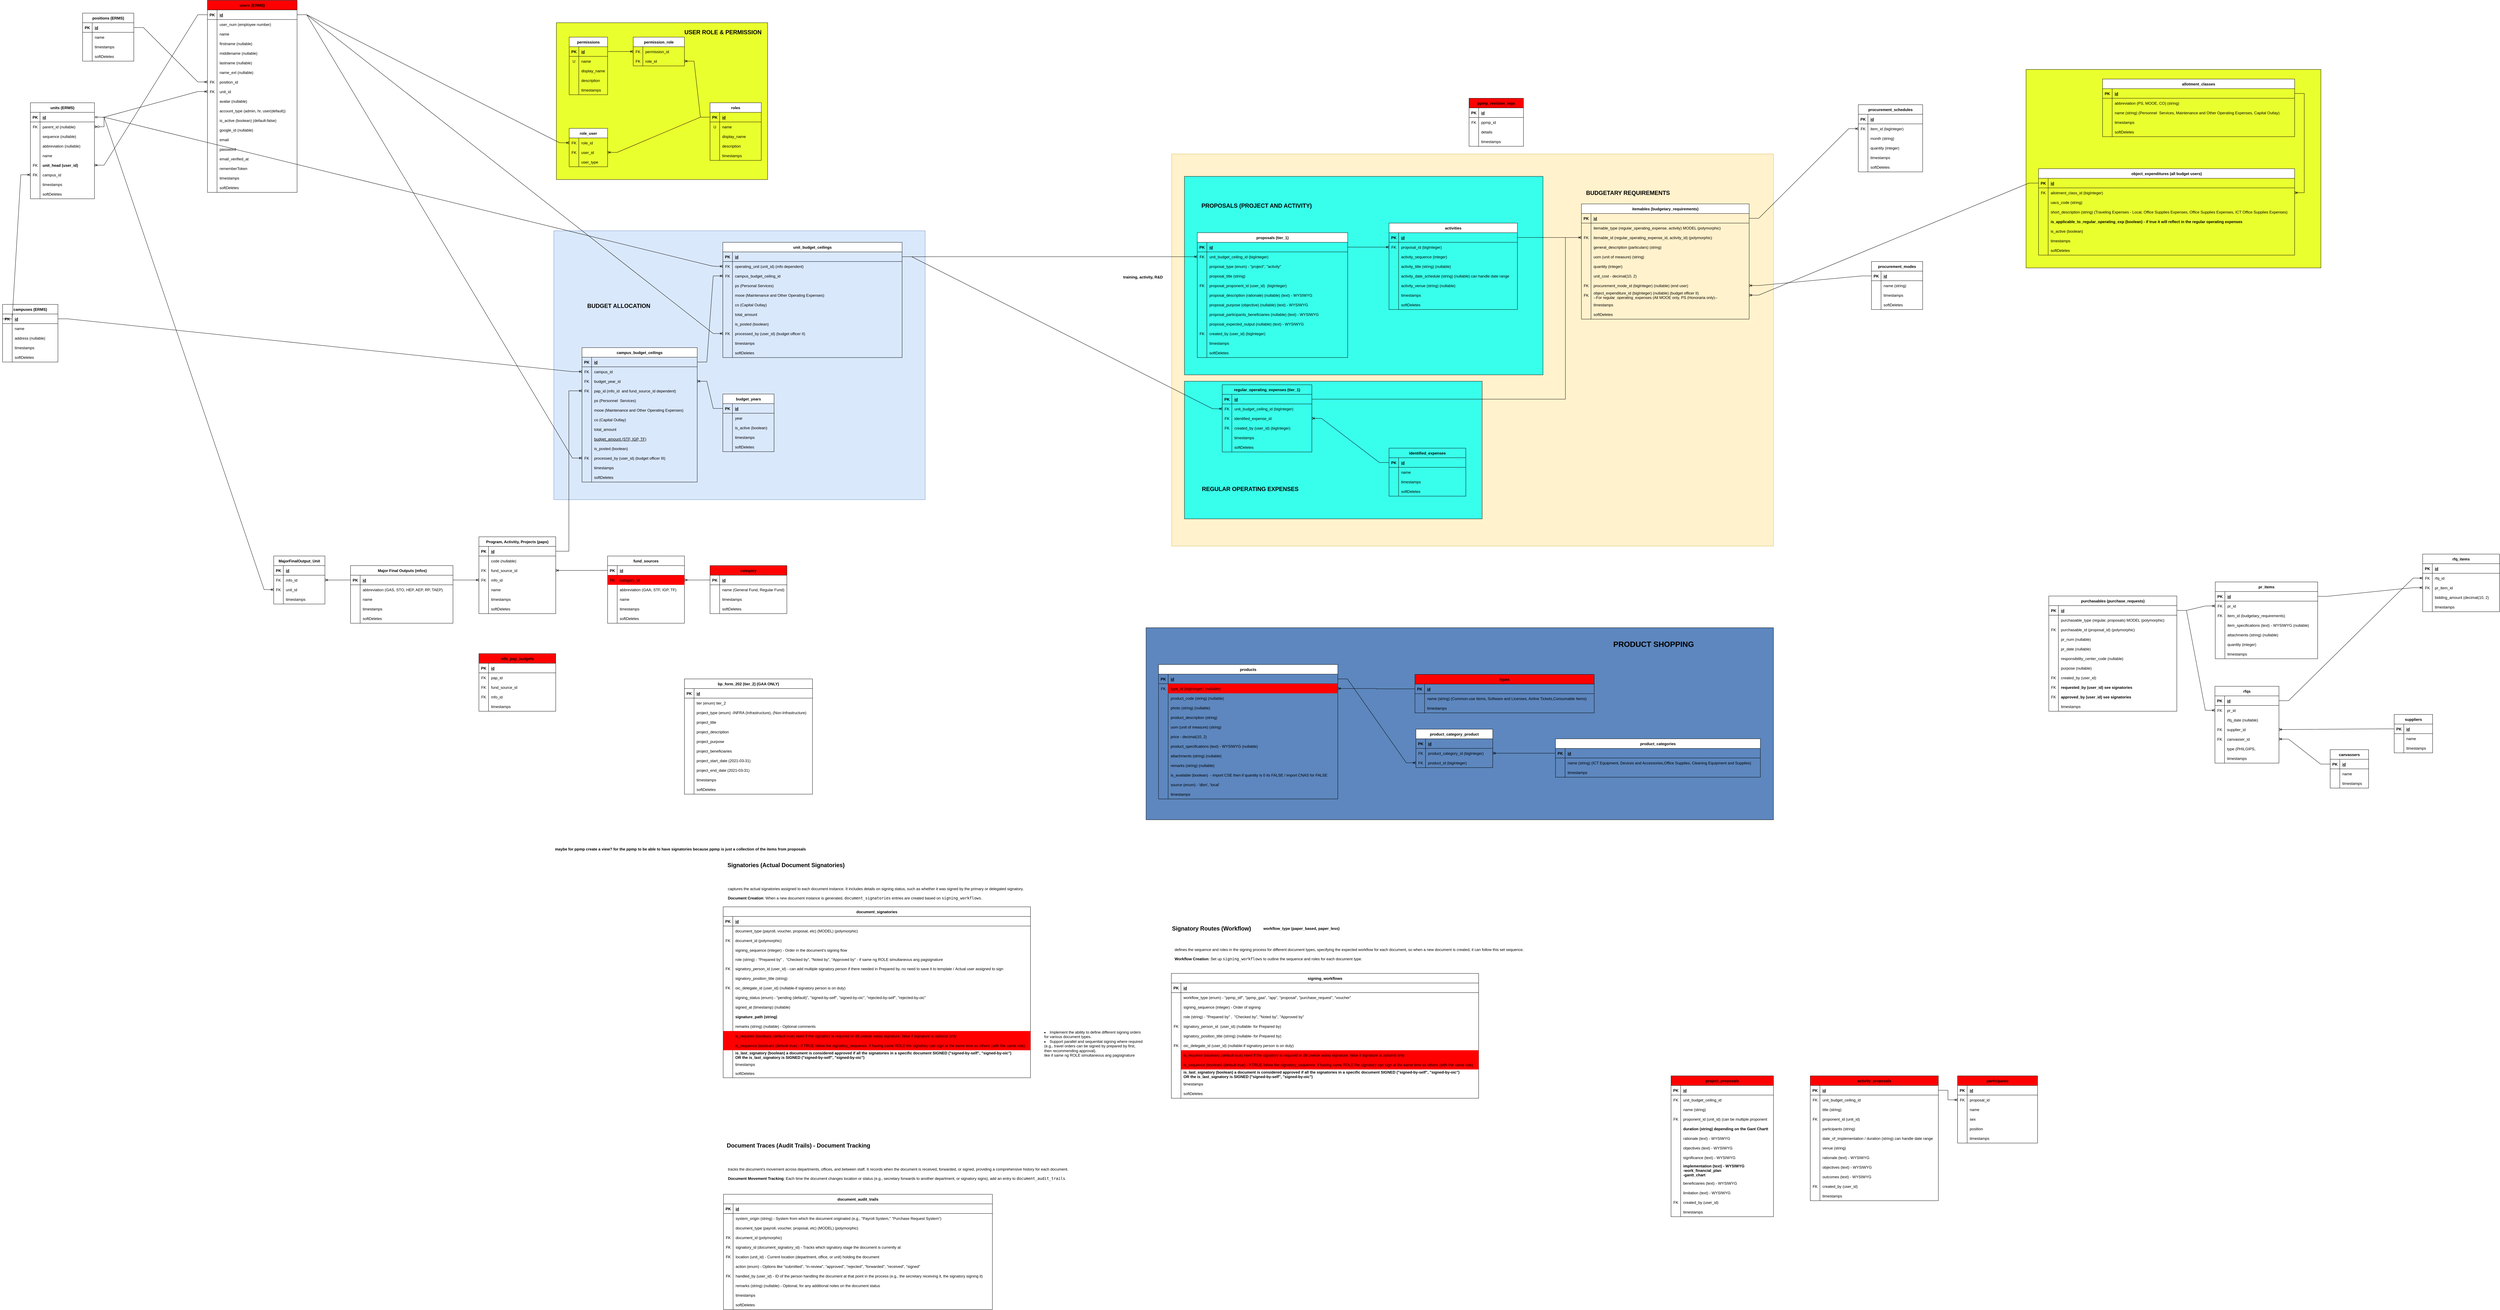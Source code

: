 <mxfile version="24.7.5">
  <diagram id="R2lEEEUBdFMjLlhIrx00" name="Page-1">
    <mxGraphModel dx="4535" dy="3498" grid="1" gridSize="10" guides="1" tooltips="1" connect="1" arrows="1" fold="1" page="1" pageScale="1" pageWidth="850" pageHeight="1100" math="0" shadow="0" extFonts="Permanent Marker^https://fonts.googleapis.com/css?family=Permanent+Marker">
      <root>
        <mxCell id="0" />
        <mxCell id="1" parent="0" />
        <mxCell id="50jX0LOgRl3zNz0iNJPx-4" value="&amp;nbsp; &amp;nbsp;" style="rounded=0;whiteSpace=wrap;html=1;fillColor=#fff2cc;strokeColor=#d6b656;" vertex="1" parent="1">
          <mxGeometry x="1640" y="-680" width="1880" height="1225" as="geometry" />
        </mxCell>
        <mxCell id="50jX0LOgRl3zNz0iNJPx-1" value="&amp;nbsp; &amp;nbsp;" style="rounded=0;whiteSpace=wrap;html=1;fillColor=#38FFEB;" vertex="1" parent="1">
          <mxGeometry x="1680" y="30" width="930" height="430" as="geometry" />
        </mxCell>
        <mxCell id="9tWNW2tV9zalDBzDUlhV-11" value="" style="rounded=0;whiteSpace=wrap;html=1;fillColor=#dae8fc;strokeColor=#6c8ebf;" parent="1" vertex="1">
          <mxGeometry x="-290" y="-440" width="1160" height="840" as="geometry" />
        </mxCell>
        <mxCell id="9tWNW2tV9zalDBzDUlhV-2" value="" style="rounded=0;whiteSpace=wrap;html=1;fillColor=#EAFF2E;" parent="1" vertex="1">
          <mxGeometry x="-282" y="-1090" width="660" height="490" as="geometry" />
        </mxCell>
        <mxCell id="ED2ZbDKKMbEUkJ7EkzEq-6" value="" style="rounded=0;whiteSpace=wrap;html=1;fillColor=#5D87BE;" parent="1" vertex="1">
          <mxGeometry x="1560" y="800" width="1960" height="600" as="geometry" />
        </mxCell>
        <mxCell id="ED2ZbDKKMbEUkJ7EkzEq-5" value="&amp;nbsp; &amp;nbsp;" style="rounded=0;whiteSpace=wrap;html=1;fillColor=#38FFEB;" parent="1" vertex="1">
          <mxGeometry x="1680" y="-610" width="1120" height="620" as="geometry" />
        </mxCell>
        <mxCell id="ED2ZbDKKMbEUkJ7EkzEq-3" value="" style="rounded=0;whiteSpace=wrap;html=1;fillColor=#EAFF2E;" parent="1" vertex="1">
          <mxGeometry x="4309" y="-944" width="921" height="620" as="geometry" />
        </mxCell>
        <mxCell id="7xaxDc2SDjt9rq8pJ8sN-87" value="positions (ERMS)" style="shape=table;startSize=30;container=1;collapsible=1;childLayout=tableLayout;fixedRows=1;rowLines=0;fontStyle=1;align=center;resizeLast=1;" parent="1" vertex="1">
          <mxGeometry x="-1762" y="-1120" width="160" height="150" as="geometry" />
        </mxCell>
        <mxCell id="7xaxDc2SDjt9rq8pJ8sN-88" value="" style="shape=partialRectangle;collapsible=0;dropTarget=0;pointerEvents=0;fillColor=none;top=0;left=0;bottom=1;right=0;points=[[0,0.5],[1,0.5]];portConstraint=eastwest;" parent="7xaxDc2SDjt9rq8pJ8sN-87" vertex="1">
          <mxGeometry y="30" width="160" height="30" as="geometry" />
        </mxCell>
        <mxCell id="7xaxDc2SDjt9rq8pJ8sN-89" value="PK" style="shape=partialRectangle;connectable=0;fillColor=none;top=0;left=0;bottom=0;right=0;fontStyle=1;overflow=hidden;" parent="7xaxDc2SDjt9rq8pJ8sN-88" vertex="1">
          <mxGeometry width="30" height="30" as="geometry">
            <mxRectangle width="30" height="30" as="alternateBounds" />
          </mxGeometry>
        </mxCell>
        <mxCell id="7xaxDc2SDjt9rq8pJ8sN-90" value="id" style="shape=partialRectangle;connectable=0;fillColor=none;top=0;left=0;bottom=0;right=0;align=left;spacingLeft=6;fontStyle=5;overflow=hidden;" parent="7xaxDc2SDjt9rq8pJ8sN-88" vertex="1">
          <mxGeometry x="30" width="130" height="30" as="geometry">
            <mxRectangle width="130" height="30" as="alternateBounds" />
          </mxGeometry>
        </mxCell>
        <mxCell id="7xaxDc2SDjt9rq8pJ8sN-91" style="shape=partialRectangle;collapsible=0;dropTarget=0;pointerEvents=0;fillColor=none;top=0;left=0;bottom=0;right=0;points=[[0,0.5],[1,0.5]];portConstraint=eastwest;" parent="7xaxDc2SDjt9rq8pJ8sN-87" vertex="1">
          <mxGeometry y="60" width="160" height="30" as="geometry" />
        </mxCell>
        <mxCell id="7xaxDc2SDjt9rq8pJ8sN-92" value="" style="shape=partialRectangle;connectable=0;fillColor=none;top=0;left=0;bottom=0;right=0;editable=1;overflow=hidden;" parent="7xaxDc2SDjt9rq8pJ8sN-91" vertex="1">
          <mxGeometry width="30" height="30" as="geometry">
            <mxRectangle width="30" height="30" as="alternateBounds" />
          </mxGeometry>
        </mxCell>
        <mxCell id="7xaxDc2SDjt9rq8pJ8sN-93" value="name" style="shape=partialRectangle;connectable=0;fillColor=none;top=0;left=0;bottom=0;right=0;align=left;spacingLeft=6;overflow=hidden;" parent="7xaxDc2SDjt9rq8pJ8sN-91" vertex="1">
          <mxGeometry x="30" width="130" height="30" as="geometry">
            <mxRectangle width="130" height="30" as="alternateBounds" />
          </mxGeometry>
        </mxCell>
        <mxCell id="7xaxDc2SDjt9rq8pJ8sN-97" style="shape=partialRectangle;collapsible=0;dropTarget=0;pointerEvents=0;fillColor=none;top=0;left=0;bottom=0;right=0;points=[[0,0.5],[1,0.5]];portConstraint=eastwest;" parent="7xaxDc2SDjt9rq8pJ8sN-87" vertex="1">
          <mxGeometry y="90" width="160" height="30" as="geometry" />
        </mxCell>
        <mxCell id="7xaxDc2SDjt9rq8pJ8sN-98" style="shape=partialRectangle;connectable=0;fillColor=none;top=0;left=0;bottom=0;right=0;editable=1;overflow=hidden;" parent="7xaxDc2SDjt9rq8pJ8sN-97" vertex="1">
          <mxGeometry width="30" height="30" as="geometry">
            <mxRectangle width="30" height="30" as="alternateBounds" />
          </mxGeometry>
        </mxCell>
        <mxCell id="7xaxDc2SDjt9rq8pJ8sN-99" value="timestamps" style="shape=partialRectangle;connectable=0;fillColor=none;top=0;left=0;bottom=0;right=0;align=left;spacingLeft=6;overflow=hidden;" parent="7xaxDc2SDjt9rq8pJ8sN-97" vertex="1">
          <mxGeometry x="30" width="130" height="30" as="geometry">
            <mxRectangle width="130" height="30" as="alternateBounds" />
          </mxGeometry>
        </mxCell>
        <mxCell id="dhfE2EBe2AYlltiaCFgy-109" style="shape=partialRectangle;collapsible=0;dropTarget=0;pointerEvents=0;fillColor=none;top=0;left=0;bottom=0;right=0;points=[[0,0.5],[1,0.5]];portConstraint=eastwest;" parent="7xaxDc2SDjt9rq8pJ8sN-87" vertex="1">
          <mxGeometry y="120" width="160" height="30" as="geometry" />
        </mxCell>
        <mxCell id="dhfE2EBe2AYlltiaCFgy-110" style="shape=partialRectangle;connectable=0;fillColor=none;top=0;left=0;bottom=0;right=0;editable=1;overflow=hidden;" parent="dhfE2EBe2AYlltiaCFgy-109" vertex="1">
          <mxGeometry width="30" height="30" as="geometry">
            <mxRectangle width="30" height="30" as="alternateBounds" />
          </mxGeometry>
        </mxCell>
        <mxCell id="dhfE2EBe2AYlltiaCFgy-111" value="softDeletes" style="shape=partialRectangle;connectable=0;fillColor=none;top=0;left=0;bottom=0;right=0;align=left;spacingLeft=6;overflow=hidden;" parent="dhfE2EBe2AYlltiaCFgy-109" vertex="1">
          <mxGeometry x="30" width="130" height="30" as="geometry">
            <mxRectangle width="130" height="30" as="alternateBounds" />
          </mxGeometry>
        </mxCell>
        <mxCell id="7xaxDc2SDjt9rq8pJ8sN-100" value="" style="edgeStyle=entityRelationEdgeStyle;fontSize=12;html=1;endArrow=ERoneToMany;entryX=0;entryY=0.5;entryDx=0;entryDy=0;rounded=0;strokeColor=default;align=center;verticalAlign=middle;fontFamily=Helvetica;fontColor=default;labelBackgroundColor=default;" parent="1" source="7xaxDc2SDjt9rq8pJ8sN-88" target="dhfE2EBe2AYlltiaCFgy-70" edge="1">
          <mxGeometry width="100" height="100" relative="1" as="geometry">
            <mxPoint x="318" y="370" as="sourcePoint" />
            <mxPoint x="418" y="270" as="targetPoint" />
          </mxGeometry>
        </mxCell>
        <mxCell id="oASAfgwZ7eFxudmwXCsE-1" value="roles" style="shape=table;startSize=30;container=1;collapsible=1;childLayout=tableLayout;fixedRows=1;rowLines=0;fontStyle=1;align=center;resizeLast=1;" parent="1" vertex="1">
          <mxGeometry x="198" y="-840" width="160" height="180" as="geometry" />
        </mxCell>
        <mxCell id="oASAfgwZ7eFxudmwXCsE-2" value="" style="shape=partialRectangle;collapsible=0;dropTarget=0;pointerEvents=0;fillColor=none;top=0;left=0;bottom=1;right=0;points=[[0,0.5],[1,0.5]];portConstraint=eastwest;" parent="oASAfgwZ7eFxudmwXCsE-1" vertex="1">
          <mxGeometry y="30" width="160" height="30" as="geometry" />
        </mxCell>
        <mxCell id="oASAfgwZ7eFxudmwXCsE-3" value="PK" style="shape=partialRectangle;connectable=0;fillColor=none;top=0;left=0;bottom=0;right=0;fontStyle=1;overflow=hidden;" parent="oASAfgwZ7eFxudmwXCsE-2" vertex="1">
          <mxGeometry width="30" height="30" as="geometry">
            <mxRectangle width="30" height="30" as="alternateBounds" />
          </mxGeometry>
        </mxCell>
        <mxCell id="oASAfgwZ7eFxudmwXCsE-4" value="id" style="shape=partialRectangle;connectable=0;fillColor=none;top=0;left=0;bottom=0;right=0;align=left;spacingLeft=6;fontStyle=5;overflow=hidden;" parent="oASAfgwZ7eFxudmwXCsE-2" vertex="1">
          <mxGeometry x="30" width="130" height="30" as="geometry">
            <mxRectangle width="130" height="30" as="alternateBounds" />
          </mxGeometry>
        </mxCell>
        <mxCell id="oASAfgwZ7eFxudmwXCsE-5" style="shape=partialRectangle;collapsible=0;dropTarget=0;pointerEvents=0;fillColor=none;top=0;left=0;bottom=0;right=0;points=[[0,0.5],[1,0.5]];portConstraint=eastwest;" parent="oASAfgwZ7eFxudmwXCsE-1" vertex="1">
          <mxGeometry y="60" width="160" height="30" as="geometry" />
        </mxCell>
        <mxCell id="oASAfgwZ7eFxudmwXCsE-6" value="U" style="shape=partialRectangle;connectable=0;fillColor=none;top=0;left=0;bottom=0;right=0;editable=1;overflow=hidden;" parent="oASAfgwZ7eFxudmwXCsE-5" vertex="1">
          <mxGeometry width="30" height="30" as="geometry">
            <mxRectangle width="30" height="30" as="alternateBounds" />
          </mxGeometry>
        </mxCell>
        <mxCell id="oASAfgwZ7eFxudmwXCsE-7" value="name" style="shape=partialRectangle;connectable=0;fillColor=none;top=0;left=0;bottom=0;right=0;align=left;spacingLeft=6;overflow=hidden;" parent="oASAfgwZ7eFxudmwXCsE-5" vertex="1">
          <mxGeometry x="30" width="130" height="30" as="geometry">
            <mxRectangle width="130" height="30" as="alternateBounds" />
          </mxGeometry>
        </mxCell>
        <mxCell id="ZeUvTecbOkZzbCthC3y8-1" style="shape=partialRectangle;collapsible=0;dropTarget=0;pointerEvents=0;fillColor=none;top=0;left=0;bottom=0;right=0;points=[[0,0.5],[1,0.5]];portConstraint=eastwest;" parent="oASAfgwZ7eFxudmwXCsE-1" vertex="1">
          <mxGeometry y="90" width="160" height="30" as="geometry" />
        </mxCell>
        <mxCell id="ZeUvTecbOkZzbCthC3y8-2" value="" style="shape=partialRectangle;connectable=0;fillColor=none;top=0;left=0;bottom=0;right=0;editable=1;overflow=hidden;" parent="ZeUvTecbOkZzbCthC3y8-1" vertex="1">
          <mxGeometry width="30" height="30" as="geometry">
            <mxRectangle width="30" height="30" as="alternateBounds" />
          </mxGeometry>
        </mxCell>
        <mxCell id="ZeUvTecbOkZzbCthC3y8-3" value="display_name" style="shape=partialRectangle;connectable=0;fillColor=none;top=0;left=0;bottom=0;right=0;align=left;spacingLeft=6;overflow=hidden;" parent="ZeUvTecbOkZzbCthC3y8-1" vertex="1">
          <mxGeometry x="30" width="130" height="30" as="geometry">
            <mxRectangle width="130" height="30" as="alternateBounds" />
          </mxGeometry>
        </mxCell>
        <mxCell id="ZeUvTecbOkZzbCthC3y8-4" style="shape=partialRectangle;collapsible=0;dropTarget=0;pointerEvents=0;fillColor=none;top=0;left=0;bottom=0;right=0;points=[[0,0.5],[1,0.5]];portConstraint=eastwest;" parent="oASAfgwZ7eFxudmwXCsE-1" vertex="1">
          <mxGeometry y="120" width="160" height="30" as="geometry" />
        </mxCell>
        <mxCell id="ZeUvTecbOkZzbCthC3y8-5" value="" style="shape=partialRectangle;connectable=0;fillColor=none;top=0;left=0;bottom=0;right=0;editable=1;overflow=hidden;" parent="ZeUvTecbOkZzbCthC3y8-4" vertex="1">
          <mxGeometry width="30" height="30" as="geometry">
            <mxRectangle width="30" height="30" as="alternateBounds" />
          </mxGeometry>
        </mxCell>
        <mxCell id="ZeUvTecbOkZzbCthC3y8-6" value="description" style="shape=partialRectangle;connectable=0;fillColor=none;top=0;left=0;bottom=0;right=0;align=left;spacingLeft=6;overflow=hidden;" parent="ZeUvTecbOkZzbCthC3y8-4" vertex="1">
          <mxGeometry x="30" width="130" height="30" as="geometry">
            <mxRectangle width="130" height="30" as="alternateBounds" />
          </mxGeometry>
        </mxCell>
        <mxCell id="oASAfgwZ7eFxudmwXCsE-11" style="shape=partialRectangle;collapsible=0;dropTarget=0;pointerEvents=0;fillColor=none;top=0;left=0;bottom=0;right=0;points=[[0,0.5],[1,0.5]];portConstraint=eastwest;" parent="oASAfgwZ7eFxudmwXCsE-1" vertex="1">
          <mxGeometry y="150" width="160" height="30" as="geometry" />
        </mxCell>
        <mxCell id="oASAfgwZ7eFxudmwXCsE-12" style="shape=partialRectangle;connectable=0;fillColor=none;top=0;left=0;bottom=0;right=0;editable=1;overflow=hidden;" parent="oASAfgwZ7eFxudmwXCsE-11" vertex="1">
          <mxGeometry width="30" height="30" as="geometry">
            <mxRectangle width="30" height="30" as="alternateBounds" />
          </mxGeometry>
        </mxCell>
        <mxCell id="oASAfgwZ7eFxudmwXCsE-13" value="timestamps" style="shape=partialRectangle;connectable=0;fillColor=none;top=0;left=0;bottom=0;right=0;align=left;spacingLeft=6;overflow=hidden;" parent="oASAfgwZ7eFxudmwXCsE-11" vertex="1">
          <mxGeometry x="30" width="130" height="30" as="geometry">
            <mxRectangle width="130" height="30" as="alternateBounds" />
          </mxGeometry>
        </mxCell>
        <mxCell id="oASAfgwZ7eFxudmwXCsE-24" value="" style="edgeStyle=entityRelationEdgeStyle;fontSize=12;html=1;endArrow=ERoneToMany;rounded=0;exitX=0;exitY=0.5;exitDx=0;exitDy=0;strokeColor=default;align=center;verticalAlign=middle;fontFamily=Helvetica;fontColor=default;labelBackgroundColor=default;" parent="1" source="oASAfgwZ7eFxudmwXCsE-2" target="hht4lki2WzS24rpUZcz0-5" edge="1">
          <mxGeometry width="100" height="100" relative="1" as="geometry">
            <mxPoint x="698" y="20" as="sourcePoint" />
            <mxPoint x="968" y="-115" as="targetPoint" />
          </mxGeometry>
        </mxCell>
        <mxCell id="oASAfgwZ7eFxudmwXCsE-25" value="" style="edgeStyle=entityRelationEdgeStyle;fontSize=12;html=1;endArrow=ERoneToMany;rounded=0;exitX=1;exitY=0.5;exitDx=0;exitDy=0;strokeColor=default;align=center;verticalAlign=middle;fontFamily=Helvetica;fontColor=default;labelBackgroundColor=default;" parent="1" source="dhfE2EBe2AYlltiaCFgy-49" target="hht4lki2WzS24rpUZcz0-8" edge="1">
          <mxGeometry width="100" height="100" relative="1" as="geometry">
            <mxPoint x="1119.72" y="518.38" as="sourcePoint" />
            <mxPoint x="728" y="-85" as="targetPoint" />
          </mxGeometry>
        </mxCell>
        <mxCell id="WtFb1pUdbBoDarBO465Y-52" value="procurement_schedules" style="shape=table;startSize=30;container=1;collapsible=1;childLayout=tableLayout;fixedRows=1;rowLines=0;fontStyle=1;align=center;resizeLast=1;" parent="1" vertex="1">
          <mxGeometry x="3785" y="-834" width="201" height="210" as="geometry">
            <mxRectangle x="80" y="480" width="90" height="30" as="alternateBounds" />
          </mxGeometry>
        </mxCell>
        <mxCell id="WtFb1pUdbBoDarBO465Y-53" value="" style="shape=partialRectangle;collapsible=0;dropTarget=0;pointerEvents=0;fillColor=none;top=0;left=0;bottom=1;right=0;points=[[0,0.5],[1,0.5]];portConstraint=eastwest;" parent="WtFb1pUdbBoDarBO465Y-52" vertex="1">
          <mxGeometry y="30" width="201" height="30" as="geometry" />
        </mxCell>
        <mxCell id="WtFb1pUdbBoDarBO465Y-54" value="PK" style="shape=partialRectangle;connectable=0;fillColor=none;top=0;left=0;bottom=0;right=0;fontStyle=1;overflow=hidden;" parent="WtFb1pUdbBoDarBO465Y-53" vertex="1">
          <mxGeometry width="30" height="30" as="geometry">
            <mxRectangle width="30" height="30" as="alternateBounds" />
          </mxGeometry>
        </mxCell>
        <mxCell id="WtFb1pUdbBoDarBO465Y-55" value="id" style="shape=partialRectangle;connectable=0;fillColor=none;top=0;left=0;bottom=0;right=0;align=left;spacingLeft=6;fontStyle=5;overflow=hidden;" parent="WtFb1pUdbBoDarBO465Y-53" vertex="1">
          <mxGeometry x="30" width="171" height="30" as="geometry">
            <mxRectangle width="171" height="30" as="alternateBounds" />
          </mxGeometry>
        </mxCell>
        <mxCell id="WtFb1pUdbBoDarBO465Y-56" style="shape=partialRectangle;collapsible=0;dropTarget=0;pointerEvents=0;fillColor=none;top=0;left=0;bottom=0;right=0;points=[[0,0.5],[1,0.5]];portConstraint=eastwest;" parent="WtFb1pUdbBoDarBO465Y-52" vertex="1">
          <mxGeometry y="60" width="201" height="30" as="geometry" />
        </mxCell>
        <mxCell id="WtFb1pUdbBoDarBO465Y-57" value="FK" style="shape=partialRectangle;connectable=0;fillColor=none;top=0;left=0;bottom=0;right=0;editable=1;overflow=hidden;" parent="WtFb1pUdbBoDarBO465Y-56" vertex="1">
          <mxGeometry width="30" height="30" as="geometry">
            <mxRectangle width="30" height="30" as="alternateBounds" />
          </mxGeometry>
        </mxCell>
        <mxCell id="WtFb1pUdbBoDarBO465Y-58" value="item_id (bigInteger)" style="shape=partialRectangle;connectable=0;fillColor=none;top=0;left=0;bottom=0;right=0;align=left;spacingLeft=6;overflow=hidden;" parent="WtFb1pUdbBoDarBO465Y-56" vertex="1">
          <mxGeometry x="30" width="171" height="30" as="geometry">
            <mxRectangle width="171" height="30" as="alternateBounds" />
          </mxGeometry>
        </mxCell>
        <mxCell id="WtFb1pUdbBoDarBO465Y-59" style="shape=partialRectangle;collapsible=0;dropTarget=0;pointerEvents=0;fillColor=none;top=0;left=0;bottom=0;right=0;points=[[0,0.5],[1,0.5]];portConstraint=eastwest;" parent="WtFb1pUdbBoDarBO465Y-52" vertex="1">
          <mxGeometry y="90" width="201" height="30" as="geometry" />
        </mxCell>
        <mxCell id="WtFb1pUdbBoDarBO465Y-60" value="" style="shape=partialRectangle;connectable=0;fillColor=none;top=0;left=0;bottom=0;right=0;editable=1;overflow=hidden;" parent="WtFb1pUdbBoDarBO465Y-59" vertex="1">
          <mxGeometry width="30" height="30" as="geometry">
            <mxRectangle width="30" height="30" as="alternateBounds" />
          </mxGeometry>
        </mxCell>
        <mxCell id="WtFb1pUdbBoDarBO465Y-61" value="month (string)" style="shape=partialRectangle;connectable=0;fillColor=none;top=0;left=0;bottom=0;right=0;align=left;spacingLeft=6;overflow=hidden;" parent="WtFb1pUdbBoDarBO465Y-59" vertex="1">
          <mxGeometry x="30" width="171" height="30" as="geometry">
            <mxRectangle width="171" height="30" as="alternateBounds" />
          </mxGeometry>
        </mxCell>
        <mxCell id="WtFb1pUdbBoDarBO465Y-62" style="shape=partialRectangle;collapsible=0;dropTarget=0;pointerEvents=0;fillColor=none;top=0;left=0;bottom=0;right=0;points=[[0,0.5],[1,0.5]];portConstraint=eastwest;" parent="WtFb1pUdbBoDarBO465Y-52" vertex="1">
          <mxGeometry y="120" width="201" height="30" as="geometry" />
        </mxCell>
        <mxCell id="WtFb1pUdbBoDarBO465Y-63" value="" style="shape=partialRectangle;connectable=0;fillColor=none;top=0;left=0;bottom=0;right=0;editable=1;overflow=hidden;" parent="WtFb1pUdbBoDarBO465Y-62" vertex="1">
          <mxGeometry width="30" height="30" as="geometry">
            <mxRectangle width="30" height="30" as="alternateBounds" />
          </mxGeometry>
        </mxCell>
        <mxCell id="WtFb1pUdbBoDarBO465Y-64" value="quantity (integer)" style="shape=partialRectangle;connectable=0;fillColor=none;top=0;left=0;bottom=0;right=0;align=left;spacingLeft=6;overflow=hidden;" parent="WtFb1pUdbBoDarBO465Y-62" vertex="1">
          <mxGeometry x="30" width="171" height="30" as="geometry">
            <mxRectangle width="171" height="30" as="alternateBounds" />
          </mxGeometry>
        </mxCell>
        <mxCell id="WtFb1pUdbBoDarBO465Y-77" style="shape=partialRectangle;collapsible=0;dropTarget=0;pointerEvents=0;fillColor=none;top=0;left=0;bottom=0;right=0;points=[[0,0.5],[1,0.5]];portConstraint=eastwest;" parent="WtFb1pUdbBoDarBO465Y-52" vertex="1">
          <mxGeometry y="150" width="201" height="30" as="geometry" />
        </mxCell>
        <mxCell id="WtFb1pUdbBoDarBO465Y-78" style="shape=partialRectangle;connectable=0;fillColor=none;top=0;left=0;bottom=0;right=0;editable=1;overflow=hidden;" parent="WtFb1pUdbBoDarBO465Y-77" vertex="1">
          <mxGeometry width="30" height="30" as="geometry">
            <mxRectangle width="30" height="30" as="alternateBounds" />
          </mxGeometry>
        </mxCell>
        <mxCell id="WtFb1pUdbBoDarBO465Y-79" value="timestamps" style="shape=partialRectangle;connectable=0;fillColor=none;top=0;left=0;bottom=0;right=0;align=left;spacingLeft=6;overflow=hidden;" parent="WtFb1pUdbBoDarBO465Y-77" vertex="1">
          <mxGeometry x="30" width="171" height="30" as="geometry">
            <mxRectangle width="171" height="30" as="alternateBounds" />
          </mxGeometry>
        </mxCell>
        <mxCell id="VasHIA8YLuLteJVVQy9I-47" style="shape=partialRectangle;collapsible=0;dropTarget=0;pointerEvents=0;fillColor=none;top=0;left=0;bottom=0;right=0;points=[[0,0.5],[1,0.5]];portConstraint=eastwest;" parent="WtFb1pUdbBoDarBO465Y-52" vertex="1">
          <mxGeometry y="180" width="201" height="30" as="geometry" />
        </mxCell>
        <mxCell id="VasHIA8YLuLteJVVQy9I-48" style="shape=partialRectangle;connectable=0;fillColor=none;top=0;left=0;bottom=0;right=0;editable=1;overflow=hidden;" parent="VasHIA8YLuLteJVVQy9I-47" vertex="1">
          <mxGeometry width="30" height="30" as="geometry">
            <mxRectangle width="30" height="30" as="alternateBounds" />
          </mxGeometry>
        </mxCell>
        <mxCell id="VasHIA8YLuLteJVVQy9I-49" value="softDeletes" style="shape=partialRectangle;connectable=0;fillColor=none;top=0;left=0;bottom=0;right=0;align=left;spacingLeft=6;overflow=hidden;" parent="VasHIA8YLuLteJVVQy9I-47" vertex="1">
          <mxGeometry x="30" width="171" height="30" as="geometry">
            <mxRectangle width="171" height="30" as="alternateBounds" />
          </mxGeometry>
        </mxCell>
        <mxCell id="WtFb1pUdbBoDarBO465Y-80" value="" style="edgeStyle=entityRelationEdgeStyle;fontSize=12;html=1;endArrow=ERoneToMany;entryX=0;entryY=0.5;entryDx=0;entryDy=0;rounded=0;strokeColor=default;align=center;verticalAlign=middle;fontFamily=Helvetica;fontColor=default;labelBackgroundColor=default;exitX=1;exitY=0.5;exitDx=0;exitDy=0;" parent="1" source="yrCjPfbtC8IPzfrjzExN-62" target="WtFb1pUdbBoDarBO465Y-56" edge="1">
          <mxGeometry width="100" height="100" relative="1" as="geometry">
            <mxPoint x="3679" y="-404" as="sourcePoint" />
            <mxPoint x="4084" y="-94" as="targetPoint" />
          </mxGeometry>
        </mxCell>
        <mxCell id="WtFb1pUdbBoDarBO465Y-85" value="procurement_modes" style="shape=table;startSize=30;container=1;collapsible=1;childLayout=tableLayout;fixedRows=1;rowLines=0;fontStyle=1;align=center;resizeLast=1;" parent="1" vertex="1">
          <mxGeometry x="3826" y="-344" width="160" height="150" as="geometry">
            <mxRectangle x="80" y="480" width="90" height="30" as="alternateBounds" />
          </mxGeometry>
        </mxCell>
        <mxCell id="WtFb1pUdbBoDarBO465Y-86" value="" style="shape=partialRectangle;collapsible=0;dropTarget=0;pointerEvents=0;fillColor=none;top=0;left=0;bottom=1;right=0;points=[[0,0.5],[1,0.5]];portConstraint=eastwest;" parent="WtFb1pUdbBoDarBO465Y-85" vertex="1">
          <mxGeometry y="30" width="160" height="30" as="geometry" />
        </mxCell>
        <mxCell id="WtFb1pUdbBoDarBO465Y-87" value="PK" style="shape=partialRectangle;connectable=0;fillColor=none;top=0;left=0;bottom=0;right=0;fontStyle=1;overflow=hidden;" parent="WtFb1pUdbBoDarBO465Y-86" vertex="1">
          <mxGeometry width="30" height="30" as="geometry">
            <mxRectangle width="30" height="30" as="alternateBounds" />
          </mxGeometry>
        </mxCell>
        <mxCell id="WtFb1pUdbBoDarBO465Y-88" value="id" style="shape=partialRectangle;connectable=0;fillColor=none;top=0;left=0;bottom=0;right=0;align=left;spacingLeft=6;fontStyle=5;overflow=hidden;" parent="WtFb1pUdbBoDarBO465Y-86" vertex="1">
          <mxGeometry x="30" width="130" height="30" as="geometry">
            <mxRectangle width="130" height="30" as="alternateBounds" />
          </mxGeometry>
        </mxCell>
        <mxCell id="WtFb1pUdbBoDarBO465Y-92" style="shape=partialRectangle;collapsible=0;dropTarget=0;pointerEvents=0;fillColor=none;top=0;left=0;bottom=0;right=0;points=[[0,0.5],[1,0.5]];portConstraint=eastwest;" parent="WtFb1pUdbBoDarBO465Y-85" vertex="1">
          <mxGeometry y="60" width="160" height="30" as="geometry" />
        </mxCell>
        <mxCell id="WtFb1pUdbBoDarBO465Y-93" value="" style="shape=partialRectangle;connectable=0;fillColor=none;top=0;left=0;bottom=0;right=0;editable=1;overflow=hidden;" parent="WtFb1pUdbBoDarBO465Y-92" vertex="1">
          <mxGeometry width="30" height="30" as="geometry">
            <mxRectangle width="30" height="30" as="alternateBounds" />
          </mxGeometry>
        </mxCell>
        <mxCell id="WtFb1pUdbBoDarBO465Y-94" value="name (string)" style="shape=partialRectangle;connectable=0;fillColor=none;top=0;left=0;bottom=0;right=0;align=left;spacingLeft=6;overflow=hidden;" parent="WtFb1pUdbBoDarBO465Y-92" vertex="1">
          <mxGeometry x="30" width="130" height="30" as="geometry">
            <mxRectangle width="130" height="30" as="alternateBounds" />
          </mxGeometry>
        </mxCell>
        <mxCell id="WtFb1pUdbBoDarBO465Y-101" style="shape=partialRectangle;collapsible=0;dropTarget=0;pointerEvents=0;fillColor=none;top=0;left=0;bottom=0;right=0;points=[[0,0.5],[1,0.5]];portConstraint=eastwest;" parent="WtFb1pUdbBoDarBO465Y-85" vertex="1">
          <mxGeometry y="90" width="160" height="30" as="geometry" />
        </mxCell>
        <mxCell id="WtFb1pUdbBoDarBO465Y-102" style="shape=partialRectangle;connectable=0;fillColor=none;top=0;left=0;bottom=0;right=0;editable=1;overflow=hidden;" parent="WtFb1pUdbBoDarBO465Y-101" vertex="1">
          <mxGeometry width="30" height="30" as="geometry">
            <mxRectangle width="30" height="30" as="alternateBounds" />
          </mxGeometry>
        </mxCell>
        <mxCell id="WtFb1pUdbBoDarBO465Y-103" value="timestamps" style="shape=partialRectangle;connectable=0;fillColor=none;top=0;left=0;bottom=0;right=0;align=left;spacingLeft=6;overflow=hidden;" parent="WtFb1pUdbBoDarBO465Y-101" vertex="1">
          <mxGeometry x="30" width="130" height="30" as="geometry">
            <mxRectangle width="130" height="30" as="alternateBounds" />
          </mxGeometry>
        </mxCell>
        <mxCell id="VasHIA8YLuLteJVVQy9I-55" style="shape=partialRectangle;collapsible=0;dropTarget=0;pointerEvents=0;fillColor=none;top=0;left=0;bottom=0;right=0;points=[[0,0.5],[1,0.5]];portConstraint=eastwest;" parent="WtFb1pUdbBoDarBO465Y-85" vertex="1">
          <mxGeometry y="120" width="160" height="30" as="geometry" />
        </mxCell>
        <mxCell id="VasHIA8YLuLteJVVQy9I-56" style="shape=partialRectangle;connectable=0;fillColor=none;top=0;left=0;bottom=0;right=0;editable=1;overflow=hidden;" parent="VasHIA8YLuLteJVVQy9I-55" vertex="1">
          <mxGeometry width="30" height="30" as="geometry">
            <mxRectangle width="30" height="30" as="alternateBounds" />
          </mxGeometry>
        </mxCell>
        <mxCell id="VasHIA8YLuLteJVVQy9I-57" value="softDeletes" style="shape=partialRectangle;connectable=0;fillColor=none;top=0;left=0;bottom=0;right=0;align=left;spacingLeft=6;overflow=hidden;" parent="VasHIA8YLuLteJVVQy9I-55" vertex="1">
          <mxGeometry x="30" width="130" height="30" as="geometry">
            <mxRectangle width="130" height="30" as="alternateBounds" />
          </mxGeometry>
        </mxCell>
        <mxCell id="WtFb1pUdbBoDarBO465Y-104" value="" style="edgeStyle=entityRelationEdgeStyle;fontSize=12;html=1;endArrow=ERoneToMany;exitX=0;exitY=0.5;exitDx=0;exitDy=0;rounded=0;strokeColor=default;align=center;verticalAlign=middle;fontFamily=Helvetica;fontColor=default;labelBackgroundColor=default;entryX=1;entryY=0.5;entryDx=0;entryDy=0;" parent="1" source="WtFb1pUdbBoDarBO465Y-86" target="yrCjPfbtC8IPzfrjzExN-86" edge="1">
          <mxGeometry width="100" height="100" relative="1" as="geometry">
            <mxPoint x="3475" y="-419" as="sourcePoint" />
            <mxPoint x="3555" y="-359" as="targetPoint" />
          </mxGeometry>
        </mxCell>
        <mxCell id="hht4lki2WzS24rpUZcz0-1" value="role_user" style="shape=table;startSize=30;container=1;collapsible=1;childLayout=tableLayout;fixedRows=1;rowLines=0;fontStyle=1;align=center;resizeLast=1;" parent="1" vertex="1">
          <mxGeometry x="-242" y="-760" width="120" height="120" as="geometry" />
        </mxCell>
        <mxCell id="hht4lki2WzS24rpUZcz0-8" style="shape=partialRectangle;collapsible=0;dropTarget=0;pointerEvents=0;fillColor=none;top=0;left=0;bottom=0;right=0;points=[[0,0.5],[1,0.5]];portConstraint=eastwest;" parent="hht4lki2WzS24rpUZcz0-1" vertex="1">
          <mxGeometry y="30" width="120" height="30" as="geometry" />
        </mxCell>
        <mxCell id="hht4lki2WzS24rpUZcz0-9" value="FK" style="shape=partialRectangle;connectable=0;fillColor=none;top=0;left=0;bottom=0;right=0;editable=1;overflow=hidden;" parent="hht4lki2WzS24rpUZcz0-8" vertex="1">
          <mxGeometry width="30" height="30" as="geometry">
            <mxRectangle width="30" height="30" as="alternateBounds" />
          </mxGeometry>
        </mxCell>
        <mxCell id="hht4lki2WzS24rpUZcz0-10" value="role_id" style="shape=partialRectangle;connectable=0;fillColor=none;top=0;left=0;bottom=0;right=0;align=left;spacingLeft=6;overflow=hidden;" parent="hht4lki2WzS24rpUZcz0-8" vertex="1">
          <mxGeometry x="30" width="90" height="30" as="geometry">
            <mxRectangle width="90" height="30" as="alternateBounds" />
          </mxGeometry>
        </mxCell>
        <mxCell id="hht4lki2WzS24rpUZcz0-5" style="shape=partialRectangle;collapsible=0;dropTarget=0;pointerEvents=0;fillColor=none;top=0;left=0;bottom=0;right=0;points=[[0,0.5],[1,0.5]];portConstraint=eastwest;" parent="hht4lki2WzS24rpUZcz0-1" vertex="1">
          <mxGeometry y="60" width="120" height="30" as="geometry" />
        </mxCell>
        <mxCell id="hht4lki2WzS24rpUZcz0-6" value="FK" style="shape=partialRectangle;connectable=0;fillColor=none;top=0;left=0;bottom=0;right=0;editable=1;overflow=hidden;" parent="hht4lki2WzS24rpUZcz0-5" vertex="1">
          <mxGeometry width="30" height="30" as="geometry">
            <mxRectangle width="30" height="30" as="alternateBounds" />
          </mxGeometry>
        </mxCell>
        <mxCell id="hht4lki2WzS24rpUZcz0-7" value="user_id" style="shape=partialRectangle;connectable=0;fillColor=none;top=0;left=0;bottom=0;right=0;align=left;spacingLeft=6;overflow=hidden;" parent="hht4lki2WzS24rpUZcz0-5" vertex="1">
          <mxGeometry x="30" width="90" height="30" as="geometry">
            <mxRectangle width="90" height="30" as="alternateBounds" />
          </mxGeometry>
        </mxCell>
        <mxCell id="ZeUvTecbOkZzbCthC3y8-11" style="shape=partialRectangle;collapsible=0;dropTarget=0;pointerEvents=0;fillColor=none;top=0;left=0;bottom=0;right=0;points=[[0,0.5],[1,0.5]];portConstraint=eastwest;" parent="hht4lki2WzS24rpUZcz0-1" vertex="1">
          <mxGeometry y="90" width="120" height="30" as="geometry" />
        </mxCell>
        <mxCell id="ZeUvTecbOkZzbCthC3y8-12" style="shape=partialRectangle;connectable=0;fillColor=none;top=0;left=0;bottom=0;right=0;editable=1;overflow=hidden;" parent="ZeUvTecbOkZzbCthC3y8-11" vertex="1">
          <mxGeometry width="30" height="30" as="geometry">
            <mxRectangle width="30" height="30" as="alternateBounds" />
          </mxGeometry>
        </mxCell>
        <mxCell id="ZeUvTecbOkZzbCthC3y8-13" value="user_type" style="shape=partialRectangle;connectable=0;fillColor=none;top=0;left=0;bottom=0;right=0;align=left;spacingLeft=6;overflow=hidden;" parent="ZeUvTecbOkZzbCthC3y8-11" vertex="1">
          <mxGeometry x="30" width="90" height="30" as="geometry">
            <mxRectangle width="90" height="30" as="alternateBounds" />
          </mxGeometry>
        </mxCell>
        <mxCell id="tEQXWeuid1ua2-n7-1bB-50" value="fund_sources" style="shape=table;startSize=30;container=1;collapsible=1;childLayout=tableLayout;fixedRows=1;rowLines=0;fontStyle=1;align=center;resizeLast=1;" parent="1" vertex="1">
          <mxGeometry x="-122" y="576" width="240" height="210" as="geometry">
            <mxRectangle x="80" y="480" width="90" height="30" as="alternateBounds" />
          </mxGeometry>
        </mxCell>
        <mxCell id="tEQXWeuid1ua2-n7-1bB-51" value="" style="shape=partialRectangle;collapsible=0;dropTarget=0;pointerEvents=0;fillColor=none;top=0;left=0;bottom=1;right=0;points=[[0,0.5],[1,0.5]];portConstraint=eastwest;" parent="tEQXWeuid1ua2-n7-1bB-50" vertex="1">
          <mxGeometry y="30" width="240" height="30" as="geometry" />
        </mxCell>
        <mxCell id="tEQXWeuid1ua2-n7-1bB-52" value="PK" style="shape=partialRectangle;connectable=0;fillColor=none;top=0;left=0;bottom=0;right=0;fontStyle=1;overflow=hidden;" parent="tEQXWeuid1ua2-n7-1bB-51" vertex="1">
          <mxGeometry width="30" height="30" as="geometry">
            <mxRectangle width="30" height="30" as="alternateBounds" />
          </mxGeometry>
        </mxCell>
        <mxCell id="tEQXWeuid1ua2-n7-1bB-53" value="id" style="shape=partialRectangle;connectable=0;fillColor=none;top=0;left=0;bottom=0;right=0;align=left;spacingLeft=6;fontStyle=5;overflow=hidden;" parent="tEQXWeuid1ua2-n7-1bB-51" vertex="1">
          <mxGeometry x="30" width="210" height="30" as="geometry">
            <mxRectangle width="210" height="30" as="alternateBounds" />
          </mxGeometry>
        </mxCell>
        <mxCell id="tEQXWeuid1ua2-n7-1bB-54" style="shape=partialRectangle;collapsible=0;dropTarget=0;pointerEvents=0;fillColor=#FF0000;top=0;left=0;bottom=0;right=0;points=[[0,0.5],[1,0.5]];portConstraint=eastwest;" parent="tEQXWeuid1ua2-n7-1bB-50" vertex="1">
          <mxGeometry y="60" width="240" height="30" as="geometry" />
        </mxCell>
        <mxCell id="tEQXWeuid1ua2-n7-1bB-55" value="FK" style="shape=partialRectangle;connectable=0;fillColor=none;top=0;left=0;bottom=0;right=0;editable=1;overflow=hidden;" parent="tEQXWeuid1ua2-n7-1bB-54" vertex="1">
          <mxGeometry width="30" height="30" as="geometry">
            <mxRectangle width="30" height="30" as="alternateBounds" />
          </mxGeometry>
        </mxCell>
        <mxCell id="tEQXWeuid1ua2-n7-1bB-56" value="category_id" style="shape=partialRectangle;connectable=0;fillColor=none;top=0;left=0;bottom=0;right=0;align=left;spacingLeft=6;overflow=hidden;" parent="tEQXWeuid1ua2-n7-1bB-54" vertex="1">
          <mxGeometry x="30" width="210" height="30" as="geometry">
            <mxRectangle width="210" height="30" as="alternateBounds" />
          </mxGeometry>
        </mxCell>
        <mxCell id="tEQXWeuid1ua2-n7-1bB-57" style="shape=partialRectangle;collapsible=0;dropTarget=0;pointerEvents=0;fillColor=none;top=0;left=0;bottom=0;right=0;points=[[0,0.5],[1,0.5]];portConstraint=eastwest;" parent="tEQXWeuid1ua2-n7-1bB-50" vertex="1">
          <mxGeometry y="90" width="240" height="30" as="geometry" />
        </mxCell>
        <mxCell id="tEQXWeuid1ua2-n7-1bB-58" value="" style="shape=partialRectangle;connectable=0;fillColor=none;top=0;left=0;bottom=0;right=0;editable=1;overflow=hidden;" parent="tEQXWeuid1ua2-n7-1bB-57" vertex="1">
          <mxGeometry width="30" height="30" as="geometry">
            <mxRectangle width="30" height="30" as="alternateBounds" />
          </mxGeometry>
        </mxCell>
        <mxCell id="tEQXWeuid1ua2-n7-1bB-59" value="abbreviation (GAA, STF, IGP, TF)" style="shape=partialRectangle;connectable=0;fillColor=none;top=0;left=0;bottom=0;right=0;align=left;spacingLeft=6;overflow=hidden;" parent="tEQXWeuid1ua2-n7-1bB-57" vertex="1">
          <mxGeometry x="30" width="210" height="30" as="geometry">
            <mxRectangle width="210" height="30" as="alternateBounds" />
          </mxGeometry>
        </mxCell>
        <mxCell id="yrCjPfbtC8IPzfrjzExN-157" style="shape=partialRectangle;collapsible=0;dropTarget=0;pointerEvents=0;fillColor=none;top=0;left=0;bottom=0;right=0;points=[[0,0.5],[1,0.5]];portConstraint=eastwest;" parent="tEQXWeuid1ua2-n7-1bB-50" vertex="1">
          <mxGeometry y="120" width="240" height="30" as="geometry" />
        </mxCell>
        <mxCell id="yrCjPfbtC8IPzfrjzExN-158" value="" style="shape=partialRectangle;connectable=0;fillColor=none;top=0;left=0;bottom=0;right=0;editable=1;overflow=hidden;" parent="yrCjPfbtC8IPzfrjzExN-157" vertex="1">
          <mxGeometry width="30" height="30" as="geometry">
            <mxRectangle width="30" height="30" as="alternateBounds" />
          </mxGeometry>
        </mxCell>
        <mxCell id="yrCjPfbtC8IPzfrjzExN-159" value="name" style="shape=partialRectangle;connectable=0;fillColor=none;top=0;left=0;bottom=0;right=0;align=left;spacingLeft=6;overflow=hidden;" parent="yrCjPfbtC8IPzfrjzExN-157" vertex="1">
          <mxGeometry x="30" width="210" height="30" as="geometry">
            <mxRectangle width="210" height="30" as="alternateBounds" />
          </mxGeometry>
        </mxCell>
        <mxCell id="tEQXWeuid1ua2-n7-1bB-60" style="shape=partialRectangle;collapsible=0;dropTarget=0;pointerEvents=0;fillColor=none;top=0;left=0;bottom=0;right=0;points=[[0,0.5],[1,0.5]];portConstraint=eastwest;" parent="tEQXWeuid1ua2-n7-1bB-50" vertex="1">
          <mxGeometry y="150" width="240" height="30" as="geometry" />
        </mxCell>
        <mxCell id="tEQXWeuid1ua2-n7-1bB-61" style="shape=partialRectangle;connectable=0;fillColor=none;top=0;left=0;bottom=0;right=0;editable=1;overflow=hidden;" parent="tEQXWeuid1ua2-n7-1bB-60" vertex="1">
          <mxGeometry width="30" height="30" as="geometry">
            <mxRectangle width="30" height="30" as="alternateBounds" />
          </mxGeometry>
        </mxCell>
        <mxCell id="tEQXWeuid1ua2-n7-1bB-62" value="timestamps" style="shape=partialRectangle;connectable=0;fillColor=none;top=0;left=0;bottom=0;right=0;align=left;spacingLeft=6;overflow=hidden;" parent="tEQXWeuid1ua2-n7-1bB-60" vertex="1">
          <mxGeometry x="30" width="210" height="30" as="geometry">
            <mxRectangle width="210" height="30" as="alternateBounds" />
          </mxGeometry>
        </mxCell>
        <mxCell id="tEQXWeuid1ua2-n7-1bB-63" style="shape=partialRectangle;collapsible=0;dropTarget=0;pointerEvents=0;fillColor=none;top=0;left=0;bottom=0;right=0;points=[[0,0.5],[1,0.5]];portConstraint=eastwest;" parent="tEQXWeuid1ua2-n7-1bB-50" vertex="1">
          <mxGeometry y="180" width="240" height="30" as="geometry" />
        </mxCell>
        <mxCell id="tEQXWeuid1ua2-n7-1bB-64" style="shape=partialRectangle;connectable=0;fillColor=none;top=0;left=0;bottom=0;right=0;editable=1;overflow=hidden;" parent="tEQXWeuid1ua2-n7-1bB-63" vertex="1">
          <mxGeometry width="30" height="30" as="geometry">
            <mxRectangle width="30" height="30" as="alternateBounds" />
          </mxGeometry>
        </mxCell>
        <mxCell id="tEQXWeuid1ua2-n7-1bB-65" value="softDeletes" style="shape=partialRectangle;connectable=0;fillColor=none;top=0;left=0;bottom=0;right=0;align=left;spacingLeft=6;overflow=hidden;" parent="tEQXWeuid1ua2-n7-1bB-63" vertex="1">
          <mxGeometry x="30" width="210" height="30" as="geometry">
            <mxRectangle width="210" height="30" as="alternateBounds" />
          </mxGeometry>
        </mxCell>
        <mxCell id="tEQXWeuid1ua2-n7-1bB-67" value="category" style="shape=table;startSize=30;container=1;collapsible=1;childLayout=tableLayout;fixedRows=1;rowLines=0;fontStyle=1;align=center;resizeLast=1;fillColor=#FF0303;" parent="1" vertex="1">
          <mxGeometry x="198" y="606" width="240" height="150" as="geometry">
            <mxRectangle x="80" y="480" width="90" height="30" as="alternateBounds" />
          </mxGeometry>
        </mxCell>
        <mxCell id="tEQXWeuid1ua2-n7-1bB-68" value="" style="shape=partialRectangle;collapsible=0;dropTarget=0;pointerEvents=0;fillColor=none;top=0;left=0;bottom=1;right=0;points=[[0,0.5],[1,0.5]];portConstraint=eastwest;" parent="tEQXWeuid1ua2-n7-1bB-67" vertex="1">
          <mxGeometry y="30" width="240" height="30" as="geometry" />
        </mxCell>
        <mxCell id="tEQXWeuid1ua2-n7-1bB-69" value="PK" style="shape=partialRectangle;connectable=0;fillColor=none;top=0;left=0;bottom=0;right=0;fontStyle=1;overflow=hidden;" parent="tEQXWeuid1ua2-n7-1bB-68" vertex="1">
          <mxGeometry width="30" height="30" as="geometry">
            <mxRectangle width="30" height="30" as="alternateBounds" />
          </mxGeometry>
        </mxCell>
        <mxCell id="tEQXWeuid1ua2-n7-1bB-70" value="id" style="shape=partialRectangle;connectable=0;fillColor=none;top=0;left=0;bottom=0;right=0;align=left;spacingLeft=6;fontStyle=5;overflow=hidden;" parent="tEQXWeuid1ua2-n7-1bB-68" vertex="1">
          <mxGeometry x="30" width="210" height="30" as="geometry">
            <mxRectangle width="210" height="30" as="alternateBounds" />
          </mxGeometry>
        </mxCell>
        <mxCell id="tEQXWeuid1ua2-n7-1bB-71" style="shape=partialRectangle;collapsible=0;dropTarget=0;pointerEvents=0;fillColor=none;top=0;left=0;bottom=0;right=0;points=[[0,0.5],[1,0.5]];portConstraint=eastwest;" parent="tEQXWeuid1ua2-n7-1bB-67" vertex="1">
          <mxGeometry y="60" width="240" height="30" as="geometry" />
        </mxCell>
        <mxCell id="tEQXWeuid1ua2-n7-1bB-72" value="" style="shape=partialRectangle;connectable=0;fillColor=none;top=0;left=0;bottom=0;right=0;editable=1;overflow=hidden;" parent="tEQXWeuid1ua2-n7-1bB-71" vertex="1">
          <mxGeometry width="30" height="30" as="geometry">
            <mxRectangle width="30" height="30" as="alternateBounds" />
          </mxGeometry>
        </mxCell>
        <mxCell id="tEQXWeuid1ua2-n7-1bB-73" value="name (General Fund, Regular Fund)" style="shape=partialRectangle;connectable=0;fillColor=none;top=0;left=0;bottom=0;right=0;align=left;spacingLeft=6;overflow=hidden;" parent="tEQXWeuid1ua2-n7-1bB-71" vertex="1">
          <mxGeometry x="30" width="210" height="30" as="geometry">
            <mxRectangle width="210" height="30" as="alternateBounds" />
          </mxGeometry>
        </mxCell>
        <mxCell id="tEQXWeuid1ua2-n7-1bB-74" style="shape=partialRectangle;collapsible=0;dropTarget=0;pointerEvents=0;fillColor=none;top=0;left=0;bottom=0;right=0;points=[[0,0.5],[1,0.5]];portConstraint=eastwest;" parent="tEQXWeuid1ua2-n7-1bB-67" vertex="1">
          <mxGeometry y="90" width="240" height="30" as="geometry" />
        </mxCell>
        <mxCell id="tEQXWeuid1ua2-n7-1bB-75" style="shape=partialRectangle;connectable=0;fillColor=none;top=0;left=0;bottom=0;right=0;editable=1;overflow=hidden;" parent="tEQXWeuid1ua2-n7-1bB-74" vertex="1">
          <mxGeometry width="30" height="30" as="geometry">
            <mxRectangle width="30" height="30" as="alternateBounds" />
          </mxGeometry>
        </mxCell>
        <mxCell id="tEQXWeuid1ua2-n7-1bB-76" value="timestamps" style="shape=partialRectangle;connectable=0;fillColor=none;top=0;left=0;bottom=0;right=0;align=left;spacingLeft=6;overflow=hidden;" parent="tEQXWeuid1ua2-n7-1bB-74" vertex="1">
          <mxGeometry x="30" width="210" height="30" as="geometry">
            <mxRectangle width="210" height="30" as="alternateBounds" />
          </mxGeometry>
        </mxCell>
        <mxCell id="tEQXWeuid1ua2-n7-1bB-77" style="shape=partialRectangle;collapsible=0;dropTarget=0;pointerEvents=0;fillColor=none;top=0;left=0;bottom=0;right=0;points=[[0,0.5],[1,0.5]];portConstraint=eastwest;" parent="tEQXWeuid1ua2-n7-1bB-67" vertex="1">
          <mxGeometry y="120" width="240" height="30" as="geometry" />
        </mxCell>
        <mxCell id="tEQXWeuid1ua2-n7-1bB-78" style="shape=partialRectangle;connectable=0;fillColor=none;top=0;left=0;bottom=0;right=0;editable=1;overflow=hidden;" parent="tEQXWeuid1ua2-n7-1bB-77" vertex="1">
          <mxGeometry width="30" height="30" as="geometry">
            <mxRectangle width="30" height="30" as="alternateBounds" />
          </mxGeometry>
        </mxCell>
        <mxCell id="tEQXWeuid1ua2-n7-1bB-79" value="softDeletes" style="shape=partialRectangle;connectable=0;fillColor=none;top=0;left=0;bottom=0;right=0;align=left;spacingLeft=6;overflow=hidden;" parent="tEQXWeuid1ua2-n7-1bB-77" vertex="1">
          <mxGeometry x="30" width="210" height="30" as="geometry">
            <mxRectangle width="210" height="30" as="alternateBounds" />
          </mxGeometry>
        </mxCell>
        <mxCell id="tEQXWeuid1ua2-n7-1bB-80" value="" style="fontSize=12;html=1;endArrow=ERoneToMany;exitX=0;exitY=0.5;exitDx=0;exitDy=0;rounded=0;strokeColor=default;align=center;verticalAlign=middle;fontFamily=Helvetica;fontColor=default;labelBackgroundColor=default;entryX=1;entryY=0.5;entryDx=0;entryDy=0;edgeStyle=orthogonalEdgeStyle;" parent="1" source="tEQXWeuid1ua2-n7-1bB-68" target="tEQXWeuid1ua2-n7-1bB-54" edge="1">
          <mxGeometry width="100" height="100" relative="1" as="geometry">
            <mxPoint x="1428" y="-320" as="sourcePoint" />
            <mxPoint x="1288" y="-350" as="targetPoint" />
          </mxGeometry>
        </mxCell>
        <mxCell id="tEQXWeuid1ua2-n7-1bB-134" value="object_expenditures (all budget users)" style="shape=table;startSize=30;container=1;collapsible=1;childLayout=tableLayout;fixedRows=1;rowLines=0;fontStyle=1;align=center;resizeLast=1;" parent="1" vertex="1">
          <mxGeometry x="4348" y="-634" width="800" height="270" as="geometry">
            <mxRectangle x="80" y="480" width="90" height="30" as="alternateBounds" />
          </mxGeometry>
        </mxCell>
        <mxCell id="tEQXWeuid1ua2-n7-1bB-135" value="" style="shape=partialRectangle;collapsible=0;dropTarget=0;pointerEvents=0;fillColor=none;top=0;left=0;bottom=1;right=0;points=[[0,0.5],[1,0.5]];portConstraint=eastwest;" parent="tEQXWeuid1ua2-n7-1bB-134" vertex="1">
          <mxGeometry y="30" width="800" height="30" as="geometry" />
        </mxCell>
        <mxCell id="tEQXWeuid1ua2-n7-1bB-136" value="PK" style="shape=partialRectangle;connectable=0;fillColor=none;top=0;left=0;bottom=0;right=0;fontStyle=1;overflow=hidden;" parent="tEQXWeuid1ua2-n7-1bB-135" vertex="1">
          <mxGeometry width="30" height="30" as="geometry">
            <mxRectangle width="30" height="30" as="alternateBounds" />
          </mxGeometry>
        </mxCell>
        <mxCell id="tEQXWeuid1ua2-n7-1bB-137" value="id" style="shape=partialRectangle;connectable=0;fillColor=none;top=0;left=0;bottom=0;right=0;align=left;spacingLeft=6;fontStyle=5;overflow=hidden;" parent="tEQXWeuid1ua2-n7-1bB-135" vertex="1">
          <mxGeometry x="30" width="770" height="30" as="geometry">
            <mxRectangle width="770" height="30" as="alternateBounds" />
          </mxGeometry>
        </mxCell>
        <mxCell id="U96Yo6LDJILeizX8s-nC-4" style="shape=partialRectangle;collapsible=0;dropTarget=0;pointerEvents=0;fillColor=none;top=0;left=0;bottom=0;right=0;points=[[0,0.5],[1,0.5]];portConstraint=eastwest;" parent="tEQXWeuid1ua2-n7-1bB-134" vertex="1">
          <mxGeometry y="60" width="800" height="30" as="geometry" />
        </mxCell>
        <mxCell id="U96Yo6LDJILeizX8s-nC-5" value="FK" style="shape=partialRectangle;connectable=0;fillColor=none;top=0;left=0;bottom=0;right=0;editable=1;overflow=hidden;" parent="U96Yo6LDJILeizX8s-nC-4" vertex="1">
          <mxGeometry width="30" height="30" as="geometry">
            <mxRectangle width="30" height="30" as="alternateBounds" />
          </mxGeometry>
        </mxCell>
        <mxCell id="U96Yo6LDJILeizX8s-nC-6" value="allotment_class_id (bigInteger)" style="shape=partialRectangle;connectable=0;fillColor=none;top=0;left=0;bottom=0;right=0;align=left;spacingLeft=6;overflow=hidden;" parent="U96Yo6LDJILeizX8s-nC-4" vertex="1">
          <mxGeometry x="30" width="770" height="30" as="geometry">
            <mxRectangle width="770" height="30" as="alternateBounds" />
          </mxGeometry>
        </mxCell>
        <mxCell id="tEQXWeuid1ua2-n7-1bB-138" style="shape=partialRectangle;collapsible=0;dropTarget=0;pointerEvents=0;fillColor=none;top=0;left=0;bottom=0;right=0;points=[[0,0.5],[1,0.5]];portConstraint=eastwest;" parent="tEQXWeuid1ua2-n7-1bB-134" vertex="1">
          <mxGeometry y="90" width="800" height="30" as="geometry" />
        </mxCell>
        <mxCell id="tEQXWeuid1ua2-n7-1bB-139" style="shape=partialRectangle;connectable=0;fillColor=none;top=0;left=0;bottom=0;right=0;editable=1;overflow=hidden;" parent="tEQXWeuid1ua2-n7-1bB-138" vertex="1">
          <mxGeometry width="30" height="30" as="geometry">
            <mxRectangle width="30" height="30" as="alternateBounds" />
          </mxGeometry>
        </mxCell>
        <mxCell id="tEQXWeuid1ua2-n7-1bB-140" value="uacs_code (string)" style="shape=partialRectangle;connectable=0;fillColor=none;top=0;left=0;bottom=0;right=0;align=left;spacingLeft=6;overflow=hidden;" parent="tEQXWeuid1ua2-n7-1bB-138" vertex="1">
          <mxGeometry x="30" width="770" height="30" as="geometry">
            <mxRectangle width="770" height="30" as="alternateBounds" />
          </mxGeometry>
        </mxCell>
        <mxCell id="tEQXWeuid1ua2-n7-1bB-141" style="shape=partialRectangle;collapsible=0;dropTarget=0;pointerEvents=0;fillColor=none;top=0;left=0;bottom=0;right=0;points=[[0,0.5],[1,0.5]];portConstraint=eastwest;" parent="tEQXWeuid1ua2-n7-1bB-134" vertex="1">
          <mxGeometry y="120" width="800" height="30" as="geometry" />
        </mxCell>
        <mxCell id="tEQXWeuid1ua2-n7-1bB-142" value="" style="shape=partialRectangle;connectable=0;fillColor=none;top=0;left=0;bottom=0;right=0;editable=1;overflow=hidden;" parent="tEQXWeuid1ua2-n7-1bB-141" vertex="1">
          <mxGeometry width="30" height="30" as="geometry">
            <mxRectangle width="30" height="30" as="alternateBounds" />
          </mxGeometry>
        </mxCell>
        <mxCell id="tEQXWeuid1ua2-n7-1bB-143" value="short_description (string) (Traveling Expenses - Local, Office Supplies Expenses, Office Supplies Expenses, ICT Office Supplies Expenses)" style="shape=partialRectangle;connectable=0;fillColor=none;top=0;left=0;bottom=0;right=0;align=left;spacingLeft=6;overflow=hidden;" parent="tEQXWeuid1ua2-n7-1bB-141" vertex="1">
          <mxGeometry x="30" width="770" height="30" as="geometry">
            <mxRectangle width="770" height="30" as="alternateBounds" />
          </mxGeometry>
        </mxCell>
        <mxCell id="vvyBYLtlrAYY6RXAKbdT-29" style="shape=partialRectangle;collapsible=0;dropTarget=0;pointerEvents=0;fillColor=none;top=0;left=0;bottom=0;right=0;points=[[0,0.5],[1,0.5]];portConstraint=eastwest;" parent="tEQXWeuid1ua2-n7-1bB-134" vertex="1">
          <mxGeometry y="150" width="800" height="30" as="geometry" />
        </mxCell>
        <mxCell id="vvyBYLtlrAYY6RXAKbdT-30" value="" style="shape=partialRectangle;connectable=0;fillColor=none;top=0;left=0;bottom=0;right=0;editable=1;overflow=hidden;" parent="vvyBYLtlrAYY6RXAKbdT-29" vertex="1">
          <mxGeometry width="30" height="30" as="geometry">
            <mxRectangle width="30" height="30" as="alternateBounds" />
          </mxGeometry>
        </mxCell>
        <mxCell id="vvyBYLtlrAYY6RXAKbdT-31" value="is_applicable_to_regular_operating_exp (boolean) - if true it will reflect in the regular operating expenses" style="shape=partialRectangle;connectable=0;fillColor=none;top=0;left=0;bottom=0;right=0;align=left;spacingLeft=6;overflow=hidden;fontStyle=1" parent="vvyBYLtlrAYY6RXAKbdT-29" vertex="1">
          <mxGeometry x="30" width="770" height="30" as="geometry">
            <mxRectangle width="770" height="30" as="alternateBounds" />
          </mxGeometry>
        </mxCell>
        <mxCell id="SbXNASFne2qLicUV0c_M-81" style="shape=partialRectangle;collapsible=0;dropTarget=0;pointerEvents=0;fillColor=none;top=0;left=0;bottom=0;right=0;points=[[0,0.5],[1,0.5]];portConstraint=eastwest;" parent="tEQXWeuid1ua2-n7-1bB-134" vertex="1">
          <mxGeometry y="180" width="800" height="30" as="geometry" />
        </mxCell>
        <mxCell id="SbXNASFne2qLicUV0c_M-82" value="" style="shape=partialRectangle;connectable=0;fillColor=none;top=0;left=0;bottom=0;right=0;editable=1;overflow=hidden;" parent="SbXNASFne2qLicUV0c_M-81" vertex="1">
          <mxGeometry width="30" height="30" as="geometry">
            <mxRectangle width="30" height="30" as="alternateBounds" />
          </mxGeometry>
        </mxCell>
        <mxCell id="SbXNASFne2qLicUV0c_M-83" value="is_active (boolean)" style="shape=partialRectangle;connectable=0;fillColor=none;top=0;left=0;bottom=0;right=0;align=left;spacingLeft=6;overflow=hidden;" parent="SbXNASFne2qLicUV0c_M-81" vertex="1">
          <mxGeometry x="30" width="770" height="30" as="geometry">
            <mxRectangle width="770" height="30" as="alternateBounds" />
          </mxGeometry>
        </mxCell>
        <mxCell id="tEQXWeuid1ua2-n7-1bB-144" style="shape=partialRectangle;collapsible=0;dropTarget=0;pointerEvents=0;fillColor=none;top=0;left=0;bottom=0;right=0;points=[[0,0.5],[1,0.5]];portConstraint=eastwest;" parent="tEQXWeuid1ua2-n7-1bB-134" vertex="1">
          <mxGeometry y="210" width="800" height="30" as="geometry" />
        </mxCell>
        <mxCell id="tEQXWeuid1ua2-n7-1bB-145" style="shape=partialRectangle;connectable=0;fillColor=none;top=0;left=0;bottom=0;right=0;editable=1;overflow=hidden;" parent="tEQXWeuid1ua2-n7-1bB-144" vertex="1">
          <mxGeometry width="30" height="30" as="geometry">
            <mxRectangle width="30" height="30" as="alternateBounds" />
          </mxGeometry>
        </mxCell>
        <mxCell id="tEQXWeuid1ua2-n7-1bB-146" value="timestamps" style="shape=partialRectangle;connectable=0;fillColor=none;top=0;left=0;bottom=0;right=0;align=left;spacingLeft=6;overflow=hidden;" parent="tEQXWeuid1ua2-n7-1bB-144" vertex="1">
          <mxGeometry x="30" width="770" height="30" as="geometry">
            <mxRectangle width="770" height="30" as="alternateBounds" />
          </mxGeometry>
        </mxCell>
        <mxCell id="VasHIA8YLuLteJVVQy9I-18" style="shape=partialRectangle;collapsible=0;dropTarget=0;pointerEvents=0;fillColor=none;top=0;left=0;bottom=0;right=0;points=[[0,0.5],[1,0.5]];portConstraint=eastwest;" parent="tEQXWeuid1ua2-n7-1bB-134" vertex="1">
          <mxGeometry y="240" width="800" height="30" as="geometry" />
        </mxCell>
        <mxCell id="VasHIA8YLuLteJVVQy9I-19" style="shape=partialRectangle;connectable=0;fillColor=none;top=0;left=0;bottom=0;right=0;editable=1;overflow=hidden;" parent="VasHIA8YLuLteJVVQy9I-18" vertex="1">
          <mxGeometry width="30" height="30" as="geometry">
            <mxRectangle width="30" height="30" as="alternateBounds" />
          </mxGeometry>
        </mxCell>
        <mxCell id="VasHIA8YLuLteJVVQy9I-20" value="softDeletes" style="shape=partialRectangle;connectable=0;fillColor=none;top=0;left=0;bottom=0;right=0;align=left;spacingLeft=6;overflow=hidden;" parent="VasHIA8YLuLteJVVQy9I-18" vertex="1">
          <mxGeometry x="30" width="770" height="30" as="geometry">
            <mxRectangle width="770" height="30" as="alternateBounds" />
          </mxGeometry>
        </mxCell>
        <mxCell id="tEQXWeuid1ua2-n7-1bB-153" value="products" style="shape=table;startSize=30;container=1;collapsible=1;childLayout=tableLayout;fixedRows=1;rowLines=0;fontStyle=1;align=center;resizeLast=1;" parent="1" vertex="1">
          <mxGeometry x="1599" y="915" width="560" height="420" as="geometry">
            <mxRectangle x="80" y="480" width="90" height="30" as="alternateBounds" />
          </mxGeometry>
        </mxCell>
        <mxCell id="tEQXWeuid1ua2-n7-1bB-154" value="" style="shape=partialRectangle;collapsible=0;dropTarget=0;pointerEvents=0;fillColor=none;top=0;left=0;bottom=1;right=0;points=[[0,0.5],[1,0.5]];portConstraint=eastwest;" parent="tEQXWeuid1ua2-n7-1bB-153" vertex="1">
          <mxGeometry y="30" width="560" height="30" as="geometry" />
        </mxCell>
        <mxCell id="tEQXWeuid1ua2-n7-1bB-155" value="PK" style="shape=partialRectangle;connectable=0;fillColor=none;top=0;left=0;bottom=0;right=0;fontStyle=1;overflow=hidden;" parent="tEQXWeuid1ua2-n7-1bB-154" vertex="1">
          <mxGeometry width="30" height="30" as="geometry">
            <mxRectangle width="30" height="30" as="alternateBounds" />
          </mxGeometry>
        </mxCell>
        <mxCell id="tEQXWeuid1ua2-n7-1bB-156" value="id" style="shape=partialRectangle;connectable=0;fillColor=none;top=0;left=0;bottom=0;right=0;align=left;spacingLeft=6;fontStyle=5;overflow=hidden;" parent="tEQXWeuid1ua2-n7-1bB-154" vertex="1">
          <mxGeometry x="30" width="530" height="30" as="geometry">
            <mxRectangle width="530" height="30" as="alternateBounds" />
          </mxGeometry>
        </mxCell>
        <mxCell id="tEQXWeuid1ua2-n7-1bB-163" style="shape=partialRectangle;collapsible=0;dropTarget=0;pointerEvents=0;fillColor=none;top=0;left=0;bottom=0;right=0;points=[[0,0.5],[1,0.5]];portConstraint=eastwest;" parent="tEQXWeuid1ua2-n7-1bB-153" vertex="1">
          <mxGeometry y="60" width="560" height="30" as="geometry" />
        </mxCell>
        <mxCell id="tEQXWeuid1ua2-n7-1bB-164" value="FK" style="shape=partialRectangle;connectable=0;fillColor=none;top=0;left=0;bottom=0;right=0;editable=1;overflow=hidden;" parent="tEQXWeuid1ua2-n7-1bB-163" vertex="1">
          <mxGeometry width="30" height="30" as="geometry">
            <mxRectangle width="30" height="30" as="alternateBounds" />
          </mxGeometry>
        </mxCell>
        <mxCell id="tEQXWeuid1ua2-n7-1bB-165" value="type_id (bigInteger) (nullable)" style="shape=partialRectangle;connectable=0;fillColor=#FF0000;top=0;left=0;bottom=0;right=0;align=left;spacingLeft=6;overflow=hidden;" parent="tEQXWeuid1ua2-n7-1bB-163" vertex="1">
          <mxGeometry x="30" width="530" height="30" as="geometry">
            <mxRectangle width="530" height="30" as="alternateBounds" />
          </mxGeometry>
        </mxCell>
        <mxCell id="tEQXWeuid1ua2-n7-1bB-166" style="shape=partialRectangle;collapsible=0;dropTarget=0;pointerEvents=0;fillColor=none;top=0;left=0;bottom=0;right=0;points=[[0,0.5],[1,0.5]];portConstraint=eastwest;" parent="tEQXWeuid1ua2-n7-1bB-153" vertex="1">
          <mxGeometry y="90" width="560" height="30" as="geometry" />
        </mxCell>
        <mxCell id="tEQXWeuid1ua2-n7-1bB-167" style="shape=partialRectangle;connectable=0;fillColor=none;top=0;left=0;bottom=0;right=0;editable=1;overflow=hidden;" parent="tEQXWeuid1ua2-n7-1bB-166" vertex="1">
          <mxGeometry width="30" height="30" as="geometry">
            <mxRectangle width="30" height="30" as="alternateBounds" />
          </mxGeometry>
        </mxCell>
        <mxCell id="tEQXWeuid1ua2-n7-1bB-168" value="product_code (string) (nullable)" style="shape=partialRectangle;connectable=0;fillColor=none;top=0;left=0;bottom=0;right=0;align=left;spacingLeft=6;overflow=hidden;" parent="tEQXWeuid1ua2-n7-1bB-166" vertex="1">
          <mxGeometry x="30" width="530" height="30" as="geometry">
            <mxRectangle width="530" height="30" as="alternateBounds" />
          </mxGeometry>
        </mxCell>
        <mxCell id="He81NQ9AgxYfqHbPPjah-122" style="shape=partialRectangle;collapsible=0;dropTarget=0;pointerEvents=0;fillColor=none;top=0;left=0;bottom=0;right=0;points=[[0,0.5],[1,0.5]];portConstraint=eastwest;" parent="tEQXWeuid1ua2-n7-1bB-153" vertex="1">
          <mxGeometry y="120" width="560" height="30" as="geometry" />
        </mxCell>
        <mxCell id="He81NQ9AgxYfqHbPPjah-123" style="shape=partialRectangle;connectable=0;fillColor=none;top=0;left=0;bottom=0;right=0;editable=1;overflow=hidden;" parent="He81NQ9AgxYfqHbPPjah-122" vertex="1">
          <mxGeometry width="30" height="30" as="geometry">
            <mxRectangle width="30" height="30" as="alternateBounds" />
          </mxGeometry>
        </mxCell>
        <mxCell id="He81NQ9AgxYfqHbPPjah-124" value="photo (string) (nullable)" style="shape=partialRectangle;connectable=0;fillColor=none;top=0;left=0;bottom=0;right=0;align=left;spacingLeft=6;overflow=hidden;" parent="He81NQ9AgxYfqHbPPjah-122" vertex="1">
          <mxGeometry x="30" width="530" height="30" as="geometry">
            <mxRectangle width="530" height="30" as="alternateBounds" />
          </mxGeometry>
        </mxCell>
        <mxCell id="tEQXWeuid1ua2-n7-1bB-169" style="shape=partialRectangle;collapsible=0;dropTarget=0;pointerEvents=0;fillColor=none;top=0;left=0;bottom=0;right=0;points=[[0,0.5],[1,0.5]];portConstraint=eastwest;" parent="tEQXWeuid1ua2-n7-1bB-153" vertex="1">
          <mxGeometry y="150" width="560" height="30" as="geometry" />
        </mxCell>
        <mxCell id="tEQXWeuid1ua2-n7-1bB-170" value="" style="shape=partialRectangle;connectable=0;fillColor=none;top=0;left=0;bottom=0;right=0;editable=1;overflow=hidden;" parent="tEQXWeuid1ua2-n7-1bB-169" vertex="1">
          <mxGeometry width="30" height="30" as="geometry">
            <mxRectangle width="30" height="30" as="alternateBounds" />
          </mxGeometry>
        </mxCell>
        <mxCell id="tEQXWeuid1ua2-n7-1bB-171" value="product_description (string)" style="shape=partialRectangle;connectable=0;fillColor=none;top=0;left=0;bottom=0;right=0;align=left;spacingLeft=6;overflow=hidden;" parent="tEQXWeuid1ua2-n7-1bB-169" vertex="1">
          <mxGeometry x="30" width="530" height="30" as="geometry">
            <mxRectangle width="530" height="30" as="alternateBounds" />
          </mxGeometry>
        </mxCell>
        <mxCell id="tEQXWeuid1ua2-n7-1bB-172" style="shape=partialRectangle;collapsible=0;dropTarget=0;pointerEvents=0;fillColor=none;top=0;left=0;bottom=0;right=0;points=[[0,0.5],[1,0.5]];portConstraint=eastwest;" parent="tEQXWeuid1ua2-n7-1bB-153" vertex="1">
          <mxGeometry y="180" width="560" height="30" as="geometry" />
        </mxCell>
        <mxCell id="tEQXWeuid1ua2-n7-1bB-173" value="" style="shape=partialRectangle;connectable=0;fillColor=none;top=0;left=0;bottom=0;right=0;editable=1;overflow=hidden;" parent="tEQXWeuid1ua2-n7-1bB-172" vertex="1">
          <mxGeometry width="30" height="30" as="geometry">
            <mxRectangle width="30" height="30" as="alternateBounds" />
          </mxGeometry>
        </mxCell>
        <mxCell id="tEQXWeuid1ua2-n7-1bB-174" value="uom (unit of measure) (string)" style="shape=partialRectangle;connectable=0;fillColor=none;top=0;left=0;bottom=0;right=0;align=left;spacingLeft=6;overflow=hidden;" parent="tEQXWeuid1ua2-n7-1bB-172" vertex="1">
          <mxGeometry x="30" width="530" height="30" as="geometry">
            <mxRectangle width="530" height="30" as="alternateBounds" />
          </mxGeometry>
        </mxCell>
        <mxCell id="tEQXWeuid1ua2-n7-1bB-178" style="shape=partialRectangle;collapsible=0;dropTarget=0;pointerEvents=0;fillColor=none;top=0;left=0;bottom=0;right=0;points=[[0,0.5],[1,0.5]];portConstraint=eastwest;" parent="tEQXWeuid1ua2-n7-1bB-153" vertex="1">
          <mxGeometry y="210" width="560" height="30" as="geometry" />
        </mxCell>
        <mxCell id="tEQXWeuid1ua2-n7-1bB-179" value="" style="shape=partialRectangle;connectable=0;fillColor=none;top=0;left=0;bottom=0;right=0;editable=1;overflow=hidden;" parent="tEQXWeuid1ua2-n7-1bB-178" vertex="1">
          <mxGeometry width="30" height="30" as="geometry">
            <mxRectangle width="30" height="30" as="alternateBounds" />
          </mxGeometry>
        </mxCell>
        <mxCell id="tEQXWeuid1ua2-n7-1bB-180" value="price - decimal(10, 2)" style="shape=partialRectangle;connectable=0;fillColor=none;top=0;left=0;bottom=0;right=0;align=left;spacingLeft=6;overflow=hidden;" parent="tEQXWeuid1ua2-n7-1bB-178" vertex="1">
          <mxGeometry x="30" width="530" height="30" as="geometry">
            <mxRectangle width="530" height="30" as="alternateBounds" />
          </mxGeometry>
        </mxCell>
        <mxCell id="FnKR4DRk9qNzapf0wyiM-1" style="shape=partialRectangle;collapsible=0;dropTarget=0;pointerEvents=0;fillColor=none;top=0;left=0;bottom=0;right=0;points=[[0,0.5],[1,0.5]];portConstraint=eastwest;" parent="tEQXWeuid1ua2-n7-1bB-153" vertex="1">
          <mxGeometry y="240" width="560" height="30" as="geometry" />
        </mxCell>
        <mxCell id="FnKR4DRk9qNzapf0wyiM-2" value="" style="shape=partialRectangle;connectable=0;fillColor=none;top=0;left=0;bottom=0;right=0;editable=1;overflow=hidden;" parent="FnKR4DRk9qNzapf0wyiM-1" vertex="1">
          <mxGeometry width="30" height="30" as="geometry">
            <mxRectangle width="30" height="30" as="alternateBounds" />
          </mxGeometry>
        </mxCell>
        <mxCell id="FnKR4DRk9qNzapf0wyiM-3" value="product_specifications (text) - WYSIWYG (nullable)" style="shape=partialRectangle;connectable=0;fillColor=none;top=0;left=0;bottom=0;right=0;align=left;spacingLeft=6;overflow=hidden;" parent="FnKR4DRk9qNzapf0wyiM-1" vertex="1">
          <mxGeometry x="30" width="530" height="30" as="geometry">
            <mxRectangle width="530" height="30" as="alternateBounds" />
          </mxGeometry>
        </mxCell>
        <mxCell id="FnKR4DRk9qNzapf0wyiM-4" style="shape=partialRectangle;collapsible=0;dropTarget=0;pointerEvents=0;fillColor=none;top=0;left=0;bottom=0;right=0;points=[[0,0.5],[1,0.5]];portConstraint=eastwest;" parent="tEQXWeuid1ua2-n7-1bB-153" vertex="1">
          <mxGeometry y="270" width="560" height="30" as="geometry" />
        </mxCell>
        <mxCell id="FnKR4DRk9qNzapf0wyiM-5" value="" style="shape=partialRectangle;connectable=0;fillColor=none;top=0;left=0;bottom=0;right=0;editable=1;overflow=hidden;" parent="FnKR4DRk9qNzapf0wyiM-4" vertex="1">
          <mxGeometry width="30" height="30" as="geometry">
            <mxRectangle width="30" height="30" as="alternateBounds" />
          </mxGeometry>
        </mxCell>
        <mxCell id="FnKR4DRk9qNzapf0wyiM-6" value="attachments (string) (nullable)" style="shape=partialRectangle;connectable=0;fillColor=none;top=0;left=0;bottom=0;right=0;align=left;spacingLeft=6;overflow=hidden;" parent="FnKR4DRk9qNzapf0wyiM-4" vertex="1">
          <mxGeometry x="30" width="530" height="30" as="geometry">
            <mxRectangle width="530" height="30" as="alternateBounds" />
          </mxGeometry>
        </mxCell>
        <mxCell id="He81NQ9AgxYfqHbPPjah-119" style="shape=partialRectangle;collapsible=0;dropTarget=0;pointerEvents=0;fillColor=none;top=0;left=0;bottom=0;right=0;points=[[0,0.5],[1,0.5]];portConstraint=eastwest;" parent="tEQXWeuid1ua2-n7-1bB-153" vertex="1">
          <mxGeometry y="300" width="560" height="30" as="geometry" />
        </mxCell>
        <mxCell id="He81NQ9AgxYfqHbPPjah-120" value="" style="shape=partialRectangle;connectable=0;fillColor=none;top=0;left=0;bottom=0;right=0;editable=1;overflow=hidden;" parent="He81NQ9AgxYfqHbPPjah-119" vertex="1">
          <mxGeometry width="30" height="30" as="geometry">
            <mxRectangle width="30" height="30" as="alternateBounds" />
          </mxGeometry>
        </mxCell>
        <mxCell id="He81NQ9AgxYfqHbPPjah-121" value="remarks (string) (nullable)" style="shape=partialRectangle;connectable=0;fillColor=none;top=0;left=0;bottom=0;right=0;align=left;spacingLeft=6;overflow=hidden;" parent="He81NQ9AgxYfqHbPPjah-119" vertex="1">
          <mxGeometry x="30" width="530" height="30" as="geometry">
            <mxRectangle width="530" height="30" as="alternateBounds" />
          </mxGeometry>
        </mxCell>
        <mxCell id="SbXNASFne2qLicUV0c_M-176" style="shape=partialRectangle;collapsible=0;dropTarget=0;pointerEvents=0;fillColor=none;top=0;left=0;bottom=0;right=0;points=[[0,0.5],[1,0.5]];portConstraint=eastwest;" parent="tEQXWeuid1ua2-n7-1bB-153" vertex="1">
          <mxGeometry y="330" width="560" height="30" as="geometry" />
        </mxCell>
        <mxCell id="SbXNASFne2qLicUV0c_M-177" value="" style="shape=partialRectangle;connectable=0;fillColor=none;top=0;left=0;bottom=0;right=0;editable=1;overflow=hidden;" parent="SbXNASFne2qLicUV0c_M-176" vertex="1">
          <mxGeometry width="30" height="30" as="geometry">
            <mxRectangle width="30" height="30" as="alternateBounds" />
          </mxGeometry>
        </mxCell>
        <mxCell id="SbXNASFne2qLicUV0c_M-178" value="is_available (boolean)  - import CSE then if quantity is 0 its FALSE / import CNAS for FALSE" style="shape=partialRectangle;connectable=0;fillColor=none;top=0;left=0;bottom=0;right=0;align=left;spacingLeft=6;overflow=hidden;" parent="SbXNASFne2qLicUV0c_M-176" vertex="1">
          <mxGeometry x="30" width="530" height="30" as="geometry">
            <mxRectangle width="530" height="30" as="alternateBounds" />
          </mxGeometry>
        </mxCell>
        <mxCell id="vvyBYLtlrAYY6RXAKbdT-1" style="shape=partialRectangle;collapsible=0;dropTarget=0;pointerEvents=0;fillColor=none;top=0;left=0;bottom=0;right=0;points=[[0,0.5],[1,0.5]];portConstraint=eastwest;" parent="tEQXWeuid1ua2-n7-1bB-153" vertex="1">
          <mxGeometry y="360" width="560" height="30" as="geometry" />
        </mxCell>
        <mxCell id="vvyBYLtlrAYY6RXAKbdT-2" value="" style="shape=partialRectangle;connectable=0;fillColor=none;top=0;left=0;bottom=0;right=0;editable=1;overflow=hidden;" parent="vvyBYLtlrAYY6RXAKbdT-1" vertex="1">
          <mxGeometry width="30" height="30" as="geometry">
            <mxRectangle width="30" height="30" as="alternateBounds" />
          </mxGeometry>
        </mxCell>
        <mxCell id="vvyBYLtlrAYY6RXAKbdT-3" value="source (enum) - &#39;dbm&#39;, &#39;local&#39;" style="shape=partialRectangle;connectable=0;fillColor=none;top=0;left=0;bottom=0;right=0;align=left;spacingLeft=6;overflow=hidden;" parent="vvyBYLtlrAYY6RXAKbdT-1" vertex="1">
          <mxGeometry x="30" width="530" height="30" as="geometry">
            <mxRectangle width="530" height="30" as="alternateBounds" />
          </mxGeometry>
        </mxCell>
        <mxCell id="tEQXWeuid1ua2-n7-1bB-184" style="shape=partialRectangle;collapsible=0;dropTarget=0;pointerEvents=0;fillColor=none;top=0;left=0;bottom=0;right=0;points=[[0,0.5],[1,0.5]];portConstraint=eastwest;" parent="tEQXWeuid1ua2-n7-1bB-153" vertex="1">
          <mxGeometry y="390" width="560" height="30" as="geometry" />
        </mxCell>
        <mxCell id="tEQXWeuid1ua2-n7-1bB-185" style="shape=partialRectangle;connectable=0;fillColor=none;top=0;left=0;bottom=0;right=0;editable=1;overflow=hidden;" parent="tEQXWeuid1ua2-n7-1bB-184" vertex="1">
          <mxGeometry width="30" height="30" as="geometry">
            <mxRectangle width="30" height="30" as="alternateBounds" />
          </mxGeometry>
        </mxCell>
        <mxCell id="tEQXWeuid1ua2-n7-1bB-186" value="timestamps" style="shape=partialRectangle;connectable=0;fillColor=none;top=0;left=0;bottom=0;right=0;align=left;spacingLeft=6;overflow=hidden;" parent="tEQXWeuid1ua2-n7-1bB-184" vertex="1">
          <mxGeometry x="30" width="530" height="30" as="geometry">
            <mxRectangle width="530" height="30" as="alternateBounds" />
          </mxGeometry>
        </mxCell>
        <mxCell id="tEQXWeuid1ua2-n7-1bB-187" value="types" style="shape=table;startSize=30;container=1;collapsible=1;childLayout=tableLayout;fixedRows=1;rowLines=0;fontStyle=1;align=center;resizeLast=1;fillColor=#FF0000;" parent="1" vertex="1">
          <mxGeometry x="2400" y="946" width="560" height="120" as="geometry">
            <mxRectangle x="80" y="480" width="90" height="30" as="alternateBounds" />
          </mxGeometry>
        </mxCell>
        <mxCell id="tEQXWeuid1ua2-n7-1bB-188" value="" style="shape=partialRectangle;collapsible=0;dropTarget=0;pointerEvents=0;fillColor=none;top=0;left=0;bottom=1;right=0;points=[[0,0.5],[1,0.5]];portConstraint=eastwest;" parent="tEQXWeuid1ua2-n7-1bB-187" vertex="1">
          <mxGeometry y="30" width="560" height="30" as="geometry" />
        </mxCell>
        <mxCell id="tEQXWeuid1ua2-n7-1bB-189" value="PK" style="shape=partialRectangle;connectable=0;fillColor=none;top=0;left=0;bottom=0;right=0;fontStyle=1;overflow=hidden;" parent="tEQXWeuid1ua2-n7-1bB-188" vertex="1">
          <mxGeometry width="30" height="30" as="geometry">
            <mxRectangle width="30" height="30" as="alternateBounds" />
          </mxGeometry>
        </mxCell>
        <mxCell id="tEQXWeuid1ua2-n7-1bB-190" value="id" style="shape=partialRectangle;connectable=0;fillColor=none;top=0;left=0;bottom=0;right=0;align=left;spacingLeft=6;fontStyle=5;overflow=hidden;" parent="tEQXWeuid1ua2-n7-1bB-188" vertex="1">
          <mxGeometry x="30" width="530" height="30" as="geometry">
            <mxRectangle width="530" height="30" as="alternateBounds" />
          </mxGeometry>
        </mxCell>
        <mxCell id="tEQXWeuid1ua2-n7-1bB-191" style="shape=partialRectangle;collapsible=0;dropTarget=0;pointerEvents=0;fillColor=none;top=0;left=0;bottom=0;right=0;points=[[0,0.5],[1,0.5]];portConstraint=eastwest;" parent="tEQXWeuid1ua2-n7-1bB-187" vertex="1">
          <mxGeometry y="60" width="560" height="30" as="geometry" />
        </mxCell>
        <mxCell id="tEQXWeuid1ua2-n7-1bB-192" value="" style="shape=partialRectangle;connectable=0;fillColor=none;top=0;left=0;bottom=0;right=0;editable=1;overflow=hidden;" parent="tEQXWeuid1ua2-n7-1bB-191" vertex="1">
          <mxGeometry width="30" height="30" as="geometry">
            <mxRectangle width="30" height="30" as="alternateBounds" />
          </mxGeometry>
        </mxCell>
        <mxCell id="tEQXWeuid1ua2-n7-1bB-193" value="name (string) (Common-use Items, Software and Licenses, Airline Tickets,Consumable Items)" style="shape=partialRectangle;connectable=0;fillColor=none;top=0;left=0;bottom=0;right=0;align=left;spacingLeft=6;overflow=hidden;" parent="tEQXWeuid1ua2-n7-1bB-191" vertex="1">
          <mxGeometry x="30" width="530" height="30" as="geometry">
            <mxRectangle width="530" height="30" as="alternateBounds" />
          </mxGeometry>
        </mxCell>
        <mxCell id="tEQXWeuid1ua2-n7-1bB-194" style="shape=partialRectangle;collapsible=0;dropTarget=0;pointerEvents=0;fillColor=none;top=0;left=0;bottom=0;right=0;points=[[0,0.5],[1,0.5]];portConstraint=eastwest;" parent="tEQXWeuid1ua2-n7-1bB-187" vertex="1">
          <mxGeometry y="90" width="560" height="30" as="geometry" />
        </mxCell>
        <mxCell id="tEQXWeuid1ua2-n7-1bB-195" style="shape=partialRectangle;connectable=0;fillColor=none;top=0;left=0;bottom=0;right=0;editable=1;overflow=hidden;" parent="tEQXWeuid1ua2-n7-1bB-194" vertex="1">
          <mxGeometry width="30" height="30" as="geometry">
            <mxRectangle width="30" height="30" as="alternateBounds" />
          </mxGeometry>
        </mxCell>
        <mxCell id="tEQXWeuid1ua2-n7-1bB-196" value="timestamps" style="shape=partialRectangle;connectable=0;fillColor=none;top=0;left=0;bottom=0;right=0;align=left;spacingLeft=6;overflow=hidden;" parent="tEQXWeuid1ua2-n7-1bB-194" vertex="1">
          <mxGeometry x="30" width="530" height="30" as="geometry">
            <mxRectangle width="530" height="30" as="alternateBounds" />
          </mxGeometry>
        </mxCell>
        <mxCell id="tEQXWeuid1ua2-n7-1bB-197" value="" style="edgeStyle=orthogonalEdgeStyle;fontSize=12;html=1;endArrow=ERoneToMany;entryX=1;entryY=0.5;entryDx=0;entryDy=0;rounded=0;strokeColor=default;align=center;verticalAlign=middle;fontFamily=Helvetica;fontColor=default;labelBackgroundColor=default;" parent="1" source="tEQXWeuid1ua2-n7-1bB-188" target="tEQXWeuid1ua2-n7-1bB-163" edge="1">
          <mxGeometry width="100" height="100" relative="1" as="geometry">
            <mxPoint x="2099" y="575" as="sourcePoint" />
            <mxPoint x="1919" y="516" as="targetPoint" />
          </mxGeometry>
        </mxCell>
        <mxCell id="tEQXWeuid1ua2-n7-1bB-201" value="pr_items" style="shape=table;startSize=30;container=1;collapsible=1;childLayout=tableLayout;fixedRows=1;rowLines=0;fontStyle=1;align=center;resizeLast=1;" parent="1" vertex="1">
          <mxGeometry x="4900" y="657" width="320" height="240" as="geometry">
            <mxRectangle x="80" y="480" width="90" height="30" as="alternateBounds" />
          </mxGeometry>
        </mxCell>
        <mxCell id="tEQXWeuid1ua2-n7-1bB-202" value="" style="shape=partialRectangle;collapsible=0;dropTarget=0;pointerEvents=0;fillColor=none;top=0;left=0;bottom=1;right=0;points=[[0,0.5],[1,0.5]];portConstraint=eastwest;" parent="tEQXWeuid1ua2-n7-1bB-201" vertex="1">
          <mxGeometry y="30" width="320" height="30" as="geometry" />
        </mxCell>
        <mxCell id="tEQXWeuid1ua2-n7-1bB-203" value="PK" style="shape=partialRectangle;connectable=0;fillColor=none;top=0;left=0;bottom=0;right=0;fontStyle=1;overflow=hidden;" parent="tEQXWeuid1ua2-n7-1bB-202" vertex="1">
          <mxGeometry width="30" height="30" as="geometry">
            <mxRectangle width="30" height="30" as="alternateBounds" />
          </mxGeometry>
        </mxCell>
        <mxCell id="tEQXWeuid1ua2-n7-1bB-204" value="id" style="shape=partialRectangle;connectable=0;fillColor=none;top=0;left=0;bottom=0;right=0;align=left;spacingLeft=6;fontStyle=5;overflow=hidden;" parent="tEQXWeuid1ua2-n7-1bB-202" vertex="1">
          <mxGeometry x="30" width="290" height="30" as="geometry">
            <mxRectangle width="290" height="30" as="alternateBounds" />
          </mxGeometry>
        </mxCell>
        <mxCell id="tEQXWeuid1ua2-n7-1bB-205" style="shape=partialRectangle;collapsible=0;dropTarget=0;pointerEvents=0;fillColor=none;top=0;left=0;bottom=0;right=0;points=[[0,0.5],[1,0.5]];portConstraint=eastwest;" parent="tEQXWeuid1ua2-n7-1bB-201" vertex="1">
          <mxGeometry y="60" width="320" height="30" as="geometry" />
        </mxCell>
        <mxCell id="tEQXWeuid1ua2-n7-1bB-206" value="FK" style="shape=partialRectangle;connectable=0;fillColor=none;top=0;left=0;bottom=0;right=0;editable=1;overflow=hidden;" parent="tEQXWeuid1ua2-n7-1bB-205" vertex="1">
          <mxGeometry width="30" height="30" as="geometry">
            <mxRectangle width="30" height="30" as="alternateBounds" />
          </mxGeometry>
        </mxCell>
        <mxCell id="tEQXWeuid1ua2-n7-1bB-207" value="pr_id" style="shape=partialRectangle;connectable=0;fillColor=none;top=0;left=0;bottom=0;right=0;align=left;spacingLeft=6;overflow=hidden;" parent="tEQXWeuid1ua2-n7-1bB-205" vertex="1">
          <mxGeometry x="30" width="290" height="30" as="geometry">
            <mxRectangle width="290" height="30" as="alternateBounds" />
          </mxGeometry>
        </mxCell>
        <mxCell id="tEQXWeuid1ua2-n7-1bB-233" style="shape=partialRectangle;collapsible=0;dropTarget=0;pointerEvents=0;fillColor=none;top=0;left=0;bottom=0;right=0;points=[[0,0.5],[1,0.5]];portConstraint=eastwest;" parent="tEQXWeuid1ua2-n7-1bB-201" vertex="1">
          <mxGeometry y="90" width="320" height="30" as="geometry" />
        </mxCell>
        <mxCell id="tEQXWeuid1ua2-n7-1bB-234" value="FK" style="shape=partialRectangle;connectable=0;fillColor=none;top=0;left=0;bottom=0;right=0;editable=1;overflow=hidden;" parent="tEQXWeuid1ua2-n7-1bB-233" vertex="1">
          <mxGeometry width="30" height="30" as="geometry">
            <mxRectangle width="30" height="30" as="alternateBounds" />
          </mxGeometry>
        </mxCell>
        <mxCell id="tEQXWeuid1ua2-n7-1bB-235" value="item_id (budgetary_requirements)" style="shape=partialRectangle;connectable=0;fillColor=none;top=0;left=0;bottom=0;right=0;align=left;spacingLeft=6;overflow=hidden;" parent="tEQXWeuid1ua2-n7-1bB-233" vertex="1">
          <mxGeometry x="30" width="290" height="30" as="geometry">
            <mxRectangle width="290" height="30" as="alternateBounds" />
          </mxGeometry>
        </mxCell>
        <mxCell id="tEQXWeuid1ua2-n7-1bB-208" style="shape=partialRectangle;collapsible=0;dropTarget=0;pointerEvents=0;fillColor=none;top=0;left=0;bottom=0;right=0;points=[[0,0.5],[1,0.5]];portConstraint=eastwest;" parent="tEQXWeuid1ua2-n7-1bB-201" vertex="1">
          <mxGeometry y="120" width="320" height="30" as="geometry" />
        </mxCell>
        <mxCell id="tEQXWeuid1ua2-n7-1bB-209" value="" style="shape=partialRectangle;connectable=0;fillColor=none;top=0;left=0;bottom=0;right=0;editable=1;overflow=hidden;" parent="tEQXWeuid1ua2-n7-1bB-208" vertex="1">
          <mxGeometry width="30" height="30" as="geometry">
            <mxRectangle width="30" height="30" as="alternateBounds" />
          </mxGeometry>
        </mxCell>
        <mxCell id="tEQXWeuid1ua2-n7-1bB-210" value="item_specifications (text) - WYSIWYG (nullable)" style="shape=partialRectangle;connectable=0;fillColor=none;top=0;left=0;bottom=0;right=0;align=left;spacingLeft=6;overflow=hidden;" parent="tEQXWeuid1ua2-n7-1bB-208" vertex="1">
          <mxGeometry x="30" width="290" height="30" as="geometry">
            <mxRectangle width="290" height="30" as="alternateBounds" />
          </mxGeometry>
        </mxCell>
        <mxCell id="He81NQ9AgxYfqHbPPjah-20" style="shape=partialRectangle;collapsible=0;dropTarget=0;pointerEvents=0;fillColor=none;top=0;left=0;bottom=0;right=0;points=[[0,0.5],[1,0.5]];portConstraint=eastwest;" parent="tEQXWeuid1ua2-n7-1bB-201" vertex="1">
          <mxGeometry y="150" width="320" height="30" as="geometry" />
        </mxCell>
        <mxCell id="He81NQ9AgxYfqHbPPjah-21" value="" style="shape=partialRectangle;connectable=0;fillColor=none;top=0;left=0;bottom=0;right=0;editable=1;overflow=hidden;" parent="He81NQ9AgxYfqHbPPjah-20" vertex="1">
          <mxGeometry width="30" height="30" as="geometry">
            <mxRectangle width="30" height="30" as="alternateBounds" />
          </mxGeometry>
        </mxCell>
        <mxCell id="He81NQ9AgxYfqHbPPjah-22" value="attachments (string) (nullable)" style="shape=partialRectangle;connectable=0;fillColor=none;top=0;left=0;bottom=0;right=0;align=left;spacingLeft=6;overflow=hidden;" parent="He81NQ9AgxYfqHbPPjah-20" vertex="1">
          <mxGeometry x="30" width="290" height="30" as="geometry">
            <mxRectangle width="290" height="30" as="alternateBounds" />
          </mxGeometry>
        </mxCell>
        <mxCell id="tEQXWeuid1ua2-n7-1bB-211" style="shape=partialRectangle;collapsible=0;dropTarget=0;pointerEvents=0;fillColor=none;top=0;left=0;bottom=0;right=0;points=[[0,0.5],[1,0.5]];portConstraint=eastwest;" parent="tEQXWeuid1ua2-n7-1bB-201" vertex="1">
          <mxGeometry y="180" width="320" height="30" as="geometry" />
        </mxCell>
        <mxCell id="tEQXWeuid1ua2-n7-1bB-212" value="" style="shape=partialRectangle;connectable=0;fillColor=none;top=0;left=0;bottom=0;right=0;editable=1;overflow=hidden;" parent="tEQXWeuid1ua2-n7-1bB-211" vertex="1">
          <mxGeometry width="30" height="30" as="geometry">
            <mxRectangle width="30" height="30" as="alternateBounds" />
          </mxGeometry>
        </mxCell>
        <mxCell id="tEQXWeuid1ua2-n7-1bB-213" value="quantity (integer)" style="shape=partialRectangle;connectable=0;fillColor=none;top=0;left=0;bottom=0;right=0;align=left;spacingLeft=6;overflow=hidden;" parent="tEQXWeuid1ua2-n7-1bB-211" vertex="1">
          <mxGeometry x="30" width="290" height="30" as="geometry">
            <mxRectangle width="290" height="30" as="alternateBounds" />
          </mxGeometry>
        </mxCell>
        <mxCell id="tEQXWeuid1ua2-n7-1bB-214" style="shape=partialRectangle;collapsible=0;dropTarget=0;pointerEvents=0;fillColor=none;top=0;left=0;bottom=0;right=0;points=[[0,0.5],[1,0.5]];portConstraint=eastwest;" parent="tEQXWeuid1ua2-n7-1bB-201" vertex="1">
          <mxGeometry y="210" width="320" height="30" as="geometry" />
        </mxCell>
        <mxCell id="tEQXWeuid1ua2-n7-1bB-215" style="shape=partialRectangle;connectable=0;fillColor=none;top=0;left=0;bottom=0;right=0;editable=1;overflow=hidden;" parent="tEQXWeuid1ua2-n7-1bB-214" vertex="1">
          <mxGeometry width="30" height="30" as="geometry">
            <mxRectangle width="30" height="30" as="alternateBounds" />
          </mxGeometry>
        </mxCell>
        <mxCell id="tEQXWeuid1ua2-n7-1bB-216" value="timestamps" style="shape=partialRectangle;connectable=0;fillColor=none;top=0;left=0;bottom=0;right=0;align=left;spacingLeft=6;overflow=hidden;" parent="tEQXWeuid1ua2-n7-1bB-214" vertex="1">
          <mxGeometry x="30" width="290" height="30" as="geometry">
            <mxRectangle width="290" height="30" as="alternateBounds" />
          </mxGeometry>
        </mxCell>
        <mxCell id="tEQXWeuid1ua2-n7-1bB-217" value="purchasables (purchase_requests)" style="shape=table;startSize=30;container=1;collapsible=1;childLayout=tableLayout;fixedRows=1;rowLines=0;fontStyle=1;align=center;resizeLast=1;" parent="1" vertex="1">
          <mxGeometry x="4380" y="701" width="400" height="360" as="geometry">
            <mxRectangle x="80" y="480" width="90" height="30" as="alternateBounds" />
          </mxGeometry>
        </mxCell>
        <mxCell id="tEQXWeuid1ua2-n7-1bB-218" value="" style="shape=partialRectangle;collapsible=0;dropTarget=0;pointerEvents=0;fillColor=none;top=0;left=0;bottom=1;right=0;points=[[0,0.5],[1,0.5]];portConstraint=eastwest;" parent="tEQXWeuid1ua2-n7-1bB-217" vertex="1">
          <mxGeometry y="30" width="400" height="30" as="geometry" />
        </mxCell>
        <mxCell id="tEQXWeuid1ua2-n7-1bB-219" value="PK" style="shape=partialRectangle;connectable=0;fillColor=none;top=0;left=0;bottom=0;right=0;fontStyle=1;overflow=hidden;" parent="tEQXWeuid1ua2-n7-1bB-218" vertex="1">
          <mxGeometry width="30" height="30" as="geometry">
            <mxRectangle width="30" height="30" as="alternateBounds" />
          </mxGeometry>
        </mxCell>
        <mxCell id="tEQXWeuid1ua2-n7-1bB-220" value="id" style="shape=partialRectangle;connectable=0;fillColor=none;top=0;left=0;bottom=0;right=0;align=left;spacingLeft=6;fontStyle=5;overflow=hidden;" parent="tEQXWeuid1ua2-n7-1bB-218" vertex="1">
          <mxGeometry x="30" width="370" height="30" as="geometry">
            <mxRectangle width="370" height="30" as="alternateBounds" />
          </mxGeometry>
        </mxCell>
        <mxCell id="SbXNASFne2qLicUV0c_M-158" style="shape=partialRectangle;collapsible=0;dropTarget=0;pointerEvents=0;fillColor=none;top=0;left=0;bottom=0;right=0;points=[[0,0.5],[1,0.5]];portConstraint=eastwest;" parent="tEQXWeuid1ua2-n7-1bB-217" vertex="1">
          <mxGeometry y="60" width="400" height="30" as="geometry" />
        </mxCell>
        <mxCell id="SbXNASFne2qLicUV0c_M-159" value="" style="shape=partialRectangle;connectable=0;fillColor=none;top=0;left=0;bottom=0;right=0;editable=1;overflow=hidden;" parent="SbXNASFne2qLicUV0c_M-158" vertex="1">
          <mxGeometry width="30" height="30" as="geometry">
            <mxRectangle width="30" height="30" as="alternateBounds" />
          </mxGeometry>
        </mxCell>
        <mxCell id="SbXNASFne2qLicUV0c_M-160" value="purchasable_type (regular, proposals) MODEL (polymorphic)" style="shape=partialRectangle;connectable=0;fillColor=none;top=0;left=0;bottom=0;right=0;align=left;spacingLeft=6;overflow=hidden;" parent="SbXNASFne2qLicUV0c_M-158" vertex="1">
          <mxGeometry x="30" width="370" height="30" as="geometry">
            <mxRectangle width="370" height="30" as="alternateBounds" />
          </mxGeometry>
        </mxCell>
        <mxCell id="tEQXWeuid1ua2-n7-1bB-253" style="shape=partialRectangle;collapsible=0;dropTarget=0;pointerEvents=0;fillColor=none;top=0;left=0;bottom=0;right=0;points=[[0,0.5],[1,0.5]];portConstraint=eastwest;" parent="tEQXWeuid1ua2-n7-1bB-217" vertex="1">
          <mxGeometry y="90" width="400" height="30" as="geometry" />
        </mxCell>
        <mxCell id="tEQXWeuid1ua2-n7-1bB-254" value="FK" style="shape=partialRectangle;connectable=0;fillColor=none;top=0;left=0;bottom=0;right=0;editable=1;overflow=hidden;" parent="tEQXWeuid1ua2-n7-1bB-253" vertex="1">
          <mxGeometry width="30" height="30" as="geometry">
            <mxRectangle width="30" height="30" as="alternateBounds" />
          </mxGeometry>
        </mxCell>
        <mxCell id="tEQXWeuid1ua2-n7-1bB-255" value="purchasable_id (proposal_id) (polymorphic)" style="shape=partialRectangle;connectable=0;fillColor=none;top=0;left=0;bottom=0;right=0;align=left;spacingLeft=6;overflow=hidden;fontStyle=0" parent="tEQXWeuid1ua2-n7-1bB-253" vertex="1">
          <mxGeometry x="30" width="370" height="30" as="geometry">
            <mxRectangle width="370" height="30" as="alternateBounds" />
          </mxGeometry>
        </mxCell>
        <mxCell id="He81NQ9AgxYfqHbPPjah-8" style="shape=partialRectangle;collapsible=0;dropTarget=0;pointerEvents=0;fillColor=none;top=0;left=0;bottom=0;right=0;points=[[0,0.5],[1,0.5]];portConstraint=eastwest;" parent="tEQXWeuid1ua2-n7-1bB-217" vertex="1">
          <mxGeometry y="120" width="400" height="30" as="geometry" />
        </mxCell>
        <mxCell id="He81NQ9AgxYfqHbPPjah-9" value="" style="shape=partialRectangle;connectable=0;fillColor=none;top=0;left=0;bottom=0;right=0;editable=1;overflow=hidden;" parent="He81NQ9AgxYfqHbPPjah-8" vertex="1">
          <mxGeometry width="30" height="30" as="geometry">
            <mxRectangle width="30" height="30" as="alternateBounds" />
          </mxGeometry>
        </mxCell>
        <mxCell id="He81NQ9AgxYfqHbPPjah-10" value="pr_num (nullable)" style="shape=partialRectangle;connectable=0;fillColor=none;top=0;left=0;bottom=0;right=0;align=left;spacingLeft=6;overflow=hidden;" parent="He81NQ9AgxYfqHbPPjah-8" vertex="1">
          <mxGeometry x="30" width="370" height="30" as="geometry">
            <mxRectangle width="370" height="30" as="alternateBounds" />
          </mxGeometry>
        </mxCell>
        <mxCell id="tEQXWeuid1ua2-n7-1bB-256" style="shape=partialRectangle;collapsible=0;dropTarget=0;pointerEvents=0;fillColor=none;top=0;left=0;bottom=0;right=0;points=[[0,0.5],[1,0.5]];portConstraint=eastwest;" parent="tEQXWeuid1ua2-n7-1bB-217" vertex="1">
          <mxGeometry y="150" width="400" height="30" as="geometry" />
        </mxCell>
        <mxCell id="tEQXWeuid1ua2-n7-1bB-257" value="" style="shape=partialRectangle;connectable=0;fillColor=none;top=0;left=0;bottom=0;right=0;editable=1;overflow=hidden;" parent="tEQXWeuid1ua2-n7-1bB-256" vertex="1">
          <mxGeometry width="30" height="30" as="geometry">
            <mxRectangle width="30" height="30" as="alternateBounds" />
          </mxGeometry>
        </mxCell>
        <mxCell id="tEQXWeuid1ua2-n7-1bB-258" value="pr_date (nullable)" style="shape=partialRectangle;connectable=0;fillColor=none;top=0;left=0;bottom=0;right=0;align=left;spacingLeft=6;overflow=hidden;" parent="tEQXWeuid1ua2-n7-1bB-256" vertex="1">
          <mxGeometry x="30" width="370" height="30" as="geometry">
            <mxRectangle width="370" height="30" as="alternateBounds" />
          </mxGeometry>
        </mxCell>
        <mxCell id="He81NQ9AgxYfqHbPPjah-85" style="shape=partialRectangle;collapsible=0;dropTarget=0;pointerEvents=0;fillColor=none;top=0;left=0;bottom=0;right=0;points=[[0,0.5],[1,0.5]];portConstraint=eastwest;" parent="tEQXWeuid1ua2-n7-1bB-217" vertex="1">
          <mxGeometry y="180" width="400" height="30" as="geometry" />
        </mxCell>
        <mxCell id="He81NQ9AgxYfqHbPPjah-86" value="" style="shape=partialRectangle;connectable=0;fillColor=none;top=0;left=0;bottom=0;right=0;editable=1;overflow=hidden;" parent="He81NQ9AgxYfqHbPPjah-85" vertex="1">
          <mxGeometry width="30" height="30" as="geometry">
            <mxRectangle width="30" height="30" as="alternateBounds" />
          </mxGeometry>
        </mxCell>
        <mxCell id="He81NQ9AgxYfqHbPPjah-87" value="responsibility_center_code (nullable)" style="shape=partialRectangle;connectable=0;fillColor=none;top=0;left=0;bottom=0;right=0;align=left;spacingLeft=6;overflow=hidden;" parent="He81NQ9AgxYfqHbPPjah-85" vertex="1">
          <mxGeometry x="30" width="370" height="30" as="geometry">
            <mxRectangle width="370" height="30" as="alternateBounds" />
          </mxGeometry>
        </mxCell>
        <mxCell id="tEQXWeuid1ua2-n7-1bB-227" style="shape=partialRectangle;collapsible=0;dropTarget=0;pointerEvents=0;fillColor=none;top=0;left=0;bottom=0;right=0;points=[[0,0.5],[1,0.5]];portConstraint=eastwest;" parent="tEQXWeuid1ua2-n7-1bB-217" vertex="1">
          <mxGeometry y="210" width="400" height="30" as="geometry" />
        </mxCell>
        <mxCell id="tEQXWeuid1ua2-n7-1bB-228" value="" style="shape=partialRectangle;connectable=0;fillColor=none;top=0;left=0;bottom=0;right=0;editable=1;overflow=hidden;" parent="tEQXWeuid1ua2-n7-1bB-227" vertex="1">
          <mxGeometry width="30" height="30" as="geometry">
            <mxRectangle width="30" height="30" as="alternateBounds" />
          </mxGeometry>
        </mxCell>
        <mxCell id="tEQXWeuid1ua2-n7-1bB-229" value="purpose (nullable)" style="shape=partialRectangle;connectable=0;fillColor=none;top=0;left=0;bottom=0;right=0;align=left;spacingLeft=6;overflow=hidden;" parent="tEQXWeuid1ua2-n7-1bB-227" vertex="1">
          <mxGeometry x="30" width="370" height="30" as="geometry">
            <mxRectangle width="370" height="30" as="alternateBounds" />
          </mxGeometry>
        </mxCell>
        <mxCell id="tEQXWeuid1ua2-n7-1bB-245" style="shape=partialRectangle;collapsible=0;dropTarget=0;pointerEvents=0;fillColor=none;top=0;left=0;bottom=0;right=0;points=[[0,0.5],[1,0.5]];portConstraint=eastwest;" parent="tEQXWeuid1ua2-n7-1bB-217" vertex="1">
          <mxGeometry y="240" width="400" height="30" as="geometry" />
        </mxCell>
        <mxCell id="tEQXWeuid1ua2-n7-1bB-246" value="FK" style="shape=partialRectangle;connectable=0;fillColor=none;top=0;left=0;bottom=0;right=0;editable=1;overflow=hidden;" parent="tEQXWeuid1ua2-n7-1bB-245" vertex="1">
          <mxGeometry width="30" height="30" as="geometry">
            <mxRectangle width="30" height="30" as="alternateBounds" />
          </mxGeometry>
        </mxCell>
        <mxCell id="tEQXWeuid1ua2-n7-1bB-247" value="created_by (user_id)" style="shape=partialRectangle;connectable=0;fillColor=none;top=0;left=0;bottom=0;right=0;align=left;spacingLeft=6;overflow=hidden;fontStyle=0" parent="tEQXWeuid1ua2-n7-1bB-245" vertex="1">
          <mxGeometry x="30" width="370" height="30" as="geometry">
            <mxRectangle width="370" height="30" as="alternateBounds" />
          </mxGeometry>
        </mxCell>
        <mxCell id="VasHIA8YLuLteJVVQy9I-63" style="shape=partialRectangle;collapsible=0;dropTarget=0;pointerEvents=0;fillColor=none;top=0;left=0;bottom=0;right=0;points=[[0,0.5],[1,0.5]];portConstraint=eastwest;" parent="tEQXWeuid1ua2-n7-1bB-217" vertex="1">
          <mxGeometry y="270" width="400" height="30" as="geometry" />
        </mxCell>
        <mxCell id="VasHIA8YLuLteJVVQy9I-64" value="FK" style="shape=partialRectangle;connectable=0;fillColor=none;top=0;left=0;bottom=0;right=0;editable=1;overflow=hidden;" parent="VasHIA8YLuLteJVVQy9I-63" vertex="1">
          <mxGeometry width="30" height="30" as="geometry">
            <mxRectangle width="30" height="30" as="alternateBounds" />
          </mxGeometry>
        </mxCell>
        <mxCell id="VasHIA8YLuLteJVVQy9I-65" value="requested_by (user_id) see signatories" style="shape=partialRectangle;connectable=0;fillColor=none;top=0;left=0;bottom=0;right=0;align=left;spacingLeft=6;overflow=hidden;fontStyle=1" parent="VasHIA8YLuLteJVVQy9I-63" vertex="1">
          <mxGeometry x="30" width="370" height="30" as="geometry">
            <mxRectangle width="370" height="30" as="alternateBounds" />
          </mxGeometry>
        </mxCell>
        <mxCell id="tEQXWeuid1ua2-n7-1bB-248" style="shape=partialRectangle;collapsible=0;dropTarget=0;pointerEvents=0;fillColor=none;top=0;left=0;bottom=0;right=0;points=[[0,0.5],[1,0.5]];portConstraint=eastwest;" parent="tEQXWeuid1ua2-n7-1bB-217" vertex="1">
          <mxGeometry y="300" width="400" height="30" as="geometry" />
        </mxCell>
        <mxCell id="tEQXWeuid1ua2-n7-1bB-249" value="FK" style="shape=partialRectangle;connectable=0;fillColor=none;top=0;left=0;bottom=0;right=0;editable=1;overflow=hidden;" parent="tEQXWeuid1ua2-n7-1bB-248" vertex="1">
          <mxGeometry width="30" height="30" as="geometry">
            <mxRectangle width="30" height="30" as="alternateBounds" />
          </mxGeometry>
        </mxCell>
        <mxCell id="tEQXWeuid1ua2-n7-1bB-250" value="approved_by (user_id) see signatories" style="shape=partialRectangle;connectable=0;fillColor=none;top=0;left=0;bottom=0;right=0;align=left;spacingLeft=6;overflow=hidden;fontStyle=1" parent="tEQXWeuid1ua2-n7-1bB-248" vertex="1">
          <mxGeometry x="30" width="370" height="30" as="geometry">
            <mxRectangle width="370" height="30" as="alternateBounds" />
          </mxGeometry>
        </mxCell>
        <mxCell id="tEQXWeuid1ua2-n7-1bB-230" style="shape=partialRectangle;collapsible=0;dropTarget=0;pointerEvents=0;fillColor=none;top=0;left=0;bottom=0;right=0;points=[[0,0.5],[1,0.5]];portConstraint=eastwest;" parent="tEQXWeuid1ua2-n7-1bB-217" vertex="1">
          <mxGeometry y="330" width="400" height="30" as="geometry" />
        </mxCell>
        <mxCell id="tEQXWeuid1ua2-n7-1bB-231" style="shape=partialRectangle;connectable=0;fillColor=none;top=0;left=0;bottom=0;right=0;editable=1;overflow=hidden;" parent="tEQXWeuid1ua2-n7-1bB-230" vertex="1">
          <mxGeometry width="30" height="30" as="geometry">
            <mxRectangle width="30" height="30" as="alternateBounds" />
          </mxGeometry>
        </mxCell>
        <mxCell id="tEQXWeuid1ua2-n7-1bB-232" value="timestamps" style="shape=partialRectangle;connectable=0;fillColor=none;top=0;left=0;bottom=0;right=0;align=left;spacingLeft=6;overflow=hidden;" parent="tEQXWeuid1ua2-n7-1bB-230" vertex="1">
          <mxGeometry x="30" width="370" height="30" as="geometry">
            <mxRectangle width="370" height="30" as="alternateBounds" />
          </mxGeometry>
        </mxCell>
        <mxCell id="tEQXWeuid1ua2-n7-1bB-251" value="" style="edgeStyle=entityRelationEdgeStyle;fontSize=12;html=1;endArrow=ERoneToMany;entryX=0;entryY=0.5;entryDx=0;entryDy=0;rounded=0;strokeColor=default;align=center;verticalAlign=middle;fontFamily=Helvetica;fontColor=default;labelBackgroundColor=default;" parent="1" source="tEQXWeuid1ua2-n7-1bB-218" target="tEQXWeuid1ua2-n7-1bB-205" edge="1">
          <mxGeometry width="100" height="100" relative="1" as="geometry">
            <mxPoint x="4565" y="276" as="sourcePoint" />
            <mxPoint x="4745" y="336" as="targetPoint" />
          </mxGeometry>
        </mxCell>
        <mxCell id="tEQXWeuid1ua2-n7-1bB-259" value="rfq_items" style="shape=table;startSize=30;container=1;collapsible=1;childLayout=tableLayout;fixedRows=1;rowLines=0;fontStyle=1;align=center;resizeLast=1;" parent="1" vertex="1">
          <mxGeometry x="5548" y="570" width="240" height="180" as="geometry">
            <mxRectangle x="80" y="480" width="90" height="30" as="alternateBounds" />
          </mxGeometry>
        </mxCell>
        <mxCell id="tEQXWeuid1ua2-n7-1bB-260" value="" style="shape=partialRectangle;collapsible=0;dropTarget=0;pointerEvents=0;fillColor=none;top=0;left=0;bottom=1;right=0;points=[[0,0.5],[1,0.5]];portConstraint=eastwest;" parent="tEQXWeuid1ua2-n7-1bB-259" vertex="1">
          <mxGeometry y="30" width="240" height="30" as="geometry" />
        </mxCell>
        <mxCell id="tEQXWeuid1ua2-n7-1bB-261" value="PK" style="shape=partialRectangle;connectable=0;fillColor=none;top=0;left=0;bottom=0;right=0;fontStyle=1;overflow=hidden;" parent="tEQXWeuid1ua2-n7-1bB-260" vertex="1">
          <mxGeometry width="30" height="30" as="geometry">
            <mxRectangle width="30" height="30" as="alternateBounds" />
          </mxGeometry>
        </mxCell>
        <mxCell id="tEQXWeuid1ua2-n7-1bB-262" value="id" style="shape=partialRectangle;connectable=0;fillColor=none;top=0;left=0;bottom=0;right=0;align=left;spacingLeft=6;fontStyle=5;overflow=hidden;" parent="tEQXWeuid1ua2-n7-1bB-260" vertex="1">
          <mxGeometry x="30" width="210" height="30" as="geometry">
            <mxRectangle width="210" height="30" as="alternateBounds" />
          </mxGeometry>
        </mxCell>
        <mxCell id="tEQXWeuid1ua2-n7-1bB-275" style="shape=partialRectangle;collapsible=0;dropTarget=0;pointerEvents=0;fillColor=none;top=0;left=0;bottom=0;right=0;points=[[0,0.5],[1,0.5]];portConstraint=eastwest;" parent="tEQXWeuid1ua2-n7-1bB-259" vertex="1">
          <mxGeometry y="60" width="240" height="30" as="geometry" />
        </mxCell>
        <mxCell id="tEQXWeuid1ua2-n7-1bB-276" value="FK" style="shape=partialRectangle;connectable=0;fillColor=none;top=0;left=0;bottom=0;right=0;editable=1;overflow=hidden;" parent="tEQXWeuid1ua2-n7-1bB-275" vertex="1">
          <mxGeometry width="30" height="30" as="geometry">
            <mxRectangle width="30" height="30" as="alternateBounds" />
          </mxGeometry>
        </mxCell>
        <mxCell id="tEQXWeuid1ua2-n7-1bB-277" value="rfq_id" style="shape=partialRectangle;connectable=0;fillColor=none;top=0;left=0;bottom=0;right=0;align=left;spacingLeft=6;overflow=hidden;" parent="tEQXWeuid1ua2-n7-1bB-275" vertex="1">
          <mxGeometry x="30" width="210" height="30" as="geometry">
            <mxRectangle width="210" height="30" as="alternateBounds" />
          </mxGeometry>
        </mxCell>
        <mxCell id="tEQXWeuid1ua2-n7-1bB-263" style="shape=partialRectangle;collapsible=0;dropTarget=0;pointerEvents=0;fillColor=none;top=0;left=0;bottom=0;right=0;points=[[0,0.5],[1,0.5]];portConstraint=eastwest;" parent="tEQXWeuid1ua2-n7-1bB-259" vertex="1">
          <mxGeometry y="90" width="240" height="30" as="geometry" />
        </mxCell>
        <mxCell id="tEQXWeuid1ua2-n7-1bB-264" value="FK" style="shape=partialRectangle;connectable=0;fillColor=none;top=0;left=0;bottom=0;right=0;editable=1;overflow=hidden;" parent="tEQXWeuid1ua2-n7-1bB-263" vertex="1">
          <mxGeometry width="30" height="30" as="geometry">
            <mxRectangle width="30" height="30" as="alternateBounds" />
          </mxGeometry>
        </mxCell>
        <mxCell id="tEQXWeuid1ua2-n7-1bB-265" value="pr_item_id" style="shape=partialRectangle;connectable=0;fillColor=none;top=0;left=0;bottom=0;right=0;align=left;spacingLeft=6;overflow=hidden;" parent="tEQXWeuid1ua2-n7-1bB-263" vertex="1">
          <mxGeometry x="30" width="210" height="30" as="geometry">
            <mxRectangle width="210" height="30" as="alternateBounds" />
          </mxGeometry>
        </mxCell>
        <mxCell id="yrCjPfbtC8IPzfrjzExN-102" style="shape=partialRectangle;collapsible=0;dropTarget=0;pointerEvents=0;fillColor=none;top=0;left=0;bottom=0;right=0;points=[[0,0.5],[1,0.5]];portConstraint=eastwest;" parent="tEQXWeuid1ua2-n7-1bB-259" vertex="1">
          <mxGeometry y="120" width="240" height="30" as="geometry" />
        </mxCell>
        <mxCell id="yrCjPfbtC8IPzfrjzExN-103" value="" style="shape=partialRectangle;connectable=0;fillColor=none;top=0;left=0;bottom=0;right=0;editable=1;overflow=hidden;" parent="yrCjPfbtC8IPzfrjzExN-102" vertex="1">
          <mxGeometry width="30" height="30" as="geometry">
            <mxRectangle width="30" height="30" as="alternateBounds" />
          </mxGeometry>
        </mxCell>
        <mxCell id="yrCjPfbtC8IPzfrjzExN-104" value="bidding_amount (decimal(10, 2)" style="shape=partialRectangle;connectable=0;fillColor=none;top=0;left=0;bottom=0;right=0;align=left;spacingLeft=6;overflow=hidden;" parent="yrCjPfbtC8IPzfrjzExN-102" vertex="1">
          <mxGeometry x="30" width="210" height="30" as="geometry">
            <mxRectangle width="210" height="30" as="alternateBounds" />
          </mxGeometry>
        </mxCell>
        <mxCell id="tEQXWeuid1ua2-n7-1bB-278" style="shape=partialRectangle;collapsible=0;dropTarget=0;pointerEvents=0;fillColor=none;top=0;left=0;bottom=0;right=0;points=[[0,0.5],[1,0.5]];portConstraint=eastwest;" parent="tEQXWeuid1ua2-n7-1bB-259" vertex="1">
          <mxGeometry y="150" width="240" height="30" as="geometry" />
        </mxCell>
        <mxCell id="tEQXWeuid1ua2-n7-1bB-279" style="shape=partialRectangle;connectable=0;fillColor=none;top=0;left=0;bottom=0;right=0;editable=1;overflow=hidden;" parent="tEQXWeuid1ua2-n7-1bB-278" vertex="1">
          <mxGeometry width="30" height="30" as="geometry">
            <mxRectangle width="30" height="30" as="alternateBounds" />
          </mxGeometry>
        </mxCell>
        <mxCell id="tEQXWeuid1ua2-n7-1bB-280" value="timestamps" style="shape=partialRectangle;connectable=0;fillColor=none;top=0;left=0;bottom=0;right=0;align=left;spacingLeft=6;overflow=hidden;" parent="tEQXWeuid1ua2-n7-1bB-278" vertex="1">
          <mxGeometry x="30" width="210" height="30" as="geometry">
            <mxRectangle width="210" height="30" as="alternateBounds" />
          </mxGeometry>
        </mxCell>
        <mxCell id="5cualNXfn1S36VlGppRG-39" value="unit_budget_ceilings" style="shape=table;startSize=30;container=1;collapsible=1;childLayout=tableLayout;fixedRows=1;rowLines=0;fontStyle=1;align=center;resizeLast=1;" parent="1" vertex="1">
          <mxGeometry x="238" y="-404" width="560" height="360" as="geometry">
            <mxRectangle x="80" y="480" width="90" height="30" as="alternateBounds" />
          </mxGeometry>
        </mxCell>
        <mxCell id="5cualNXfn1S36VlGppRG-40" value="" style="shape=partialRectangle;collapsible=0;dropTarget=0;pointerEvents=0;fillColor=none;top=0;left=0;bottom=1;right=0;points=[[0,0.5],[1,0.5]];portConstraint=eastwest;" parent="5cualNXfn1S36VlGppRG-39" vertex="1">
          <mxGeometry y="30" width="560" height="30" as="geometry" />
        </mxCell>
        <mxCell id="5cualNXfn1S36VlGppRG-41" value="PK" style="shape=partialRectangle;connectable=0;fillColor=none;top=0;left=0;bottom=0;right=0;fontStyle=1;overflow=hidden;" parent="5cualNXfn1S36VlGppRG-40" vertex="1">
          <mxGeometry width="30" height="30" as="geometry">
            <mxRectangle width="30" height="30" as="alternateBounds" />
          </mxGeometry>
        </mxCell>
        <mxCell id="5cualNXfn1S36VlGppRG-42" value="id" style="shape=partialRectangle;connectable=0;fillColor=none;top=0;left=0;bottom=0;right=0;align=left;spacingLeft=6;fontStyle=5;overflow=hidden;" parent="5cualNXfn1S36VlGppRG-40" vertex="1">
          <mxGeometry x="30" width="530" height="30" as="geometry">
            <mxRectangle width="530" height="30" as="alternateBounds" />
          </mxGeometry>
        </mxCell>
        <mxCell id="5cualNXfn1S36VlGppRG-49" style="shape=partialRectangle;collapsible=0;dropTarget=0;pointerEvents=0;fillColor=none;top=0;left=0;bottom=0;right=0;points=[[0,0.5],[1,0.5]];portConstraint=eastwest;" parent="5cualNXfn1S36VlGppRG-39" vertex="1">
          <mxGeometry y="60" width="560" height="30" as="geometry" />
        </mxCell>
        <mxCell id="5cualNXfn1S36VlGppRG-50" value="FK" style="shape=partialRectangle;connectable=0;fillColor=none;top=0;left=0;bottom=0;right=0;editable=1;overflow=hidden;" parent="5cualNXfn1S36VlGppRG-49" vertex="1">
          <mxGeometry width="30" height="30" as="geometry">
            <mxRectangle width="30" height="30" as="alternateBounds" />
          </mxGeometry>
        </mxCell>
        <mxCell id="5cualNXfn1S36VlGppRG-51" value="operating_unit (unit_id) (mfo dependent)" style="shape=partialRectangle;connectable=0;fillColor=none;top=0;left=0;bottom=0;right=0;align=left;spacingLeft=6;overflow=hidden;" parent="5cualNXfn1S36VlGppRG-49" vertex="1">
          <mxGeometry x="30" width="530" height="30" as="geometry">
            <mxRectangle width="530" height="30" as="alternateBounds" />
          </mxGeometry>
        </mxCell>
        <mxCell id="5cualNXfn1S36VlGppRG-52" style="shape=partialRectangle;collapsible=0;dropTarget=0;pointerEvents=0;fillColor=none;top=0;left=0;bottom=0;right=0;points=[[0,0.5],[1,0.5]];portConstraint=eastwest;" parent="5cualNXfn1S36VlGppRG-39" vertex="1">
          <mxGeometry y="90" width="560" height="30" as="geometry" />
        </mxCell>
        <mxCell id="5cualNXfn1S36VlGppRG-53" value="FK" style="shape=partialRectangle;connectable=0;fillColor=none;top=0;left=0;bottom=0;right=0;editable=1;overflow=hidden;" parent="5cualNXfn1S36VlGppRG-52" vertex="1">
          <mxGeometry width="30" height="30" as="geometry">
            <mxRectangle width="30" height="30" as="alternateBounds" />
          </mxGeometry>
        </mxCell>
        <mxCell id="5cualNXfn1S36VlGppRG-54" value="campus_budget_ceiling_id" style="shape=partialRectangle;connectable=0;fillColor=none;top=0;left=0;bottom=0;right=0;align=left;spacingLeft=6;overflow=hidden;fontStyle=0" parent="5cualNXfn1S36VlGppRG-52" vertex="1">
          <mxGeometry x="30" width="530" height="30" as="geometry">
            <mxRectangle width="530" height="30" as="alternateBounds" />
          </mxGeometry>
        </mxCell>
        <mxCell id="He81NQ9AgxYfqHbPPjah-48" style="shape=partialRectangle;collapsible=0;dropTarget=0;pointerEvents=0;fillColor=none;top=0;left=0;bottom=0;right=0;points=[[0,0.5],[1,0.5]];portConstraint=eastwest;" parent="5cualNXfn1S36VlGppRG-39" vertex="1">
          <mxGeometry y="120" width="560" height="30" as="geometry" />
        </mxCell>
        <mxCell id="He81NQ9AgxYfqHbPPjah-49" value="" style="shape=partialRectangle;connectable=0;fillColor=none;top=0;left=0;bottom=0;right=0;editable=1;overflow=hidden;" parent="He81NQ9AgxYfqHbPPjah-48" vertex="1">
          <mxGeometry width="30" height="30" as="geometry">
            <mxRectangle width="30" height="30" as="alternateBounds" />
          </mxGeometry>
        </mxCell>
        <mxCell id="He81NQ9AgxYfqHbPPjah-50" value="ps (Personal Services)" style="shape=partialRectangle;connectable=0;fillColor=none;top=0;left=0;bottom=0;right=0;align=left;spacingLeft=6;overflow=hidden;" parent="He81NQ9AgxYfqHbPPjah-48" vertex="1">
          <mxGeometry x="30" width="530" height="30" as="geometry">
            <mxRectangle width="530" height="30" as="alternateBounds" />
          </mxGeometry>
        </mxCell>
        <mxCell id="He81NQ9AgxYfqHbPPjah-54" style="shape=partialRectangle;collapsible=0;dropTarget=0;pointerEvents=0;fillColor=none;top=0;left=0;bottom=0;right=0;points=[[0,0.5],[1,0.5]];portConstraint=eastwest;" parent="5cualNXfn1S36VlGppRG-39" vertex="1">
          <mxGeometry y="150" width="560" height="30" as="geometry" />
        </mxCell>
        <mxCell id="He81NQ9AgxYfqHbPPjah-55" value="" style="shape=partialRectangle;connectable=0;fillColor=none;top=0;left=0;bottom=0;right=0;editable=1;overflow=hidden;" parent="He81NQ9AgxYfqHbPPjah-54" vertex="1">
          <mxGeometry width="30" height="30" as="geometry">
            <mxRectangle width="30" height="30" as="alternateBounds" />
          </mxGeometry>
        </mxCell>
        <mxCell id="He81NQ9AgxYfqHbPPjah-56" value="mooe (Maintenance and Other Operating Expenses)" style="shape=partialRectangle;connectable=0;fillColor=none;top=0;left=0;bottom=0;right=0;align=left;spacingLeft=6;overflow=hidden;" parent="He81NQ9AgxYfqHbPPjah-54" vertex="1">
          <mxGeometry x="30" width="530" height="30" as="geometry">
            <mxRectangle width="530" height="30" as="alternateBounds" />
          </mxGeometry>
        </mxCell>
        <mxCell id="He81NQ9AgxYfqHbPPjah-57" style="shape=partialRectangle;collapsible=0;dropTarget=0;pointerEvents=0;fillColor=none;top=0;left=0;bottom=0;right=0;points=[[0,0.5],[1,0.5]];portConstraint=eastwest;" parent="5cualNXfn1S36VlGppRG-39" vertex="1">
          <mxGeometry y="180" width="560" height="30" as="geometry" />
        </mxCell>
        <mxCell id="He81NQ9AgxYfqHbPPjah-58" value="" style="shape=partialRectangle;connectable=0;fillColor=none;top=0;left=0;bottom=0;right=0;editable=1;overflow=hidden;" parent="He81NQ9AgxYfqHbPPjah-57" vertex="1">
          <mxGeometry width="30" height="30" as="geometry">
            <mxRectangle width="30" height="30" as="alternateBounds" />
          </mxGeometry>
        </mxCell>
        <mxCell id="He81NQ9AgxYfqHbPPjah-59" value="co (Capital Outlay)" style="shape=partialRectangle;connectable=0;fillColor=none;top=0;left=0;bottom=0;right=0;align=left;spacingLeft=6;overflow=hidden;" parent="He81NQ9AgxYfqHbPPjah-57" vertex="1">
          <mxGeometry x="30" width="530" height="30" as="geometry">
            <mxRectangle width="530" height="30" as="alternateBounds" />
          </mxGeometry>
        </mxCell>
        <mxCell id="FeJMhj2C7pVR6ABDBnSI-2" style="shape=partialRectangle;collapsible=0;dropTarget=0;pointerEvents=0;fillColor=none;top=0;left=0;bottom=0;right=0;points=[[0,0.5],[1,0.5]];portConstraint=eastwest;" parent="5cualNXfn1S36VlGppRG-39" vertex="1">
          <mxGeometry y="210" width="560" height="30" as="geometry" />
        </mxCell>
        <mxCell id="FeJMhj2C7pVR6ABDBnSI-3" value="" style="shape=partialRectangle;connectable=0;fillColor=none;top=0;left=0;bottom=0;right=0;editable=1;overflow=hidden;" parent="FeJMhj2C7pVR6ABDBnSI-2" vertex="1">
          <mxGeometry width="30" height="30" as="geometry">
            <mxRectangle width="30" height="30" as="alternateBounds" />
          </mxGeometry>
        </mxCell>
        <mxCell id="FeJMhj2C7pVR6ABDBnSI-4" value="total_amount" style="shape=partialRectangle;connectable=0;fillColor=none;top=0;left=0;bottom=0;right=0;align=left;spacingLeft=6;overflow=hidden;" parent="FeJMhj2C7pVR6ABDBnSI-2" vertex="1">
          <mxGeometry x="30" width="530" height="30" as="geometry">
            <mxRectangle width="530" height="30" as="alternateBounds" />
          </mxGeometry>
        </mxCell>
        <mxCell id="q_xL3VAkOQktEZzoZU7C-4" style="shape=partialRectangle;collapsible=0;dropTarget=0;pointerEvents=0;fillColor=none;top=0;left=0;bottom=0;right=0;points=[[0,0.5],[1,0.5]];portConstraint=eastwest;" parent="5cualNXfn1S36VlGppRG-39" vertex="1">
          <mxGeometry y="240" width="560" height="30" as="geometry" />
        </mxCell>
        <mxCell id="q_xL3VAkOQktEZzoZU7C-5" value="" style="shape=partialRectangle;connectable=0;fillColor=none;top=0;left=0;bottom=0;right=0;editable=1;overflow=hidden;" parent="q_xL3VAkOQktEZzoZU7C-4" vertex="1">
          <mxGeometry width="30" height="30" as="geometry">
            <mxRectangle width="30" height="30" as="alternateBounds" />
          </mxGeometry>
        </mxCell>
        <mxCell id="q_xL3VAkOQktEZzoZU7C-6" value="is_posted (boolean)" style="shape=partialRectangle;connectable=0;fillColor=none;top=0;left=0;bottom=0;right=0;align=left;spacingLeft=6;overflow=hidden;" parent="q_xL3VAkOQktEZzoZU7C-4" vertex="1">
          <mxGeometry x="30" width="530" height="30" as="geometry">
            <mxRectangle width="530" height="30" as="alternateBounds" />
          </mxGeometry>
        </mxCell>
        <mxCell id="5cualNXfn1S36VlGppRG-105" style="shape=partialRectangle;collapsible=0;dropTarget=0;pointerEvents=0;fillColor=none;top=0;left=0;bottom=0;right=0;points=[[0,0.5],[1,0.5]];portConstraint=eastwest;" parent="5cualNXfn1S36VlGppRG-39" vertex="1">
          <mxGeometry y="270" width="560" height="30" as="geometry" />
        </mxCell>
        <mxCell id="5cualNXfn1S36VlGppRG-106" value="FK" style="shape=partialRectangle;connectable=0;fillColor=none;top=0;left=0;bottom=0;right=0;editable=1;overflow=hidden;" parent="5cualNXfn1S36VlGppRG-105" vertex="1">
          <mxGeometry width="30" height="30" as="geometry">
            <mxRectangle width="30" height="30" as="alternateBounds" />
          </mxGeometry>
        </mxCell>
        <mxCell id="5cualNXfn1S36VlGppRG-107" value="processed_by (user_id) (budget officer II)" style="shape=partialRectangle;connectable=0;fillColor=none;top=0;left=0;bottom=0;right=0;align=left;spacingLeft=6;overflow=hidden;" parent="5cualNXfn1S36VlGppRG-105" vertex="1">
          <mxGeometry x="30" width="530" height="30" as="geometry">
            <mxRectangle width="530" height="30" as="alternateBounds" />
          </mxGeometry>
        </mxCell>
        <mxCell id="5cualNXfn1S36VlGppRG-55" style="shape=partialRectangle;collapsible=0;dropTarget=0;pointerEvents=0;fillColor=none;top=0;left=0;bottom=0;right=0;points=[[0,0.5],[1,0.5]];portConstraint=eastwest;" parent="5cualNXfn1S36VlGppRG-39" vertex="1">
          <mxGeometry y="300" width="560" height="30" as="geometry" />
        </mxCell>
        <mxCell id="5cualNXfn1S36VlGppRG-56" style="shape=partialRectangle;connectable=0;fillColor=none;top=0;left=0;bottom=0;right=0;editable=1;overflow=hidden;" parent="5cualNXfn1S36VlGppRG-55" vertex="1">
          <mxGeometry width="30" height="30" as="geometry">
            <mxRectangle width="30" height="30" as="alternateBounds" />
          </mxGeometry>
        </mxCell>
        <mxCell id="5cualNXfn1S36VlGppRG-57" value="timestamps" style="shape=partialRectangle;connectable=0;fillColor=none;top=0;left=0;bottom=0;right=0;align=left;spacingLeft=6;overflow=hidden;" parent="5cualNXfn1S36VlGppRG-55" vertex="1">
          <mxGeometry x="30" width="530" height="30" as="geometry">
            <mxRectangle width="530" height="30" as="alternateBounds" />
          </mxGeometry>
        </mxCell>
        <mxCell id="7DBAfn5Ta6QvTA3AITQj-14" style="shape=partialRectangle;collapsible=0;dropTarget=0;pointerEvents=0;fillColor=none;top=0;left=0;bottom=0;right=0;points=[[0,0.5],[1,0.5]];portConstraint=eastwest;" parent="5cualNXfn1S36VlGppRG-39" vertex="1">
          <mxGeometry y="330" width="560" height="30" as="geometry" />
        </mxCell>
        <mxCell id="7DBAfn5Ta6QvTA3AITQj-15" style="shape=partialRectangle;connectable=0;fillColor=none;top=0;left=0;bottom=0;right=0;editable=1;overflow=hidden;" parent="7DBAfn5Ta6QvTA3AITQj-14" vertex="1">
          <mxGeometry width="30" height="30" as="geometry">
            <mxRectangle width="30" height="30" as="alternateBounds" />
          </mxGeometry>
        </mxCell>
        <mxCell id="7DBAfn5Ta6QvTA3AITQj-16" value="softDeletes" style="shape=partialRectangle;connectable=0;fillColor=none;top=0;left=0;bottom=0;right=0;align=left;spacingLeft=6;overflow=hidden;" parent="7DBAfn5Ta6QvTA3AITQj-14" vertex="1">
          <mxGeometry x="30" width="530" height="30" as="geometry">
            <mxRectangle width="530" height="30" as="alternateBounds" />
          </mxGeometry>
        </mxCell>
        <mxCell id="5cualNXfn1S36VlGppRG-70" value=" Major Final Outputs (mfos)" style="shape=table;startSize=30;container=1;collapsible=1;childLayout=tableLayout;fixedRows=1;rowLines=0;fontStyle=1;align=center;resizeLast=1;" parent="1" vertex="1">
          <mxGeometry x="-925" y="606" width="320" height="180" as="geometry">
            <mxRectangle x="80" y="480" width="90" height="30" as="alternateBounds" />
          </mxGeometry>
        </mxCell>
        <mxCell id="5cualNXfn1S36VlGppRG-71" value="" style="shape=partialRectangle;collapsible=0;dropTarget=0;pointerEvents=0;fillColor=none;top=0;left=0;bottom=1;right=0;points=[[0,0.5],[1,0.5]];portConstraint=eastwest;" parent="5cualNXfn1S36VlGppRG-70" vertex="1">
          <mxGeometry y="30" width="320" height="30" as="geometry" />
        </mxCell>
        <mxCell id="5cualNXfn1S36VlGppRG-72" value="PK" style="shape=partialRectangle;connectable=0;fillColor=none;top=0;left=0;bottom=0;right=0;fontStyle=1;overflow=hidden;" parent="5cualNXfn1S36VlGppRG-71" vertex="1">
          <mxGeometry width="30" height="30" as="geometry">
            <mxRectangle width="30" height="30" as="alternateBounds" />
          </mxGeometry>
        </mxCell>
        <mxCell id="5cualNXfn1S36VlGppRG-73" value="id" style="shape=partialRectangle;connectable=0;fillColor=none;top=0;left=0;bottom=0;right=0;align=left;spacingLeft=6;fontStyle=5;overflow=hidden;" parent="5cualNXfn1S36VlGppRG-71" vertex="1">
          <mxGeometry x="30" width="290" height="30" as="geometry">
            <mxRectangle width="290" height="30" as="alternateBounds" />
          </mxGeometry>
        </mxCell>
        <mxCell id="yrCjPfbtC8IPzfrjzExN-17" style="shape=partialRectangle;collapsible=0;dropTarget=0;pointerEvents=0;fillColor=none;top=0;left=0;bottom=0;right=0;points=[[0,0.5],[1,0.5]];portConstraint=eastwest;" parent="5cualNXfn1S36VlGppRG-70" vertex="1">
          <mxGeometry y="60" width="320" height="30" as="geometry" />
        </mxCell>
        <mxCell id="yrCjPfbtC8IPzfrjzExN-18" value="" style="shape=partialRectangle;connectable=0;fillColor=none;top=0;left=0;bottom=0;right=0;editable=1;overflow=hidden;" parent="yrCjPfbtC8IPzfrjzExN-17" vertex="1">
          <mxGeometry width="30" height="30" as="geometry">
            <mxRectangle width="30" height="30" as="alternateBounds" />
          </mxGeometry>
        </mxCell>
        <mxCell id="yrCjPfbtC8IPzfrjzExN-19" value="abbreviation (GAS, STO, HEP, AEP, RP, TAEP)" style="shape=partialRectangle;connectable=0;fillColor=none;top=0;left=0;bottom=0;right=0;align=left;spacingLeft=6;overflow=hidden;" parent="yrCjPfbtC8IPzfrjzExN-17" vertex="1">
          <mxGeometry x="30" width="290" height="30" as="geometry">
            <mxRectangle width="290" height="30" as="alternateBounds" />
          </mxGeometry>
        </mxCell>
        <mxCell id="5cualNXfn1S36VlGppRG-77" style="shape=partialRectangle;collapsible=0;dropTarget=0;pointerEvents=0;fillColor=none;top=0;left=0;bottom=0;right=0;points=[[0,0.5],[1,0.5]];portConstraint=eastwest;" parent="5cualNXfn1S36VlGppRG-70" vertex="1">
          <mxGeometry y="90" width="320" height="30" as="geometry" />
        </mxCell>
        <mxCell id="5cualNXfn1S36VlGppRG-78" value="" style="shape=partialRectangle;connectable=0;fillColor=none;top=0;left=0;bottom=0;right=0;editable=1;overflow=hidden;" parent="5cualNXfn1S36VlGppRG-77" vertex="1">
          <mxGeometry width="30" height="30" as="geometry">
            <mxRectangle width="30" height="30" as="alternateBounds" />
          </mxGeometry>
        </mxCell>
        <mxCell id="5cualNXfn1S36VlGppRG-79" value="name" style="shape=partialRectangle;connectable=0;fillColor=none;top=0;left=0;bottom=0;right=0;align=left;spacingLeft=6;overflow=hidden;" parent="5cualNXfn1S36VlGppRG-77" vertex="1">
          <mxGeometry x="30" width="290" height="30" as="geometry">
            <mxRectangle width="290" height="30" as="alternateBounds" />
          </mxGeometry>
        </mxCell>
        <mxCell id="5cualNXfn1S36VlGppRG-80" style="shape=partialRectangle;collapsible=0;dropTarget=0;pointerEvents=0;fillColor=none;top=0;left=0;bottom=0;right=0;points=[[0,0.5],[1,0.5]];portConstraint=eastwest;" parent="5cualNXfn1S36VlGppRG-70" vertex="1">
          <mxGeometry y="120" width="320" height="30" as="geometry" />
        </mxCell>
        <mxCell id="5cualNXfn1S36VlGppRG-81" style="shape=partialRectangle;connectable=0;fillColor=none;top=0;left=0;bottom=0;right=0;editable=1;overflow=hidden;" parent="5cualNXfn1S36VlGppRG-80" vertex="1">
          <mxGeometry width="30" height="30" as="geometry">
            <mxRectangle width="30" height="30" as="alternateBounds" />
          </mxGeometry>
        </mxCell>
        <mxCell id="5cualNXfn1S36VlGppRG-82" value="timestamps" style="shape=partialRectangle;connectable=0;fillColor=none;top=0;left=0;bottom=0;right=0;align=left;spacingLeft=6;overflow=hidden;" parent="5cualNXfn1S36VlGppRG-80" vertex="1">
          <mxGeometry x="30" width="290" height="30" as="geometry">
            <mxRectangle width="290" height="30" as="alternateBounds" />
          </mxGeometry>
        </mxCell>
        <mxCell id="7DBAfn5Ta6QvTA3AITQj-2" style="shape=partialRectangle;collapsible=0;dropTarget=0;pointerEvents=0;fillColor=none;top=0;left=0;bottom=0;right=0;points=[[0,0.5],[1,0.5]];portConstraint=eastwest;" parent="5cualNXfn1S36VlGppRG-70" vertex="1">
          <mxGeometry y="150" width="320" height="30" as="geometry" />
        </mxCell>
        <mxCell id="7DBAfn5Ta6QvTA3AITQj-3" style="shape=partialRectangle;connectable=0;fillColor=none;top=0;left=0;bottom=0;right=0;editable=1;overflow=hidden;" parent="7DBAfn5Ta6QvTA3AITQj-2" vertex="1">
          <mxGeometry width="30" height="30" as="geometry">
            <mxRectangle width="30" height="30" as="alternateBounds" />
          </mxGeometry>
        </mxCell>
        <mxCell id="7DBAfn5Ta6QvTA3AITQj-4" value="softDeletes" style="shape=partialRectangle;connectable=0;fillColor=none;top=0;left=0;bottom=0;right=0;align=left;spacingLeft=6;overflow=hidden;" parent="7DBAfn5Ta6QvTA3AITQj-2" vertex="1">
          <mxGeometry x="30" width="290" height="30" as="geometry">
            <mxRectangle width="290" height="30" as="alternateBounds" />
          </mxGeometry>
        </mxCell>
        <mxCell id="5cualNXfn1S36VlGppRG-83" value="Program, Activitiy, Projects (paps)" style="shape=table;startSize=30;container=1;collapsible=1;childLayout=tableLayout;fixedRows=1;rowLines=0;fontStyle=1;align=center;resizeLast=1;" parent="1" vertex="1">
          <mxGeometry x="-524" y="516" width="240" height="240" as="geometry">
            <mxRectangle x="80" y="480" width="90" height="30" as="alternateBounds" />
          </mxGeometry>
        </mxCell>
        <mxCell id="5cualNXfn1S36VlGppRG-84" value="" style="shape=partialRectangle;collapsible=0;dropTarget=0;pointerEvents=0;fillColor=none;top=0;left=0;bottom=1;right=0;points=[[0,0.5],[1,0.5]];portConstraint=eastwest;" parent="5cualNXfn1S36VlGppRG-83" vertex="1">
          <mxGeometry y="30" width="240" height="30" as="geometry" />
        </mxCell>
        <mxCell id="5cualNXfn1S36VlGppRG-85" value="PK" style="shape=partialRectangle;connectable=0;fillColor=none;top=0;left=0;bottom=0;right=0;fontStyle=1;overflow=hidden;" parent="5cualNXfn1S36VlGppRG-84" vertex="1">
          <mxGeometry width="30" height="30" as="geometry">
            <mxRectangle width="30" height="30" as="alternateBounds" />
          </mxGeometry>
        </mxCell>
        <mxCell id="5cualNXfn1S36VlGppRG-86" value="id" style="shape=partialRectangle;connectable=0;fillColor=none;top=0;left=0;bottom=0;right=0;align=left;spacingLeft=6;fontStyle=5;overflow=hidden;" parent="5cualNXfn1S36VlGppRG-84" vertex="1">
          <mxGeometry x="30" width="210" height="30" as="geometry">
            <mxRectangle width="210" height="30" as="alternateBounds" />
          </mxGeometry>
        </mxCell>
        <mxCell id="He81NQ9AgxYfqHbPPjah-51" style="shape=partialRectangle;collapsible=0;dropTarget=0;pointerEvents=0;fillColor=none;top=0;left=0;bottom=0;right=0;points=[[0,0.5],[1,0.5]];portConstraint=eastwest;" parent="5cualNXfn1S36VlGppRG-83" vertex="1">
          <mxGeometry y="60" width="240" height="30" as="geometry" />
        </mxCell>
        <mxCell id="He81NQ9AgxYfqHbPPjah-52" value="" style="shape=partialRectangle;connectable=0;fillColor=none;top=0;left=0;bottom=0;right=0;editable=1;overflow=hidden;" parent="He81NQ9AgxYfqHbPPjah-51" vertex="1">
          <mxGeometry width="30" height="30" as="geometry">
            <mxRectangle width="30" height="30" as="alternateBounds" />
          </mxGeometry>
        </mxCell>
        <mxCell id="He81NQ9AgxYfqHbPPjah-53" value="code (nullable)" style="shape=partialRectangle;connectable=0;fillColor=none;top=0;left=0;bottom=0;right=0;align=left;spacingLeft=6;overflow=hidden;" parent="He81NQ9AgxYfqHbPPjah-51" vertex="1">
          <mxGeometry x="30" width="210" height="30" as="geometry">
            <mxRectangle width="210" height="30" as="alternateBounds" />
          </mxGeometry>
        </mxCell>
        <mxCell id="yrCjPfbtC8IPzfrjzExN-14" style="shape=partialRectangle;collapsible=0;dropTarget=0;pointerEvents=0;fillColor=none;top=0;left=0;bottom=0;right=0;points=[[0,0.5],[1,0.5]];portConstraint=eastwest;" parent="5cualNXfn1S36VlGppRG-83" vertex="1">
          <mxGeometry y="90" width="240" height="30" as="geometry" />
        </mxCell>
        <mxCell id="yrCjPfbtC8IPzfrjzExN-15" value="FK" style="shape=partialRectangle;connectable=0;fillColor=none;top=0;left=0;bottom=0;right=0;editable=1;overflow=hidden;" parent="yrCjPfbtC8IPzfrjzExN-14" vertex="1">
          <mxGeometry width="30" height="30" as="geometry">
            <mxRectangle width="30" height="30" as="alternateBounds" />
          </mxGeometry>
        </mxCell>
        <mxCell id="yrCjPfbtC8IPzfrjzExN-16" value="fund_source_id" style="shape=partialRectangle;connectable=0;fillColor=none;top=0;left=0;bottom=0;right=0;align=left;spacingLeft=6;overflow=hidden;" parent="yrCjPfbtC8IPzfrjzExN-14" vertex="1">
          <mxGeometry x="30" width="210" height="30" as="geometry">
            <mxRectangle width="210" height="30" as="alternateBounds" />
          </mxGeometry>
        </mxCell>
        <mxCell id="5cualNXfn1S36VlGppRG-87" style="shape=partialRectangle;collapsible=0;dropTarget=0;pointerEvents=0;fillColor=none;top=0;left=0;bottom=0;right=0;points=[[0,0.5],[1,0.5]];portConstraint=eastwest;" parent="5cualNXfn1S36VlGppRG-83" vertex="1">
          <mxGeometry y="120" width="240" height="30" as="geometry" />
        </mxCell>
        <mxCell id="5cualNXfn1S36VlGppRG-88" value="FK" style="shape=partialRectangle;connectable=0;fillColor=none;top=0;left=0;bottom=0;right=0;editable=1;overflow=hidden;" parent="5cualNXfn1S36VlGppRG-87" vertex="1">
          <mxGeometry width="30" height="30" as="geometry">
            <mxRectangle width="30" height="30" as="alternateBounds" />
          </mxGeometry>
        </mxCell>
        <mxCell id="5cualNXfn1S36VlGppRG-89" value="mfo_id" style="shape=partialRectangle;connectable=0;fillColor=none;top=0;left=0;bottom=0;right=0;align=left;spacingLeft=6;overflow=hidden;" parent="5cualNXfn1S36VlGppRG-87" vertex="1">
          <mxGeometry x="30" width="210" height="30" as="geometry">
            <mxRectangle width="210" height="30" as="alternateBounds" />
          </mxGeometry>
        </mxCell>
        <mxCell id="5cualNXfn1S36VlGppRG-90" style="shape=partialRectangle;collapsible=0;dropTarget=0;pointerEvents=0;fillColor=none;top=0;left=0;bottom=0;right=0;points=[[0,0.5],[1,0.5]];portConstraint=eastwest;" parent="5cualNXfn1S36VlGppRG-83" vertex="1">
          <mxGeometry y="150" width="240" height="30" as="geometry" />
        </mxCell>
        <mxCell id="5cualNXfn1S36VlGppRG-91" value="" style="shape=partialRectangle;connectable=0;fillColor=none;top=0;left=0;bottom=0;right=0;editable=1;overflow=hidden;" parent="5cualNXfn1S36VlGppRG-90" vertex="1">
          <mxGeometry width="30" height="30" as="geometry">
            <mxRectangle width="30" height="30" as="alternateBounds" />
          </mxGeometry>
        </mxCell>
        <mxCell id="5cualNXfn1S36VlGppRG-92" value="name" style="shape=partialRectangle;connectable=0;fillColor=none;top=0;left=0;bottom=0;right=0;align=left;spacingLeft=6;overflow=hidden;" parent="5cualNXfn1S36VlGppRG-90" vertex="1">
          <mxGeometry x="30" width="210" height="30" as="geometry">
            <mxRectangle width="210" height="30" as="alternateBounds" />
          </mxGeometry>
        </mxCell>
        <mxCell id="5cualNXfn1S36VlGppRG-93" style="shape=partialRectangle;collapsible=0;dropTarget=0;pointerEvents=0;fillColor=none;top=0;left=0;bottom=0;right=0;points=[[0,0.5],[1,0.5]];portConstraint=eastwest;" parent="5cualNXfn1S36VlGppRG-83" vertex="1">
          <mxGeometry y="180" width="240" height="30" as="geometry" />
        </mxCell>
        <mxCell id="5cualNXfn1S36VlGppRG-94" style="shape=partialRectangle;connectable=0;fillColor=none;top=0;left=0;bottom=0;right=0;editable=1;overflow=hidden;" parent="5cualNXfn1S36VlGppRG-93" vertex="1">
          <mxGeometry width="30" height="30" as="geometry">
            <mxRectangle width="30" height="30" as="alternateBounds" />
          </mxGeometry>
        </mxCell>
        <mxCell id="5cualNXfn1S36VlGppRG-95" value="timestamps" style="shape=partialRectangle;connectable=0;fillColor=none;top=0;left=0;bottom=0;right=0;align=left;spacingLeft=6;overflow=hidden;" parent="5cualNXfn1S36VlGppRG-93" vertex="1">
          <mxGeometry x="30" width="210" height="30" as="geometry">
            <mxRectangle width="210" height="30" as="alternateBounds" />
          </mxGeometry>
        </mxCell>
        <mxCell id="7DBAfn5Ta6QvTA3AITQj-5" style="shape=partialRectangle;collapsible=0;dropTarget=0;pointerEvents=0;fillColor=none;top=0;left=0;bottom=0;right=0;points=[[0,0.5],[1,0.5]];portConstraint=eastwest;" parent="5cualNXfn1S36VlGppRG-83" vertex="1">
          <mxGeometry y="210" width="240" height="30" as="geometry" />
        </mxCell>
        <mxCell id="7DBAfn5Ta6QvTA3AITQj-6" style="shape=partialRectangle;connectable=0;fillColor=none;top=0;left=0;bottom=0;right=0;editable=1;overflow=hidden;" parent="7DBAfn5Ta6QvTA3AITQj-5" vertex="1">
          <mxGeometry width="30" height="30" as="geometry">
            <mxRectangle width="30" height="30" as="alternateBounds" />
          </mxGeometry>
        </mxCell>
        <mxCell id="7DBAfn5Ta6QvTA3AITQj-7" value="softDeletes" style="shape=partialRectangle;connectable=0;fillColor=none;top=0;left=0;bottom=0;right=0;align=left;spacingLeft=6;overflow=hidden;" parent="7DBAfn5Ta6QvTA3AITQj-5" vertex="1">
          <mxGeometry x="30" width="210" height="30" as="geometry">
            <mxRectangle width="210" height="30" as="alternateBounds" />
          </mxGeometry>
        </mxCell>
        <mxCell id="5cualNXfn1S36VlGppRG-100" value="" style="fontSize=12;html=1;endArrow=ERoneToMany;exitX=1;exitY=0.5;exitDx=0;exitDy=0;edgeStyle=orthogonalEdgeStyle;rounded=0;strokeColor=default;align=center;verticalAlign=middle;fontFamily=Helvetica;fontColor=default;labelBackgroundColor=default;" parent="1" source="5cualNXfn1S36VlGppRG-71" target="5cualNXfn1S36VlGppRG-87" edge="1">
          <mxGeometry x="1" y="-438" width="100" height="100" relative="1" as="geometry">
            <mxPoint x="118" y="640" as="sourcePoint" />
            <mxPoint x="198" y="640" as="targetPoint" />
            <mxPoint x="50" y="-3" as="offset" />
          </mxGeometry>
        </mxCell>
        <mxCell id="5cualNXfn1S36VlGppRG-101" value="" style="edgeStyle=elbowEdgeStyle;fontSize=12;html=1;endArrow=ERoneToMany;entryX=0;entryY=0.5;entryDx=0;entryDy=0;rounded=0;strokeColor=default;align=center;verticalAlign=middle;fontFamily=Helvetica;fontColor=default;labelBackgroundColor=default;" parent="1" source="5cualNXfn1S36VlGppRG-84" target="5cualNXfn1S36VlGppRG-33" edge="1">
          <mxGeometry x="1" y="-438" width="100" height="100" relative="1" as="geometry">
            <mxPoint x="548" y="725" as="sourcePoint" />
            <mxPoint x="308" y="510" as="targetPoint" />
            <mxPoint x="50" y="-3" as="offset" />
          </mxGeometry>
        </mxCell>
        <mxCell id="5cualNXfn1S36VlGppRG-108" value="" style="edgeStyle=entityRelationEdgeStyle;fontSize=12;html=1;endArrow=ERoneToMany;entryX=0;entryY=0.5;entryDx=0;entryDy=0;exitX=1;exitY=0.5;exitDx=0;exitDy=0;" parent="1" source="dhfE2EBe2AYlltiaCFgy-2" target="5cualNXfn1S36VlGppRG-49" edge="1">
          <mxGeometry width="100" height="100" relative="1" as="geometry">
            <mxPoint x="248" y="95" as="sourcePoint" />
            <mxPoint x="888" y="205" as="targetPoint" />
          </mxGeometry>
        </mxCell>
        <mxCell id="5cualNXfn1S36VlGppRG-111" value="" style="edgeStyle=entityRelationEdgeStyle;fontSize=12;html=1;endArrow=ERoneToMany;entryX=0;entryY=0.5;entryDx=0;entryDy=0;exitX=1;exitY=0.5;exitDx=0;exitDy=0;rounded=0;strokeColor=default;align=center;verticalAlign=middle;fontFamily=Helvetica;fontColor=default;labelBackgroundColor=default;" parent="1" source="dhfE2EBe2AYlltiaCFgy-31" target="5cualNXfn1S36VlGppRG-61" edge="1">
          <mxGeometry width="100" height="100" relative="1" as="geometry">
            <mxPoint x="8" y="185" as="sourcePoint" />
            <mxPoint x="88" y="185" as="targetPoint" />
          </mxGeometry>
        </mxCell>
        <mxCell id="5cualNXfn1S36VlGppRG-115" value="" style="fontSize=12;html=1;endArrow=ERoneToMany;entryX=1;entryY=0.5;entryDx=0;entryDy=0;edgeStyle=orthogonalEdgeStyle;rounded=0;strokeColor=default;align=center;verticalAlign=middle;fontFamily=Helvetica;fontColor=default;labelBackgroundColor=default;exitX=0;exitY=0.5;exitDx=0;exitDy=0;" parent="1" source="tEQXWeuid1ua2-n7-1bB-51" target="yrCjPfbtC8IPzfrjzExN-14" edge="1">
          <mxGeometry width="100" height="100" relative="1" as="geometry">
            <mxPoint x="1418" y="-440" as="sourcePoint" />
            <mxPoint x="328" y="605.0" as="targetPoint" />
          </mxGeometry>
        </mxCell>
        <mxCell id="-zUHWSTAuEA5Cl-YWBkJ-1" value="" style="edgeStyle=entityRelationEdgeStyle;fontSize=12;html=1;endArrow=ERoneToMany;exitX=1;exitY=0.5;exitDx=0;exitDy=0;rounded=0;strokeColor=default;align=center;verticalAlign=middle;fontFamily=Helvetica;fontColor=default;labelBackgroundColor=default;" parent="1" source="dhfE2EBe2AYlltiaCFgy-49" target="5cualNXfn1S36VlGppRG-67" edge="1">
          <mxGeometry width="100" height="100" relative="1" as="geometry">
            <mxPoint x="-592" y="-29.99" as="sourcePoint" />
            <mxPoint x="-512" y="-135" as="targetPoint" />
          </mxGeometry>
        </mxCell>
        <mxCell id="-zUHWSTAuEA5Cl-YWBkJ-2" value="" style="edgeStyle=entityRelationEdgeStyle;fontSize=12;html=1;endArrow=ERoneToMany;exitX=1;exitY=0.5;exitDx=0;exitDy=0;rounded=0;strokeColor=default;align=center;verticalAlign=middle;fontFamily=Helvetica;fontColor=default;labelBackgroundColor=default;" parent="1" source="dhfE2EBe2AYlltiaCFgy-49" target="5cualNXfn1S36VlGppRG-105" edge="1">
          <mxGeometry width="100" height="100" relative="1" as="geometry">
            <mxPoint x="-352" y="-226" as="sourcePoint" />
            <mxPoint x="48" y="784" as="targetPoint" />
          </mxGeometry>
        </mxCell>
        <mxCell id="-zUHWSTAuEA5Cl-YWBkJ-6" value="" style="edgeStyle=orthogonalEdgeStyle;fontSize=12;html=1;endArrow=ERoneToMany;exitX=0;exitY=0.5;exitDx=0;exitDy=0;entryX=1;entryY=0.5;entryDx=0;entryDy=0;rounded=0;strokeColor=default;align=center;verticalAlign=middle;fontFamily=Helvetica;fontColor=default;labelBackgroundColor=default;" parent="1" source="5cualNXfn1S36VlGppRG-71" target="zsgXYkspr92oyWT8VNuT-11" edge="1">
          <mxGeometry width="100" height="100" relative="1" as="geometry">
            <mxPoint x="-732" y="335" as="sourcePoint" />
            <mxPoint x="-512" y="225" as="targetPoint" />
          </mxGeometry>
        </mxCell>
        <mxCell id="He81NQ9AgxYfqHbPPjah-2" value="" style="edgeStyle=entityRelationEdgeStyle;fontSize=12;html=1;endArrow=ERoneToMany;exitX=1;exitY=0.5;exitDx=0;exitDy=0;rounded=0;strokeColor=default;align=center;verticalAlign=middle;fontFamily=Helvetica;fontColor=default;labelBackgroundColor=default;" parent="1" source="5cualNXfn1S36VlGppRG-40" target="SbXNASFne2qLicUV0c_M-45" edge="1">
          <mxGeometry width="100" height="100" relative="1" as="geometry">
            <mxPoint x="1340" y="380" as="sourcePoint" />
            <mxPoint x="1540" y="180" as="targetPoint" />
          </mxGeometry>
        </mxCell>
        <mxCell id="He81NQ9AgxYfqHbPPjah-23" value="ppmp_revision_logs" style="shape=table;startSize=30;container=1;collapsible=1;childLayout=tableLayout;fixedRows=1;rowLines=0;fontStyle=1;align=center;resizeLast=1;fillColor=#FF0000;" parent="1" vertex="1">
          <mxGeometry x="2569" y="-854" width="170" height="150" as="geometry">
            <mxRectangle x="80" y="480" width="90" height="30" as="alternateBounds" />
          </mxGeometry>
        </mxCell>
        <mxCell id="He81NQ9AgxYfqHbPPjah-24" value="" style="shape=partialRectangle;collapsible=0;dropTarget=0;pointerEvents=0;fillColor=none;top=0;left=0;bottom=1;right=0;points=[[0,0.5],[1,0.5]];portConstraint=eastwest;" parent="He81NQ9AgxYfqHbPPjah-23" vertex="1">
          <mxGeometry y="30" width="170" height="30" as="geometry" />
        </mxCell>
        <mxCell id="He81NQ9AgxYfqHbPPjah-25" value="PK" style="shape=partialRectangle;connectable=0;fillColor=none;top=0;left=0;bottom=0;right=0;fontStyle=1;overflow=hidden;" parent="He81NQ9AgxYfqHbPPjah-24" vertex="1">
          <mxGeometry width="30" height="30" as="geometry">
            <mxRectangle width="30" height="30" as="alternateBounds" />
          </mxGeometry>
        </mxCell>
        <mxCell id="He81NQ9AgxYfqHbPPjah-26" value="id" style="shape=partialRectangle;connectable=0;fillColor=none;top=0;left=0;bottom=0;right=0;align=left;spacingLeft=6;fontStyle=5;overflow=hidden;" parent="He81NQ9AgxYfqHbPPjah-24" vertex="1">
          <mxGeometry x="30" width="140" height="30" as="geometry">
            <mxRectangle width="140" height="30" as="alternateBounds" />
          </mxGeometry>
        </mxCell>
        <mxCell id="He81NQ9AgxYfqHbPPjah-27" style="shape=partialRectangle;collapsible=0;dropTarget=0;pointerEvents=0;fillColor=none;top=0;left=0;bottom=0;right=0;points=[[0,0.5],[1,0.5]];portConstraint=eastwest;" parent="He81NQ9AgxYfqHbPPjah-23" vertex="1">
          <mxGeometry y="60" width="170" height="30" as="geometry" />
        </mxCell>
        <mxCell id="He81NQ9AgxYfqHbPPjah-28" value="FK" style="shape=partialRectangle;connectable=0;fillColor=none;top=0;left=0;bottom=0;right=0;editable=1;overflow=hidden;" parent="He81NQ9AgxYfqHbPPjah-27" vertex="1">
          <mxGeometry width="30" height="30" as="geometry">
            <mxRectangle width="30" height="30" as="alternateBounds" />
          </mxGeometry>
        </mxCell>
        <mxCell id="He81NQ9AgxYfqHbPPjah-29" value="ppmp_id" style="shape=partialRectangle;connectable=0;fillColor=none;top=0;left=0;bottom=0;right=0;align=left;spacingLeft=6;overflow=hidden;" parent="He81NQ9AgxYfqHbPPjah-27" vertex="1">
          <mxGeometry x="30" width="140" height="30" as="geometry">
            <mxRectangle width="140" height="30" as="alternateBounds" />
          </mxGeometry>
        </mxCell>
        <mxCell id="He81NQ9AgxYfqHbPPjah-33" style="shape=partialRectangle;collapsible=0;dropTarget=0;pointerEvents=0;fillColor=none;top=0;left=0;bottom=0;right=0;points=[[0,0.5],[1,0.5]];portConstraint=eastwest;" parent="He81NQ9AgxYfqHbPPjah-23" vertex="1">
          <mxGeometry y="90" width="170" height="30" as="geometry" />
        </mxCell>
        <mxCell id="He81NQ9AgxYfqHbPPjah-34" value="" style="shape=partialRectangle;connectable=0;fillColor=none;top=0;left=0;bottom=0;right=0;editable=1;overflow=hidden;" parent="He81NQ9AgxYfqHbPPjah-33" vertex="1">
          <mxGeometry width="30" height="30" as="geometry">
            <mxRectangle width="30" height="30" as="alternateBounds" />
          </mxGeometry>
        </mxCell>
        <mxCell id="He81NQ9AgxYfqHbPPjah-35" value="details" style="shape=partialRectangle;connectable=0;fillColor=none;top=0;left=0;bottom=0;right=0;align=left;spacingLeft=6;overflow=hidden;" parent="He81NQ9AgxYfqHbPPjah-33" vertex="1">
          <mxGeometry x="30" width="140" height="30" as="geometry">
            <mxRectangle width="140" height="30" as="alternateBounds" />
          </mxGeometry>
        </mxCell>
        <mxCell id="He81NQ9AgxYfqHbPPjah-30" style="shape=partialRectangle;collapsible=0;dropTarget=0;pointerEvents=0;fillColor=none;top=0;left=0;bottom=0;right=0;points=[[0,0.5],[1,0.5]];portConstraint=eastwest;" parent="He81NQ9AgxYfqHbPPjah-23" vertex="1">
          <mxGeometry y="120" width="170" height="30" as="geometry" />
        </mxCell>
        <mxCell id="He81NQ9AgxYfqHbPPjah-31" style="shape=partialRectangle;connectable=0;fillColor=none;top=0;left=0;bottom=0;right=0;editable=1;overflow=hidden;" parent="He81NQ9AgxYfqHbPPjah-30" vertex="1">
          <mxGeometry width="30" height="30" as="geometry">
            <mxRectangle width="30" height="30" as="alternateBounds" />
          </mxGeometry>
        </mxCell>
        <mxCell id="He81NQ9AgxYfqHbPPjah-32" value="timestamps" style="shape=partialRectangle;connectable=0;fillColor=none;top=0;left=0;bottom=0;right=0;align=left;spacingLeft=6;overflow=hidden;" parent="He81NQ9AgxYfqHbPPjah-30" vertex="1">
          <mxGeometry x="30" width="140" height="30" as="geometry">
            <mxRectangle width="140" height="30" as="alternateBounds" />
          </mxGeometry>
        </mxCell>
        <mxCell id="He81NQ9AgxYfqHbPPjah-60" value="budget_years" style="shape=table;startSize=30;container=1;collapsible=1;childLayout=tableLayout;fixedRows=1;rowLines=0;fontStyle=1;align=center;resizeLast=1;" parent="1" vertex="1">
          <mxGeometry x="238" y="70" width="160" height="180" as="geometry">
            <mxRectangle x="80" y="480" width="90" height="30" as="alternateBounds" />
          </mxGeometry>
        </mxCell>
        <mxCell id="He81NQ9AgxYfqHbPPjah-61" value="" style="shape=partialRectangle;collapsible=0;dropTarget=0;pointerEvents=0;fillColor=none;top=0;left=0;bottom=1;right=0;points=[[0,0.5],[1,0.5]];portConstraint=eastwest;" parent="He81NQ9AgxYfqHbPPjah-60" vertex="1">
          <mxGeometry y="30" width="160" height="30" as="geometry" />
        </mxCell>
        <mxCell id="He81NQ9AgxYfqHbPPjah-62" value="PK" style="shape=partialRectangle;connectable=0;fillColor=none;top=0;left=0;bottom=0;right=0;fontStyle=1;overflow=hidden;" parent="He81NQ9AgxYfqHbPPjah-61" vertex="1">
          <mxGeometry width="30" height="30" as="geometry">
            <mxRectangle width="30" height="30" as="alternateBounds" />
          </mxGeometry>
        </mxCell>
        <mxCell id="He81NQ9AgxYfqHbPPjah-63" value="id" style="shape=partialRectangle;connectable=0;fillColor=none;top=0;left=0;bottom=0;right=0;align=left;spacingLeft=6;fontStyle=5;overflow=hidden;" parent="He81NQ9AgxYfqHbPPjah-61" vertex="1">
          <mxGeometry x="30" width="130" height="30" as="geometry">
            <mxRectangle width="130" height="30" as="alternateBounds" />
          </mxGeometry>
        </mxCell>
        <mxCell id="He81NQ9AgxYfqHbPPjah-70" style="shape=partialRectangle;collapsible=0;dropTarget=0;pointerEvents=0;fillColor=none;top=0;left=0;bottom=0;right=0;points=[[0,0.5],[1,0.5]];portConstraint=eastwest;" parent="He81NQ9AgxYfqHbPPjah-60" vertex="1">
          <mxGeometry y="60" width="160" height="30" as="geometry" />
        </mxCell>
        <mxCell id="He81NQ9AgxYfqHbPPjah-71" value="" style="shape=partialRectangle;connectable=0;fillColor=none;top=0;left=0;bottom=0;right=0;editable=1;overflow=hidden;" parent="He81NQ9AgxYfqHbPPjah-70" vertex="1">
          <mxGeometry width="30" height="30" as="geometry">
            <mxRectangle width="30" height="30" as="alternateBounds" />
          </mxGeometry>
        </mxCell>
        <mxCell id="He81NQ9AgxYfqHbPPjah-72" value="year" style="shape=partialRectangle;connectable=0;fillColor=none;top=0;left=0;bottom=0;right=0;align=left;spacingLeft=6;overflow=hidden;" parent="He81NQ9AgxYfqHbPPjah-70" vertex="1">
          <mxGeometry x="30" width="130" height="30" as="geometry">
            <mxRectangle width="130" height="30" as="alternateBounds" />
          </mxGeometry>
        </mxCell>
        <mxCell id="He81NQ9AgxYfqHbPPjah-76" style="shape=partialRectangle;collapsible=0;dropTarget=0;pointerEvents=0;fillColor=none;top=0;left=0;bottom=0;right=0;points=[[0,0.5],[1,0.5]];portConstraint=eastwest;" parent="He81NQ9AgxYfqHbPPjah-60" vertex="1">
          <mxGeometry y="90" width="160" height="30" as="geometry" />
        </mxCell>
        <mxCell id="He81NQ9AgxYfqHbPPjah-77" value="" style="shape=partialRectangle;connectable=0;fillColor=none;top=0;left=0;bottom=0;right=0;editable=1;overflow=hidden;" parent="He81NQ9AgxYfqHbPPjah-76" vertex="1">
          <mxGeometry width="30" height="30" as="geometry">
            <mxRectangle width="30" height="30" as="alternateBounds" />
          </mxGeometry>
        </mxCell>
        <mxCell id="He81NQ9AgxYfqHbPPjah-78" value="is_active (boolean)" style="shape=partialRectangle;connectable=0;fillColor=none;top=0;left=0;bottom=0;right=0;align=left;spacingLeft=6;overflow=hidden;" parent="He81NQ9AgxYfqHbPPjah-76" vertex="1">
          <mxGeometry x="30" width="130" height="30" as="geometry">
            <mxRectangle width="130" height="30" as="alternateBounds" />
          </mxGeometry>
        </mxCell>
        <mxCell id="He81NQ9AgxYfqHbPPjah-73" style="shape=partialRectangle;collapsible=0;dropTarget=0;pointerEvents=0;fillColor=none;top=0;left=0;bottom=0;right=0;points=[[0,0.5],[1,0.5]];portConstraint=eastwest;" parent="He81NQ9AgxYfqHbPPjah-60" vertex="1">
          <mxGeometry y="120" width="160" height="30" as="geometry" />
        </mxCell>
        <mxCell id="He81NQ9AgxYfqHbPPjah-74" style="shape=partialRectangle;connectable=0;fillColor=none;top=0;left=0;bottom=0;right=0;editable=1;overflow=hidden;" parent="He81NQ9AgxYfqHbPPjah-73" vertex="1">
          <mxGeometry width="30" height="30" as="geometry">
            <mxRectangle width="30" height="30" as="alternateBounds" />
          </mxGeometry>
        </mxCell>
        <mxCell id="He81NQ9AgxYfqHbPPjah-75" value="timestamps" style="shape=partialRectangle;connectable=0;fillColor=none;top=0;left=0;bottom=0;right=0;align=left;spacingLeft=6;overflow=hidden;" parent="He81NQ9AgxYfqHbPPjah-73" vertex="1">
          <mxGeometry x="30" width="130" height="30" as="geometry">
            <mxRectangle width="130" height="30" as="alternateBounds" />
          </mxGeometry>
        </mxCell>
        <mxCell id="7DBAfn5Ta6QvTA3AITQj-11" style="shape=partialRectangle;collapsible=0;dropTarget=0;pointerEvents=0;fillColor=none;top=0;left=0;bottom=0;right=0;points=[[0,0.5],[1,0.5]];portConstraint=eastwest;" parent="He81NQ9AgxYfqHbPPjah-60" vertex="1">
          <mxGeometry y="150" width="160" height="30" as="geometry" />
        </mxCell>
        <mxCell id="7DBAfn5Ta6QvTA3AITQj-12" style="shape=partialRectangle;connectable=0;fillColor=none;top=0;left=0;bottom=0;right=0;editable=1;overflow=hidden;" parent="7DBAfn5Ta6QvTA3AITQj-11" vertex="1">
          <mxGeometry width="30" height="30" as="geometry">
            <mxRectangle width="30" height="30" as="alternateBounds" />
          </mxGeometry>
        </mxCell>
        <mxCell id="7DBAfn5Ta6QvTA3AITQj-13" value="softDeletes" style="shape=partialRectangle;connectable=0;fillColor=none;top=0;left=0;bottom=0;right=0;align=left;spacingLeft=6;overflow=hidden;" parent="7DBAfn5Ta6QvTA3AITQj-11" vertex="1">
          <mxGeometry x="30" width="130" height="30" as="geometry">
            <mxRectangle width="130" height="30" as="alternateBounds" />
          </mxGeometry>
        </mxCell>
        <mxCell id="He81NQ9AgxYfqHbPPjah-79" value="" style="edgeStyle=entityRelationEdgeStyle;fontSize=12;html=1;endArrow=ERoneToMany;rounded=0;strokeColor=default;align=center;verticalAlign=middle;fontFamily=Helvetica;fontColor=default;labelBackgroundColor=default;" parent="1" source="He81NQ9AgxYfqHbPPjah-61" target="5cualNXfn1S36VlGppRG-58" edge="1">
          <mxGeometry width="100" height="100" relative="1" as="geometry">
            <mxPoint x="328" y="575" as="sourcePoint" />
            <mxPoint x="528" y="375" as="targetPoint" />
          </mxGeometry>
        </mxCell>
        <mxCell id="He81NQ9AgxYfqHbPPjah-92" value="product_categories" style="shape=table;startSize=30;container=1;collapsible=1;childLayout=tableLayout;fixedRows=1;rowLines=0;fontStyle=1;align=center;resizeLast=1;" parent="1" vertex="1">
          <mxGeometry x="2839" y="1147" width="640" height="120" as="geometry">
            <mxRectangle x="80" y="480" width="90" height="30" as="alternateBounds" />
          </mxGeometry>
        </mxCell>
        <mxCell id="He81NQ9AgxYfqHbPPjah-93" value="" style="shape=partialRectangle;collapsible=0;dropTarget=0;pointerEvents=0;fillColor=none;top=0;left=0;bottom=1;right=0;points=[[0,0.5],[1,0.5]];portConstraint=eastwest;" parent="He81NQ9AgxYfqHbPPjah-92" vertex="1">
          <mxGeometry y="30" width="640" height="30" as="geometry" />
        </mxCell>
        <mxCell id="He81NQ9AgxYfqHbPPjah-94" value="PK" style="shape=partialRectangle;connectable=0;fillColor=none;top=0;left=0;bottom=0;right=0;fontStyle=1;overflow=hidden;" parent="He81NQ9AgxYfqHbPPjah-93" vertex="1">
          <mxGeometry width="30" height="30" as="geometry">
            <mxRectangle width="30" height="30" as="alternateBounds" />
          </mxGeometry>
        </mxCell>
        <mxCell id="He81NQ9AgxYfqHbPPjah-95" value="id" style="shape=partialRectangle;connectable=0;fillColor=none;top=0;left=0;bottom=0;right=0;align=left;spacingLeft=6;fontStyle=5;overflow=hidden;" parent="He81NQ9AgxYfqHbPPjah-93" vertex="1">
          <mxGeometry x="30" width="610" height="30" as="geometry">
            <mxRectangle width="610" height="30" as="alternateBounds" />
          </mxGeometry>
        </mxCell>
        <mxCell id="He81NQ9AgxYfqHbPPjah-96" style="shape=partialRectangle;collapsible=0;dropTarget=0;pointerEvents=0;fillColor=none;top=0;left=0;bottom=0;right=0;points=[[0,0.5],[1,0.5]];portConstraint=eastwest;" parent="He81NQ9AgxYfqHbPPjah-92" vertex="1">
          <mxGeometry y="60" width="640" height="30" as="geometry" />
        </mxCell>
        <mxCell id="He81NQ9AgxYfqHbPPjah-97" value="" style="shape=partialRectangle;connectable=0;fillColor=none;top=0;left=0;bottom=0;right=0;editable=1;overflow=hidden;" parent="He81NQ9AgxYfqHbPPjah-96" vertex="1">
          <mxGeometry width="30" height="30" as="geometry">
            <mxRectangle width="30" height="30" as="alternateBounds" />
          </mxGeometry>
        </mxCell>
        <mxCell id="He81NQ9AgxYfqHbPPjah-98" value="name (string) (ICT Equipment, Devices and Accessories,Office Supplies, Cleaning Equipment and Supplies)" style="shape=partialRectangle;connectable=0;fillColor=none;top=0;left=0;bottom=0;right=0;align=left;spacingLeft=6;overflow=hidden;" parent="He81NQ9AgxYfqHbPPjah-96" vertex="1">
          <mxGeometry x="30" width="610" height="30" as="geometry">
            <mxRectangle width="610" height="30" as="alternateBounds" />
          </mxGeometry>
        </mxCell>
        <mxCell id="He81NQ9AgxYfqHbPPjah-99" style="shape=partialRectangle;collapsible=0;dropTarget=0;pointerEvents=0;fillColor=none;top=0;left=0;bottom=0;right=0;points=[[0,0.5],[1,0.5]];portConstraint=eastwest;" parent="He81NQ9AgxYfqHbPPjah-92" vertex="1">
          <mxGeometry y="90" width="640" height="30" as="geometry" />
        </mxCell>
        <mxCell id="He81NQ9AgxYfqHbPPjah-100" style="shape=partialRectangle;connectable=0;fillColor=none;top=0;left=0;bottom=0;right=0;editable=1;overflow=hidden;" parent="He81NQ9AgxYfqHbPPjah-99" vertex="1">
          <mxGeometry width="30" height="30" as="geometry">
            <mxRectangle width="30" height="30" as="alternateBounds" />
          </mxGeometry>
        </mxCell>
        <mxCell id="He81NQ9AgxYfqHbPPjah-101" value="timestamps" style="shape=partialRectangle;connectable=0;fillColor=none;top=0;left=0;bottom=0;right=0;align=left;spacingLeft=6;overflow=hidden;" parent="He81NQ9AgxYfqHbPPjah-99" vertex="1">
          <mxGeometry x="30" width="610" height="30" as="geometry">
            <mxRectangle width="610" height="30" as="alternateBounds" />
          </mxGeometry>
        </mxCell>
        <mxCell id="He81NQ9AgxYfqHbPPjah-102" value="product_category_product" style="shape=table;startSize=30;container=1;collapsible=1;childLayout=tableLayout;fixedRows=1;rowLines=0;fontStyle=1;align=center;resizeLast=1;" parent="1" vertex="1">
          <mxGeometry x="2403" y="1117" width="240" height="120" as="geometry">
            <mxRectangle x="80" y="480" width="90" height="30" as="alternateBounds" />
          </mxGeometry>
        </mxCell>
        <mxCell id="He81NQ9AgxYfqHbPPjah-103" value="" style="shape=partialRectangle;collapsible=0;dropTarget=0;pointerEvents=0;fillColor=none;top=0;left=0;bottom=1;right=0;points=[[0,0.5],[1,0.5]];portConstraint=eastwest;" parent="He81NQ9AgxYfqHbPPjah-102" vertex="1">
          <mxGeometry y="30" width="240" height="30" as="geometry" />
        </mxCell>
        <mxCell id="He81NQ9AgxYfqHbPPjah-104" value="PK" style="shape=partialRectangle;connectable=0;fillColor=none;top=0;left=0;bottom=0;right=0;fontStyle=1;overflow=hidden;" parent="He81NQ9AgxYfqHbPPjah-103" vertex="1">
          <mxGeometry width="30" height="30" as="geometry">
            <mxRectangle width="30" height="30" as="alternateBounds" />
          </mxGeometry>
        </mxCell>
        <mxCell id="He81NQ9AgxYfqHbPPjah-105" value="id" style="shape=partialRectangle;connectable=0;fillColor=none;top=0;left=0;bottom=0;right=0;align=left;spacingLeft=6;fontStyle=5;overflow=hidden;" parent="He81NQ9AgxYfqHbPPjah-103" vertex="1">
          <mxGeometry x="30" width="210" height="30" as="geometry">
            <mxRectangle width="210" height="30" as="alternateBounds" />
          </mxGeometry>
        </mxCell>
        <mxCell id="He81NQ9AgxYfqHbPPjah-112" style="shape=partialRectangle;collapsible=0;dropTarget=0;pointerEvents=0;fillColor=none;top=0;left=0;bottom=0;right=0;points=[[0,0.5],[1,0.5]];portConstraint=eastwest;" parent="He81NQ9AgxYfqHbPPjah-102" vertex="1">
          <mxGeometry y="60" width="240" height="30" as="geometry" />
        </mxCell>
        <mxCell id="He81NQ9AgxYfqHbPPjah-113" value="FK" style="shape=partialRectangle;connectable=0;fillColor=none;top=0;left=0;bottom=0;right=0;editable=1;overflow=hidden;" parent="He81NQ9AgxYfqHbPPjah-112" vertex="1">
          <mxGeometry width="30" height="30" as="geometry">
            <mxRectangle width="30" height="30" as="alternateBounds" />
          </mxGeometry>
        </mxCell>
        <mxCell id="He81NQ9AgxYfqHbPPjah-114" value="product_category_id (bigInteger)" style="shape=partialRectangle;connectable=0;fillColor=none;top=0;left=0;bottom=0;right=0;align=left;spacingLeft=6;overflow=hidden;" parent="He81NQ9AgxYfqHbPPjah-112" vertex="1">
          <mxGeometry x="30" width="210" height="30" as="geometry">
            <mxRectangle width="210" height="30" as="alternateBounds" />
          </mxGeometry>
        </mxCell>
        <mxCell id="He81NQ9AgxYfqHbPPjah-106" style="shape=partialRectangle;collapsible=0;dropTarget=0;pointerEvents=0;fillColor=none;top=0;left=0;bottom=0;right=0;points=[[0,0.5],[1,0.5]];portConstraint=eastwest;" parent="He81NQ9AgxYfqHbPPjah-102" vertex="1">
          <mxGeometry y="90" width="240" height="30" as="geometry" />
        </mxCell>
        <mxCell id="He81NQ9AgxYfqHbPPjah-107" value="FK" style="shape=partialRectangle;connectable=0;fillColor=none;top=0;left=0;bottom=0;right=0;editable=1;overflow=hidden;" parent="He81NQ9AgxYfqHbPPjah-106" vertex="1">
          <mxGeometry width="30" height="30" as="geometry">
            <mxRectangle width="30" height="30" as="alternateBounds" />
          </mxGeometry>
        </mxCell>
        <mxCell id="He81NQ9AgxYfqHbPPjah-108" value="product_id (bigInteger)" style="shape=partialRectangle;connectable=0;fillColor=none;top=0;left=0;bottom=0;right=0;align=left;spacingLeft=6;overflow=hidden;" parent="He81NQ9AgxYfqHbPPjah-106" vertex="1">
          <mxGeometry x="30" width="210" height="30" as="geometry">
            <mxRectangle width="210" height="30" as="alternateBounds" />
          </mxGeometry>
        </mxCell>
        <mxCell id="He81NQ9AgxYfqHbPPjah-117" value="" style="edgeStyle=orthogonalEdgeStyle;fontSize=12;html=1;endArrow=ERoneToMany;entryX=1;entryY=0.5;entryDx=0;entryDy=0;exitX=0;exitY=0.5;exitDx=0;exitDy=0;rounded=0;strokeColor=default;align=center;verticalAlign=middle;fontFamily=Helvetica;fontColor=default;labelBackgroundColor=default;" parent="1" source="He81NQ9AgxYfqHbPPjah-93" target="He81NQ9AgxYfqHbPPjah-112" edge="1">
          <mxGeometry width="100" height="100" relative="1" as="geometry">
            <mxPoint x="2569" y="985" as="sourcePoint" />
            <mxPoint x="2359" y="985" as="targetPoint" />
          </mxGeometry>
        </mxCell>
        <mxCell id="yrCjPfbtC8IPzfrjzExN-61" value="itemables (budgetary_requirements)" style="shape=table;startSize=30;container=1;collapsible=1;childLayout=tableLayout;fixedRows=1;rowLines=0;fontStyle=1;align=center;resizeLast=1;" parent="1" vertex="1">
          <mxGeometry x="2920" y="-524" width="524" height="360" as="geometry">
            <mxRectangle x="80" y="480" width="90" height="30" as="alternateBounds" />
          </mxGeometry>
        </mxCell>
        <mxCell id="yrCjPfbtC8IPzfrjzExN-62" value="" style="shape=partialRectangle;collapsible=0;dropTarget=0;pointerEvents=0;fillColor=none;top=0;left=0;bottom=1;right=0;points=[[0,0.5],[1,0.5]];portConstraint=eastwest;" parent="yrCjPfbtC8IPzfrjzExN-61" vertex="1">
          <mxGeometry y="30" width="524" height="30" as="geometry" />
        </mxCell>
        <mxCell id="yrCjPfbtC8IPzfrjzExN-63" value="PK" style="shape=partialRectangle;connectable=0;fillColor=none;top=0;left=0;bottom=0;right=0;fontStyle=1;overflow=hidden;" parent="yrCjPfbtC8IPzfrjzExN-62" vertex="1">
          <mxGeometry width="30" height="30" as="geometry">
            <mxRectangle width="30" height="30" as="alternateBounds" />
          </mxGeometry>
        </mxCell>
        <mxCell id="yrCjPfbtC8IPzfrjzExN-64" value="id" style="shape=partialRectangle;connectable=0;fillColor=none;top=0;left=0;bottom=0;right=0;align=left;spacingLeft=6;fontStyle=5;overflow=hidden;" parent="yrCjPfbtC8IPzfrjzExN-62" vertex="1">
          <mxGeometry x="30" width="494" height="30" as="geometry">
            <mxRectangle width="494" height="30" as="alternateBounds" />
          </mxGeometry>
        </mxCell>
        <mxCell id="yrCjPfbtC8IPzfrjzExN-96" style="shape=partialRectangle;collapsible=0;dropTarget=0;pointerEvents=0;fillColor=none;top=0;left=0;bottom=0;right=0;points=[[0,0.5],[1,0.5]];portConstraint=eastwest;" parent="yrCjPfbtC8IPzfrjzExN-61" vertex="1">
          <mxGeometry y="60" width="524" height="30" as="geometry" />
        </mxCell>
        <mxCell id="yrCjPfbtC8IPzfrjzExN-97" value="" style="shape=partialRectangle;connectable=0;fillColor=none;top=0;left=0;bottom=0;right=0;editable=1;overflow=hidden;" parent="yrCjPfbtC8IPzfrjzExN-96" vertex="1">
          <mxGeometry width="30" height="30" as="geometry">
            <mxRectangle width="30" height="30" as="alternateBounds" />
          </mxGeometry>
        </mxCell>
        <mxCell id="yrCjPfbtC8IPzfrjzExN-98" value="itemable_type (regular_operating_expense, activity) MODEL (polymorphic)" style="shape=partialRectangle;connectable=0;fillColor=none;top=0;left=0;bottom=0;right=0;align=left;spacingLeft=6;overflow=hidden;" parent="yrCjPfbtC8IPzfrjzExN-96" vertex="1">
          <mxGeometry x="30" width="494" height="30" as="geometry">
            <mxRectangle width="494" height="30" as="alternateBounds" />
          </mxGeometry>
        </mxCell>
        <mxCell id="yrCjPfbtC8IPzfrjzExN-93" style="shape=partialRectangle;collapsible=0;dropTarget=0;pointerEvents=0;fillColor=none;top=0;left=0;bottom=0;right=0;points=[[0,0.5],[1,0.5]];portConstraint=eastwest;" parent="yrCjPfbtC8IPzfrjzExN-61" vertex="1">
          <mxGeometry y="90" width="524" height="30" as="geometry" />
        </mxCell>
        <mxCell id="yrCjPfbtC8IPzfrjzExN-94" value="FK" style="shape=partialRectangle;connectable=0;fillColor=none;top=0;left=0;bottom=0;right=0;editable=1;overflow=hidden;" parent="yrCjPfbtC8IPzfrjzExN-93" vertex="1">
          <mxGeometry width="30" height="30" as="geometry">
            <mxRectangle width="30" height="30" as="alternateBounds" />
          </mxGeometry>
        </mxCell>
        <mxCell id="yrCjPfbtC8IPzfrjzExN-95" value="itemable_id (regular_operating_expense_id, activity_id) (polymorphic)" style="shape=partialRectangle;connectable=0;fillColor=none;top=0;left=0;bottom=0;right=0;align=left;spacingLeft=6;overflow=hidden;" parent="yrCjPfbtC8IPzfrjzExN-93" vertex="1">
          <mxGeometry x="30" width="494" height="30" as="geometry">
            <mxRectangle width="494" height="30" as="alternateBounds" />
          </mxGeometry>
        </mxCell>
        <mxCell id="yrCjPfbtC8IPzfrjzExN-74" style="shape=partialRectangle;collapsible=0;dropTarget=0;pointerEvents=0;fillColor=none;top=0;left=0;bottom=0;right=0;points=[[0,0.5],[1,0.5]];portConstraint=eastwest;" parent="yrCjPfbtC8IPzfrjzExN-61" vertex="1">
          <mxGeometry y="120" width="524" height="30" as="geometry" />
        </mxCell>
        <mxCell id="yrCjPfbtC8IPzfrjzExN-75" value="" style="shape=partialRectangle;connectable=0;fillColor=none;top=0;left=0;bottom=0;right=0;editable=1;overflow=hidden;" parent="yrCjPfbtC8IPzfrjzExN-74" vertex="1">
          <mxGeometry width="30" height="30" as="geometry">
            <mxRectangle width="30" height="30" as="alternateBounds" />
          </mxGeometry>
        </mxCell>
        <mxCell id="yrCjPfbtC8IPzfrjzExN-76" value="general_description (particulars) (string)" style="shape=partialRectangle;connectable=0;fillColor=none;top=0;left=0;bottom=0;right=0;align=left;spacingLeft=6;overflow=hidden;" parent="yrCjPfbtC8IPzfrjzExN-74" vertex="1">
          <mxGeometry x="30" width="494" height="30" as="geometry">
            <mxRectangle width="494" height="30" as="alternateBounds" />
          </mxGeometry>
        </mxCell>
        <mxCell id="yrCjPfbtC8IPzfrjzExN-77" style="shape=partialRectangle;collapsible=0;dropTarget=0;pointerEvents=0;fillColor=none;top=0;left=0;bottom=0;right=0;points=[[0,0.5],[1,0.5]];portConstraint=eastwest;" parent="yrCjPfbtC8IPzfrjzExN-61" vertex="1">
          <mxGeometry y="150" width="524" height="30" as="geometry" />
        </mxCell>
        <mxCell id="yrCjPfbtC8IPzfrjzExN-78" value="" style="shape=partialRectangle;connectable=0;fillColor=none;top=0;left=0;bottom=0;right=0;editable=1;overflow=hidden;" parent="yrCjPfbtC8IPzfrjzExN-77" vertex="1">
          <mxGeometry width="30" height="30" as="geometry">
            <mxRectangle width="30" height="30" as="alternateBounds" />
          </mxGeometry>
        </mxCell>
        <mxCell id="yrCjPfbtC8IPzfrjzExN-79" value="uom (unit of measure) (string)" style="shape=partialRectangle;connectable=0;fillColor=none;top=0;left=0;bottom=0;right=0;align=left;spacingLeft=6;overflow=hidden;" parent="yrCjPfbtC8IPzfrjzExN-77" vertex="1">
          <mxGeometry x="30" width="494" height="30" as="geometry">
            <mxRectangle width="494" height="30" as="alternateBounds" />
          </mxGeometry>
        </mxCell>
        <mxCell id="yrCjPfbtC8IPzfrjzExN-83" style="shape=partialRectangle;collapsible=0;dropTarget=0;pointerEvents=0;fillColor=none;top=0;left=0;bottom=0;right=0;points=[[0,0.5],[1,0.5]];portConstraint=eastwest;" parent="yrCjPfbtC8IPzfrjzExN-61" vertex="1">
          <mxGeometry y="180" width="524" height="30" as="geometry" />
        </mxCell>
        <mxCell id="yrCjPfbtC8IPzfrjzExN-84" value="" style="shape=partialRectangle;connectable=0;fillColor=none;top=0;left=0;bottom=0;right=0;editable=1;overflow=hidden;" parent="yrCjPfbtC8IPzfrjzExN-83" vertex="1">
          <mxGeometry width="30" height="30" as="geometry">
            <mxRectangle width="30" height="30" as="alternateBounds" />
          </mxGeometry>
        </mxCell>
        <mxCell id="yrCjPfbtC8IPzfrjzExN-85" value="quantity (integer)" style="shape=partialRectangle;connectable=0;fillColor=none;top=0;left=0;bottom=0;right=0;align=left;spacingLeft=6;overflow=hidden;" parent="yrCjPfbtC8IPzfrjzExN-83" vertex="1">
          <mxGeometry x="30" width="494" height="30" as="geometry">
            <mxRectangle width="494" height="30" as="alternateBounds" />
          </mxGeometry>
        </mxCell>
        <mxCell id="yrCjPfbtC8IPzfrjzExN-80" style="shape=partialRectangle;collapsible=0;dropTarget=0;pointerEvents=0;fillColor=none;top=0;left=0;bottom=0;right=0;points=[[0,0.5],[1,0.5]];portConstraint=eastwest;" parent="yrCjPfbtC8IPzfrjzExN-61" vertex="1">
          <mxGeometry y="210" width="524" height="30" as="geometry" />
        </mxCell>
        <mxCell id="yrCjPfbtC8IPzfrjzExN-81" value="" style="shape=partialRectangle;connectable=0;fillColor=none;top=0;left=0;bottom=0;right=0;editable=1;overflow=hidden;" parent="yrCjPfbtC8IPzfrjzExN-80" vertex="1">
          <mxGeometry width="30" height="30" as="geometry">
            <mxRectangle width="30" height="30" as="alternateBounds" />
          </mxGeometry>
        </mxCell>
        <mxCell id="yrCjPfbtC8IPzfrjzExN-82" value="unit_cost - decimal(10, 2)" style="shape=partialRectangle;connectable=0;fillColor=none;top=0;left=0;bottom=0;right=0;align=left;spacingLeft=6;overflow=hidden;" parent="yrCjPfbtC8IPzfrjzExN-80" vertex="1">
          <mxGeometry x="30" width="494" height="30" as="geometry">
            <mxRectangle width="494" height="30" as="alternateBounds" />
          </mxGeometry>
        </mxCell>
        <mxCell id="yrCjPfbtC8IPzfrjzExN-86" style="shape=partialRectangle;collapsible=0;dropTarget=0;pointerEvents=0;fillColor=none;top=0;left=0;bottom=0;right=0;points=[[0,0.5],[1,0.5]];portConstraint=eastwest;" parent="yrCjPfbtC8IPzfrjzExN-61" vertex="1">
          <mxGeometry y="240" width="524" height="30" as="geometry" />
        </mxCell>
        <mxCell id="yrCjPfbtC8IPzfrjzExN-87" value="FK" style="shape=partialRectangle;connectable=0;fillColor=none;top=0;left=0;bottom=0;right=0;editable=1;overflow=hidden;" parent="yrCjPfbtC8IPzfrjzExN-86" vertex="1">
          <mxGeometry width="30" height="30" as="geometry">
            <mxRectangle width="30" height="30" as="alternateBounds" />
          </mxGeometry>
        </mxCell>
        <mxCell id="yrCjPfbtC8IPzfrjzExN-88" value="procurement_mode_id (bigInteger) (nullable) (end user)" style="shape=partialRectangle;connectable=0;fillColor=none;top=0;left=0;bottom=0;right=0;align=left;spacingLeft=6;overflow=hidden;" parent="yrCjPfbtC8IPzfrjzExN-86" vertex="1">
          <mxGeometry x="30" width="494" height="30" as="geometry">
            <mxRectangle width="494" height="30" as="alternateBounds" />
          </mxGeometry>
        </mxCell>
        <mxCell id="yrCjPfbtC8IPzfrjzExN-71" style="shape=partialRectangle;collapsible=0;dropTarget=0;pointerEvents=0;fillColor=none;top=0;left=0;bottom=0;right=0;points=[[0,0.5],[1,0.5]];portConstraint=eastwest;" parent="yrCjPfbtC8IPzfrjzExN-61" vertex="1">
          <mxGeometry y="270" width="524" height="30" as="geometry" />
        </mxCell>
        <mxCell id="yrCjPfbtC8IPzfrjzExN-72" value="FK" style="shape=partialRectangle;connectable=0;fillColor=none;top=0;left=0;bottom=0;right=0;editable=1;overflow=hidden;" parent="yrCjPfbtC8IPzfrjzExN-71" vertex="1">
          <mxGeometry width="30" height="30" as="geometry">
            <mxRectangle width="30" height="30" as="alternateBounds" />
          </mxGeometry>
        </mxCell>
        <mxCell id="yrCjPfbtC8IPzfrjzExN-73" value="object_expenditure_id (bigInteger) (nullable) (budget officer II)&#xa;--For regular_operating_expenses (All MOOE only, PS (Honoraria only)--" style="shape=partialRectangle;connectable=0;fillColor=none;top=0;left=0;bottom=0;right=0;align=left;spacingLeft=6;overflow=hidden;fontStyle=0" parent="yrCjPfbtC8IPzfrjzExN-71" vertex="1">
          <mxGeometry x="30" width="494" height="30" as="geometry">
            <mxRectangle width="494" height="30" as="alternateBounds" />
          </mxGeometry>
        </mxCell>
        <mxCell id="SbXNASFne2qLicUV0c_M-163" style="shape=partialRectangle;collapsible=0;dropTarget=0;pointerEvents=0;fillColor=none;top=0;left=0;bottom=0;right=0;points=[[0,0.5],[1,0.5]];portConstraint=eastwest;" parent="yrCjPfbtC8IPzfrjzExN-61" vertex="1">
          <mxGeometry y="300" width="524" height="30" as="geometry" />
        </mxCell>
        <mxCell id="SbXNASFne2qLicUV0c_M-164" style="shape=partialRectangle;connectable=0;fillColor=none;top=0;left=0;bottom=0;right=0;editable=1;overflow=hidden;" parent="SbXNASFne2qLicUV0c_M-163" vertex="1">
          <mxGeometry width="30" height="30" as="geometry">
            <mxRectangle width="30" height="30" as="alternateBounds" />
          </mxGeometry>
        </mxCell>
        <mxCell id="SbXNASFne2qLicUV0c_M-165" value="timestamps" style="shape=partialRectangle;connectable=0;fillColor=none;top=0;left=0;bottom=0;right=0;align=left;spacingLeft=6;overflow=hidden;" parent="SbXNASFne2qLicUV0c_M-163" vertex="1">
          <mxGeometry x="30" width="494" height="30" as="geometry">
            <mxRectangle width="494" height="30" as="alternateBounds" />
          </mxGeometry>
        </mxCell>
        <mxCell id="VasHIA8YLuLteJVVQy9I-50" style="shape=partialRectangle;collapsible=0;dropTarget=0;pointerEvents=0;fillColor=none;top=0;left=0;bottom=0;right=0;points=[[0,0.5],[1,0.5]];portConstraint=eastwest;" parent="yrCjPfbtC8IPzfrjzExN-61" vertex="1">
          <mxGeometry y="330" width="524" height="30" as="geometry" />
        </mxCell>
        <mxCell id="VasHIA8YLuLteJVVQy9I-51" style="shape=partialRectangle;connectable=0;fillColor=none;top=0;left=0;bottom=0;right=0;editable=1;overflow=hidden;" parent="VasHIA8YLuLteJVVQy9I-50" vertex="1">
          <mxGeometry width="30" height="30" as="geometry">
            <mxRectangle width="30" height="30" as="alternateBounds" />
          </mxGeometry>
        </mxCell>
        <mxCell id="VasHIA8YLuLteJVVQy9I-52" value="softDeletes" style="shape=partialRectangle;connectable=0;fillColor=none;top=0;left=0;bottom=0;right=0;align=left;spacingLeft=6;overflow=hidden;" parent="VasHIA8YLuLteJVVQy9I-50" vertex="1">
          <mxGeometry x="30" width="494" height="30" as="geometry">
            <mxRectangle width="494" height="30" as="alternateBounds" />
          </mxGeometry>
        </mxCell>
        <mxCell id="yrCjPfbtC8IPzfrjzExN-105" value="rfqs" style="shape=table;startSize=30;container=1;collapsible=1;childLayout=tableLayout;fixedRows=1;rowLines=0;fontStyle=1;align=center;resizeLast=1;" parent="1" vertex="1">
          <mxGeometry x="4899" y="983" width="200" height="240" as="geometry">
            <mxRectangle x="80" y="480" width="90" height="30" as="alternateBounds" />
          </mxGeometry>
        </mxCell>
        <mxCell id="yrCjPfbtC8IPzfrjzExN-106" value="" style="shape=partialRectangle;collapsible=0;dropTarget=0;pointerEvents=0;fillColor=none;top=0;left=0;bottom=1;right=0;points=[[0,0.5],[1,0.5]];portConstraint=eastwest;" parent="yrCjPfbtC8IPzfrjzExN-105" vertex="1">
          <mxGeometry y="30" width="200" height="30" as="geometry" />
        </mxCell>
        <mxCell id="yrCjPfbtC8IPzfrjzExN-107" value="PK" style="shape=partialRectangle;connectable=0;fillColor=none;top=0;left=0;bottom=0;right=0;fontStyle=1;overflow=hidden;" parent="yrCjPfbtC8IPzfrjzExN-106" vertex="1">
          <mxGeometry width="30" height="30" as="geometry">
            <mxRectangle width="30" height="30" as="alternateBounds" />
          </mxGeometry>
        </mxCell>
        <mxCell id="yrCjPfbtC8IPzfrjzExN-108" value="id" style="shape=partialRectangle;connectable=0;fillColor=none;top=0;left=0;bottom=0;right=0;align=left;spacingLeft=6;fontStyle=5;overflow=hidden;" parent="yrCjPfbtC8IPzfrjzExN-106" vertex="1">
          <mxGeometry x="30" width="170" height="30" as="geometry">
            <mxRectangle width="170" height="30" as="alternateBounds" />
          </mxGeometry>
        </mxCell>
        <mxCell id="yrCjPfbtC8IPzfrjzExN-109" style="shape=partialRectangle;collapsible=0;dropTarget=0;pointerEvents=0;fillColor=none;top=0;left=0;bottom=0;right=0;points=[[0,0.5],[1,0.5]];portConstraint=eastwest;" parent="yrCjPfbtC8IPzfrjzExN-105" vertex="1">
          <mxGeometry y="60" width="200" height="30" as="geometry" />
        </mxCell>
        <mxCell id="yrCjPfbtC8IPzfrjzExN-110" value="FK" style="shape=partialRectangle;connectable=0;fillColor=none;top=0;left=0;bottom=0;right=0;editable=1;overflow=hidden;" parent="yrCjPfbtC8IPzfrjzExN-109" vertex="1">
          <mxGeometry width="30" height="30" as="geometry">
            <mxRectangle width="30" height="30" as="alternateBounds" />
          </mxGeometry>
        </mxCell>
        <mxCell id="yrCjPfbtC8IPzfrjzExN-111" value="pr_id" style="shape=partialRectangle;connectable=0;fillColor=none;top=0;left=0;bottom=0;right=0;align=left;spacingLeft=6;overflow=hidden;" parent="yrCjPfbtC8IPzfrjzExN-109" vertex="1">
          <mxGeometry x="30" width="170" height="30" as="geometry">
            <mxRectangle width="170" height="30" as="alternateBounds" />
          </mxGeometry>
        </mxCell>
        <mxCell id="yrCjPfbtC8IPzfrjzExN-112" style="shape=partialRectangle;collapsible=0;dropTarget=0;pointerEvents=0;fillColor=none;top=0;left=0;bottom=0;right=0;points=[[0,0.5],[1,0.5]];portConstraint=eastwest;" parent="yrCjPfbtC8IPzfrjzExN-105" vertex="1">
          <mxGeometry y="90" width="200" height="30" as="geometry" />
        </mxCell>
        <mxCell id="yrCjPfbtC8IPzfrjzExN-113" value="" style="shape=partialRectangle;connectable=0;fillColor=none;top=0;left=0;bottom=0;right=0;editable=1;overflow=hidden;" parent="yrCjPfbtC8IPzfrjzExN-112" vertex="1">
          <mxGeometry width="30" height="30" as="geometry">
            <mxRectangle width="30" height="30" as="alternateBounds" />
          </mxGeometry>
        </mxCell>
        <mxCell id="yrCjPfbtC8IPzfrjzExN-114" value="rfq_date (nullable)" style="shape=partialRectangle;connectable=0;fillColor=none;top=0;left=0;bottom=0;right=0;align=left;spacingLeft=6;overflow=hidden;" parent="yrCjPfbtC8IPzfrjzExN-112" vertex="1">
          <mxGeometry x="30" width="170" height="30" as="geometry">
            <mxRectangle width="170" height="30" as="alternateBounds" />
          </mxGeometry>
        </mxCell>
        <mxCell id="yrCjPfbtC8IPzfrjzExN-118" style="shape=partialRectangle;collapsible=0;dropTarget=0;pointerEvents=0;fillColor=none;top=0;left=0;bottom=0;right=0;points=[[0,0.5],[1,0.5]];portConstraint=eastwest;" parent="yrCjPfbtC8IPzfrjzExN-105" vertex="1">
          <mxGeometry y="120" width="200" height="30" as="geometry" />
        </mxCell>
        <mxCell id="yrCjPfbtC8IPzfrjzExN-119" value="FK" style="shape=partialRectangle;connectable=0;fillColor=none;top=0;left=0;bottom=0;right=0;editable=1;overflow=hidden;" parent="yrCjPfbtC8IPzfrjzExN-118" vertex="1">
          <mxGeometry width="30" height="30" as="geometry">
            <mxRectangle width="30" height="30" as="alternateBounds" />
          </mxGeometry>
        </mxCell>
        <mxCell id="yrCjPfbtC8IPzfrjzExN-120" value="supplier_id" style="shape=partialRectangle;connectable=0;fillColor=none;top=0;left=0;bottom=0;right=0;align=left;spacingLeft=6;overflow=hidden;" parent="yrCjPfbtC8IPzfrjzExN-118" vertex="1">
          <mxGeometry x="30" width="170" height="30" as="geometry">
            <mxRectangle width="170" height="30" as="alternateBounds" />
          </mxGeometry>
        </mxCell>
        <mxCell id="yrCjPfbtC8IPzfrjzExN-121" style="shape=partialRectangle;collapsible=0;dropTarget=0;pointerEvents=0;fillColor=none;top=0;left=0;bottom=0;right=0;points=[[0,0.5],[1,0.5]];portConstraint=eastwest;" parent="yrCjPfbtC8IPzfrjzExN-105" vertex="1">
          <mxGeometry y="150" width="200" height="30" as="geometry" />
        </mxCell>
        <mxCell id="yrCjPfbtC8IPzfrjzExN-122" value="FK" style="shape=partialRectangle;connectable=0;fillColor=none;top=0;left=0;bottom=0;right=0;editable=1;overflow=hidden;" parent="yrCjPfbtC8IPzfrjzExN-121" vertex="1">
          <mxGeometry width="30" height="30" as="geometry">
            <mxRectangle width="30" height="30" as="alternateBounds" />
          </mxGeometry>
        </mxCell>
        <mxCell id="yrCjPfbtC8IPzfrjzExN-123" value="canvasser_id" style="shape=partialRectangle;connectable=0;fillColor=none;top=0;left=0;bottom=0;right=0;align=left;spacingLeft=6;overflow=hidden;" parent="yrCjPfbtC8IPzfrjzExN-121" vertex="1">
          <mxGeometry x="30" width="170" height="30" as="geometry">
            <mxRectangle width="170" height="30" as="alternateBounds" />
          </mxGeometry>
        </mxCell>
        <mxCell id="yrCjPfbtC8IPzfrjzExN-124" style="shape=partialRectangle;collapsible=0;dropTarget=0;pointerEvents=0;fillColor=none;top=0;left=0;bottom=0;right=0;points=[[0,0.5],[1,0.5]];portConstraint=eastwest;" parent="yrCjPfbtC8IPzfrjzExN-105" vertex="1">
          <mxGeometry y="180" width="200" height="30" as="geometry" />
        </mxCell>
        <mxCell id="yrCjPfbtC8IPzfrjzExN-125" style="shape=partialRectangle;connectable=0;fillColor=none;top=0;left=0;bottom=0;right=0;editable=1;overflow=hidden;" parent="yrCjPfbtC8IPzfrjzExN-124" vertex="1">
          <mxGeometry width="30" height="30" as="geometry">
            <mxRectangle width="30" height="30" as="alternateBounds" />
          </mxGeometry>
        </mxCell>
        <mxCell id="yrCjPfbtC8IPzfrjzExN-126" value="type (PHILGIPS, " style="shape=partialRectangle;connectable=0;fillColor=none;top=0;left=0;bottom=0;right=0;align=left;spacingLeft=6;overflow=hidden;" parent="yrCjPfbtC8IPzfrjzExN-124" vertex="1">
          <mxGeometry x="30" width="170" height="30" as="geometry">
            <mxRectangle width="170" height="30" as="alternateBounds" />
          </mxGeometry>
        </mxCell>
        <mxCell id="yrCjPfbtC8IPzfrjzExN-153" style="shape=partialRectangle;collapsible=0;dropTarget=0;pointerEvents=0;fillColor=none;top=0;left=0;bottom=0;right=0;points=[[0,0.5],[1,0.5]];portConstraint=eastwest;" parent="yrCjPfbtC8IPzfrjzExN-105" vertex="1">
          <mxGeometry y="210" width="200" height="30" as="geometry" />
        </mxCell>
        <mxCell id="yrCjPfbtC8IPzfrjzExN-154" style="shape=partialRectangle;connectable=0;fillColor=none;top=0;left=0;bottom=0;right=0;editable=1;overflow=hidden;" parent="yrCjPfbtC8IPzfrjzExN-153" vertex="1">
          <mxGeometry width="30" height="30" as="geometry">
            <mxRectangle width="30" height="30" as="alternateBounds" />
          </mxGeometry>
        </mxCell>
        <mxCell id="yrCjPfbtC8IPzfrjzExN-155" value="timestamps" style="shape=partialRectangle;connectable=0;fillColor=none;top=0;left=0;bottom=0;right=0;align=left;spacingLeft=6;overflow=hidden;" parent="yrCjPfbtC8IPzfrjzExN-153" vertex="1">
          <mxGeometry x="30" width="170" height="30" as="geometry">
            <mxRectangle width="170" height="30" as="alternateBounds" />
          </mxGeometry>
        </mxCell>
        <mxCell id="yrCjPfbtC8IPzfrjzExN-127" value="suppliers" style="shape=table;startSize=30;container=1;collapsible=1;childLayout=tableLayout;fixedRows=1;rowLines=0;fontStyle=1;align=center;resizeLast=1;" parent="1" vertex="1">
          <mxGeometry x="5459" y="1071" width="120" height="120" as="geometry">
            <mxRectangle x="80" y="480" width="90" height="30" as="alternateBounds" />
          </mxGeometry>
        </mxCell>
        <mxCell id="yrCjPfbtC8IPzfrjzExN-128" value="" style="shape=partialRectangle;collapsible=0;dropTarget=0;pointerEvents=0;fillColor=none;top=0;left=0;bottom=1;right=0;points=[[0,0.5],[1,0.5]];portConstraint=eastwest;" parent="yrCjPfbtC8IPzfrjzExN-127" vertex="1">
          <mxGeometry y="30" width="120" height="30" as="geometry" />
        </mxCell>
        <mxCell id="yrCjPfbtC8IPzfrjzExN-129" value="PK" style="shape=partialRectangle;connectable=0;fillColor=none;top=0;left=0;bottom=0;right=0;fontStyle=1;overflow=hidden;" parent="yrCjPfbtC8IPzfrjzExN-128" vertex="1">
          <mxGeometry width="30" height="30" as="geometry">
            <mxRectangle width="30" height="30" as="alternateBounds" />
          </mxGeometry>
        </mxCell>
        <mxCell id="yrCjPfbtC8IPzfrjzExN-130" value="id" style="shape=partialRectangle;connectable=0;fillColor=none;top=0;left=0;bottom=0;right=0;align=left;spacingLeft=6;fontStyle=5;overflow=hidden;" parent="yrCjPfbtC8IPzfrjzExN-128" vertex="1">
          <mxGeometry x="30" width="90" height="30" as="geometry">
            <mxRectangle width="90" height="30" as="alternateBounds" />
          </mxGeometry>
        </mxCell>
        <mxCell id="yrCjPfbtC8IPzfrjzExN-131" style="shape=partialRectangle;collapsible=0;dropTarget=0;pointerEvents=0;fillColor=none;top=0;left=0;bottom=0;right=0;points=[[0,0.5],[1,0.5]];portConstraint=eastwest;" parent="yrCjPfbtC8IPzfrjzExN-127" vertex="1">
          <mxGeometry y="60" width="120" height="30" as="geometry" />
        </mxCell>
        <mxCell id="yrCjPfbtC8IPzfrjzExN-132" value="" style="shape=partialRectangle;connectable=0;fillColor=none;top=0;left=0;bottom=0;right=0;editable=1;overflow=hidden;" parent="yrCjPfbtC8IPzfrjzExN-131" vertex="1">
          <mxGeometry width="30" height="30" as="geometry">
            <mxRectangle width="30" height="30" as="alternateBounds" />
          </mxGeometry>
        </mxCell>
        <mxCell id="yrCjPfbtC8IPzfrjzExN-133" value="name" style="shape=partialRectangle;connectable=0;fillColor=none;top=0;left=0;bottom=0;right=0;align=left;spacingLeft=6;overflow=hidden;" parent="yrCjPfbtC8IPzfrjzExN-131" vertex="1">
          <mxGeometry x="30" width="90" height="30" as="geometry">
            <mxRectangle width="90" height="30" as="alternateBounds" />
          </mxGeometry>
        </mxCell>
        <mxCell id="yrCjPfbtC8IPzfrjzExN-134" style="shape=partialRectangle;collapsible=0;dropTarget=0;pointerEvents=0;fillColor=none;top=0;left=0;bottom=0;right=0;points=[[0,0.5],[1,0.5]];portConstraint=eastwest;" parent="yrCjPfbtC8IPzfrjzExN-127" vertex="1">
          <mxGeometry y="90" width="120" height="30" as="geometry" />
        </mxCell>
        <mxCell id="yrCjPfbtC8IPzfrjzExN-135" style="shape=partialRectangle;connectable=0;fillColor=none;top=0;left=0;bottom=0;right=0;editable=1;overflow=hidden;" parent="yrCjPfbtC8IPzfrjzExN-134" vertex="1">
          <mxGeometry width="30" height="30" as="geometry">
            <mxRectangle width="30" height="30" as="alternateBounds" />
          </mxGeometry>
        </mxCell>
        <mxCell id="yrCjPfbtC8IPzfrjzExN-136" value="timestamps" style="shape=partialRectangle;connectable=0;fillColor=none;top=0;left=0;bottom=0;right=0;align=left;spacingLeft=6;overflow=hidden;" parent="yrCjPfbtC8IPzfrjzExN-134" vertex="1">
          <mxGeometry x="30" width="90" height="30" as="geometry">
            <mxRectangle width="90" height="30" as="alternateBounds" />
          </mxGeometry>
        </mxCell>
        <mxCell id="yrCjPfbtC8IPzfrjzExN-137" value="" style="edgeStyle=entityRelationEdgeStyle;fontSize=12;html=1;endArrow=ERoneToMany;exitX=0;exitY=0.5;exitDx=0;exitDy=0;entryX=1;entryY=0.5;entryDx=0;entryDy=0;rounded=0;strokeColor=default;align=center;verticalAlign=middle;fontFamily=Helvetica;fontColor=default;labelBackgroundColor=default;" parent="1" source="yrCjPfbtC8IPzfrjzExN-128" target="yrCjPfbtC8IPzfrjzExN-118" edge="1">
          <mxGeometry x="-0.727" y="683" width="100" height="100" relative="1" as="geometry">
            <mxPoint x="5114" y="906" as="sourcePoint" />
            <mxPoint x="5014" y="906" as="targetPoint" />
            <mxPoint x="681" y="748" as="offset" />
          </mxGeometry>
        </mxCell>
        <mxCell id="yrCjPfbtC8IPzfrjzExN-138" value="canvassers" style="shape=table;startSize=30;container=1;collapsible=1;childLayout=tableLayout;fixedRows=1;rowLines=0;fontStyle=1;align=center;resizeLast=1;" parent="1" vertex="1">
          <mxGeometry x="5259" y="1181" width="120" height="120" as="geometry">
            <mxRectangle x="80" y="480" width="90" height="30" as="alternateBounds" />
          </mxGeometry>
        </mxCell>
        <mxCell id="yrCjPfbtC8IPzfrjzExN-139" value="" style="shape=partialRectangle;collapsible=0;dropTarget=0;pointerEvents=0;fillColor=none;top=0;left=0;bottom=1;right=0;points=[[0,0.5],[1,0.5]];portConstraint=eastwest;" parent="yrCjPfbtC8IPzfrjzExN-138" vertex="1">
          <mxGeometry y="30" width="120" height="30" as="geometry" />
        </mxCell>
        <mxCell id="yrCjPfbtC8IPzfrjzExN-140" value="PK" style="shape=partialRectangle;connectable=0;fillColor=none;top=0;left=0;bottom=0;right=0;fontStyle=1;overflow=hidden;" parent="yrCjPfbtC8IPzfrjzExN-139" vertex="1">
          <mxGeometry width="30" height="30" as="geometry">
            <mxRectangle width="30" height="30" as="alternateBounds" />
          </mxGeometry>
        </mxCell>
        <mxCell id="yrCjPfbtC8IPzfrjzExN-141" value="id" style="shape=partialRectangle;connectable=0;fillColor=none;top=0;left=0;bottom=0;right=0;align=left;spacingLeft=6;fontStyle=5;overflow=hidden;" parent="yrCjPfbtC8IPzfrjzExN-139" vertex="1">
          <mxGeometry x="30" width="90" height="30" as="geometry">
            <mxRectangle width="90" height="30" as="alternateBounds" />
          </mxGeometry>
        </mxCell>
        <mxCell id="yrCjPfbtC8IPzfrjzExN-142" style="shape=partialRectangle;collapsible=0;dropTarget=0;pointerEvents=0;fillColor=none;top=0;left=0;bottom=0;right=0;points=[[0,0.5],[1,0.5]];portConstraint=eastwest;" parent="yrCjPfbtC8IPzfrjzExN-138" vertex="1">
          <mxGeometry y="60" width="120" height="30" as="geometry" />
        </mxCell>
        <mxCell id="yrCjPfbtC8IPzfrjzExN-143" value="" style="shape=partialRectangle;connectable=0;fillColor=none;top=0;left=0;bottom=0;right=0;editable=1;overflow=hidden;" parent="yrCjPfbtC8IPzfrjzExN-142" vertex="1">
          <mxGeometry width="30" height="30" as="geometry">
            <mxRectangle width="30" height="30" as="alternateBounds" />
          </mxGeometry>
        </mxCell>
        <mxCell id="yrCjPfbtC8IPzfrjzExN-144" value="name" style="shape=partialRectangle;connectable=0;fillColor=none;top=0;left=0;bottom=0;right=0;align=left;spacingLeft=6;overflow=hidden;" parent="yrCjPfbtC8IPzfrjzExN-142" vertex="1">
          <mxGeometry x="30" width="90" height="30" as="geometry">
            <mxRectangle width="90" height="30" as="alternateBounds" />
          </mxGeometry>
        </mxCell>
        <mxCell id="yrCjPfbtC8IPzfrjzExN-145" style="shape=partialRectangle;collapsible=0;dropTarget=0;pointerEvents=0;fillColor=none;top=0;left=0;bottom=0;right=0;points=[[0,0.5],[1,0.5]];portConstraint=eastwest;" parent="yrCjPfbtC8IPzfrjzExN-138" vertex="1">
          <mxGeometry y="90" width="120" height="30" as="geometry" />
        </mxCell>
        <mxCell id="yrCjPfbtC8IPzfrjzExN-146" style="shape=partialRectangle;connectable=0;fillColor=none;top=0;left=0;bottom=0;right=0;editable=1;overflow=hidden;" parent="yrCjPfbtC8IPzfrjzExN-145" vertex="1">
          <mxGeometry width="30" height="30" as="geometry">
            <mxRectangle width="30" height="30" as="alternateBounds" />
          </mxGeometry>
        </mxCell>
        <mxCell id="yrCjPfbtC8IPzfrjzExN-147" value="timestamps" style="shape=partialRectangle;connectable=0;fillColor=none;top=0;left=0;bottom=0;right=0;align=left;spacingLeft=6;overflow=hidden;" parent="yrCjPfbtC8IPzfrjzExN-145" vertex="1">
          <mxGeometry x="30" width="90" height="30" as="geometry">
            <mxRectangle width="90" height="30" as="alternateBounds" />
          </mxGeometry>
        </mxCell>
        <mxCell id="yrCjPfbtC8IPzfrjzExN-148" value="" style="edgeStyle=entityRelationEdgeStyle;fontSize=12;html=1;endArrow=ERoneToMany;exitX=0;exitY=0.5;exitDx=0;exitDy=0;entryX=1;entryY=0.5;entryDx=0;entryDy=0;rounded=0;strokeColor=default;align=center;verticalAlign=middle;fontFamily=Helvetica;fontColor=default;labelBackgroundColor=default;" parent="1" source="yrCjPfbtC8IPzfrjzExN-139" target="yrCjPfbtC8IPzfrjzExN-121" edge="1">
          <mxGeometry x="-0.727" y="683" width="100" height="100" relative="1" as="geometry">
            <mxPoint x="5184" y="1086" as="sourcePoint" />
            <mxPoint x="5084" y="1086" as="targetPoint" />
            <mxPoint x="681" y="748" as="offset" />
          </mxGeometry>
        </mxCell>
        <mxCell id="yrCjPfbtC8IPzfrjzExN-149" value="" style="edgeStyle=entityRelationEdgeStyle;fontSize=12;html=1;endArrow=ERoneToMany;entryX=0;entryY=0.5;entryDx=0;entryDy=0;rounded=0;strokeColor=default;align=center;verticalAlign=middle;fontFamily=Helvetica;fontColor=default;labelBackgroundColor=default;" parent="1" source="yrCjPfbtC8IPzfrjzExN-106" target="tEQXWeuid1ua2-n7-1bB-275" edge="1">
          <mxGeometry x="-0.727" y="683" width="100" height="100" relative="1" as="geometry">
            <mxPoint x="5464" y="731" as="sourcePoint" />
            <mxPoint x="5724" y="781" as="targetPoint" />
            <mxPoint x="681" y="748" as="offset" />
          </mxGeometry>
        </mxCell>
        <mxCell id="yrCjPfbtC8IPzfrjzExN-150" value="" style="edgeStyle=entityRelationEdgeStyle;fontSize=12;html=1;endArrow=ERoneToMany;entryX=0;entryY=0.5;entryDx=0;entryDy=0;exitX=1;exitY=0.5;exitDx=0;exitDy=0;rounded=0;strokeColor=default;align=center;verticalAlign=middle;fontFamily=Helvetica;fontColor=default;labelBackgroundColor=default;" parent="1" source="tEQXWeuid1ua2-n7-1bB-202" target="tEQXWeuid1ua2-n7-1bB-263" edge="1">
          <mxGeometry x="-0.727" y="683" width="100" height="100" relative="1" as="geometry">
            <mxPoint x="5544" y="661" as="sourcePoint" />
            <mxPoint x="5424" y="706" as="targetPoint" />
            <mxPoint x="681" y="748" as="offset" />
          </mxGeometry>
        </mxCell>
        <mxCell id="yrCjPfbtC8IPzfrjzExN-151" value="" style="edgeStyle=entityRelationEdgeStyle;fontSize=12;html=1;endArrow=ERoneToMany;entryX=0;entryY=0.5;entryDx=0;entryDy=0;exitX=1;exitY=0.5;exitDx=0;exitDy=0;rounded=0;strokeColor=default;align=center;verticalAlign=middle;fontFamily=Helvetica;fontColor=default;labelBackgroundColor=default;" parent="1" source="tEQXWeuid1ua2-n7-1bB-218" target="yrCjPfbtC8IPzfrjzExN-109" edge="1">
          <mxGeometry x="-0.727" y="683" width="100" height="100" relative="1" as="geometry">
            <mxPoint x="4855" y="677" as="sourcePoint" />
            <mxPoint x="5015" y="736" as="targetPoint" />
            <mxPoint x="681" y="748" as="offset" />
          </mxGeometry>
        </mxCell>
        <mxCell id="5CVJSx2uevZVFSyknchz-1" value="mfo_pap_budgets" style="shape=table;startSize=30;container=1;collapsible=1;childLayout=tableLayout;fixedRows=1;rowLines=0;fontStyle=1;align=center;resizeLast=1;fillColor=#FF0000;" parent="1" vertex="1">
          <mxGeometry x="-524" y="881" width="240" height="180" as="geometry">
            <mxRectangle x="80" y="480" width="90" height="30" as="alternateBounds" />
          </mxGeometry>
        </mxCell>
        <mxCell id="5CVJSx2uevZVFSyknchz-2" value="" style="shape=partialRectangle;collapsible=0;dropTarget=0;pointerEvents=0;fillColor=none;top=0;left=0;bottom=1;right=0;points=[[0,0.5],[1,0.5]];portConstraint=eastwest;" parent="5CVJSx2uevZVFSyknchz-1" vertex="1">
          <mxGeometry y="30" width="240" height="30" as="geometry" />
        </mxCell>
        <mxCell id="5CVJSx2uevZVFSyknchz-3" value="PK" style="shape=partialRectangle;connectable=0;fillColor=none;top=0;left=0;bottom=0;right=0;fontStyle=1;overflow=hidden;" parent="5CVJSx2uevZVFSyknchz-2" vertex="1">
          <mxGeometry width="30" height="30" as="geometry">
            <mxRectangle width="30" height="30" as="alternateBounds" />
          </mxGeometry>
        </mxCell>
        <mxCell id="5CVJSx2uevZVFSyknchz-4" value="id" style="shape=partialRectangle;connectable=0;fillColor=none;top=0;left=0;bottom=0;right=0;align=left;spacingLeft=6;fontStyle=5;overflow=hidden;" parent="5CVJSx2uevZVFSyknchz-2" vertex="1">
          <mxGeometry x="30" width="210" height="30" as="geometry">
            <mxRectangle width="210" height="30" as="alternateBounds" />
          </mxGeometry>
        </mxCell>
        <mxCell id="5CVJSx2uevZVFSyknchz-5" style="shape=partialRectangle;collapsible=0;dropTarget=0;pointerEvents=0;fillColor=none;top=0;left=0;bottom=0;right=0;points=[[0,0.5],[1,0.5]];portConstraint=eastwest;" parent="5CVJSx2uevZVFSyknchz-1" vertex="1">
          <mxGeometry y="60" width="240" height="30" as="geometry" />
        </mxCell>
        <mxCell id="5CVJSx2uevZVFSyknchz-6" value="FK" style="shape=partialRectangle;connectable=0;fillColor=none;top=0;left=0;bottom=0;right=0;editable=1;overflow=hidden;" parent="5CVJSx2uevZVFSyknchz-5" vertex="1">
          <mxGeometry width="30" height="30" as="geometry">
            <mxRectangle width="30" height="30" as="alternateBounds" />
          </mxGeometry>
        </mxCell>
        <mxCell id="5CVJSx2uevZVFSyknchz-7" value="pap_id" style="shape=partialRectangle;connectable=0;fillColor=none;top=0;left=0;bottom=0;right=0;align=left;spacingLeft=6;overflow=hidden;" parent="5CVJSx2uevZVFSyknchz-5" vertex="1">
          <mxGeometry x="30" width="210" height="30" as="geometry">
            <mxRectangle width="210" height="30" as="alternateBounds" />
          </mxGeometry>
        </mxCell>
        <mxCell id="5CVJSx2uevZVFSyknchz-8" style="shape=partialRectangle;collapsible=0;dropTarget=0;pointerEvents=0;fillColor=none;top=0;left=0;bottom=0;right=0;points=[[0,0.5],[1,0.5]];portConstraint=eastwest;" parent="5CVJSx2uevZVFSyknchz-1" vertex="1">
          <mxGeometry y="90" width="240" height="30" as="geometry" />
        </mxCell>
        <mxCell id="5CVJSx2uevZVFSyknchz-9" value="FK" style="shape=partialRectangle;connectable=0;fillColor=none;top=0;left=0;bottom=0;right=0;editable=1;overflow=hidden;" parent="5CVJSx2uevZVFSyknchz-8" vertex="1">
          <mxGeometry width="30" height="30" as="geometry">
            <mxRectangle width="30" height="30" as="alternateBounds" />
          </mxGeometry>
        </mxCell>
        <mxCell id="5CVJSx2uevZVFSyknchz-10" value="fund_source_id" style="shape=partialRectangle;connectable=0;fillColor=none;top=0;left=0;bottom=0;right=0;align=left;spacingLeft=6;overflow=hidden;" parent="5CVJSx2uevZVFSyknchz-8" vertex="1">
          <mxGeometry x="30" width="210" height="30" as="geometry">
            <mxRectangle width="210" height="30" as="alternateBounds" />
          </mxGeometry>
        </mxCell>
        <mxCell id="5CVJSx2uevZVFSyknchz-11" style="shape=partialRectangle;collapsible=0;dropTarget=0;pointerEvents=0;fillColor=none;top=0;left=0;bottom=0;right=0;points=[[0,0.5],[1,0.5]];portConstraint=eastwest;" parent="5CVJSx2uevZVFSyknchz-1" vertex="1">
          <mxGeometry y="120" width="240" height="30" as="geometry" />
        </mxCell>
        <mxCell id="5CVJSx2uevZVFSyknchz-12" value="FK" style="shape=partialRectangle;connectable=0;fillColor=none;top=0;left=0;bottom=0;right=0;editable=1;overflow=hidden;" parent="5CVJSx2uevZVFSyknchz-11" vertex="1">
          <mxGeometry width="30" height="30" as="geometry">
            <mxRectangle width="30" height="30" as="alternateBounds" />
          </mxGeometry>
        </mxCell>
        <mxCell id="5CVJSx2uevZVFSyknchz-13" value="mfo_id" style="shape=partialRectangle;connectable=0;fillColor=none;top=0;left=0;bottom=0;right=0;align=left;spacingLeft=6;overflow=hidden;" parent="5CVJSx2uevZVFSyknchz-11" vertex="1">
          <mxGeometry x="30" width="210" height="30" as="geometry">
            <mxRectangle width="210" height="30" as="alternateBounds" />
          </mxGeometry>
        </mxCell>
        <mxCell id="5CVJSx2uevZVFSyknchz-17" style="shape=partialRectangle;collapsible=0;dropTarget=0;pointerEvents=0;fillColor=none;top=0;left=0;bottom=0;right=0;points=[[0,0.5],[1,0.5]];portConstraint=eastwest;" parent="5CVJSx2uevZVFSyknchz-1" vertex="1">
          <mxGeometry y="150" width="240" height="30" as="geometry" />
        </mxCell>
        <mxCell id="5CVJSx2uevZVFSyknchz-18" style="shape=partialRectangle;connectable=0;fillColor=none;top=0;left=0;bottom=0;right=0;editable=1;overflow=hidden;" parent="5CVJSx2uevZVFSyknchz-17" vertex="1">
          <mxGeometry width="30" height="30" as="geometry">
            <mxRectangle width="30" height="30" as="alternateBounds" />
          </mxGeometry>
        </mxCell>
        <mxCell id="5CVJSx2uevZVFSyknchz-19" value="timestamps" style="shape=partialRectangle;connectable=0;fillColor=none;top=0;left=0;bottom=0;right=0;align=left;spacingLeft=6;overflow=hidden;" parent="5CVJSx2uevZVFSyknchz-17" vertex="1">
          <mxGeometry x="30" width="210" height="30" as="geometry">
            <mxRectangle width="210" height="30" as="alternateBounds" />
          </mxGeometry>
        </mxCell>
        <mxCell id="zsgXYkspr92oyWT8VNuT-17" value="" style="edgeStyle=entityRelationEdgeStyle;fontSize=12;html=1;endArrow=ERoneToMany;exitX=1;exitY=0.5;exitDx=0;exitDy=0;rounded=0;strokeColor=default;align=center;verticalAlign=middle;fontFamily=Helvetica;fontColor=default;labelBackgroundColor=default;" parent="1" source="dhfE2EBe2AYlltiaCFgy-2" target="zsgXYkspr92oyWT8VNuT-5" edge="1">
          <mxGeometry width="100" height="100" relative="1" as="geometry">
            <mxPoint x="-673" y="214" as="sourcePoint" />
            <mxPoint x="-512" y="214" as="targetPoint" />
          </mxGeometry>
        </mxCell>
        <mxCell id="dhfE2EBe2AYlltiaCFgy-1" value="units (ERMS)" style="shape=table;startSize=30;container=1;collapsible=1;childLayout=tableLayout;fixedRows=1;rowLines=0;fontStyle=1;align=center;resizeLast=1;" parent="1" vertex="1">
          <mxGeometry x="-1925" y="-840" width="200" height="300" as="geometry" />
        </mxCell>
        <mxCell id="dhfE2EBe2AYlltiaCFgy-2" value="" style="shape=partialRectangle;collapsible=0;dropTarget=0;pointerEvents=0;fillColor=none;top=0;left=0;bottom=1;right=0;points=[[0,0.5],[1,0.5]];portConstraint=eastwest;" parent="dhfE2EBe2AYlltiaCFgy-1" vertex="1">
          <mxGeometry y="30" width="200" height="30" as="geometry" />
        </mxCell>
        <mxCell id="dhfE2EBe2AYlltiaCFgy-3" value="PK" style="shape=partialRectangle;connectable=0;fillColor=none;top=0;left=0;bottom=0;right=0;fontStyle=1;overflow=hidden;" parent="dhfE2EBe2AYlltiaCFgy-2" vertex="1">
          <mxGeometry width="30" height="30" as="geometry">
            <mxRectangle width="30" height="30" as="alternateBounds" />
          </mxGeometry>
        </mxCell>
        <mxCell id="dhfE2EBe2AYlltiaCFgy-4" value="id" style="shape=partialRectangle;connectable=0;fillColor=none;top=0;left=0;bottom=0;right=0;align=left;spacingLeft=6;fontStyle=5;overflow=hidden;" parent="dhfE2EBe2AYlltiaCFgy-2" vertex="1">
          <mxGeometry x="30" width="170" height="30" as="geometry">
            <mxRectangle width="170" height="30" as="alternateBounds" />
          </mxGeometry>
        </mxCell>
        <mxCell id="dhfE2EBe2AYlltiaCFgy-5" style="shape=partialRectangle;collapsible=0;dropTarget=0;pointerEvents=0;fillColor=none;top=0;left=0;bottom=0;right=0;points=[[0,0.5],[1,0.5]];portConstraint=eastwest;" parent="dhfE2EBe2AYlltiaCFgy-1" vertex="1">
          <mxGeometry y="60" width="200" height="30" as="geometry" />
        </mxCell>
        <mxCell id="dhfE2EBe2AYlltiaCFgy-6" value="FK" style="shape=partialRectangle;connectable=0;fillColor=none;top=0;left=0;bottom=0;right=0;editable=1;overflow=hidden;" parent="dhfE2EBe2AYlltiaCFgy-5" vertex="1">
          <mxGeometry width="30" height="30" as="geometry">
            <mxRectangle width="30" height="30" as="alternateBounds" />
          </mxGeometry>
        </mxCell>
        <mxCell id="dhfE2EBe2AYlltiaCFgy-7" value="parent_id (nullable)" style="shape=partialRectangle;connectable=0;fillColor=none;top=0;left=0;bottom=0;right=0;align=left;spacingLeft=6;overflow=hidden;" parent="dhfE2EBe2AYlltiaCFgy-5" vertex="1">
          <mxGeometry x="30" width="170" height="30" as="geometry">
            <mxRectangle width="170" height="30" as="alternateBounds" />
          </mxGeometry>
        </mxCell>
        <mxCell id="dhfE2EBe2AYlltiaCFgy-8" style="shape=partialRectangle;collapsible=0;dropTarget=0;pointerEvents=0;fillColor=none;top=0;left=0;bottom=0;right=0;points=[[0,0.5],[1,0.5]];portConstraint=eastwest;" parent="dhfE2EBe2AYlltiaCFgy-1" vertex="1">
          <mxGeometry y="90" width="200" height="30" as="geometry" />
        </mxCell>
        <mxCell id="dhfE2EBe2AYlltiaCFgy-9" value="" style="shape=partialRectangle;connectable=0;fillColor=none;top=0;left=0;bottom=0;right=0;editable=1;overflow=hidden;" parent="dhfE2EBe2AYlltiaCFgy-8" vertex="1">
          <mxGeometry width="30" height="30" as="geometry">
            <mxRectangle width="30" height="30" as="alternateBounds" />
          </mxGeometry>
        </mxCell>
        <mxCell id="dhfE2EBe2AYlltiaCFgy-10" value="sequence (nullable)" style="shape=partialRectangle;connectable=0;fillColor=none;top=0;left=0;bottom=0;right=0;align=left;spacingLeft=6;overflow=hidden;" parent="dhfE2EBe2AYlltiaCFgy-8" vertex="1">
          <mxGeometry x="30" width="170" height="30" as="geometry">
            <mxRectangle width="170" height="30" as="alternateBounds" />
          </mxGeometry>
        </mxCell>
        <mxCell id="dhfE2EBe2AYlltiaCFgy-11" style="shape=partialRectangle;collapsible=0;dropTarget=0;pointerEvents=0;fillColor=none;top=0;left=0;bottom=0;right=0;points=[[0,0.5],[1,0.5]];portConstraint=eastwest;" parent="dhfE2EBe2AYlltiaCFgy-1" vertex="1">
          <mxGeometry y="120" width="200" height="30" as="geometry" />
        </mxCell>
        <mxCell id="dhfE2EBe2AYlltiaCFgy-12" value="" style="shape=partialRectangle;connectable=0;fillColor=none;top=0;left=0;bottom=0;right=0;editable=1;overflow=hidden;" parent="dhfE2EBe2AYlltiaCFgy-11" vertex="1">
          <mxGeometry width="30" height="30" as="geometry">
            <mxRectangle width="30" height="30" as="alternateBounds" />
          </mxGeometry>
        </mxCell>
        <mxCell id="dhfE2EBe2AYlltiaCFgy-13" value="abbreviation (nullable)" style="shape=partialRectangle;connectable=0;fillColor=none;top=0;left=0;bottom=0;right=0;align=left;spacingLeft=6;overflow=hidden;" parent="dhfE2EBe2AYlltiaCFgy-11" vertex="1">
          <mxGeometry x="30" width="170" height="30" as="geometry">
            <mxRectangle width="170" height="30" as="alternateBounds" />
          </mxGeometry>
        </mxCell>
        <mxCell id="dhfE2EBe2AYlltiaCFgy-14" style="shape=partialRectangle;collapsible=0;dropTarget=0;pointerEvents=0;fillColor=none;top=0;left=0;bottom=0;right=0;points=[[0,0.5],[1,0.5]];portConstraint=eastwest;" parent="dhfE2EBe2AYlltiaCFgy-1" vertex="1">
          <mxGeometry y="150" width="200" height="30" as="geometry" />
        </mxCell>
        <mxCell id="dhfE2EBe2AYlltiaCFgy-15" value="" style="shape=partialRectangle;connectable=0;fillColor=none;top=0;left=0;bottom=0;right=0;editable=1;overflow=hidden;" parent="dhfE2EBe2AYlltiaCFgy-14" vertex="1">
          <mxGeometry width="30" height="30" as="geometry">
            <mxRectangle width="30" height="30" as="alternateBounds" />
          </mxGeometry>
        </mxCell>
        <mxCell id="dhfE2EBe2AYlltiaCFgy-16" value="name" style="shape=partialRectangle;connectable=0;fillColor=none;top=0;left=0;bottom=0;right=0;align=left;spacingLeft=6;overflow=hidden;" parent="dhfE2EBe2AYlltiaCFgy-14" vertex="1">
          <mxGeometry x="30" width="170" height="30" as="geometry">
            <mxRectangle width="170" height="30" as="alternateBounds" />
          </mxGeometry>
        </mxCell>
        <mxCell id="dhfE2EBe2AYlltiaCFgy-17" style="shape=partialRectangle;collapsible=0;dropTarget=0;pointerEvents=0;fillColor=none;top=0;left=0;bottom=0;right=0;points=[[0,0.5],[1,0.5]];portConstraint=eastwest;" parent="dhfE2EBe2AYlltiaCFgy-1" vertex="1">
          <mxGeometry y="180" width="200" height="30" as="geometry" />
        </mxCell>
        <mxCell id="dhfE2EBe2AYlltiaCFgy-18" value="FK" style="shape=partialRectangle;connectable=0;fillColor=none;top=0;left=0;bottom=0;right=0;editable=1;overflow=hidden;" parent="dhfE2EBe2AYlltiaCFgy-17" vertex="1">
          <mxGeometry width="30" height="30" as="geometry">
            <mxRectangle width="30" height="30" as="alternateBounds" />
          </mxGeometry>
        </mxCell>
        <mxCell id="dhfE2EBe2AYlltiaCFgy-19" value="unit_head (user_id)" style="shape=partialRectangle;connectable=0;fillColor=none;top=0;left=0;bottom=0;right=0;align=left;spacingLeft=6;overflow=hidden;fontStyle=1" parent="dhfE2EBe2AYlltiaCFgy-17" vertex="1">
          <mxGeometry x="30" width="170" height="30" as="geometry">
            <mxRectangle width="170" height="30" as="alternateBounds" />
          </mxGeometry>
        </mxCell>
        <mxCell id="dhfE2EBe2AYlltiaCFgy-20" style="shape=partialRectangle;collapsible=0;dropTarget=0;pointerEvents=0;fillColor=none;top=0;left=0;bottom=0;right=0;points=[[0,0.5],[1,0.5]];portConstraint=eastwest;" parent="dhfE2EBe2AYlltiaCFgy-1" vertex="1">
          <mxGeometry y="210" width="200" height="30" as="geometry" />
        </mxCell>
        <mxCell id="dhfE2EBe2AYlltiaCFgy-21" value="FK" style="shape=partialRectangle;connectable=0;fillColor=none;top=0;left=0;bottom=0;right=0;editable=1;overflow=hidden;" parent="dhfE2EBe2AYlltiaCFgy-20" vertex="1">
          <mxGeometry width="30" height="30" as="geometry">
            <mxRectangle width="30" height="30" as="alternateBounds" />
          </mxGeometry>
        </mxCell>
        <mxCell id="dhfE2EBe2AYlltiaCFgy-22" value="campus_id" style="shape=partialRectangle;connectable=0;fillColor=none;top=0;left=0;bottom=0;right=0;align=left;spacingLeft=6;overflow=hidden;" parent="dhfE2EBe2AYlltiaCFgy-20" vertex="1">
          <mxGeometry x="30" width="170" height="30" as="geometry">
            <mxRectangle width="170" height="30" as="alternateBounds" />
          </mxGeometry>
        </mxCell>
        <mxCell id="dhfE2EBe2AYlltiaCFgy-23" style="shape=partialRectangle;collapsible=0;dropTarget=0;pointerEvents=0;fillColor=none;top=0;left=0;bottom=0;right=0;points=[[0,0.5],[1,0.5]];portConstraint=eastwest;" parent="dhfE2EBe2AYlltiaCFgy-1" vertex="1">
          <mxGeometry y="240" width="200" height="30" as="geometry" />
        </mxCell>
        <mxCell id="dhfE2EBe2AYlltiaCFgy-24" style="shape=partialRectangle;connectable=0;fillColor=none;top=0;left=0;bottom=0;right=0;editable=1;overflow=hidden;" parent="dhfE2EBe2AYlltiaCFgy-23" vertex="1">
          <mxGeometry width="30" height="30" as="geometry">
            <mxRectangle width="30" height="30" as="alternateBounds" />
          </mxGeometry>
        </mxCell>
        <mxCell id="dhfE2EBe2AYlltiaCFgy-25" value="timestamps" style="shape=partialRectangle;connectable=0;fillColor=none;top=0;left=0;bottom=0;right=0;align=left;spacingLeft=6;overflow=hidden;" parent="dhfE2EBe2AYlltiaCFgy-23" vertex="1">
          <mxGeometry x="30" width="170" height="30" as="geometry">
            <mxRectangle width="170" height="30" as="alternateBounds" />
          </mxGeometry>
        </mxCell>
        <mxCell id="dhfE2EBe2AYlltiaCFgy-26" style="shape=partialRectangle;collapsible=0;dropTarget=0;pointerEvents=0;fillColor=none;top=0;left=0;bottom=0;right=0;points=[[0,0.5],[1,0.5]];portConstraint=eastwest;" parent="dhfE2EBe2AYlltiaCFgy-1" vertex="1">
          <mxGeometry y="270" width="200" height="30" as="geometry" />
        </mxCell>
        <mxCell id="dhfE2EBe2AYlltiaCFgy-27" style="shape=partialRectangle;connectable=0;fillColor=none;top=0;left=0;bottom=0;right=0;editable=1;overflow=hidden;" parent="dhfE2EBe2AYlltiaCFgy-26" vertex="1">
          <mxGeometry width="30" height="30" as="geometry">
            <mxRectangle width="30" height="30" as="alternateBounds" />
          </mxGeometry>
        </mxCell>
        <mxCell id="dhfE2EBe2AYlltiaCFgy-28" value="softDeletes" style="shape=partialRectangle;connectable=0;fillColor=none;top=0;left=0;bottom=0;right=0;align=left;spacingLeft=6;overflow=hidden;" parent="dhfE2EBe2AYlltiaCFgy-26" vertex="1">
          <mxGeometry x="30" width="170" height="30" as="geometry">
            <mxRectangle width="170" height="30" as="alternateBounds" />
          </mxGeometry>
        </mxCell>
        <mxCell id="dhfE2EBe2AYlltiaCFgy-29" value="" style="edgeStyle=entityRelationEdgeStyle;fontSize=12;html=1;endArrow=ERzeroToMany;startArrow=ERmandOne;rounded=0;exitX=1;exitY=0.5;exitDx=0;exitDy=0;entryX=1;entryY=0.5;entryDx=0;entryDy=0;" parent="dhfE2EBe2AYlltiaCFgy-1" source="dhfE2EBe2AYlltiaCFgy-2" target="dhfE2EBe2AYlltiaCFgy-5" edge="1">
          <mxGeometry width="100" height="100" relative="1" as="geometry">
            <mxPoint x="370" y="150" as="sourcePoint" />
            <mxPoint x="470" y="50" as="targetPoint" />
          </mxGeometry>
        </mxCell>
        <mxCell id="dhfE2EBe2AYlltiaCFgy-30" value="campuses (ERMS)" style="shape=table;startSize=30;container=1;collapsible=1;childLayout=tableLayout;fixedRows=1;rowLines=0;fontStyle=1;align=center;resizeLast=1;" parent="1" vertex="1">
          <mxGeometry x="-2012" y="-210" width="173" height="180" as="geometry" />
        </mxCell>
        <mxCell id="dhfE2EBe2AYlltiaCFgy-31" value="" style="shape=partialRectangle;collapsible=0;dropTarget=0;pointerEvents=0;fillColor=none;top=0;left=0;bottom=1;right=0;points=[[0,0.5],[1,0.5]];portConstraint=eastwest;" parent="dhfE2EBe2AYlltiaCFgy-30" vertex="1">
          <mxGeometry y="30" width="173" height="30" as="geometry" />
        </mxCell>
        <mxCell id="dhfE2EBe2AYlltiaCFgy-32" value="PK" style="shape=partialRectangle;connectable=0;fillColor=none;top=0;left=0;bottom=0;right=0;fontStyle=1;overflow=hidden;" parent="dhfE2EBe2AYlltiaCFgy-31" vertex="1">
          <mxGeometry width="30" height="30" as="geometry">
            <mxRectangle width="30" height="30" as="alternateBounds" />
          </mxGeometry>
        </mxCell>
        <mxCell id="dhfE2EBe2AYlltiaCFgy-33" value="id" style="shape=partialRectangle;connectable=0;fillColor=none;top=0;left=0;bottom=0;right=0;align=left;spacingLeft=6;fontStyle=5;overflow=hidden;" parent="dhfE2EBe2AYlltiaCFgy-31" vertex="1">
          <mxGeometry x="30" width="143" height="30" as="geometry">
            <mxRectangle width="143" height="30" as="alternateBounds" />
          </mxGeometry>
        </mxCell>
        <mxCell id="dhfE2EBe2AYlltiaCFgy-34" style="shape=partialRectangle;collapsible=0;dropTarget=0;pointerEvents=0;fillColor=none;top=0;left=0;bottom=0;right=0;points=[[0,0.5],[1,0.5]];portConstraint=eastwest;" parent="dhfE2EBe2AYlltiaCFgy-30" vertex="1">
          <mxGeometry y="60" width="173" height="30" as="geometry" />
        </mxCell>
        <mxCell id="dhfE2EBe2AYlltiaCFgy-35" value="" style="shape=partialRectangle;connectable=0;fillColor=none;top=0;left=0;bottom=0;right=0;editable=1;overflow=hidden;" parent="dhfE2EBe2AYlltiaCFgy-34" vertex="1">
          <mxGeometry width="30" height="30" as="geometry">
            <mxRectangle width="30" height="30" as="alternateBounds" />
          </mxGeometry>
        </mxCell>
        <mxCell id="dhfE2EBe2AYlltiaCFgy-36" value="name" style="shape=partialRectangle;connectable=0;fillColor=none;top=0;left=0;bottom=0;right=0;align=left;spacingLeft=6;overflow=hidden;" parent="dhfE2EBe2AYlltiaCFgy-34" vertex="1">
          <mxGeometry x="30" width="143" height="30" as="geometry">
            <mxRectangle width="143" height="30" as="alternateBounds" />
          </mxGeometry>
        </mxCell>
        <mxCell id="dhfE2EBe2AYlltiaCFgy-37" style="shape=partialRectangle;collapsible=0;dropTarget=0;pointerEvents=0;fillColor=none;top=0;left=0;bottom=0;right=0;points=[[0,0.5],[1,0.5]];portConstraint=eastwest;" parent="dhfE2EBe2AYlltiaCFgy-30" vertex="1">
          <mxGeometry y="90" width="173" height="30" as="geometry" />
        </mxCell>
        <mxCell id="dhfE2EBe2AYlltiaCFgy-38" style="shape=partialRectangle;connectable=0;fillColor=none;top=0;left=0;bottom=0;right=0;editable=1;overflow=hidden;" parent="dhfE2EBe2AYlltiaCFgy-37" vertex="1">
          <mxGeometry width="30" height="30" as="geometry">
            <mxRectangle width="30" height="30" as="alternateBounds" />
          </mxGeometry>
        </mxCell>
        <mxCell id="dhfE2EBe2AYlltiaCFgy-39" value="address (nullable)" style="shape=partialRectangle;connectable=0;fillColor=none;top=0;left=0;bottom=0;right=0;align=left;spacingLeft=6;overflow=hidden;" parent="dhfE2EBe2AYlltiaCFgy-37" vertex="1">
          <mxGeometry x="30" width="143" height="30" as="geometry">
            <mxRectangle width="143" height="30" as="alternateBounds" />
          </mxGeometry>
        </mxCell>
        <mxCell id="dhfE2EBe2AYlltiaCFgy-40" style="shape=partialRectangle;collapsible=0;dropTarget=0;pointerEvents=0;fillColor=none;top=0;left=0;bottom=0;right=0;points=[[0,0.5],[1,0.5]];portConstraint=eastwest;" parent="dhfE2EBe2AYlltiaCFgy-30" vertex="1">
          <mxGeometry y="120" width="173" height="30" as="geometry" />
        </mxCell>
        <mxCell id="dhfE2EBe2AYlltiaCFgy-41" style="shape=partialRectangle;connectable=0;fillColor=none;top=0;left=0;bottom=0;right=0;editable=1;overflow=hidden;" parent="dhfE2EBe2AYlltiaCFgy-40" vertex="1">
          <mxGeometry width="30" height="30" as="geometry">
            <mxRectangle width="30" height="30" as="alternateBounds" />
          </mxGeometry>
        </mxCell>
        <mxCell id="dhfE2EBe2AYlltiaCFgy-42" value="timestamps" style="shape=partialRectangle;connectable=0;fillColor=none;top=0;left=0;bottom=0;right=0;align=left;spacingLeft=6;overflow=hidden;" parent="dhfE2EBe2AYlltiaCFgy-40" vertex="1">
          <mxGeometry x="30" width="143" height="30" as="geometry">
            <mxRectangle width="143" height="30" as="alternateBounds" />
          </mxGeometry>
        </mxCell>
        <mxCell id="dhfE2EBe2AYlltiaCFgy-43" style="shape=partialRectangle;collapsible=0;dropTarget=0;pointerEvents=0;fillColor=none;top=0;left=0;bottom=0;right=0;points=[[0,0.5],[1,0.5]];portConstraint=eastwest;" parent="dhfE2EBe2AYlltiaCFgy-30" vertex="1">
          <mxGeometry y="150" width="173" height="30" as="geometry" />
        </mxCell>
        <mxCell id="dhfE2EBe2AYlltiaCFgy-44" style="shape=partialRectangle;connectable=0;fillColor=none;top=0;left=0;bottom=0;right=0;editable=1;overflow=hidden;" parent="dhfE2EBe2AYlltiaCFgy-43" vertex="1">
          <mxGeometry width="30" height="30" as="geometry">
            <mxRectangle width="30" height="30" as="alternateBounds" />
          </mxGeometry>
        </mxCell>
        <mxCell id="dhfE2EBe2AYlltiaCFgy-45" value="softDeletes" style="shape=partialRectangle;connectable=0;fillColor=none;top=0;left=0;bottom=0;right=0;align=left;spacingLeft=6;overflow=hidden;" parent="dhfE2EBe2AYlltiaCFgy-43" vertex="1">
          <mxGeometry x="30" width="143" height="30" as="geometry">
            <mxRectangle width="143" height="30" as="alternateBounds" />
          </mxGeometry>
        </mxCell>
        <mxCell id="dhfE2EBe2AYlltiaCFgy-46" value="" style="edgeStyle=entityRelationEdgeStyle;fontSize=12;html=1;endArrow=ERoneToMany;rounded=0;strokeColor=default;align=center;verticalAlign=middle;fontFamily=Helvetica;fontColor=default;labelBackgroundColor=default;exitX=0;exitY=0.5;exitDx=0;exitDy=0;" parent="1" source="dhfE2EBe2AYlltiaCFgy-31" target="dhfE2EBe2AYlltiaCFgy-20" edge="1">
          <mxGeometry width="100" height="100" relative="1" as="geometry">
            <mxPoint x="-1062" y="80" as="sourcePoint" />
            <mxPoint x="-1162" y="80" as="targetPoint" />
          </mxGeometry>
        </mxCell>
        <mxCell id="dhfE2EBe2AYlltiaCFgy-48" value="users (ERMS)" style="shape=table;startSize=30;container=1;collapsible=1;childLayout=tableLayout;fixedRows=1;rowLines=0;fontStyle=1;align=center;resizeLast=1;fillColor=#FF0000;" parent="1" vertex="1">
          <mxGeometry x="-1372" y="-1160" width="280" height="600" as="geometry" />
        </mxCell>
        <mxCell id="dhfE2EBe2AYlltiaCFgy-49" value="" style="shape=partialRectangle;collapsible=0;dropTarget=0;pointerEvents=0;fillColor=none;top=0;left=0;bottom=1;right=0;points=[[0,0.5],[1,0.5]];portConstraint=eastwest;" parent="dhfE2EBe2AYlltiaCFgy-48" vertex="1">
          <mxGeometry y="30" width="280" height="30" as="geometry" />
        </mxCell>
        <mxCell id="dhfE2EBe2AYlltiaCFgy-50" value="PK" style="shape=partialRectangle;connectable=0;fillColor=none;top=0;left=0;bottom=0;right=0;fontStyle=1;overflow=hidden;" parent="dhfE2EBe2AYlltiaCFgy-49" vertex="1">
          <mxGeometry width="30" height="30" as="geometry">
            <mxRectangle width="30" height="30" as="alternateBounds" />
          </mxGeometry>
        </mxCell>
        <mxCell id="dhfE2EBe2AYlltiaCFgy-51" value="id" style="shape=partialRectangle;connectable=0;fillColor=none;top=0;left=0;bottom=0;right=0;align=left;spacingLeft=6;fontStyle=5;overflow=hidden;" parent="dhfE2EBe2AYlltiaCFgy-49" vertex="1">
          <mxGeometry x="30" width="250" height="30" as="geometry">
            <mxRectangle width="250" height="30" as="alternateBounds" />
          </mxGeometry>
        </mxCell>
        <mxCell id="dhfE2EBe2AYlltiaCFgy-52" style="shape=partialRectangle;collapsible=0;dropTarget=0;pointerEvents=0;fillColor=none;top=0;left=0;bottom=0;right=0;points=[[0,0.5],[1,0.5]];portConstraint=eastwest;" parent="dhfE2EBe2AYlltiaCFgy-48" vertex="1">
          <mxGeometry y="60" width="280" height="30" as="geometry" />
        </mxCell>
        <mxCell id="dhfE2EBe2AYlltiaCFgy-53" style="shape=partialRectangle;connectable=0;fillColor=none;top=0;left=0;bottom=0;right=0;editable=1;overflow=hidden;" parent="dhfE2EBe2AYlltiaCFgy-52" vertex="1">
          <mxGeometry width="30" height="30" as="geometry">
            <mxRectangle width="30" height="30" as="alternateBounds" />
          </mxGeometry>
        </mxCell>
        <mxCell id="dhfE2EBe2AYlltiaCFgy-54" value="user_num (employee number)" style="shape=partialRectangle;connectable=0;fillColor=none;top=0;left=0;bottom=0;right=0;align=left;spacingLeft=6;overflow=hidden;" parent="dhfE2EBe2AYlltiaCFgy-52" vertex="1">
          <mxGeometry x="30" width="250" height="30" as="geometry">
            <mxRectangle width="250" height="30" as="alternateBounds" />
          </mxGeometry>
        </mxCell>
        <mxCell id="dhfE2EBe2AYlltiaCFgy-55" style="shape=partialRectangle;collapsible=0;dropTarget=0;pointerEvents=0;fillColor=none;top=0;left=0;bottom=0;right=0;points=[[0,0.5],[1,0.5]];portConstraint=eastwest;" parent="dhfE2EBe2AYlltiaCFgy-48" vertex="1">
          <mxGeometry y="90" width="280" height="30" as="geometry" />
        </mxCell>
        <mxCell id="dhfE2EBe2AYlltiaCFgy-56" style="shape=partialRectangle;connectable=0;fillColor=none;top=0;left=0;bottom=0;right=0;editable=1;overflow=hidden;" parent="dhfE2EBe2AYlltiaCFgy-55" vertex="1">
          <mxGeometry width="30" height="30" as="geometry">
            <mxRectangle width="30" height="30" as="alternateBounds" />
          </mxGeometry>
        </mxCell>
        <mxCell id="dhfE2EBe2AYlltiaCFgy-57" value="name" style="shape=partialRectangle;connectable=0;fillColor=none;top=0;left=0;bottom=0;right=0;align=left;spacingLeft=6;overflow=hidden;" parent="dhfE2EBe2AYlltiaCFgy-55" vertex="1">
          <mxGeometry x="30" width="250" height="30" as="geometry">
            <mxRectangle width="250" height="30" as="alternateBounds" />
          </mxGeometry>
        </mxCell>
        <mxCell id="dhfE2EBe2AYlltiaCFgy-58" style="shape=partialRectangle;collapsible=0;dropTarget=0;pointerEvents=0;fillColor=none;top=0;left=0;bottom=0;right=0;points=[[0,0.5],[1,0.5]];portConstraint=eastwest;" parent="dhfE2EBe2AYlltiaCFgy-48" vertex="1">
          <mxGeometry y="120" width="280" height="30" as="geometry" />
        </mxCell>
        <mxCell id="dhfE2EBe2AYlltiaCFgy-59" style="shape=partialRectangle;connectable=0;fillColor=none;top=0;left=0;bottom=0;right=0;editable=1;overflow=hidden;" parent="dhfE2EBe2AYlltiaCFgy-58" vertex="1">
          <mxGeometry width="30" height="30" as="geometry">
            <mxRectangle width="30" height="30" as="alternateBounds" />
          </mxGeometry>
        </mxCell>
        <mxCell id="dhfE2EBe2AYlltiaCFgy-60" value="firstname (nullable)" style="shape=partialRectangle;connectable=0;fillColor=none;top=0;left=0;bottom=0;right=0;align=left;spacingLeft=6;overflow=hidden;" parent="dhfE2EBe2AYlltiaCFgy-58" vertex="1">
          <mxGeometry x="30" width="250" height="30" as="geometry">
            <mxRectangle width="250" height="30" as="alternateBounds" />
          </mxGeometry>
        </mxCell>
        <mxCell id="dhfE2EBe2AYlltiaCFgy-61" style="shape=partialRectangle;collapsible=0;dropTarget=0;pointerEvents=0;fillColor=none;top=0;left=0;bottom=0;right=0;points=[[0,0.5],[1,0.5]];portConstraint=eastwest;" parent="dhfE2EBe2AYlltiaCFgy-48" vertex="1">
          <mxGeometry y="150" width="280" height="30" as="geometry" />
        </mxCell>
        <mxCell id="dhfE2EBe2AYlltiaCFgy-62" style="shape=partialRectangle;connectable=0;fillColor=none;top=0;left=0;bottom=0;right=0;editable=1;overflow=hidden;" parent="dhfE2EBe2AYlltiaCFgy-61" vertex="1">
          <mxGeometry width="30" height="30" as="geometry">
            <mxRectangle width="30" height="30" as="alternateBounds" />
          </mxGeometry>
        </mxCell>
        <mxCell id="dhfE2EBe2AYlltiaCFgy-63" value="middlename (nullable)" style="shape=partialRectangle;connectable=0;fillColor=none;top=0;left=0;bottom=0;right=0;align=left;spacingLeft=6;overflow=hidden;" parent="dhfE2EBe2AYlltiaCFgy-61" vertex="1">
          <mxGeometry x="30" width="250" height="30" as="geometry">
            <mxRectangle width="250" height="30" as="alternateBounds" />
          </mxGeometry>
        </mxCell>
        <mxCell id="dhfE2EBe2AYlltiaCFgy-64" style="shape=partialRectangle;collapsible=0;dropTarget=0;pointerEvents=0;fillColor=none;top=0;left=0;bottom=0;right=0;points=[[0,0.5],[1,0.5]];portConstraint=eastwest;" parent="dhfE2EBe2AYlltiaCFgy-48" vertex="1">
          <mxGeometry y="180" width="280" height="30" as="geometry" />
        </mxCell>
        <mxCell id="dhfE2EBe2AYlltiaCFgy-65" style="shape=partialRectangle;connectable=0;fillColor=none;top=0;left=0;bottom=0;right=0;editable=1;overflow=hidden;" parent="dhfE2EBe2AYlltiaCFgy-64" vertex="1">
          <mxGeometry width="30" height="30" as="geometry">
            <mxRectangle width="30" height="30" as="alternateBounds" />
          </mxGeometry>
        </mxCell>
        <mxCell id="dhfE2EBe2AYlltiaCFgy-66" value="lastname (nullable)" style="shape=partialRectangle;connectable=0;fillColor=none;top=0;left=0;bottom=0;right=0;align=left;spacingLeft=6;overflow=hidden;" parent="dhfE2EBe2AYlltiaCFgy-64" vertex="1">
          <mxGeometry x="30" width="250" height="30" as="geometry">
            <mxRectangle width="250" height="30" as="alternateBounds" />
          </mxGeometry>
        </mxCell>
        <mxCell id="dhfE2EBe2AYlltiaCFgy-67" style="shape=partialRectangle;collapsible=0;dropTarget=0;pointerEvents=0;fillColor=none;top=0;left=0;bottom=0;right=0;points=[[0,0.5],[1,0.5]];portConstraint=eastwest;" parent="dhfE2EBe2AYlltiaCFgy-48" vertex="1">
          <mxGeometry y="210" width="280" height="30" as="geometry" />
        </mxCell>
        <mxCell id="dhfE2EBe2AYlltiaCFgy-68" style="shape=partialRectangle;connectable=0;fillColor=none;top=0;left=0;bottom=0;right=0;editable=1;overflow=hidden;" parent="dhfE2EBe2AYlltiaCFgy-67" vertex="1">
          <mxGeometry width="30" height="30" as="geometry">
            <mxRectangle width="30" height="30" as="alternateBounds" />
          </mxGeometry>
        </mxCell>
        <mxCell id="dhfE2EBe2AYlltiaCFgy-69" value="name_ext (nullable)" style="shape=partialRectangle;connectable=0;fillColor=none;top=0;left=0;bottom=0;right=0;align=left;spacingLeft=6;overflow=hidden;" parent="dhfE2EBe2AYlltiaCFgy-67" vertex="1">
          <mxGeometry x="30" width="250" height="30" as="geometry">
            <mxRectangle width="250" height="30" as="alternateBounds" />
          </mxGeometry>
        </mxCell>
        <mxCell id="dhfE2EBe2AYlltiaCFgy-70" style="shape=partialRectangle;collapsible=0;dropTarget=0;pointerEvents=0;fillColor=none;top=0;left=0;bottom=0;right=0;points=[[0,0.5],[1,0.5]];portConstraint=eastwest;" parent="dhfE2EBe2AYlltiaCFgy-48" vertex="1">
          <mxGeometry y="240" width="280" height="30" as="geometry" />
        </mxCell>
        <mxCell id="dhfE2EBe2AYlltiaCFgy-71" value="FK" style="shape=partialRectangle;connectable=0;fillColor=none;top=0;left=0;bottom=0;right=0;editable=1;overflow=hidden;" parent="dhfE2EBe2AYlltiaCFgy-70" vertex="1">
          <mxGeometry width="30" height="30" as="geometry">
            <mxRectangle width="30" height="30" as="alternateBounds" />
          </mxGeometry>
        </mxCell>
        <mxCell id="dhfE2EBe2AYlltiaCFgy-72" value="position_id" style="shape=partialRectangle;connectable=0;fillColor=none;top=0;left=0;bottom=0;right=0;align=left;spacingLeft=6;overflow=hidden;" parent="dhfE2EBe2AYlltiaCFgy-70" vertex="1">
          <mxGeometry x="30" width="250" height="30" as="geometry">
            <mxRectangle width="250" height="30" as="alternateBounds" />
          </mxGeometry>
        </mxCell>
        <mxCell id="dhfE2EBe2AYlltiaCFgy-73" style="shape=partialRectangle;collapsible=0;dropTarget=0;pointerEvents=0;fillColor=none;top=0;left=0;bottom=0;right=0;points=[[0,0.5],[1,0.5]];portConstraint=eastwest;" parent="dhfE2EBe2AYlltiaCFgy-48" vertex="1">
          <mxGeometry y="270" width="280" height="30" as="geometry" />
        </mxCell>
        <mxCell id="dhfE2EBe2AYlltiaCFgy-74" value="FK" style="shape=partialRectangle;connectable=0;fillColor=none;top=0;left=0;bottom=0;right=0;editable=1;overflow=hidden;" parent="dhfE2EBe2AYlltiaCFgy-73" vertex="1">
          <mxGeometry width="30" height="30" as="geometry">
            <mxRectangle width="30" height="30" as="alternateBounds" />
          </mxGeometry>
        </mxCell>
        <mxCell id="dhfE2EBe2AYlltiaCFgy-75" value="unit_id" style="shape=partialRectangle;connectable=0;fillColor=none;top=0;left=0;bottom=0;right=0;align=left;spacingLeft=6;overflow=hidden;" parent="dhfE2EBe2AYlltiaCFgy-73" vertex="1">
          <mxGeometry x="30" width="250" height="30" as="geometry">
            <mxRectangle width="250" height="30" as="alternateBounds" />
          </mxGeometry>
        </mxCell>
        <mxCell id="dhfE2EBe2AYlltiaCFgy-76" style="shape=partialRectangle;collapsible=0;dropTarget=0;pointerEvents=0;fillColor=none;top=0;left=0;bottom=0;right=0;points=[[0,0.5],[1,0.5]];portConstraint=eastwest;" parent="dhfE2EBe2AYlltiaCFgy-48" vertex="1">
          <mxGeometry y="300" width="280" height="30" as="geometry" />
        </mxCell>
        <mxCell id="dhfE2EBe2AYlltiaCFgy-77" style="shape=partialRectangle;connectable=0;fillColor=none;top=0;left=0;bottom=0;right=0;editable=1;overflow=hidden;" parent="dhfE2EBe2AYlltiaCFgy-76" vertex="1">
          <mxGeometry width="30" height="30" as="geometry">
            <mxRectangle width="30" height="30" as="alternateBounds" />
          </mxGeometry>
        </mxCell>
        <mxCell id="dhfE2EBe2AYlltiaCFgy-78" value="avatar (nullable)" style="shape=partialRectangle;connectable=0;fillColor=none;top=0;left=0;bottom=0;right=0;align=left;spacingLeft=6;overflow=hidden;" parent="dhfE2EBe2AYlltiaCFgy-76" vertex="1">
          <mxGeometry x="30" width="250" height="30" as="geometry">
            <mxRectangle width="250" height="30" as="alternateBounds" />
          </mxGeometry>
        </mxCell>
        <mxCell id="dhfE2EBe2AYlltiaCFgy-79" style="shape=partialRectangle;collapsible=0;dropTarget=0;pointerEvents=0;fillColor=none;top=0;left=0;bottom=0;right=0;points=[[0,0.5],[1,0.5]];portConstraint=eastwest;" parent="dhfE2EBe2AYlltiaCFgy-48" vertex="1">
          <mxGeometry y="330" width="280" height="30" as="geometry" />
        </mxCell>
        <mxCell id="dhfE2EBe2AYlltiaCFgy-80" style="shape=partialRectangle;connectable=0;fillColor=none;top=0;left=0;bottom=0;right=0;editable=1;overflow=hidden;" parent="dhfE2EBe2AYlltiaCFgy-79" vertex="1">
          <mxGeometry width="30" height="30" as="geometry">
            <mxRectangle width="30" height="30" as="alternateBounds" />
          </mxGeometry>
        </mxCell>
        <mxCell id="dhfE2EBe2AYlltiaCFgy-81" value="account_type (admin, hr, user(default))" style="shape=partialRectangle;connectable=0;fillColor=none;top=0;left=0;bottom=0;right=0;align=left;spacingLeft=6;overflow=hidden;" parent="dhfE2EBe2AYlltiaCFgy-79" vertex="1">
          <mxGeometry x="30" width="250" height="30" as="geometry">
            <mxRectangle width="250" height="30" as="alternateBounds" />
          </mxGeometry>
        </mxCell>
        <mxCell id="dhfE2EBe2AYlltiaCFgy-82" style="shape=partialRectangle;collapsible=0;dropTarget=0;pointerEvents=0;fillColor=none;top=0;left=0;bottom=0;right=0;points=[[0,0.5],[1,0.5]];portConstraint=eastwest;" parent="dhfE2EBe2AYlltiaCFgy-48" vertex="1">
          <mxGeometry y="360" width="280" height="30" as="geometry" />
        </mxCell>
        <mxCell id="dhfE2EBe2AYlltiaCFgy-83" style="shape=partialRectangle;connectable=0;fillColor=none;top=0;left=0;bottom=0;right=0;editable=1;overflow=hidden;" parent="dhfE2EBe2AYlltiaCFgy-82" vertex="1">
          <mxGeometry width="30" height="30" as="geometry">
            <mxRectangle width="30" height="30" as="alternateBounds" />
          </mxGeometry>
        </mxCell>
        <mxCell id="dhfE2EBe2AYlltiaCFgy-84" value="is_active (boolean) (default-false)" style="shape=partialRectangle;connectable=0;fillColor=none;top=0;left=0;bottom=0;right=0;align=left;spacingLeft=6;overflow=hidden;" parent="dhfE2EBe2AYlltiaCFgy-82" vertex="1">
          <mxGeometry x="30" width="250" height="30" as="geometry">
            <mxRectangle width="250" height="30" as="alternateBounds" />
          </mxGeometry>
        </mxCell>
        <mxCell id="dhfE2EBe2AYlltiaCFgy-85" style="shape=partialRectangle;collapsible=0;dropTarget=0;pointerEvents=0;fillColor=none;top=0;left=0;bottom=0;right=0;points=[[0,0.5],[1,0.5]];portConstraint=eastwest;" parent="dhfE2EBe2AYlltiaCFgy-48" vertex="1">
          <mxGeometry y="390" width="280" height="30" as="geometry" />
        </mxCell>
        <mxCell id="dhfE2EBe2AYlltiaCFgy-86" style="shape=partialRectangle;connectable=0;fillColor=none;top=0;left=0;bottom=0;right=0;editable=1;overflow=hidden;" parent="dhfE2EBe2AYlltiaCFgy-85" vertex="1">
          <mxGeometry width="30" height="30" as="geometry">
            <mxRectangle width="30" height="30" as="alternateBounds" />
          </mxGeometry>
        </mxCell>
        <mxCell id="dhfE2EBe2AYlltiaCFgy-87" value="google_id (nullable)" style="shape=partialRectangle;connectable=0;fillColor=none;top=0;left=0;bottom=0;right=0;align=left;spacingLeft=6;overflow=hidden;" parent="dhfE2EBe2AYlltiaCFgy-85" vertex="1">
          <mxGeometry x="30" width="250" height="30" as="geometry">
            <mxRectangle width="250" height="30" as="alternateBounds" />
          </mxGeometry>
        </mxCell>
        <mxCell id="dhfE2EBe2AYlltiaCFgy-88" style="shape=partialRectangle;collapsible=0;dropTarget=0;pointerEvents=0;fillColor=none;top=0;left=0;bottom=0;right=0;points=[[0,0.5],[1,0.5]];portConstraint=eastwest;" parent="dhfE2EBe2AYlltiaCFgy-48" vertex="1">
          <mxGeometry y="420" width="280" height="30" as="geometry" />
        </mxCell>
        <mxCell id="dhfE2EBe2AYlltiaCFgy-89" style="shape=partialRectangle;connectable=0;fillColor=none;top=0;left=0;bottom=0;right=0;editable=1;overflow=hidden;" parent="dhfE2EBe2AYlltiaCFgy-88" vertex="1">
          <mxGeometry width="30" height="30" as="geometry">
            <mxRectangle width="30" height="30" as="alternateBounds" />
          </mxGeometry>
        </mxCell>
        <mxCell id="dhfE2EBe2AYlltiaCFgy-90" value="email" style="shape=partialRectangle;connectable=0;fillColor=none;top=0;left=0;bottom=0;right=0;align=left;spacingLeft=6;overflow=hidden;" parent="dhfE2EBe2AYlltiaCFgy-88" vertex="1">
          <mxGeometry x="30" width="250" height="30" as="geometry">
            <mxRectangle width="250" height="30" as="alternateBounds" />
          </mxGeometry>
        </mxCell>
        <mxCell id="dhfE2EBe2AYlltiaCFgy-91" style="shape=partialRectangle;collapsible=0;dropTarget=0;pointerEvents=0;fillColor=none;top=0;left=0;bottom=0;right=0;points=[[0,0.5],[1,0.5]];portConstraint=eastwest;" parent="dhfE2EBe2AYlltiaCFgy-48" vertex="1">
          <mxGeometry y="450" width="280" height="30" as="geometry" />
        </mxCell>
        <mxCell id="dhfE2EBe2AYlltiaCFgy-92" style="shape=partialRectangle;connectable=0;fillColor=none;top=0;left=0;bottom=0;right=0;editable=1;overflow=hidden;" parent="dhfE2EBe2AYlltiaCFgy-91" vertex="1">
          <mxGeometry width="30" height="30" as="geometry">
            <mxRectangle width="30" height="30" as="alternateBounds" />
          </mxGeometry>
        </mxCell>
        <mxCell id="dhfE2EBe2AYlltiaCFgy-93" value="password" style="shape=partialRectangle;connectable=0;fillColor=none;top=0;left=0;bottom=0;right=0;align=left;spacingLeft=6;overflow=hidden;" parent="dhfE2EBe2AYlltiaCFgy-91" vertex="1">
          <mxGeometry x="30" width="250" height="30" as="geometry">
            <mxRectangle width="250" height="30" as="alternateBounds" />
          </mxGeometry>
        </mxCell>
        <mxCell id="dhfE2EBe2AYlltiaCFgy-94" style="shape=partialRectangle;collapsible=0;dropTarget=0;pointerEvents=0;fillColor=none;top=0;left=0;bottom=0;right=0;points=[[0,0.5],[1,0.5]];portConstraint=eastwest;" parent="dhfE2EBe2AYlltiaCFgy-48" vertex="1">
          <mxGeometry y="480" width="280" height="30" as="geometry" />
        </mxCell>
        <mxCell id="dhfE2EBe2AYlltiaCFgy-95" style="shape=partialRectangle;connectable=0;fillColor=none;top=0;left=0;bottom=0;right=0;editable=1;overflow=hidden;" parent="dhfE2EBe2AYlltiaCFgy-94" vertex="1">
          <mxGeometry width="30" height="30" as="geometry">
            <mxRectangle width="30" height="30" as="alternateBounds" />
          </mxGeometry>
        </mxCell>
        <mxCell id="dhfE2EBe2AYlltiaCFgy-96" value="email_verified_at" style="shape=partialRectangle;connectable=0;fillColor=none;top=0;left=0;bottom=0;right=0;align=left;spacingLeft=6;overflow=hidden;" parent="dhfE2EBe2AYlltiaCFgy-94" vertex="1">
          <mxGeometry x="30" width="250" height="30" as="geometry">
            <mxRectangle width="250" height="30" as="alternateBounds" />
          </mxGeometry>
        </mxCell>
        <mxCell id="dhfE2EBe2AYlltiaCFgy-97" style="shape=partialRectangle;collapsible=0;dropTarget=0;pointerEvents=0;fillColor=none;top=0;left=0;bottom=0;right=0;points=[[0,0.5],[1,0.5]];portConstraint=eastwest;" parent="dhfE2EBe2AYlltiaCFgy-48" vertex="1">
          <mxGeometry y="510" width="280" height="30" as="geometry" />
        </mxCell>
        <mxCell id="dhfE2EBe2AYlltiaCFgy-98" style="shape=partialRectangle;connectable=0;fillColor=none;top=0;left=0;bottom=0;right=0;editable=1;overflow=hidden;" parent="dhfE2EBe2AYlltiaCFgy-97" vertex="1">
          <mxGeometry width="30" height="30" as="geometry">
            <mxRectangle width="30" height="30" as="alternateBounds" />
          </mxGeometry>
        </mxCell>
        <mxCell id="dhfE2EBe2AYlltiaCFgy-99" value="rememberToken" style="shape=partialRectangle;connectable=0;fillColor=none;top=0;left=0;bottom=0;right=0;align=left;spacingLeft=6;overflow=hidden;" parent="dhfE2EBe2AYlltiaCFgy-97" vertex="1">
          <mxGeometry x="30" width="250" height="30" as="geometry">
            <mxRectangle width="250" height="30" as="alternateBounds" />
          </mxGeometry>
        </mxCell>
        <mxCell id="dhfE2EBe2AYlltiaCFgy-100" style="shape=partialRectangle;collapsible=0;dropTarget=0;pointerEvents=0;fillColor=none;top=0;left=0;bottom=0;right=0;points=[[0,0.5],[1,0.5]];portConstraint=eastwest;" parent="dhfE2EBe2AYlltiaCFgy-48" vertex="1">
          <mxGeometry y="540" width="280" height="30" as="geometry" />
        </mxCell>
        <mxCell id="dhfE2EBe2AYlltiaCFgy-101" style="shape=partialRectangle;connectable=0;fillColor=none;top=0;left=0;bottom=0;right=0;editable=1;overflow=hidden;" parent="dhfE2EBe2AYlltiaCFgy-100" vertex="1">
          <mxGeometry width="30" height="30" as="geometry">
            <mxRectangle width="30" height="30" as="alternateBounds" />
          </mxGeometry>
        </mxCell>
        <mxCell id="dhfE2EBe2AYlltiaCFgy-102" value="timestamps" style="shape=partialRectangle;connectable=0;fillColor=none;top=0;left=0;bottom=0;right=0;align=left;spacingLeft=6;overflow=hidden;" parent="dhfE2EBe2AYlltiaCFgy-100" vertex="1">
          <mxGeometry x="30" width="250" height="30" as="geometry">
            <mxRectangle width="250" height="30" as="alternateBounds" />
          </mxGeometry>
        </mxCell>
        <mxCell id="dhfE2EBe2AYlltiaCFgy-103" style="shape=partialRectangle;collapsible=0;dropTarget=0;pointerEvents=0;fillColor=none;top=0;left=0;bottom=0;right=0;points=[[0,0.5],[1,0.5]];portConstraint=eastwest;" parent="dhfE2EBe2AYlltiaCFgy-48" vertex="1">
          <mxGeometry y="570" width="280" height="30" as="geometry" />
        </mxCell>
        <mxCell id="dhfE2EBe2AYlltiaCFgy-104" style="shape=partialRectangle;connectable=0;fillColor=none;top=0;left=0;bottom=0;right=0;editable=1;overflow=hidden;" parent="dhfE2EBe2AYlltiaCFgy-103" vertex="1">
          <mxGeometry width="30" height="30" as="geometry">
            <mxRectangle width="30" height="30" as="alternateBounds" />
          </mxGeometry>
        </mxCell>
        <mxCell id="dhfE2EBe2AYlltiaCFgy-105" value="softDeletes" style="shape=partialRectangle;connectable=0;fillColor=none;top=0;left=0;bottom=0;right=0;align=left;spacingLeft=6;overflow=hidden;" parent="dhfE2EBe2AYlltiaCFgy-103" vertex="1">
          <mxGeometry x="30" width="250" height="30" as="geometry">
            <mxRectangle width="250" height="30" as="alternateBounds" />
          </mxGeometry>
        </mxCell>
        <mxCell id="dhfE2EBe2AYlltiaCFgy-107" value="" style="edgeStyle=entityRelationEdgeStyle;fontSize=12;html=1;endArrow=ERoneToMany;rounded=0;strokeColor=default;align=center;verticalAlign=middle;fontFamily=Helvetica;fontColor=default;labelBackgroundColor=default;exitX=1;exitY=0.5;exitDx=0;exitDy=0;entryX=0;entryY=0.5;entryDx=0;entryDy=0;" parent="1" source="dhfE2EBe2AYlltiaCFgy-2" target="dhfE2EBe2AYlltiaCFgy-73" edge="1">
          <mxGeometry width="100" height="100" relative="1" as="geometry">
            <mxPoint x="-1382" y="-420" as="sourcePoint" />
            <mxPoint x="-1045" y="-418" as="targetPoint" />
          </mxGeometry>
        </mxCell>
        <mxCell id="dhfE2EBe2AYlltiaCFgy-108" value="" style="edgeStyle=entityRelationEdgeStyle;fontSize=12;html=1;endArrow=ERoneToMany;rounded=0;strokeColor=default;align=center;verticalAlign=middle;fontFamily=Helvetica;fontColor=default;labelBackgroundColor=default;entryX=1;entryY=0.5;entryDx=0;entryDy=0;exitX=0;exitY=0.5;exitDx=0;exitDy=0;" parent="1" source="dhfE2EBe2AYlltiaCFgy-49" target="dhfE2EBe2AYlltiaCFgy-17" edge="1">
          <mxGeometry width="100" height="100" relative="1" as="geometry">
            <mxPoint x="-1372" y="-180" as="sourcePoint" />
            <mxPoint x="-1212" y="-160" as="targetPoint" />
            <Array as="points">
              <mxPoint x="-852" y="-620" />
            </Array>
          </mxGeometry>
        </mxCell>
        <mxCell id="ZeUvTecbOkZzbCthC3y8-14" value="permissions" style="shape=table;startSize=30;container=1;collapsible=1;childLayout=tableLayout;fixedRows=1;rowLines=0;fontStyle=1;align=center;resizeLast=1;" parent="1" vertex="1">
          <mxGeometry x="-242" y="-1045" width="120" height="180" as="geometry" />
        </mxCell>
        <mxCell id="ZeUvTecbOkZzbCthC3y8-15" value="" style="shape=partialRectangle;collapsible=0;dropTarget=0;pointerEvents=0;fillColor=none;top=0;left=0;bottom=1;right=0;points=[[0,0.5],[1,0.5]];portConstraint=eastwest;" parent="ZeUvTecbOkZzbCthC3y8-14" vertex="1">
          <mxGeometry y="30" width="120" height="30" as="geometry" />
        </mxCell>
        <mxCell id="ZeUvTecbOkZzbCthC3y8-16" value="PK" style="shape=partialRectangle;connectable=0;fillColor=none;top=0;left=0;bottom=0;right=0;fontStyle=1;overflow=hidden;" parent="ZeUvTecbOkZzbCthC3y8-15" vertex="1">
          <mxGeometry width="30" height="30" as="geometry">
            <mxRectangle width="30" height="30" as="alternateBounds" />
          </mxGeometry>
        </mxCell>
        <mxCell id="ZeUvTecbOkZzbCthC3y8-17" value="id" style="shape=partialRectangle;connectable=0;fillColor=none;top=0;left=0;bottom=0;right=0;align=left;spacingLeft=6;fontStyle=5;overflow=hidden;" parent="ZeUvTecbOkZzbCthC3y8-15" vertex="1">
          <mxGeometry x="30" width="90" height="30" as="geometry">
            <mxRectangle width="90" height="30" as="alternateBounds" />
          </mxGeometry>
        </mxCell>
        <mxCell id="ZeUvTecbOkZzbCthC3y8-18" style="shape=partialRectangle;collapsible=0;dropTarget=0;pointerEvents=0;fillColor=none;top=0;left=0;bottom=0;right=0;points=[[0,0.5],[1,0.5]];portConstraint=eastwest;" parent="ZeUvTecbOkZzbCthC3y8-14" vertex="1">
          <mxGeometry y="60" width="120" height="30" as="geometry" />
        </mxCell>
        <mxCell id="ZeUvTecbOkZzbCthC3y8-19" value="U" style="shape=partialRectangle;connectable=0;fillColor=none;top=0;left=0;bottom=0;right=0;editable=1;overflow=hidden;" parent="ZeUvTecbOkZzbCthC3y8-18" vertex="1">
          <mxGeometry width="30" height="30" as="geometry">
            <mxRectangle width="30" height="30" as="alternateBounds" />
          </mxGeometry>
        </mxCell>
        <mxCell id="ZeUvTecbOkZzbCthC3y8-20" value="name" style="shape=partialRectangle;connectable=0;fillColor=none;top=0;left=0;bottom=0;right=0;align=left;spacingLeft=6;overflow=hidden;" parent="ZeUvTecbOkZzbCthC3y8-18" vertex="1">
          <mxGeometry x="30" width="90" height="30" as="geometry">
            <mxRectangle width="90" height="30" as="alternateBounds" />
          </mxGeometry>
        </mxCell>
        <mxCell id="ZeUvTecbOkZzbCthC3y8-21" style="shape=partialRectangle;collapsible=0;dropTarget=0;pointerEvents=0;fillColor=none;top=0;left=0;bottom=0;right=0;points=[[0,0.5],[1,0.5]];portConstraint=eastwest;" parent="ZeUvTecbOkZzbCthC3y8-14" vertex="1">
          <mxGeometry y="90" width="120" height="30" as="geometry" />
        </mxCell>
        <mxCell id="ZeUvTecbOkZzbCthC3y8-22" value="" style="shape=partialRectangle;connectable=0;fillColor=none;top=0;left=0;bottom=0;right=0;editable=1;overflow=hidden;" parent="ZeUvTecbOkZzbCthC3y8-21" vertex="1">
          <mxGeometry width="30" height="30" as="geometry">
            <mxRectangle width="30" height="30" as="alternateBounds" />
          </mxGeometry>
        </mxCell>
        <mxCell id="ZeUvTecbOkZzbCthC3y8-23" value="display_name" style="shape=partialRectangle;connectable=0;fillColor=none;top=0;left=0;bottom=0;right=0;align=left;spacingLeft=6;overflow=hidden;" parent="ZeUvTecbOkZzbCthC3y8-21" vertex="1">
          <mxGeometry x="30" width="90" height="30" as="geometry">
            <mxRectangle width="90" height="30" as="alternateBounds" />
          </mxGeometry>
        </mxCell>
        <mxCell id="ZeUvTecbOkZzbCthC3y8-24" style="shape=partialRectangle;collapsible=0;dropTarget=0;pointerEvents=0;fillColor=none;top=0;left=0;bottom=0;right=0;points=[[0,0.5],[1,0.5]];portConstraint=eastwest;" parent="ZeUvTecbOkZzbCthC3y8-14" vertex="1">
          <mxGeometry y="120" width="120" height="30" as="geometry" />
        </mxCell>
        <mxCell id="ZeUvTecbOkZzbCthC3y8-25" style="shape=partialRectangle;connectable=0;fillColor=none;top=0;left=0;bottom=0;right=0;editable=1;overflow=hidden;" parent="ZeUvTecbOkZzbCthC3y8-24" vertex="1">
          <mxGeometry width="30" height="30" as="geometry">
            <mxRectangle width="30" height="30" as="alternateBounds" />
          </mxGeometry>
        </mxCell>
        <mxCell id="ZeUvTecbOkZzbCthC3y8-26" value="description" style="shape=partialRectangle;connectable=0;fillColor=none;top=0;left=0;bottom=0;right=0;align=left;spacingLeft=6;overflow=hidden;" parent="ZeUvTecbOkZzbCthC3y8-24" vertex="1">
          <mxGeometry x="30" width="90" height="30" as="geometry">
            <mxRectangle width="90" height="30" as="alternateBounds" />
          </mxGeometry>
        </mxCell>
        <mxCell id="ZeUvTecbOkZzbCthC3y8-27" style="shape=partialRectangle;collapsible=0;dropTarget=0;pointerEvents=0;fillColor=none;top=0;left=0;bottom=0;right=0;points=[[0,0.5],[1,0.5]];portConstraint=eastwest;" parent="ZeUvTecbOkZzbCthC3y8-14" vertex="1">
          <mxGeometry y="150" width="120" height="30" as="geometry" />
        </mxCell>
        <mxCell id="ZeUvTecbOkZzbCthC3y8-28" style="shape=partialRectangle;connectable=0;fillColor=none;top=0;left=0;bottom=0;right=0;editable=1;overflow=hidden;" parent="ZeUvTecbOkZzbCthC3y8-27" vertex="1">
          <mxGeometry width="30" height="30" as="geometry">
            <mxRectangle width="30" height="30" as="alternateBounds" />
          </mxGeometry>
        </mxCell>
        <mxCell id="ZeUvTecbOkZzbCthC3y8-29" value="timestamps" style="shape=partialRectangle;connectable=0;fillColor=none;top=0;left=0;bottom=0;right=0;align=left;spacingLeft=6;overflow=hidden;" parent="ZeUvTecbOkZzbCthC3y8-27" vertex="1">
          <mxGeometry x="30" width="90" height="30" as="geometry">
            <mxRectangle width="90" height="30" as="alternateBounds" />
          </mxGeometry>
        </mxCell>
        <mxCell id="ZeUvTecbOkZzbCthC3y8-32" value="permission_role" style="shape=table;startSize=30;container=1;collapsible=1;childLayout=tableLayout;fixedRows=1;rowLines=0;fontStyle=1;align=center;resizeLast=1;" parent="1" vertex="1">
          <mxGeometry x="-42" y="-1045" width="160" height="90" as="geometry" />
        </mxCell>
        <mxCell id="ZeUvTecbOkZzbCthC3y8-36" style="shape=partialRectangle;collapsible=0;dropTarget=0;pointerEvents=0;fillColor=none;top=0;left=0;bottom=0;right=0;points=[[0,0.5],[1,0.5]];portConstraint=eastwest;" parent="ZeUvTecbOkZzbCthC3y8-32" vertex="1">
          <mxGeometry y="30" width="160" height="30" as="geometry" />
        </mxCell>
        <mxCell id="ZeUvTecbOkZzbCthC3y8-37" value="FK" style="shape=partialRectangle;connectable=0;fillColor=none;top=0;left=0;bottom=0;right=0;editable=1;overflow=hidden;" parent="ZeUvTecbOkZzbCthC3y8-36" vertex="1">
          <mxGeometry width="30" height="30" as="geometry">
            <mxRectangle width="30" height="30" as="alternateBounds" />
          </mxGeometry>
        </mxCell>
        <mxCell id="ZeUvTecbOkZzbCthC3y8-38" value="permission_id" style="shape=partialRectangle;connectable=0;fillColor=none;top=0;left=0;bottom=0;right=0;align=left;spacingLeft=6;overflow=hidden;" parent="ZeUvTecbOkZzbCthC3y8-36" vertex="1">
          <mxGeometry x="30" width="130" height="30" as="geometry">
            <mxRectangle width="130" height="30" as="alternateBounds" />
          </mxGeometry>
        </mxCell>
        <mxCell id="ZeUvTecbOkZzbCthC3y8-39" style="shape=partialRectangle;collapsible=0;dropTarget=0;pointerEvents=0;fillColor=none;top=0;left=0;bottom=0;right=0;points=[[0,0.5],[1,0.5]];portConstraint=eastwest;" parent="ZeUvTecbOkZzbCthC3y8-32" vertex="1">
          <mxGeometry y="60" width="160" height="30" as="geometry" />
        </mxCell>
        <mxCell id="ZeUvTecbOkZzbCthC3y8-40" value="FK" style="shape=partialRectangle;connectable=0;fillColor=none;top=0;left=0;bottom=0;right=0;editable=1;overflow=hidden;" parent="ZeUvTecbOkZzbCthC3y8-39" vertex="1">
          <mxGeometry width="30" height="30" as="geometry">
            <mxRectangle width="30" height="30" as="alternateBounds" />
          </mxGeometry>
        </mxCell>
        <mxCell id="ZeUvTecbOkZzbCthC3y8-41" value="role_id" style="shape=partialRectangle;connectable=0;fillColor=none;top=0;left=0;bottom=0;right=0;align=left;spacingLeft=6;overflow=hidden;" parent="ZeUvTecbOkZzbCthC3y8-39" vertex="1">
          <mxGeometry x="30" width="130" height="30" as="geometry">
            <mxRectangle width="130" height="30" as="alternateBounds" />
          </mxGeometry>
        </mxCell>
        <mxCell id="ZeUvTecbOkZzbCthC3y8-141" value="" style="edgeStyle=entityRelationEdgeStyle;fontSize=12;html=1;endArrow=ERoneToMany;rounded=0;entryX=1;entryY=0.5;entryDx=0;entryDy=0;exitX=0;exitY=0.5;exitDx=0;exitDy=0;strokeColor=default;align=center;verticalAlign=middle;fontFamily=Helvetica;fontColor=default;labelBackgroundColor=default;" parent="1" source="oASAfgwZ7eFxudmwXCsE-2" target="ZeUvTecbOkZzbCthC3y8-39" edge="1">
          <mxGeometry width="100" height="100" relative="1" as="geometry">
            <mxPoint x="38" y="-743" as="sourcePoint" />
            <mxPoint x="-162" y="-960" as="targetPoint" />
            <Array as="points">
              <mxPoint x="88" y="-830" />
            </Array>
          </mxGeometry>
        </mxCell>
        <mxCell id="ZeUvTecbOkZzbCthC3y8-142" value="" style="edgeStyle=entityRelationEdgeStyle;fontSize=12;html=1;endArrow=ERoneToMany;rounded=0;entryX=0;entryY=0.5;entryDx=0;entryDy=0;exitX=1;exitY=0.5;exitDx=0;exitDy=0;strokeColor=default;align=center;verticalAlign=middle;fontFamily=Helvetica;fontColor=default;labelBackgroundColor=default;" parent="1" source="ZeUvTecbOkZzbCthC3y8-15" target="ZeUvTecbOkZzbCthC3y8-36" edge="1">
          <mxGeometry width="100" height="100" relative="1" as="geometry">
            <mxPoint x="-412" y="-1010" as="sourcePoint" />
            <mxPoint x="-312" y="-1110" as="targetPoint" />
            <Array as="points">
              <mxPoint x="-372" y="-1250" />
            </Array>
          </mxGeometry>
        </mxCell>
        <mxCell id="p-OwwcN5vvty-GLih94h-103" value="signing_workflows" style="shape=table;startSize=30;container=1;collapsible=1;childLayout=tableLayout;fixedRows=1;rowLines=0;fontStyle=1;align=center;resizeLast=1;" parent="1" vertex="1">
          <mxGeometry x="1639" y="1880" width="960" height="390" as="geometry">
            <mxRectangle x="80" y="480" width="90" height="30" as="alternateBounds" />
          </mxGeometry>
        </mxCell>
        <mxCell id="p-OwwcN5vvty-GLih94h-104" value="" style="shape=partialRectangle;collapsible=0;dropTarget=0;pointerEvents=0;fillColor=none;top=0;left=0;bottom=1;right=0;points=[[0,0.5],[1,0.5]];portConstraint=eastwest;" parent="p-OwwcN5vvty-GLih94h-103" vertex="1">
          <mxGeometry y="30" width="960" height="30" as="geometry" />
        </mxCell>
        <mxCell id="p-OwwcN5vvty-GLih94h-105" value="PK" style="shape=partialRectangle;connectable=0;fillColor=none;top=0;left=0;bottom=0;right=0;fontStyle=1;overflow=hidden;" parent="p-OwwcN5vvty-GLih94h-104" vertex="1">
          <mxGeometry width="30" height="30" as="geometry">
            <mxRectangle width="30" height="30" as="alternateBounds" />
          </mxGeometry>
        </mxCell>
        <mxCell id="p-OwwcN5vvty-GLih94h-106" value="id" style="shape=partialRectangle;connectable=0;fillColor=none;top=0;left=0;bottom=0;right=0;align=left;spacingLeft=6;fontStyle=5;overflow=hidden;" parent="p-OwwcN5vvty-GLih94h-104" vertex="1">
          <mxGeometry x="30" width="930" height="30" as="geometry">
            <mxRectangle width="930" height="30" as="alternateBounds" />
          </mxGeometry>
        </mxCell>
        <mxCell id="C2FqW7bte2pHsu_muBbB-137" style="shape=partialRectangle;collapsible=0;dropTarget=0;pointerEvents=0;fillColor=none;top=0;left=0;bottom=0;right=0;points=[[0,0.5],[1,0.5]];portConstraint=eastwest;" parent="p-OwwcN5vvty-GLih94h-103" vertex="1">
          <mxGeometry y="60" width="960" height="30" as="geometry" />
        </mxCell>
        <mxCell id="C2FqW7bte2pHsu_muBbB-138" value="" style="shape=partialRectangle;connectable=0;fillColor=none;top=0;left=0;bottom=0;right=0;editable=1;overflow=hidden;" parent="C2FqW7bte2pHsu_muBbB-137" vertex="1">
          <mxGeometry width="30" height="30" as="geometry">
            <mxRectangle width="30" height="30" as="alternateBounds" />
          </mxGeometry>
        </mxCell>
        <mxCell id="C2FqW7bte2pHsu_muBbB-139" value="workflow_type (enum) - &quot;ppmp_stf&quot;, &quot;ppmp_gaa&quot;, &quot;app&quot;, &quot;proposal&quot;, &quot;purchase_request&quot;, &quot;voucher&quot;" style="shape=partialRectangle;connectable=0;fillColor=none;top=0;left=0;bottom=0;right=0;align=left;spacingLeft=6;overflow=hidden;fontStyle=0" parent="C2FqW7bte2pHsu_muBbB-137" vertex="1">
          <mxGeometry x="30" width="930" height="30" as="geometry">
            <mxRectangle width="930" height="30" as="alternateBounds" />
          </mxGeometry>
        </mxCell>
        <mxCell id="p-OwwcN5vvty-GLih94h-107" style="shape=partialRectangle;collapsible=0;dropTarget=0;pointerEvents=0;fillColor=none;top=0;left=0;bottom=0;right=0;points=[[0,0.5],[1,0.5]];portConstraint=eastwest;" parent="p-OwwcN5vvty-GLih94h-103" vertex="1">
          <mxGeometry y="90" width="960" height="30" as="geometry" />
        </mxCell>
        <mxCell id="p-OwwcN5vvty-GLih94h-108" value="" style="shape=partialRectangle;connectable=0;fillColor=none;top=0;left=0;bottom=0;right=0;editable=1;overflow=hidden;" parent="p-OwwcN5vvty-GLih94h-107" vertex="1">
          <mxGeometry width="30" height="30" as="geometry">
            <mxRectangle width="30" height="30" as="alternateBounds" />
          </mxGeometry>
        </mxCell>
        <mxCell id="p-OwwcN5vvty-GLih94h-109" value="signing_sequence (integer) - Order of signing" style="shape=partialRectangle;connectable=0;fillColor=none;top=0;left=0;bottom=0;right=0;align=left;spacingLeft=6;overflow=hidden;fontStyle=0" parent="p-OwwcN5vvty-GLih94h-107" vertex="1">
          <mxGeometry x="30" width="930" height="30" as="geometry">
            <mxRectangle width="930" height="30" as="alternateBounds" />
          </mxGeometry>
        </mxCell>
        <mxCell id="p-OwwcN5vvty-GLih94h-113" style="shape=partialRectangle;collapsible=0;dropTarget=0;pointerEvents=0;fillColor=none;top=0;left=0;bottom=0;right=0;points=[[0,0.5],[1,0.5]];portConstraint=eastwest;" parent="p-OwwcN5vvty-GLih94h-103" vertex="1">
          <mxGeometry y="120" width="960" height="30" as="geometry" />
        </mxCell>
        <mxCell id="p-OwwcN5vvty-GLih94h-114" value="" style="shape=partialRectangle;connectable=0;fillColor=none;top=0;left=0;bottom=0;right=0;editable=1;overflow=hidden;" parent="p-OwwcN5vvty-GLih94h-113" vertex="1">
          <mxGeometry width="30" height="30" as="geometry">
            <mxRectangle width="30" height="30" as="alternateBounds" />
          </mxGeometry>
        </mxCell>
        <mxCell id="p-OwwcN5vvty-GLih94h-115" value="role (string) - &quot;Prepared by&quot; ,  &quot;Checked by&quot;, &quot;Noted by&quot;, &quot;Approved by&quot;" style="shape=partialRectangle;connectable=0;fillColor=none;top=0;left=0;bottom=0;right=0;align=left;spacingLeft=6;overflow=hidden;fontStyle=0" parent="p-OwwcN5vvty-GLih94h-113" vertex="1">
          <mxGeometry x="30" width="930" height="30" as="geometry">
            <mxRectangle width="930" height="30" as="alternateBounds" />
          </mxGeometry>
        </mxCell>
        <mxCell id="p-OwwcN5vvty-GLih94h-119" style="shape=partialRectangle;collapsible=0;dropTarget=0;pointerEvents=0;fillColor=none;top=0;left=0;bottom=0;right=0;points=[[0,0.5],[1,0.5]];portConstraint=eastwest;" parent="p-OwwcN5vvty-GLih94h-103" vertex="1">
          <mxGeometry y="150" width="960" height="30" as="geometry" />
        </mxCell>
        <mxCell id="p-OwwcN5vvty-GLih94h-120" value="FK" style="shape=partialRectangle;connectable=0;fillColor=none;top=0;left=0;bottom=0;right=0;editable=1;overflow=hidden;" parent="p-OwwcN5vvty-GLih94h-119" vertex="1">
          <mxGeometry width="30" height="30" as="geometry">
            <mxRectangle width="30" height="30" as="alternateBounds" />
          </mxGeometry>
        </mxCell>
        <mxCell id="p-OwwcN5vvty-GLih94h-121" value="signatory_person_id  (user_id) (nullable- for Prepared by) " style="shape=partialRectangle;connectable=0;fillColor=none;top=0;left=0;bottom=0;right=0;align=left;spacingLeft=6;overflow=hidden;" parent="p-OwwcN5vvty-GLih94h-119" vertex="1">
          <mxGeometry x="30" width="930" height="30" as="geometry">
            <mxRectangle width="930" height="30" as="alternateBounds" />
          </mxGeometry>
        </mxCell>
        <mxCell id="p-OwwcN5vvty-GLih94h-122" style="shape=partialRectangle;collapsible=0;dropTarget=0;pointerEvents=0;fillColor=none;top=0;left=0;bottom=0;right=0;points=[[0,0.5],[1,0.5]];portConstraint=eastwest;" parent="p-OwwcN5vvty-GLih94h-103" vertex="1">
          <mxGeometry y="180" width="960" height="30" as="geometry" />
        </mxCell>
        <mxCell id="p-OwwcN5vvty-GLih94h-123" value="" style="shape=partialRectangle;connectable=0;fillColor=none;top=0;left=0;bottom=0;right=0;editable=1;overflow=hidden;" parent="p-OwwcN5vvty-GLih94h-122" vertex="1">
          <mxGeometry width="30" height="30" as="geometry">
            <mxRectangle width="30" height="30" as="alternateBounds" />
          </mxGeometry>
        </mxCell>
        <mxCell id="p-OwwcN5vvty-GLih94h-124" value="signatory_position_title (string) (nullable- for Prepared by)" style="shape=partialRectangle;connectable=0;fillColor=none;top=0;left=0;bottom=0;right=0;align=left;spacingLeft=6;overflow=hidden;" parent="p-OwwcN5vvty-GLih94h-122" vertex="1">
          <mxGeometry x="30" width="930" height="30" as="geometry">
            <mxRectangle width="930" height="30" as="alternateBounds" />
          </mxGeometry>
        </mxCell>
        <mxCell id="6CnWQVX7gvM3d_oyUqF2-1" style="shape=partialRectangle;collapsible=0;dropTarget=0;pointerEvents=0;fillColor=none;top=0;left=0;bottom=0;right=0;points=[[0,0.5],[1,0.5]];portConstraint=eastwest;" parent="p-OwwcN5vvty-GLih94h-103" vertex="1">
          <mxGeometry y="210" width="960" height="30" as="geometry" />
        </mxCell>
        <mxCell id="6CnWQVX7gvM3d_oyUqF2-2" value="FK" style="shape=partialRectangle;connectable=0;fillColor=none;top=0;left=0;bottom=0;right=0;editable=1;overflow=hidden;" parent="6CnWQVX7gvM3d_oyUqF2-1" vertex="1">
          <mxGeometry width="30" height="30" as="geometry">
            <mxRectangle width="30" height="30" as="alternateBounds" />
          </mxGeometry>
        </mxCell>
        <mxCell id="6CnWQVX7gvM3d_oyUqF2-3" value="oic_delegate_id (user_id) (nullable-if signatory person is on duty) " style="shape=partialRectangle;connectable=0;fillColor=none;top=0;left=0;bottom=0;right=0;align=left;spacingLeft=6;overflow=hidden;" parent="6CnWQVX7gvM3d_oyUqF2-1" vertex="1">
          <mxGeometry x="30" width="930" height="30" as="geometry">
            <mxRectangle width="930" height="30" as="alternateBounds" />
          </mxGeometry>
        </mxCell>
        <mxCell id="C2FqW7bte2pHsu_muBbB-196" style="shape=partialRectangle;collapsible=0;dropTarget=0;pointerEvents=0;fillColor=none;top=0;left=0;bottom=0;right=0;points=[[0,0.5],[1,0.5]];portConstraint=eastwest;" parent="p-OwwcN5vvty-GLih94h-103" vertex="1">
          <mxGeometry y="240" width="960" height="30" as="geometry" />
        </mxCell>
        <mxCell id="C2FqW7bte2pHsu_muBbB-197" style="shape=partialRectangle;connectable=0;fillColor=none;top=0;left=0;bottom=0;right=0;editable=1;overflow=hidden;" parent="C2FqW7bte2pHsu_muBbB-196" vertex="1">
          <mxGeometry width="30" height="30" as="geometry">
            <mxRectangle width="30" height="30" as="alternateBounds" />
          </mxGeometry>
        </mxCell>
        <mxCell id="C2FqW7bte2pHsu_muBbB-198" value="is_required (boolean) (default-true) need if the signatory is required or dili pwede walay signature. false if signature is optional only" style="shape=partialRectangle;connectable=0;fillColor=#FF0000;top=0;left=0;bottom=0;right=0;align=left;spacingLeft=6;overflow=hidden;" parent="C2FqW7bte2pHsu_muBbB-196" vertex="1">
          <mxGeometry x="30" width="930" height="30" as="geometry">
            <mxRectangle width="930" height="30" as="alternateBounds" />
          </mxGeometry>
        </mxCell>
        <mxCell id="6CnWQVX7gvM3d_oyUqF2-13" style="shape=partialRectangle;collapsible=0;dropTarget=0;pointerEvents=0;fillColor=none;top=0;left=0;bottom=0;right=0;points=[[0,0.5],[1,0.5]];portConstraint=eastwest;" parent="p-OwwcN5vvty-GLih94h-103" vertex="1">
          <mxGeometry y="270" width="960" height="30" as="geometry" />
        </mxCell>
        <mxCell id="6CnWQVX7gvM3d_oyUqF2-14" style="shape=partialRectangle;connectable=0;fillColor=none;top=0;left=0;bottom=0;right=0;editable=1;overflow=hidden;" parent="6CnWQVX7gvM3d_oyUqF2-13" vertex="1">
          <mxGeometry width="30" height="30" as="geometry">
            <mxRectangle width="30" height="30" as="alternateBounds" />
          </mxGeometry>
        </mxCell>
        <mxCell id="6CnWQVX7gvM3d_oyUqF2-15" value="is_sequence (boolean) (default-true) - if TRUE follow the signatory_sequence. if having same ROLE the signatory can sign at the same time as others (with the same role) " style="shape=partialRectangle;connectable=0;fillColor=#FF0000;top=0;left=0;bottom=0;right=0;align=left;spacingLeft=6;overflow=hidden;" parent="6CnWQVX7gvM3d_oyUqF2-13" vertex="1">
          <mxGeometry x="30" width="930" height="30" as="geometry">
            <mxRectangle width="930" height="30" as="alternateBounds" />
          </mxGeometry>
        </mxCell>
        <mxCell id="6CnWQVX7gvM3d_oyUqF2-10" style="shape=partialRectangle;collapsible=0;dropTarget=0;pointerEvents=0;fillColor=none;top=0;left=0;bottom=0;right=0;points=[[0,0.5],[1,0.5]];portConstraint=eastwest;" parent="p-OwwcN5vvty-GLih94h-103" vertex="1">
          <mxGeometry y="300" width="960" height="30" as="geometry" />
        </mxCell>
        <mxCell id="6CnWQVX7gvM3d_oyUqF2-11" style="shape=partialRectangle;connectable=0;fillColor=none;top=0;left=0;bottom=0;right=0;editable=1;overflow=hidden;" parent="6CnWQVX7gvM3d_oyUqF2-10" vertex="1">
          <mxGeometry width="30" height="30" as="geometry">
            <mxRectangle width="30" height="30" as="alternateBounds" />
          </mxGeometry>
        </mxCell>
        <mxCell id="6CnWQVX7gvM3d_oyUqF2-12" value="is_last_signatory (boolean) a document is considered approved if all the signatories in a specific document SIGNED (&quot;signed-by-self&quot;, &quot;signed-by-oic&quot;) &#xa;OR the is_last_signatory is SIGNED (&quot;signed-by-self&quot;, &quot;signed-by-oic&quot;)" style="shape=partialRectangle;connectable=0;fillColor=none;top=0;left=0;bottom=0;right=0;align=left;spacingLeft=6;overflow=hidden;fontStyle=1" parent="6CnWQVX7gvM3d_oyUqF2-10" vertex="1">
          <mxGeometry x="30" width="930" height="30" as="geometry">
            <mxRectangle width="930" height="30" as="alternateBounds" />
          </mxGeometry>
        </mxCell>
        <mxCell id="p-OwwcN5vvty-GLih94h-131" style="shape=partialRectangle;collapsible=0;dropTarget=0;pointerEvents=0;fillColor=none;top=0;left=0;bottom=0;right=0;points=[[0,0.5],[1,0.5]];portConstraint=eastwest;" parent="p-OwwcN5vvty-GLih94h-103" vertex="1">
          <mxGeometry y="330" width="960" height="30" as="geometry" />
        </mxCell>
        <mxCell id="p-OwwcN5vvty-GLih94h-132" style="shape=partialRectangle;connectable=0;fillColor=none;top=0;left=0;bottom=0;right=0;editable=1;overflow=hidden;" parent="p-OwwcN5vvty-GLih94h-131" vertex="1">
          <mxGeometry width="30" height="30" as="geometry">
            <mxRectangle width="30" height="30" as="alternateBounds" />
          </mxGeometry>
        </mxCell>
        <mxCell id="p-OwwcN5vvty-GLih94h-133" value="timestamps" style="shape=partialRectangle;connectable=0;fillColor=none;top=0;left=0;bottom=0;right=0;align=left;spacingLeft=6;overflow=hidden;" parent="p-OwwcN5vvty-GLih94h-131" vertex="1">
          <mxGeometry x="30" width="930" height="30" as="geometry">
            <mxRectangle width="930" height="30" as="alternateBounds" />
          </mxGeometry>
        </mxCell>
        <mxCell id="DdKAG4kT6Mq2kKjwvyNY-29" style="shape=partialRectangle;collapsible=0;dropTarget=0;pointerEvents=0;fillColor=none;top=0;left=0;bottom=0;right=0;points=[[0,0.5],[1,0.5]];portConstraint=eastwest;" parent="p-OwwcN5vvty-GLih94h-103" vertex="1">
          <mxGeometry y="360" width="960" height="30" as="geometry" />
        </mxCell>
        <mxCell id="DdKAG4kT6Mq2kKjwvyNY-30" style="shape=partialRectangle;connectable=0;fillColor=none;top=0;left=0;bottom=0;right=0;editable=1;overflow=hidden;" parent="DdKAG4kT6Mq2kKjwvyNY-29" vertex="1">
          <mxGeometry width="30" height="30" as="geometry">
            <mxRectangle width="30" height="30" as="alternateBounds" />
          </mxGeometry>
        </mxCell>
        <mxCell id="DdKAG4kT6Mq2kKjwvyNY-31" value="softDeletes" style="shape=partialRectangle;connectable=0;fillColor=none;top=0;left=0;bottom=0;right=0;align=left;spacingLeft=6;overflow=hidden;" parent="DdKAG4kT6Mq2kKjwvyNY-29" vertex="1">
          <mxGeometry x="30" width="930" height="30" as="geometry">
            <mxRectangle width="930" height="30" as="alternateBounds" />
          </mxGeometry>
        </mxCell>
        <mxCell id="C2FqW7bte2pHsu_muBbB-45" value="document_audit_trails" style="shape=table;startSize=30;container=1;collapsible=1;childLayout=tableLayout;fixedRows=1;rowLines=0;fontStyle=1;align=center;resizeLast=1;" parent="1" vertex="1">
          <mxGeometry x="240" y="2570" width="840" height="360" as="geometry">
            <mxRectangle x="80" y="480" width="90" height="30" as="alternateBounds" />
          </mxGeometry>
        </mxCell>
        <mxCell id="C2FqW7bte2pHsu_muBbB-46" value="" style="shape=partialRectangle;collapsible=0;dropTarget=0;pointerEvents=0;fillColor=none;top=0;left=0;bottom=1;right=0;points=[[0,0.5],[1,0.5]];portConstraint=eastwest;" parent="C2FqW7bte2pHsu_muBbB-45" vertex="1">
          <mxGeometry y="30" width="840" height="30" as="geometry" />
        </mxCell>
        <mxCell id="C2FqW7bte2pHsu_muBbB-47" value="PK" style="shape=partialRectangle;connectable=0;fillColor=none;top=0;left=0;bottom=0;right=0;fontStyle=1;overflow=hidden;" parent="C2FqW7bte2pHsu_muBbB-46" vertex="1">
          <mxGeometry width="30" height="30" as="geometry">
            <mxRectangle width="30" height="30" as="alternateBounds" />
          </mxGeometry>
        </mxCell>
        <mxCell id="C2FqW7bte2pHsu_muBbB-48" value="id" style="shape=partialRectangle;connectable=0;fillColor=none;top=0;left=0;bottom=0;right=0;align=left;spacingLeft=6;fontStyle=5;overflow=hidden;" parent="C2FqW7bte2pHsu_muBbB-46" vertex="1">
          <mxGeometry x="30" width="810" height="30" as="geometry">
            <mxRectangle width="810" height="30" as="alternateBounds" />
          </mxGeometry>
        </mxCell>
        <mxCell id="C2FqW7bte2pHsu_muBbB-149" style="shape=partialRectangle;collapsible=0;dropTarget=0;pointerEvents=0;fillColor=none;top=0;left=0;bottom=0;right=0;points=[[0,0.5],[1,0.5]];portConstraint=eastwest;" parent="C2FqW7bte2pHsu_muBbB-45" vertex="1">
          <mxGeometry y="60" width="840" height="30" as="geometry" />
        </mxCell>
        <mxCell id="C2FqW7bte2pHsu_muBbB-150" value="" style="shape=partialRectangle;connectable=0;fillColor=none;top=0;left=0;bottom=0;right=0;editable=1;overflow=hidden;" parent="C2FqW7bte2pHsu_muBbB-149" vertex="1">
          <mxGeometry width="30" height="30" as="geometry">
            <mxRectangle width="30" height="30" as="alternateBounds" />
          </mxGeometry>
        </mxCell>
        <mxCell id="C2FqW7bte2pHsu_muBbB-151" value="system_origin (string) - System from which the document originated (e.g., &quot;Payroll System,&quot; &quot;Purchase Request System&quot;)" style="shape=partialRectangle;connectable=0;fillColor=none;top=0;left=0;bottom=0;right=0;align=left;spacingLeft=6;overflow=hidden;" parent="C2FqW7bte2pHsu_muBbB-149" vertex="1">
          <mxGeometry x="30" width="810" height="30" as="geometry">
            <mxRectangle width="810" height="30" as="alternateBounds" />
          </mxGeometry>
        </mxCell>
        <mxCell id="C2FqW7bte2pHsu_muBbB-49" style="shape=partialRectangle;collapsible=0;dropTarget=0;pointerEvents=0;fillColor=none;top=0;left=0;bottom=0;right=0;points=[[0,0.5],[1,0.5]];portConstraint=eastwest;" parent="C2FqW7bte2pHsu_muBbB-45" vertex="1">
          <mxGeometry y="90" width="840" height="30" as="geometry" />
        </mxCell>
        <mxCell id="C2FqW7bte2pHsu_muBbB-50" value="" style="shape=partialRectangle;connectable=0;fillColor=none;top=0;left=0;bottom=0;right=0;editable=1;overflow=hidden;" parent="C2FqW7bte2pHsu_muBbB-49" vertex="1">
          <mxGeometry width="30" height="30" as="geometry">
            <mxRectangle width="30" height="30" as="alternateBounds" />
          </mxGeometry>
        </mxCell>
        <mxCell id="C2FqW7bte2pHsu_muBbB-51" value="document_type (payroll, voucher, proposal, etc) (MODEL) (polymorphic)" style="shape=partialRectangle;connectable=0;fillColor=none;top=0;left=0;bottom=0;right=0;align=left;spacingLeft=6;overflow=hidden;" parent="C2FqW7bte2pHsu_muBbB-49" vertex="1">
          <mxGeometry x="30" width="810" height="30" as="geometry">
            <mxRectangle width="810" height="30" as="alternateBounds" />
          </mxGeometry>
        </mxCell>
        <mxCell id="C2FqW7bte2pHsu_muBbB-158" style="shape=partialRectangle;collapsible=0;dropTarget=0;pointerEvents=0;fillColor=none;top=0;left=0;bottom=0;right=0;points=[[0,0.5],[1,0.5]];portConstraint=eastwest;" parent="C2FqW7bte2pHsu_muBbB-45" vertex="1">
          <mxGeometry y="120" width="840" height="30" as="geometry" />
        </mxCell>
        <mxCell id="C2FqW7bte2pHsu_muBbB-159" value="FK" style="shape=partialRectangle;connectable=0;fillColor=none;top=0;left=0;bottom=0;right=0;editable=1;overflow=hidden;" parent="C2FqW7bte2pHsu_muBbB-158" vertex="1">
          <mxGeometry width="30" height="30" as="geometry">
            <mxRectangle width="30" height="30" as="alternateBounds" />
          </mxGeometry>
        </mxCell>
        <mxCell id="C2FqW7bte2pHsu_muBbB-160" value="document_id (polymorphic)" style="shape=partialRectangle;connectable=0;fillColor=none;top=0;left=0;bottom=0;right=0;align=left;spacingLeft=6;overflow=hidden;fontStyle=0" parent="C2FqW7bte2pHsu_muBbB-158" vertex="1">
          <mxGeometry x="30" width="810" height="30" as="geometry">
            <mxRectangle width="810" height="30" as="alternateBounds" />
          </mxGeometry>
        </mxCell>
        <mxCell id="DdKAG4kT6Mq2kKjwvyNY-19" style="shape=partialRectangle;collapsible=0;dropTarget=0;pointerEvents=0;fillColor=none;top=0;left=0;bottom=0;right=0;points=[[0,0.5],[1,0.5]];portConstraint=eastwest;" parent="C2FqW7bte2pHsu_muBbB-45" vertex="1">
          <mxGeometry y="150" width="840" height="30" as="geometry" />
        </mxCell>
        <mxCell id="DdKAG4kT6Mq2kKjwvyNY-20" value="FK" style="shape=partialRectangle;connectable=0;fillColor=none;top=0;left=0;bottom=0;right=0;editable=1;overflow=hidden;" parent="DdKAG4kT6Mq2kKjwvyNY-19" vertex="1">
          <mxGeometry width="30" height="30" as="geometry">
            <mxRectangle width="30" height="30" as="alternateBounds" />
          </mxGeometry>
        </mxCell>
        <mxCell id="DdKAG4kT6Mq2kKjwvyNY-21" value="signatory_id (document_signatory_id) - Tracks which signatory stage the document is currently at" style="shape=partialRectangle;connectable=0;fillColor=none;top=0;left=0;bottom=0;right=0;align=left;spacingLeft=6;overflow=hidden;fontStyle=0" parent="DdKAG4kT6Mq2kKjwvyNY-19" vertex="1">
          <mxGeometry x="30" width="810" height="30" as="geometry">
            <mxRectangle width="810" height="30" as="alternateBounds" />
          </mxGeometry>
        </mxCell>
        <mxCell id="C2FqW7bte2pHsu_muBbB-52" style="shape=partialRectangle;collapsible=0;dropTarget=0;pointerEvents=0;fillColor=none;top=0;left=0;bottom=0;right=0;points=[[0,0.5],[1,0.5]];portConstraint=eastwest;" parent="C2FqW7bte2pHsu_muBbB-45" vertex="1">
          <mxGeometry y="180" width="840" height="30" as="geometry" />
        </mxCell>
        <mxCell id="C2FqW7bte2pHsu_muBbB-53" value="FK" style="shape=partialRectangle;connectable=0;fillColor=none;top=0;left=0;bottom=0;right=0;editable=1;overflow=hidden;" parent="C2FqW7bte2pHsu_muBbB-52" vertex="1">
          <mxGeometry width="30" height="30" as="geometry">
            <mxRectangle width="30" height="30" as="alternateBounds" />
          </mxGeometry>
        </mxCell>
        <mxCell id="C2FqW7bte2pHsu_muBbB-54" value="location (unit_id) - Current location (department, office, or unit) holding the document" style="shape=partialRectangle;connectable=0;fillColor=none;top=0;left=0;bottom=0;right=0;align=left;spacingLeft=6;overflow=hidden;fontStyle=0" parent="C2FqW7bte2pHsu_muBbB-52" vertex="1">
          <mxGeometry x="30" width="810" height="30" as="geometry">
            <mxRectangle width="810" height="30" as="alternateBounds" />
          </mxGeometry>
        </mxCell>
        <mxCell id="C2FqW7bte2pHsu_muBbB-61" style="shape=partialRectangle;collapsible=0;dropTarget=0;pointerEvents=0;fillColor=none;top=0;left=0;bottom=0;right=0;points=[[0,0.5],[1,0.5]];portConstraint=eastwest;" parent="C2FqW7bte2pHsu_muBbB-45" vertex="1">
          <mxGeometry y="210" width="840" height="30" as="geometry" />
        </mxCell>
        <mxCell id="C2FqW7bte2pHsu_muBbB-62" value="" style="shape=partialRectangle;connectable=0;fillColor=none;top=0;left=0;bottom=0;right=0;editable=1;overflow=hidden;" parent="C2FqW7bte2pHsu_muBbB-61" vertex="1">
          <mxGeometry width="30" height="30" as="geometry">
            <mxRectangle width="30" height="30" as="alternateBounds" />
          </mxGeometry>
        </mxCell>
        <mxCell id="C2FqW7bte2pHsu_muBbB-63" value="action (enum) - Options like &quot;submitted&quot;, &quot;in-review&quot;, &quot;approved&quot;, &quot;rejected&quot;, &quot;forwarded&quot;, &quot;received&quot;, &quot;signed&quot;" style="shape=partialRectangle;connectable=0;fillColor=none;top=0;left=0;bottom=0;right=0;align=left;spacingLeft=6;overflow=hidden;" parent="C2FqW7bte2pHsu_muBbB-61" vertex="1">
          <mxGeometry x="30" width="810" height="30" as="geometry">
            <mxRectangle width="810" height="30" as="alternateBounds" />
          </mxGeometry>
        </mxCell>
        <mxCell id="DdKAG4kT6Mq2kKjwvyNY-25" style="shape=partialRectangle;collapsible=0;dropTarget=0;pointerEvents=0;fillColor=none;top=0;left=0;bottom=0;right=0;points=[[0,0.5],[1,0.5]];portConstraint=eastwest;" parent="C2FqW7bte2pHsu_muBbB-45" vertex="1">
          <mxGeometry y="240" width="840" height="30" as="geometry" />
        </mxCell>
        <mxCell id="DdKAG4kT6Mq2kKjwvyNY-26" value="FK" style="shape=partialRectangle;connectable=0;fillColor=none;top=0;left=0;bottom=0;right=0;editable=1;overflow=hidden;" parent="DdKAG4kT6Mq2kKjwvyNY-25" vertex="1">
          <mxGeometry width="30" height="30" as="geometry">
            <mxRectangle width="30" height="30" as="alternateBounds" />
          </mxGeometry>
        </mxCell>
        <mxCell id="DdKAG4kT6Mq2kKjwvyNY-27" value="handled_by (user_id) - ID of the person handling the document at that point in the process (e.g., the secretary receiving it, the signatory signing it)" style="shape=partialRectangle;connectable=0;fillColor=none;top=0;left=0;bottom=0;right=0;align=left;spacingLeft=6;overflow=hidden;fontStyle=0" parent="DdKAG4kT6Mq2kKjwvyNY-25" vertex="1">
          <mxGeometry x="30" width="810" height="30" as="geometry">
            <mxRectangle width="810" height="30" as="alternateBounds" />
          </mxGeometry>
        </mxCell>
        <mxCell id="DdKAG4kT6Mq2kKjwvyNY-16" style="shape=partialRectangle;collapsible=0;dropTarget=0;pointerEvents=0;fillColor=none;top=0;left=0;bottom=0;right=0;points=[[0,0.5],[1,0.5]];portConstraint=eastwest;" parent="C2FqW7bte2pHsu_muBbB-45" vertex="1">
          <mxGeometry y="270" width="840" height="30" as="geometry" />
        </mxCell>
        <mxCell id="DdKAG4kT6Mq2kKjwvyNY-17" value="" style="shape=partialRectangle;connectable=0;fillColor=none;top=0;left=0;bottom=0;right=0;editable=1;overflow=hidden;" parent="DdKAG4kT6Mq2kKjwvyNY-16" vertex="1">
          <mxGeometry width="30" height="30" as="geometry">
            <mxRectangle width="30" height="30" as="alternateBounds" />
          </mxGeometry>
        </mxCell>
        <mxCell id="DdKAG4kT6Mq2kKjwvyNY-18" value="remarks (string) (nullable) - Optional, for any additional notes on the document status" style="shape=partialRectangle;connectable=0;fillColor=none;top=0;left=0;bottom=0;right=0;align=left;spacingLeft=6;overflow=hidden;" parent="DdKAG4kT6Mq2kKjwvyNY-16" vertex="1">
          <mxGeometry x="30" width="810" height="30" as="geometry">
            <mxRectangle width="810" height="30" as="alternateBounds" />
          </mxGeometry>
        </mxCell>
        <mxCell id="C2FqW7bte2pHsu_muBbB-155" style="shape=partialRectangle;collapsible=0;dropTarget=0;pointerEvents=0;fillColor=none;top=0;left=0;bottom=0;right=0;points=[[0,0.5],[1,0.5]];portConstraint=eastwest;" parent="C2FqW7bte2pHsu_muBbB-45" vertex="1">
          <mxGeometry y="300" width="840" height="30" as="geometry" />
        </mxCell>
        <mxCell id="C2FqW7bte2pHsu_muBbB-156" style="shape=partialRectangle;connectable=0;fillColor=none;top=0;left=0;bottom=0;right=0;editable=1;overflow=hidden;" parent="C2FqW7bte2pHsu_muBbB-155" vertex="1">
          <mxGeometry width="30" height="30" as="geometry">
            <mxRectangle width="30" height="30" as="alternateBounds" />
          </mxGeometry>
        </mxCell>
        <mxCell id="C2FqW7bte2pHsu_muBbB-157" value="timestamps" style="shape=partialRectangle;connectable=0;fillColor=none;top=0;left=0;bottom=0;right=0;align=left;spacingLeft=6;overflow=hidden;" parent="C2FqW7bte2pHsu_muBbB-155" vertex="1">
          <mxGeometry x="30" width="810" height="30" as="geometry">
            <mxRectangle width="810" height="30" as="alternateBounds" />
          </mxGeometry>
        </mxCell>
        <mxCell id="DdKAG4kT6Mq2kKjwvyNY-32" style="shape=partialRectangle;collapsible=0;dropTarget=0;pointerEvents=0;fillColor=none;top=0;left=0;bottom=0;right=0;points=[[0,0.5],[1,0.5]];portConstraint=eastwest;" parent="C2FqW7bte2pHsu_muBbB-45" vertex="1">
          <mxGeometry y="330" width="840" height="30" as="geometry" />
        </mxCell>
        <mxCell id="DdKAG4kT6Mq2kKjwvyNY-33" style="shape=partialRectangle;connectable=0;fillColor=none;top=0;left=0;bottom=0;right=0;editable=1;overflow=hidden;" parent="DdKAG4kT6Mq2kKjwvyNY-32" vertex="1">
          <mxGeometry width="30" height="30" as="geometry">
            <mxRectangle width="30" height="30" as="alternateBounds" />
          </mxGeometry>
        </mxCell>
        <mxCell id="DdKAG4kT6Mq2kKjwvyNY-34" value="softDeletes" style="shape=partialRectangle;connectable=0;fillColor=none;top=0;left=0;bottom=0;right=0;align=left;spacingLeft=6;overflow=hidden;" parent="DdKAG4kT6Mq2kKjwvyNY-32" vertex="1">
          <mxGeometry x="30" width="810" height="30" as="geometry">
            <mxRectangle width="810" height="30" as="alternateBounds" />
          </mxGeometry>
        </mxCell>
        <mxCell id="C2FqW7bte2pHsu_muBbB-95" value="document_signatories" style="shape=table;startSize=30;container=1;collapsible=1;childLayout=tableLayout;fixedRows=1;rowLines=0;fontStyle=1;align=center;resizeLast=1;fillColor=none;" parent="1" vertex="1">
          <mxGeometry x="239" y="1672" width="960" height="534" as="geometry">
            <mxRectangle x="80" y="480" width="90" height="30" as="alternateBounds" />
          </mxGeometry>
        </mxCell>
        <mxCell id="C2FqW7bte2pHsu_muBbB-96" value="" style="shape=partialRectangle;collapsible=0;dropTarget=0;pointerEvents=0;fillColor=none;top=0;left=0;bottom=1;right=0;points=[[0,0.5],[1,0.5]];portConstraint=eastwest;" parent="C2FqW7bte2pHsu_muBbB-95" vertex="1">
          <mxGeometry y="30" width="960" height="30" as="geometry" />
        </mxCell>
        <mxCell id="C2FqW7bte2pHsu_muBbB-97" value="PK" style="shape=partialRectangle;connectable=0;fillColor=none;top=0;left=0;bottom=0;right=0;fontStyle=1;overflow=hidden;" parent="C2FqW7bte2pHsu_muBbB-96" vertex="1">
          <mxGeometry width="30" height="30" as="geometry">
            <mxRectangle width="30" height="30" as="alternateBounds" />
          </mxGeometry>
        </mxCell>
        <mxCell id="C2FqW7bte2pHsu_muBbB-98" value="id" style="shape=partialRectangle;connectable=0;fillColor=none;top=0;left=0;bottom=0;right=0;align=left;spacingLeft=6;fontStyle=5;overflow=hidden;" parent="C2FqW7bte2pHsu_muBbB-96" vertex="1">
          <mxGeometry x="30" width="930" height="30" as="geometry">
            <mxRectangle width="930" height="30" as="alternateBounds" />
          </mxGeometry>
        </mxCell>
        <mxCell id="C2FqW7bte2pHsu_muBbB-99" style="shape=partialRectangle;collapsible=0;dropTarget=0;pointerEvents=0;fillColor=none;top=0;left=0;bottom=0;right=0;points=[[0,0.5],[1,0.5]];portConstraint=eastwest;" parent="C2FqW7bte2pHsu_muBbB-95" vertex="1">
          <mxGeometry y="60" width="960" height="30" as="geometry" />
        </mxCell>
        <mxCell id="C2FqW7bte2pHsu_muBbB-100" value="" style="shape=partialRectangle;connectable=0;fillColor=none;top=0;left=0;bottom=0;right=0;editable=1;overflow=hidden;" parent="C2FqW7bte2pHsu_muBbB-99" vertex="1">
          <mxGeometry width="30" height="30" as="geometry">
            <mxRectangle width="30" height="30" as="alternateBounds" />
          </mxGeometry>
        </mxCell>
        <mxCell id="C2FqW7bte2pHsu_muBbB-101" value="document_type (payroll, voucher, proposal, etc) (MODEL) (polymorphic)" style="shape=partialRectangle;connectable=0;fillColor=none;top=0;left=0;bottom=0;right=0;align=left;spacingLeft=6;overflow=hidden;" parent="C2FqW7bte2pHsu_muBbB-99" vertex="1">
          <mxGeometry x="30" width="930" height="30" as="geometry">
            <mxRectangle width="930" height="30" as="alternateBounds" />
          </mxGeometry>
        </mxCell>
        <mxCell id="C2FqW7bte2pHsu_muBbB-143" style="shape=partialRectangle;collapsible=0;dropTarget=0;pointerEvents=0;fillColor=none;top=0;left=0;bottom=0;right=0;points=[[0,0.5],[1,0.5]];portConstraint=eastwest;" parent="C2FqW7bte2pHsu_muBbB-95" vertex="1">
          <mxGeometry y="90" width="960" height="30" as="geometry" />
        </mxCell>
        <mxCell id="C2FqW7bte2pHsu_muBbB-144" value="FK" style="shape=partialRectangle;connectable=0;fillColor=none;top=0;left=0;bottom=0;right=0;editable=1;overflow=hidden;" parent="C2FqW7bte2pHsu_muBbB-143" vertex="1">
          <mxGeometry width="30" height="30" as="geometry">
            <mxRectangle width="30" height="30" as="alternateBounds" />
          </mxGeometry>
        </mxCell>
        <mxCell id="C2FqW7bte2pHsu_muBbB-145" value="document_id (polymorphic)" style="shape=partialRectangle;connectable=0;fillColor=none;top=0;left=0;bottom=0;right=0;align=left;spacingLeft=6;overflow=hidden;" parent="C2FqW7bte2pHsu_muBbB-143" vertex="1">
          <mxGeometry x="30" width="930" height="30" as="geometry">
            <mxRectangle width="930" height="30" as="alternateBounds" />
          </mxGeometry>
        </mxCell>
        <mxCell id="C2FqW7bte2pHsu_muBbB-102" style="shape=partialRectangle;collapsible=0;dropTarget=0;pointerEvents=0;fillColor=none;top=0;left=0;bottom=0;right=0;points=[[0,0.5],[1,0.5]];portConstraint=eastwest;" parent="C2FqW7bte2pHsu_muBbB-95" vertex="1">
          <mxGeometry y="120" width="960" height="30" as="geometry" />
        </mxCell>
        <mxCell id="C2FqW7bte2pHsu_muBbB-103" value="" style="shape=partialRectangle;connectable=0;fillColor=none;top=0;left=0;bottom=0;right=0;editable=1;overflow=hidden;" parent="C2FqW7bte2pHsu_muBbB-102" vertex="1">
          <mxGeometry width="30" height="30" as="geometry">
            <mxRectangle width="30" height="30" as="alternateBounds" />
          </mxGeometry>
        </mxCell>
        <mxCell id="C2FqW7bte2pHsu_muBbB-104" value="signing_sequence (integer) - Order in the document’s signing flow" style="shape=partialRectangle;connectable=0;fillColor=none;top=0;left=0;bottom=0;right=0;align=left;spacingLeft=6;overflow=hidden;fontStyle=0" parent="C2FqW7bte2pHsu_muBbB-102" vertex="1">
          <mxGeometry x="30" width="930" height="30" as="geometry">
            <mxRectangle width="930" height="30" as="alternateBounds" />
          </mxGeometry>
        </mxCell>
        <mxCell id="C2FqW7bte2pHsu_muBbB-105" style="shape=partialRectangle;collapsible=0;dropTarget=0;pointerEvents=0;fillColor=none;top=0;left=0;bottom=0;right=0;points=[[0,0.5],[1,0.5]];portConstraint=eastwest;" parent="C2FqW7bte2pHsu_muBbB-95" vertex="1">
          <mxGeometry y="150" width="960" height="28" as="geometry" />
        </mxCell>
        <mxCell id="C2FqW7bte2pHsu_muBbB-106" value="" style="shape=partialRectangle;connectable=0;fillColor=none;top=0;left=0;bottom=0;right=0;editable=1;overflow=hidden;" parent="C2FqW7bte2pHsu_muBbB-105" vertex="1">
          <mxGeometry width="30" height="28" as="geometry">
            <mxRectangle width="30" height="28" as="alternateBounds" />
          </mxGeometry>
        </mxCell>
        <mxCell id="C2FqW7bte2pHsu_muBbB-107" value="role (string) - &quot;Prepared by&quot; ,  &quot;Checked by&quot;, &quot;Noted by&quot;, &quot;Approved by&quot; - if same ng ROLE simultaneous ang pagsignature" style="shape=partialRectangle;connectable=0;fillColor=none;top=0;left=0;bottom=0;right=0;align=left;spacingLeft=6;overflow=hidden;fontStyle=0" parent="C2FqW7bte2pHsu_muBbB-105" vertex="1">
          <mxGeometry x="30" width="930" height="28" as="geometry">
            <mxRectangle width="930" height="28" as="alternateBounds" />
          </mxGeometry>
        </mxCell>
        <mxCell id="C2FqW7bte2pHsu_muBbB-111" style="shape=partialRectangle;collapsible=0;dropTarget=0;pointerEvents=0;fillColor=none;top=0;left=0;bottom=0;right=0;points=[[0,0.5],[1,0.5]];portConstraint=eastwest;" parent="C2FqW7bte2pHsu_muBbB-95" vertex="1">
          <mxGeometry y="178" width="960" height="30" as="geometry" />
        </mxCell>
        <mxCell id="C2FqW7bte2pHsu_muBbB-112" value="FK" style="shape=partialRectangle;connectable=0;fillColor=none;top=0;left=0;bottom=0;right=0;editable=1;overflow=hidden;" parent="C2FqW7bte2pHsu_muBbB-111" vertex="1">
          <mxGeometry width="30" height="30" as="geometry">
            <mxRectangle width="30" height="30" as="alternateBounds" />
          </mxGeometry>
        </mxCell>
        <mxCell id="C2FqW7bte2pHsu_muBbB-113" value="signatory_person_id (user_id) - can add multiple signatory person if there needed in Prepared by. no need to save it to template / Actual user assigned to sign" style="shape=partialRectangle;connectable=0;fillColor=none;top=0;left=0;bottom=0;right=0;align=left;spacingLeft=6;overflow=hidden;" parent="C2FqW7bte2pHsu_muBbB-111" vertex="1">
          <mxGeometry x="30" width="930" height="30" as="geometry">
            <mxRectangle width="930" height="30" as="alternateBounds" />
          </mxGeometry>
        </mxCell>
        <mxCell id="C2FqW7bte2pHsu_muBbB-114" style="shape=partialRectangle;collapsible=0;dropTarget=0;pointerEvents=0;fillColor=none;top=0;left=0;bottom=0;right=0;points=[[0,0.5],[1,0.5]];portConstraint=eastwest;" parent="C2FqW7bte2pHsu_muBbB-95" vertex="1">
          <mxGeometry y="208" width="960" height="30" as="geometry" />
        </mxCell>
        <mxCell id="C2FqW7bte2pHsu_muBbB-115" value="" style="shape=partialRectangle;connectable=0;fillColor=none;top=0;left=0;bottom=0;right=0;editable=1;overflow=hidden;" parent="C2FqW7bte2pHsu_muBbB-114" vertex="1">
          <mxGeometry width="30" height="30" as="geometry">
            <mxRectangle width="30" height="30" as="alternateBounds" />
          </mxGeometry>
        </mxCell>
        <mxCell id="C2FqW7bte2pHsu_muBbB-116" value="signatory_position_title (string)" style="shape=partialRectangle;connectable=0;fillColor=none;top=0;left=0;bottom=0;right=0;align=left;spacingLeft=6;overflow=hidden;" parent="C2FqW7bte2pHsu_muBbB-114" vertex="1">
          <mxGeometry x="30" width="930" height="30" as="geometry">
            <mxRectangle width="930" height="30" as="alternateBounds" />
          </mxGeometry>
        </mxCell>
        <mxCell id="6CnWQVX7gvM3d_oyUqF2-7" style="shape=partialRectangle;collapsible=0;dropTarget=0;pointerEvents=0;fillColor=none;top=0;left=0;bottom=0;right=0;points=[[0,0.5],[1,0.5]];portConstraint=eastwest;" parent="C2FqW7bte2pHsu_muBbB-95" vertex="1">
          <mxGeometry y="238" width="960" height="30" as="geometry" />
        </mxCell>
        <mxCell id="6CnWQVX7gvM3d_oyUqF2-8" value="FK" style="shape=partialRectangle;connectable=0;fillColor=none;top=0;left=0;bottom=0;right=0;editable=1;overflow=hidden;" parent="6CnWQVX7gvM3d_oyUqF2-7" vertex="1">
          <mxGeometry width="30" height="30" as="geometry">
            <mxRectangle width="30" height="30" as="alternateBounds" />
          </mxGeometry>
        </mxCell>
        <mxCell id="6CnWQVX7gvM3d_oyUqF2-9" value="oic_delegate_id (user_id) (nullable-if signatory person is on duty) " style="shape=partialRectangle;connectable=0;fillColor=none;top=0;left=0;bottom=0;right=0;align=left;spacingLeft=6;overflow=hidden;" parent="6CnWQVX7gvM3d_oyUqF2-7" vertex="1">
          <mxGeometry x="30" width="930" height="30" as="geometry">
            <mxRectangle width="930" height="30" as="alternateBounds" />
          </mxGeometry>
        </mxCell>
        <mxCell id="6CnWQVX7gvM3d_oyUqF2-4" style="shape=partialRectangle;collapsible=0;dropTarget=0;pointerEvents=0;fillColor=none;top=0;left=0;bottom=0;right=0;points=[[0,0.5],[1,0.5]];portConstraint=eastwest;" parent="C2FqW7bte2pHsu_muBbB-95" vertex="1">
          <mxGeometry y="268" width="960" height="30" as="geometry" />
        </mxCell>
        <mxCell id="6CnWQVX7gvM3d_oyUqF2-5" value="" style="shape=partialRectangle;connectable=0;fillColor=none;top=0;left=0;bottom=0;right=0;editable=1;overflow=hidden;" parent="6CnWQVX7gvM3d_oyUqF2-4" vertex="1">
          <mxGeometry width="30" height="30" as="geometry">
            <mxRectangle width="30" height="30" as="alternateBounds" />
          </mxGeometry>
        </mxCell>
        <mxCell id="6CnWQVX7gvM3d_oyUqF2-6" value="signing_status (enum) - &quot;pending (default)&quot;, &quot;signed-by-self&quot;, &quot;signed-by-oic&quot;, &quot;rejected-by-self&quot;, &quot;rejected-by-oic&quot;" style="shape=partialRectangle;connectable=0;fillColor=none;top=0;left=0;bottom=0;right=0;align=left;spacingLeft=6;overflow=hidden;" parent="6CnWQVX7gvM3d_oyUqF2-4" vertex="1">
          <mxGeometry x="30" width="930" height="30" as="geometry">
            <mxRectangle width="930" height="30" as="alternateBounds" />
          </mxGeometry>
        </mxCell>
        <mxCell id="C2FqW7bte2pHsu_muBbB-120" style="shape=partialRectangle;collapsible=0;dropTarget=0;pointerEvents=0;fillColor=none;top=0;left=0;bottom=0;right=0;points=[[0,0.5],[1,0.5]];portConstraint=eastwest;" parent="C2FqW7bte2pHsu_muBbB-95" vertex="1">
          <mxGeometry y="298" width="960" height="30" as="geometry" />
        </mxCell>
        <mxCell id="C2FqW7bte2pHsu_muBbB-121" style="shape=partialRectangle;connectable=0;fillColor=none;top=0;left=0;bottom=0;right=0;editable=1;overflow=hidden;" parent="C2FqW7bte2pHsu_muBbB-120" vertex="1">
          <mxGeometry width="30" height="30" as="geometry">
            <mxRectangle width="30" height="30" as="alternateBounds" />
          </mxGeometry>
        </mxCell>
        <mxCell id="C2FqW7bte2pHsu_muBbB-122" value="signed_at (timestamp) (nullable)" style="shape=partialRectangle;connectable=0;fillColor=none;top=0;left=0;bottom=0;right=0;align=left;spacingLeft=6;overflow=hidden;" parent="C2FqW7bte2pHsu_muBbB-120" vertex="1">
          <mxGeometry x="30" width="930" height="30" as="geometry">
            <mxRectangle width="930" height="30" as="alternateBounds" />
          </mxGeometry>
        </mxCell>
        <mxCell id="C2FqW7bte2pHsu_muBbB-123" style="shape=partialRectangle;collapsible=0;dropTarget=0;pointerEvents=0;fillColor=none;top=0;left=0;bottom=0;right=0;points=[[0,0.5],[1,0.5]];portConstraint=eastwest;" parent="C2FqW7bte2pHsu_muBbB-95" vertex="1">
          <mxGeometry y="328" width="960" height="30" as="geometry" />
        </mxCell>
        <mxCell id="C2FqW7bte2pHsu_muBbB-124" style="shape=partialRectangle;connectable=0;fillColor=none;top=0;left=0;bottom=0;right=0;editable=1;overflow=hidden;" parent="C2FqW7bte2pHsu_muBbB-123" vertex="1">
          <mxGeometry width="30" height="30" as="geometry">
            <mxRectangle width="30" height="30" as="alternateBounds" />
          </mxGeometry>
        </mxCell>
        <mxCell id="C2FqW7bte2pHsu_muBbB-125" value="signature_path (string)" style="shape=partialRectangle;connectable=0;fillColor=none;top=0;left=0;bottom=0;right=0;align=left;spacingLeft=6;overflow=hidden;fontStyle=1" parent="C2FqW7bte2pHsu_muBbB-123" vertex="1">
          <mxGeometry x="30" width="930" height="30" as="geometry">
            <mxRectangle width="930" height="30" as="alternateBounds" />
          </mxGeometry>
        </mxCell>
        <mxCell id="C2FqW7bte2pHsu_muBbB-189" style="shape=partialRectangle;collapsible=0;dropTarget=0;pointerEvents=0;fillColor=none;top=0;left=0;bottom=0;right=0;points=[[0,0.5],[1,0.5]];portConstraint=eastwest;" parent="C2FqW7bte2pHsu_muBbB-95" vertex="1">
          <mxGeometry y="358" width="960" height="30" as="geometry" />
        </mxCell>
        <mxCell id="C2FqW7bte2pHsu_muBbB-190" style="shape=partialRectangle;connectable=0;fillColor=none;top=0;left=0;bottom=0;right=0;editable=1;overflow=hidden;" parent="C2FqW7bte2pHsu_muBbB-189" vertex="1">
          <mxGeometry width="30" height="30" as="geometry">
            <mxRectangle width="30" height="30" as="alternateBounds" />
          </mxGeometry>
        </mxCell>
        <mxCell id="C2FqW7bte2pHsu_muBbB-191" value="remarks (string) (nullable) - Optional comments" style="shape=partialRectangle;connectable=0;fillColor=none;top=0;left=0;bottom=0;right=0;align=left;spacingLeft=6;overflow=hidden;" parent="C2FqW7bte2pHsu_muBbB-189" vertex="1">
          <mxGeometry x="30" width="930" height="30" as="geometry">
            <mxRectangle width="930" height="30" as="alternateBounds" />
          </mxGeometry>
        </mxCell>
        <mxCell id="C2FqW7bte2pHsu_muBbB-199" style="shape=partialRectangle;collapsible=0;dropTarget=0;pointerEvents=0;fillColor=#FF0000;top=0;left=0;bottom=0;right=0;points=[[0,0.5],[1,0.5]];portConstraint=eastwest;" parent="C2FqW7bte2pHsu_muBbB-95" vertex="1">
          <mxGeometry y="388" width="960" height="30" as="geometry" />
        </mxCell>
        <mxCell id="C2FqW7bte2pHsu_muBbB-200" style="shape=partialRectangle;connectable=0;fillColor=none;top=0;left=0;bottom=0;right=0;editable=1;overflow=hidden;" parent="C2FqW7bte2pHsu_muBbB-199" vertex="1">
          <mxGeometry width="30" height="30" as="geometry">
            <mxRectangle width="30" height="30" as="alternateBounds" />
          </mxGeometry>
        </mxCell>
        <mxCell id="C2FqW7bte2pHsu_muBbB-201" value="is_required (boolean) (default-true) need if the signatory is required or dili pwede walay signature. false if signature is optional only" style="shape=partialRectangle;connectable=0;fillColor=none;top=0;left=0;bottom=0;right=0;align=left;spacingLeft=6;overflow=hidden;" parent="C2FqW7bte2pHsu_muBbB-199" vertex="1">
          <mxGeometry x="30" width="930" height="30" as="geometry">
            <mxRectangle width="930" height="30" as="alternateBounds" />
          </mxGeometry>
        </mxCell>
        <mxCell id="6CnWQVX7gvM3d_oyUqF2-20" style="shape=partialRectangle;collapsible=0;dropTarget=0;pointerEvents=0;fillColor=#FF0000;top=0;left=0;bottom=0;right=0;points=[[0,0.5],[1,0.5]];portConstraint=eastwest;" parent="C2FqW7bte2pHsu_muBbB-95" vertex="1">
          <mxGeometry y="418" width="960" height="30" as="geometry" />
        </mxCell>
        <mxCell id="6CnWQVX7gvM3d_oyUqF2-21" style="shape=partialRectangle;connectable=0;fillColor=none;top=0;left=0;bottom=0;right=0;editable=1;overflow=hidden;" parent="6CnWQVX7gvM3d_oyUqF2-20" vertex="1">
          <mxGeometry width="30" height="30" as="geometry">
            <mxRectangle width="30" height="30" as="alternateBounds" />
          </mxGeometry>
        </mxCell>
        <mxCell id="6CnWQVX7gvM3d_oyUqF2-22" value="is_sequence (boolean) (default-true) - if TRUE follow the signatory_sequence. if having same ROLE the signatory can sign at the same time as others (with the same role) " style="shape=partialRectangle;connectable=0;fillColor=none;top=0;left=0;bottom=0;right=0;align=left;spacingLeft=6;overflow=hidden;" parent="6CnWQVX7gvM3d_oyUqF2-20" vertex="1">
          <mxGeometry x="30" width="930" height="30" as="geometry">
            <mxRectangle width="930" height="30" as="alternateBounds" />
          </mxGeometry>
        </mxCell>
        <mxCell id="6CnWQVX7gvM3d_oyUqF2-17" style="shape=partialRectangle;collapsible=0;dropTarget=0;pointerEvents=0;fillColor=none;top=0;left=0;bottom=0;right=0;points=[[0,0.5],[1,0.5]];portConstraint=eastwest;" parent="C2FqW7bte2pHsu_muBbB-95" vertex="1">
          <mxGeometry y="448" width="960" height="30" as="geometry" />
        </mxCell>
        <mxCell id="6CnWQVX7gvM3d_oyUqF2-18" style="shape=partialRectangle;connectable=0;fillColor=none;top=0;left=0;bottom=0;right=0;editable=1;overflow=hidden;" parent="6CnWQVX7gvM3d_oyUqF2-17" vertex="1">
          <mxGeometry width="30" height="30" as="geometry">
            <mxRectangle width="30" height="30" as="alternateBounds" />
          </mxGeometry>
        </mxCell>
        <mxCell id="6CnWQVX7gvM3d_oyUqF2-19" value="is_last_signatory (boolean) a document is considered approved if all the signatories in a specific document SIGNED (&quot;signed-by-self&quot;, &quot;signed-by-oic&quot;) &#xa;OR the is_last_signatory is SIGNED (&quot;signed-by-self&quot;, &quot;signed-by-oic&quot;)" style="shape=partialRectangle;connectable=0;fillColor=none;top=0;left=0;bottom=0;right=0;align=left;spacingLeft=6;overflow=hidden;fontStyle=1" parent="6CnWQVX7gvM3d_oyUqF2-17" vertex="1">
          <mxGeometry x="30" width="930" height="30" as="geometry">
            <mxRectangle width="930" height="30" as="alternateBounds" />
          </mxGeometry>
        </mxCell>
        <mxCell id="C2FqW7bte2pHsu_muBbB-126" style="shape=partialRectangle;collapsible=0;dropTarget=0;pointerEvents=0;fillColor=none;top=0;left=0;bottom=0;right=0;points=[[0,0.5],[1,0.5]];portConstraint=eastwest;" parent="C2FqW7bte2pHsu_muBbB-95" vertex="1">
          <mxGeometry y="478" width="960" height="28" as="geometry" />
        </mxCell>
        <mxCell id="C2FqW7bte2pHsu_muBbB-127" style="shape=partialRectangle;connectable=0;fillColor=none;top=0;left=0;bottom=0;right=0;editable=1;overflow=hidden;" parent="C2FqW7bte2pHsu_muBbB-126" vertex="1">
          <mxGeometry width="30" height="28" as="geometry">
            <mxRectangle width="30" height="28" as="alternateBounds" />
          </mxGeometry>
        </mxCell>
        <mxCell id="C2FqW7bte2pHsu_muBbB-128" value="timestamps" style="shape=partialRectangle;connectable=0;fillColor=none;top=0;left=0;bottom=0;right=0;align=left;spacingLeft=6;overflow=hidden;" parent="C2FqW7bte2pHsu_muBbB-126" vertex="1">
          <mxGeometry x="30" width="930" height="28" as="geometry">
            <mxRectangle width="930" height="28" as="alternateBounds" />
          </mxGeometry>
        </mxCell>
        <mxCell id="G9j-1bqrIxz0kjT-AUn8-1" style="shape=partialRectangle;collapsible=0;dropTarget=0;pointerEvents=0;fillColor=none;top=0;left=0;bottom=0;right=0;points=[[0,0.5],[1,0.5]];portConstraint=eastwest;" parent="C2FqW7bte2pHsu_muBbB-95" vertex="1">
          <mxGeometry y="506" width="960" height="28" as="geometry" />
        </mxCell>
        <mxCell id="G9j-1bqrIxz0kjT-AUn8-2" style="shape=partialRectangle;connectable=0;fillColor=none;top=0;left=0;bottom=0;right=0;editable=1;overflow=hidden;" parent="G9j-1bqrIxz0kjT-AUn8-1" vertex="1">
          <mxGeometry width="30" height="28" as="geometry">
            <mxRectangle width="30" height="28" as="alternateBounds" />
          </mxGeometry>
        </mxCell>
        <mxCell id="G9j-1bqrIxz0kjT-AUn8-3" value="softDeletes" style="shape=partialRectangle;connectable=0;fillColor=none;top=0;left=0;bottom=0;right=0;align=left;spacingLeft=6;overflow=hidden;" parent="G9j-1bqrIxz0kjT-AUn8-1" vertex="1">
          <mxGeometry x="30" width="930" height="28" as="geometry">
            <mxRectangle width="930" height="28" as="alternateBounds" />
          </mxGeometry>
        </mxCell>
        <mxCell id="C2FqW7bte2pHsu_muBbB-132" value="&lt;li&gt;Implement the ability to define different signing orders for various document types.&lt;/li&gt;&lt;li&gt;Support parallel and sequential signing where required (e.g., travel orders can be signed by prepared by first, then recommending approval). like&amp;nbsp;&lt;span style=&quot;text-wrap: nowrap;&quot;&gt;if same ng ROLE simultaneous ang pagsignature&lt;/span&gt;&lt;/li&gt;" style="text;whiteSpace=wrap;html=1;" parent="1" vertex="1">
          <mxGeometry x="1240" y="2050" width="310" height="100" as="geometry" />
        </mxCell>
        <mxCell id="VasHIA8YLuLteJVVQy9I-1" value="allotment_classes" style="shape=table;startSize=30;container=1;collapsible=1;childLayout=tableLayout;fixedRows=1;rowLines=0;fontStyle=1;align=center;resizeLast=1;" parent="1" vertex="1">
          <mxGeometry x="4548" y="-914" width="600" height="180" as="geometry">
            <mxRectangle x="80" y="480" width="90" height="30" as="alternateBounds" />
          </mxGeometry>
        </mxCell>
        <mxCell id="VasHIA8YLuLteJVVQy9I-2" value="" style="shape=partialRectangle;collapsible=0;dropTarget=0;pointerEvents=0;fillColor=none;top=0;left=0;bottom=1;right=0;points=[[0,0.5],[1,0.5]];portConstraint=eastwest;" parent="VasHIA8YLuLteJVVQy9I-1" vertex="1">
          <mxGeometry y="30" width="600" height="30" as="geometry" />
        </mxCell>
        <mxCell id="VasHIA8YLuLteJVVQy9I-3" value="PK" style="shape=partialRectangle;connectable=0;fillColor=none;top=0;left=0;bottom=0;right=0;fontStyle=1;overflow=hidden;" parent="VasHIA8YLuLteJVVQy9I-2" vertex="1">
          <mxGeometry width="30" height="30" as="geometry">
            <mxRectangle width="30" height="30" as="alternateBounds" />
          </mxGeometry>
        </mxCell>
        <mxCell id="VasHIA8YLuLteJVVQy9I-4" value="id" style="shape=partialRectangle;connectable=0;fillColor=none;top=0;left=0;bottom=0;right=0;align=left;spacingLeft=6;fontStyle=5;overflow=hidden;" parent="VasHIA8YLuLteJVVQy9I-2" vertex="1">
          <mxGeometry x="30" width="570" height="30" as="geometry">
            <mxRectangle width="570" height="30" as="alternateBounds" />
          </mxGeometry>
        </mxCell>
        <mxCell id="VasHIA8YLuLteJVVQy9I-5" style="shape=partialRectangle;collapsible=0;dropTarget=0;pointerEvents=0;fillColor=none;top=0;left=0;bottom=0;right=0;points=[[0,0.5],[1,0.5]];portConstraint=eastwest;" parent="VasHIA8YLuLteJVVQy9I-1" vertex="1">
          <mxGeometry y="60" width="600" height="30" as="geometry" />
        </mxCell>
        <mxCell id="VasHIA8YLuLteJVVQy9I-6" value="" style="shape=partialRectangle;connectable=0;fillColor=none;top=0;left=0;bottom=0;right=0;editable=1;overflow=hidden;" parent="VasHIA8YLuLteJVVQy9I-5" vertex="1">
          <mxGeometry width="30" height="30" as="geometry">
            <mxRectangle width="30" height="30" as="alternateBounds" />
          </mxGeometry>
        </mxCell>
        <mxCell id="VasHIA8YLuLteJVVQy9I-7" value="abbreviation (PS, MOOE, CO) (string)" style="shape=partialRectangle;connectable=0;fillColor=none;top=0;left=0;bottom=0;right=0;align=left;spacingLeft=6;overflow=hidden;" parent="VasHIA8YLuLteJVVQy9I-5" vertex="1">
          <mxGeometry x="30" width="570" height="30" as="geometry">
            <mxRectangle width="570" height="30" as="alternateBounds" />
          </mxGeometry>
        </mxCell>
        <mxCell id="VasHIA8YLuLteJVVQy9I-8" style="shape=partialRectangle;collapsible=0;dropTarget=0;pointerEvents=0;fillColor=none;top=0;left=0;bottom=0;right=0;points=[[0,0.5],[1,0.5]];portConstraint=eastwest;" parent="VasHIA8YLuLteJVVQy9I-1" vertex="1">
          <mxGeometry y="90" width="600" height="30" as="geometry" />
        </mxCell>
        <mxCell id="VasHIA8YLuLteJVVQy9I-9" value="" style="shape=partialRectangle;connectable=0;fillColor=none;top=0;left=0;bottom=0;right=0;editable=1;overflow=hidden;" parent="VasHIA8YLuLteJVVQy9I-8" vertex="1">
          <mxGeometry width="30" height="30" as="geometry">
            <mxRectangle width="30" height="30" as="alternateBounds" />
          </mxGeometry>
        </mxCell>
        <mxCell id="VasHIA8YLuLteJVVQy9I-10" value="name (string) (Personnel  Services, Maintenance and Other Operating Expenses, Capital Outlay)" style="shape=partialRectangle;connectable=0;fillColor=none;top=0;left=0;bottom=0;right=0;align=left;spacingLeft=6;overflow=hidden;" parent="VasHIA8YLuLteJVVQy9I-8" vertex="1">
          <mxGeometry x="30" width="570" height="30" as="geometry">
            <mxRectangle width="570" height="30" as="alternateBounds" />
          </mxGeometry>
        </mxCell>
        <mxCell id="VasHIA8YLuLteJVVQy9I-11" style="shape=partialRectangle;collapsible=0;dropTarget=0;pointerEvents=0;fillColor=none;top=0;left=0;bottom=0;right=0;points=[[0,0.5],[1,0.5]];portConstraint=eastwest;" parent="VasHIA8YLuLteJVVQy9I-1" vertex="1">
          <mxGeometry y="120" width="600" height="30" as="geometry" />
        </mxCell>
        <mxCell id="VasHIA8YLuLteJVVQy9I-12" value="" style="shape=partialRectangle;connectable=0;fillColor=none;top=0;left=0;bottom=0;right=0;editable=1;overflow=hidden;" parent="VasHIA8YLuLteJVVQy9I-11" vertex="1">
          <mxGeometry width="30" height="30" as="geometry">
            <mxRectangle width="30" height="30" as="alternateBounds" />
          </mxGeometry>
        </mxCell>
        <mxCell id="VasHIA8YLuLteJVVQy9I-13" value="timestamps" style="shape=partialRectangle;connectable=0;fillColor=none;top=0;left=0;bottom=0;right=0;align=left;spacingLeft=6;overflow=hidden;" parent="VasHIA8YLuLteJVVQy9I-11" vertex="1">
          <mxGeometry x="30" width="570" height="30" as="geometry">
            <mxRectangle width="570" height="30" as="alternateBounds" />
          </mxGeometry>
        </mxCell>
        <mxCell id="VasHIA8YLuLteJVVQy9I-14" style="shape=partialRectangle;collapsible=0;dropTarget=0;pointerEvents=0;fillColor=none;top=0;left=0;bottom=0;right=0;points=[[0,0.5],[1,0.5]];portConstraint=eastwest;" parent="VasHIA8YLuLteJVVQy9I-1" vertex="1">
          <mxGeometry y="150" width="600" height="30" as="geometry" />
        </mxCell>
        <mxCell id="VasHIA8YLuLteJVVQy9I-15" style="shape=partialRectangle;connectable=0;fillColor=none;top=0;left=0;bottom=0;right=0;editable=1;overflow=hidden;" parent="VasHIA8YLuLteJVVQy9I-14" vertex="1">
          <mxGeometry width="30" height="30" as="geometry">
            <mxRectangle width="30" height="30" as="alternateBounds" />
          </mxGeometry>
        </mxCell>
        <mxCell id="VasHIA8YLuLteJVVQy9I-16" value="softDeletes" style="shape=partialRectangle;connectable=0;fillColor=none;top=0;left=0;bottom=0;right=0;align=left;spacingLeft=6;overflow=hidden;" parent="VasHIA8YLuLteJVVQy9I-14" vertex="1">
          <mxGeometry x="30" width="570" height="30" as="geometry">
            <mxRectangle width="570" height="30" as="alternateBounds" />
          </mxGeometry>
        </mxCell>
        <mxCell id="VasHIA8YLuLteJVVQy9I-21" value="" style="edgeStyle=entityRelationEdgeStyle;fontSize=12;html=1;endArrow=ERoneToMany;entryX=1;entryY=0.5;entryDx=0;entryDy=0;rounded=0;strokeColor=default;align=center;verticalAlign=middle;fontFamily=Helvetica;fontColor=default;labelBackgroundColor=default;" parent="1" source="VasHIA8YLuLteJVVQy9I-2" target="U96Yo6LDJILeizX8s-nC-4" edge="1">
          <mxGeometry width="100" height="100" relative="1" as="geometry">
            <mxPoint x="4127" y="-449" as="sourcePoint" />
            <mxPoint x="4267" y="-549" as="targetPoint" />
          </mxGeometry>
        </mxCell>
        <mxCell id="VasHIA8YLuLteJVVQy9I-59" value="maybe for ppmp create a view? for the ppmp to be able to have signatories because ppmp is just a collection of the items from proposals" style="text;html=1;align=center;verticalAlign=middle;resizable=0;points=[];autosize=1;strokeColor=none;fillColor=none;fontStyle=1" parent="1" vertex="1">
          <mxGeometry x="-270" y="1477" width="750" height="30" as="geometry" />
        </mxCell>
        <mxCell id="cmHhKmv-5Os6rsoD5cUm-1" value="activity_proposals" style="shape=table;startSize=30;container=1;collapsible=1;childLayout=tableLayout;fixedRows=1;rowLines=0;fontStyle=1;align=center;resizeLast=1;fillColor=#FF0000;" parent="1" vertex="1">
          <mxGeometry x="3635" y="2200" width="400" height="390" as="geometry">
            <mxRectangle x="80" y="480" width="90" height="30" as="alternateBounds" />
          </mxGeometry>
        </mxCell>
        <mxCell id="cmHhKmv-5Os6rsoD5cUm-2" value="" style="shape=partialRectangle;collapsible=0;dropTarget=0;pointerEvents=0;fillColor=none;top=0;left=0;bottom=1;right=0;points=[[0,0.5],[1,0.5]];portConstraint=eastwest;" parent="cmHhKmv-5Os6rsoD5cUm-1" vertex="1">
          <mxGeometry y="30" width="400" height="30" as="geometry" />
        </mxCell>
        <mxCell id="cmHhKmv-5Os6rsoD5cUm-3" value="PK" style="shape=partialRectangle;connectable=0;fillColor=none;top=0;left=0;bottom=0;right=0;fontStyle=1;overflow=hidden;" parent="cmHhKmv-5Os6rsoD5cUm-2" vertex="1">
          <mxGeometry width="30" height="30" as="geometry">
            <mxRectangle width="30" height="30" as="alternateBounds" />
          </mxGeometry>
        </mxCell>
        <mxCell id="cmHhKmv-5Os6rsoD5cUm-4" value="id" style="shape=partialRectangle;connectable=0;fillColor=none;top=0;left=0;bottom=0;right=0;align=left;spacingLeft=6;fontStyle=5;overflow=hidden;" parent="cmHhKmv-5Os6rsoD5cUm-2" vertex="1">
          <mxGeometry x="30" width="370" height="30" as="geometry">
            <mxRectangle width="370" height="30" as="alternateBounds" />
          </mxGeometry>
        </mxCell>
        <mxCell id="cmHhKmv-5Os6rsoD5cUm-5" style="shape=partialRectangle;collapsible=0;dropTarget=0;pointerEvents=0;fillColor=none;top=0;left=0;bottom=0;right=0;points=[[0,0.5],[1,0.5]];portConstraint=eastwest;" parent="cmHhKmv-5Os6rsoD5cUm-1" vertex="1">
          <mxGeometry y="60" width="400" height="30" as="geometry" />
        </mxCell>
        <mxCell id="cmHhKmv-5Os6rsoD5cUm-6" value="FK" style="shape=partialRectangle;connectable=0;fillColor=none;top=0;left=0;bottom=0;right=0;editable=1;overflow=hidden;" parent="cmHhKmv-5Os6rsoD5cUm-5" vertex="1">
          <mxGeometry width="30" height="30" as="geometry">
            <mxRectangle width="30" height="30" as="alternateBounds" />
          </mxGeometry>
        </mxCell>
        <mxCell id="cmHhKmv-5Os6rsoD5cUm-7" value="unit_budget_ceiling_id" style="shape=partialRectangle;connectable=0;fillColor=none;top=0;left=0;bottom=0;right=0;align=left;spacingLeft=6;overflow=hidden;" parent="cmHhKmv-5Os6rsoD5cUm-5" vertex="1">
          <mxGeometry x="30" width="370" height="30" as="geometry">
            <mxRectangle width="370" height="30" as="alternateBounds" />
          </mxGeometry>
        </mxCell>
        <mxCell id="cmHhKmv-5Os6rsoD5cUm-11" style="shape=partialRectangle;collapsible=0;dropTarget=0;pointerEvents=0;fillColor=none;top=0;left=0;bottom=0;right=0;points=[[0,0.5],[1,0.5]];portConstraint=eastwest;" parent="cmHhKmv-5Os6rsoD5cUm-1" vertex="1">
          <mxGeometry y="90" width="400" height="30" as="geometry" />
        </mxCell>
        <mxCell id="cmHhKmv-5Os6rsoD5cUm-12" value="" style="shape=partialRectangle;connectable=0;fillColor=none;top=0;left=0;bottom=0;right=0;editable=1;overflow=hidden;" parent="cmHhKmv-5Os6rsoD5cUm-11" vertex="1">
          <mxGeometry width="30" height="30" as="geometry">
            <mxRectangle width="30" height="30" as="alternateBounds" />
          </mxGeometry>
        </mxCell>
        <mxCell id="cmHhKmv-5Os6rsoD5cUm-13" value="title (string)" style="shape=partialRectangle;connectable=0;fillColor=none;top=0;left=0;bottom=0;right=0;align=left;spacingLeft=6;overflow=hidden;" parent="cmHhKmv-5Os6rsoD5cUm-11" vertex="1">
          <mxGeometry x="30" width="370" height="30" as="geometry">
            <mxRectangle width="370" height="30" as="alternateBounds" />
          </mxGeometry>
        </mxCell>
        <mxCell id="cmHhKmv-5Os6rsoD5cUm-14" style="shape=partialRectangle;collapsible=0;dropTarget=0;pointerEvents=0;fillColor=none;top=0;left=0;bottom=0;right=0;points=[[0,0.5],[1,0.5]];portConstraint=eastwest;" parent="cmHhKmv-5Os6rsoD5cUm-1" vertex="1">
          <mxGeometry y="120" width="400" height="30" as="geometry" />
        </mxCell>
        <mxCell id="cmHhKmv-5Os6rsoD5cUm-15" value="FK" style="shape=partialRectangle;connectable=0;fillColor=none;top=0;left=0;bottom=0;right=0;editable=1;overflow=hidden;" parent="cmHhKmv-5Os6rsoD5cUm-14" vertex="1">
          <mxGeometry width="30" height="30" as="geometry">
            <mxRectangle width="30" height="30" as="alternateBounds" />
          </mxGeometry>
        </mxCell>
        <mxCell id="cmHhKmv-5Os6rsoD5cUm-16" value="proponent_id (unit_id)" style="shape=partialRectangle;connectable=0;fillColor=none;top=0;left=0;bottom=0;right=0;align=left;spacingLeft=6;overflow=hidden;" parent="cmHhKmv-5Os6rsoD5cUm-14" vertex="1">
          <mxGeometry x="30" width="370" height="30" as="geometry">
            <mxRectangle width="370" height="30" as="alternateBounds" />
          </mxGeometry>
        </mxCell>
        <mxCell id="cmHhKmv-5Os6rsoD5cUm-35" style="shape=partialRectangle;collapsible=0;dropTarget=0;pointerEvents=0;fillColor=none;top=0;left=0;bottom=0;right=0;points=[[0,0.5],[1,0.5]];portConstraint=eastwest;" parent="cmHhKmv-5Os6rsoD5cUm-1" vertex="1">
          <mxGeometry y="150" width="400" height="30" as="geometry" />
        </mxCell>
        <mxCell id="cmHhKmv-5Os6rsoD5cUm-36" value="" style="shape=partialRectangle;connectable=0;fillColor=none;top=0;left=0;bottom=0;right=0;editable=1;overflow=hidden;" parent="cmHhKmv-5Os6rsoD5cUm-35" vertex="1">
          <mxGeometry width="30" height="30" as="geometry">
            <mxRectangle width="30" height="30" as="alternateBounds" />
          </mxGeometry>
        </mxCell>
        <mxCell id="cmHhKmv-5Os6rsoD5cUm-37" value="participants (string)" style="shape=partialRectangle;connectable=0;fillColor=none;top=0;left=0;bottom=0;right=0;align=left;spacingLeft=6;overflow=hidden;" parent="cmHhKmv-5Os6rsoD5cUm-35" vertex="1">
          <mxGeometry x="30" width="370" height="30" as="geometry">
            <mxRectangle width="370" height="30" as="alternateBounds" />
          </mxGeometry>
        </mxCell>
        <mxCell id="cmHhKmv-5Os6rsoD5cUm-17" style="shape=partialRectangle;collapsible=0;dropTarget=0;pointerEvents=0;fillColor=none;top=0;left=0;bottom=0;right=0;points=[[0,0.5],[1,0.5]];portConstraint=eastwest;" parent="cmHhKmv-5Os6rsoD5cUm-1" vertex="1">
          <mxGeometry y="180" width="400" height="30" as="geometry" />
        </mxCell>
        <mxCell id="cmHhKmv-5Os6rsoD5cUm-18" style="shape=partialRectangle;connectable=0;fillColor=none;top=0;left=0;bottom=0;right=0;editable=1;overflow=hidden;" parent="cmHhKmv-5Os6rsoD5cUm-17" vertex="1">
          <mxGeometry width="30" height="30" as="geometry">
            <mxRectangle width="30" height="30" as="alternateBounds" />
          </mxGeometry>
        </mxCell>
        <mxCell id="cmHhKmv-5Os6rsoD5cUm-19" value="date_of_implementation / duration (string) can handle date range" style="shape=partialRectangle;connectable=0;fillColor=none;top=0;left=0;bottom=0;right=0;align=left;spacingLeft=6;overflow=hidden;" parent="cmHhKmv-5Os6rsoD5cUm-17" vertex="1">
          <mxGeometry x="30" width="370" height="30" as="geometry">
            <mxRectangle width="370" height="30" as="alternateBounds" />
          </mxGeometry>
        </mxCell>
        <mxCell id="cmHhKmv-5Os6rsoD5cUm-38" style="shape=partialRectangle;collapsible=0;dropTarget=0;pointerEvents=0;fillColor=none;top=0;left=0;bottom=0;right=0;points=[[0,0.5],[1,0.5]];portConstraint=eastwest;" parent="cmHhKmv-5Os6rsoD5cUm-1" vertex="1">
          <mxGeometry y="210" width="400" height="30" as="geometry" />
        </mxCell>
        <mxCell id="cmHhKmv-5Os6rsoD5cUm-39" style="shape=partialRectangle;connectable=0;fillColor=none;top=0;left=0;bottom=0;right=0;editable=1;overflow=hidden;" parent="cmHhKmv-5Os6rsoD5cUm-38" vertex="1">
          <mxGeometry width="30" height="30" as="geometry">
            <mxRectangle width="30" height="30" as="alternateBounds" />
          </mxGeometry>
        </mxCell>
        <mxCell id="cmHhKmv-5Os6rsoD5cUm-40" value="venue (string)" style="shape=partialRectangle;connectable=0;fillColor=none;top=0;left=0;bottom=0;right=0;align=left;spacingLeft=6;overflow=hidden;" parent="cmHhKmv-5Os6rsoD5cUm-38" vertex="1">
          <mxGeometry x="30" width="370" height="30" as="geometry">
            <mxRectangle width="370" height="30" as="alternateBounds" />
          </mxGeometry>
        </mxCell>
        <mxCell id="cmHhKmv-5Os6rsoD5cUm-20" style="shape=partialRectangle;collapsible=0;dropTarget=0;pointerEvents=0;fillColor=none;top=0;left=0;bottom=0;right=0;points=[[0,0.5],[1,0.5]];portConstraint=eastwest;" parent="cmHhKmv-5Os6rsoD5cUm-1" vertex="1">
          <mxGeometry y="240" width="400" height="30" as="geometry" />
        </mxCell>
        <mxCell id="cmHhKmv-5Os6rsoD5cUm-21" style="shape=partialRectangle;connectable=0;fillColor=none;top=0;left=0;bottom=0;right=0;editable=1;overflow=hidden;" parent="cmHhKmv-5Os6rsoD5cUm-20" vertex="1">
          <mxGeometry width="30" height="30" as="geometry">
            <mxRectangle width="30" height="30" as="alternateBounds" />
          </mxGeometry>
        </mxCell>
        <mxCell id="cmHhKmv-5Os6rsoD5cUm-22" value="rationale (text) - WYSIWYG" style="shape=partialRectangle;connectable=0;fillColor=none;top=0;left=0;bottom=0;right=0;align=left;spacingLeft=6;overflow=hidden;" parent="cmHhKmv-5Os6rsoD5cUm-20" vertex="1">
          <mxGeometry x="30" width="370" height="30" as="geometry">
            <mxRectangle width="370" height="30" as="alternateBounds" />
          </mxGeometry>
        </mxCell>
        <mxCell id="cmHhKmv-5Os6rsoD5cUm-23" style="shape=partialRectangle;collapsible=0;dropTarget=0;pointerEvents=0;fillColor=none;top=0;left=0;bottom=0;right=0;points=[[0,0.5],[1,0.5]];portConstraint=eastwest;" parent="cmHhKmv-5Os6rsoD5cUm-1" vertex="1">
          <mxGeometry y="270" width="400" height="30" as="geometry" />
        </mxCell>
        <mxCell id="cmHhKmv-5Os6rsoD5cUm-24" style="shape=partialRectangle;connectable=0;fillColor=none;top=0;left=0;bottom=0;right=0;editable=1;overflow=hidden;" parent="cmHhKmv-5Os6rsoD5cUm-23" vertex="1">
          <mxGeometry width="30" height="30" as="geometry">
            <mxRectangle width="30" height="30" as="alternateBounds" />
          </mxGeometry>
        </mxCell>
        <mxCell id="cmHhKmv-5Os6rsoD5cUm-25" value="objectives (text) - WYSIWYG" style="shape=partialRectangle;connectable=0;fillColor=none;top=0;left=0;bottom=0;right=0;align=left;spacingLeft=6;overflow=hidden;" parent="cmHhKmv-5Os6rsoD5cUm-23" vertex="1">
          <mxGeometry x="30" width="370" height="30" as="geometry">
            <mxRectangle width="370" height="30" as="alternateBounds" />
          </mxGeometry>
        </mxCell>
        <mxCell id="cmHhKmv-5Os6rsoD5cUm-26" style="shape=partialRectangle;collapsible=0;dropTarget=0;pointerEvents=0;fillColor=none;top=0;left=0;bottom=0;right=0;points=[[0,0.5],[1,0.5]];portConstraint=eastwest;" parent="cmHhKmv-5Os6rsoD5cUm-1" vertex="1">
          <mxGeometry y="300" width="400" height="30" as="geometry" />
        </mxCell>
        <mxCell id="cmHhKmv-5Os6rsoD5cUm-27" style="shape=partialRectangle;connectable=0;fillColor=none;top=0;left=0;bottom=0;right=0;editable=1;overflow=hidden;" parent="cmHhKmv-5Os6rsoD5cUm-26" vertex="1">
          <mxGeometry width="30" height="30" as="geometry">
            <mxRectangle width="30" height="30" as="alternateBounds" />
          </mxGeometry>
        </mxCell>
        <mxCell id="cmHhKmv-5Os6rsoD5cUm-28" value="outcomes (text) - WYSIWYG" style="shape=partialRectangle;connectable=0;fillColor=none;top=0;left=0;bottom=0;right=0;align=left;spacingLeft=6;overflow=hidden;" parent="cmHhKmv-5Os6rsoD5cUm-26" vertex="1">
          <mxGeometry x="30" width="370" height="30" as="geometry">
            <mxRectangle width="370" height="30" as="alternateBounds" />
          </mxGeometry>
        </mxCell>
        <mxCell id="cmHhKmv-5Os6rsoD5cUm-29" style="shape=partialRectangle;collapsible=0;dropTarget=0;pointerEvents=0;fillColor=none;top=0;left=0;bottom=0;right=0;points=[[0,0.5],[1,0.5]];portConstraint=eastwest;" parent="cmHhKmv-5Os6rsoD5cUm-1" vertex="1">
          <mxGeometry y="330" width="400" height="30" as="geometry" />
        </mxCell>
        <mxCell id="cmHhKmv-5Os6rsoD5cUm-30" value="FK" style="shape=partialRectangle;connectable=0;fillColor=none;top=0;left=0;bottom=0;right=0;editable=1;overflow=hidden;" parent="cmHhKmv-5Os6rsoD5cUm-29" vertex="1">
          <mxGeometry width="30" height="30" as="geometry">
            <mxRectangle width="30" height="30" as="alternateBounds" />
          </mxGeometry>
        </mxCell>
        <mxCell id="cmHhKmv-5Os6rsoD5cUm-31" value="created_by (user_id)" style="shape=partialRectangle;connectable=0;fillColor=none;top=0;left=0;bottom=0;right=0;align=left;spacingLeft=6;overflow=hidden;" parent="cmHhKmv-5Os6rsoD5cUm-29" vertex="1">
          <mxGeometry x="30" width="370" height="30" as="geometry">
            <mxRectangle width="370" height="30" as="alternateBounds" />
          </mxGeometry>
        </mxCell>
        <mxCell id="cmHhKmv-5Os6rsoD5cUm-32" style="shape=partialRectangle;collapsible=0;dropTarget=0;pointerEvents=0;fillColor=none;top=0;left=0;bottom=0;right=0;points=[[0,0.5],[1,0.5]];portConstraint=eastwest;" parent="cmHhKmv-5Os6rsoD5cUm-1" vertex="1">
          <mxGeometry y="360" width="400" height="30" as="geometry" />
        </mxCell>
        <mxCell id="cmHhKmv-5Os6rsoD5cUm-33" style="shape=partialRectangle;connectable=0;fillColor=none;top=0;left=0;bottom=0;right=0;editable=1;overflow=hidden;" parent="cmHhKmv-5Os6rsoD5cUm-32" vertex="1">
          <mxGeometry width="30" height="30" as="geometry">
            <mxRectangle width="30" height="30" as="alternateBounds" />
          </mxGeometry>
        </mxCell>
        <mxCell id="cmHhKmv-5Os6rsoD5cUm-34" value="timestamps" style="shape=partialRectangle;connectable=0;fillColor=none;top=0;left=0;bottom=0;right=0;align=left;spacingLeft=6;overflow=hidden;" parent="cmHhKmv-5Os6rsoD5cUm-32" vertex="1">
          <mxGeometry x="30" width="370" height="30" as="geometry">
            <mxRectangle width="370" height="30" as="alternateBounds" />
          </mxGeometry>
        </mxCell>
        <mxCell id="cmHhKmv-5Os6rsoD5cUm-41" value="participants" style="shape=table;startSize=30;container=1;collapsible=1;childLayout=tableLayout;fixedRows=1;rowLines=0;fontStyle=1;align=center;resizeLast=1;fillColor=#FF0000;" parent="1" vertex="1">
          <mxGeometry x="4095" y="2200" width="250" height="210" as="geometry">
            <mxRectangle x="80" y="480" width="90" height="30" as="alternateBounds" />
          </mxGeometry>
        </mxCell>
        <mxCell id="cmHhKmv-5Os6rsoD5cUm-42" value="" style="shape=partialRectangle;collapsible=0;dropTarget=0;pointerEvents=0;fillColor=none;top=0;left=0;bottom=1;right=0;points=[[0,0.5],[1,0.5]];portConstraint=eastwest;" parent="cmHhKmv-5Os6rsoD5cUm-41" vertex="1">
          <mxGeometry y="30" width="250" height="30" as="geometry" />
        </mxCell>
        <mxCell id="cmHhKmv-5Os6rsoD5cUm-43" value="PK" style="shape=partialRectangle;connectable=0;fillColor=none;top=0;left=0;bottom=0;right=0;fontStyle=1;overflow=hidden;" parent="cmHhKmv-5Os6rsoD5cUm-42" vertex="1">
          <mxGeometry width="30" height="30" as="geometry">
            <mxRectangle width="30" height="30" as="alternateBounds" />
          </mxGeometry>
        </mxCell>
        <mxCell id="cmHhKmv-5Os6rsoD5cUm-44" value="id" style="shape=partialRectangle;connectable=0;fillColor=none;top=0;left=0;bottom=0;right=0;align=left;spacingLeft=6;fontStyle=5;overflow=hidden;" parent="cmHhKmv-5Os6rsoD5cUm-42" vertex="1">
          <mxGeometry x="30" width="220" height="30" as="geometry">
            <mxRectangle width="220" height="30" as="alternateBounds" />
          </mxGeometry>
        </mxCell>
        <mxCell id="cmHhKmv-5Os6rsoD5cUm-45" style="shape=partialRectangle;collapsible=0;dropTarget=0;pointerEvents=0;fillColor=none;top=0;left=0;bottom=0;right=0;points=[[0,0.5],[1,0.5]];portConstraint=eastwest;" parent="cmHhKmv-5Os6rsoD5cUm-41" vertex="1">
          <mxGeometry y="60" width="250" height="30" as="geometry" />
        </mxCell>
        <mxCell id="cmHhKmv-5Os6rsoD5cUm-46" value="FK" style="shape=partialRectangle;connectable=0;fillColor=none;top=0;left=0;bottom=0;right=0;editable=1;overflow=hidden;" parent="cmHhKmv-5Os6rsoD5cUm-45" vertex="1">
          <mxGeometry width="30" height="30" as="geometry">
            <mxRectangle width="30" height="30" as="alternateBounds" />
          </mxGeometry>
        </mxCell>
        <mxCell id="cmHhKmv-5Os6rsoD5cUm-47" value="proposal_id" style="shape=partialRectangle;connectable=0;fillColor=none;top=0;left=0;bottom=0;right=0;align=left;spacingLeft=6;overflow=hidden;" parent="cmHhKmv-5Os6rsoD5cUm-45" vertex="1">
          <mxGeometry x="30" width="220" height="30" as="geometry">
            <mxRectangle width="220" height="30" as="alternateBounds" />
          </mxGeometry>
        </mxCell>
        <mxCell id="cmHhKmv-5Os6rsoD5cUm-57" style="shape=partialRectangle;collapsible=0;dropTarget=0;pointerEvents=0;fillColor=none;top=0;left=0;bottom=0;right=0;points=[[0,0.5],[1,0.5]];portConstraint=eastwest;" parent="cmHhKmv-5Os6rsoD5cUm-41" vertex="1">
          <mxGeometry y="90" width="250" height="30" as="geometry" />
        </mxCell>
        <mxCell id="cmHhKmv-5Os6rsoD5cUm-58" value="" style="shape=partialRectangle;connectable=0;fillColor=none;top=0;left=0;bottom=0;right=0;editable=1;overflow=hidden;" parent="cmHhKmv-5Os6rsoD5cUm-57" vertex="1">
          <mxGeometry width="30" height="30" as="geometry">
            <mxRectangle width="30" height="30" as="alternateBounds" />
          </mxGeometry>
        </mxCell>
        <mxCell id="cmHhKmv-5Os6rsoD5cUm-59" value="name" style="shape=partialRectangle;connectable=0;fillColor=none;top=0;left=0;bottom=0;right=0;align=left;spacingLeft=6;overflow=hidden;" parent="cmHhKmv-5Os6rsoD5cUm-57" vertex="1">
          <mxGeometry x="30" width="220" height="30" as="geometry">
            <mxRectangle width="220" height="30" as="alternateBounds" />
          </mxGeometry>
        </mxCell>
        <mxCell id="cmHhKmv-5Os6rsoD5cUm-51" style="shape=partialRectangle;collapsible=0;dropTarget=0;pointerEvents=0;fillColor=none;top=0;left=0;bottom=0;right=0;points=[[0,0.5],[1,0.5]];portConstraint=eastwest;" parent="cmHhKmv-5Os6rsoD5cUm-41" vertex="1">
          <mxGeometry y="120" width="250" height="30" as="geometry" />
        </mxCell>
        <mxCell id="cmHhKmv-5Os6rsoD5cUm-52" value="" style="shape=partialRectangle;connectable=0;fillColor=none;top=0;left=0;bottom=0;right=0;editable=1;overflow=hidden;" parent="cmHhKmv-5Os6rsoD5cUm-51" vertex="1">
          <mxGeometry width="30" height="30" as="geometry">
            <mxRectangle width="30" height="30" as="alternateBounds" />
          </mxGeometry>
        </mxCell>
        <mxCell id="cmHhKmv-5Os6rsoD5cUm-53" value="sex" style="shape=partialRectangle;connectable=0;fillColor=none;top=0;left=0;bottom=0;right=0;align=left;spacingLeft=6;overflow=hidden;" parent="cmHhKmv-5Os6rsoD5cUm-51" vertex="1">
          <mxGeometry x="30" width="220" height="30" as="geometry">
            <mxRectangle width="220" height="30" as="alternateBounds" />
          </mxGeometry>
        </mxCell>
        <mxCell id="cmHhKmv-5Os6rsoD5cUm-54" style="shape=partialRectangle;collapsible=0;dropTarget=0;pointerEvents=0;fillColor=none;top=0;left=0;bottom=0;right=0;points=[[0,0.5],[1,0.5]];portConstraint=eastwest;" parent="cmHhKmv-5Os6rsoD5cUm-41" vertex="1">
          <mxGeometry y="150" width="250" height="30" as="geometry" />
        </mxCell>
        <mxCell id="cmHhKmv-5Os6rsoD5cUm-55" value="" style="shape=partialRectangle;connectable=0;fillColor=none;top=0;left=0;bottom=0;right=0;editable=1;overflow=hidden;" parent="cmHhKmv-5Os6rsoD5cUm-54" vertex="1">
          <mxGeometry width="30" height="30" as="geometry">
            <mxRectangle width="30" height="30" as="alternateBounds" />
          </mxGeometry>
        </mxCell>
        <mxCell id="cmHhKmv-5Os6rsoD5cUm-56" value="position" style="shape=partialRectangle;connectable=0;fillColor=none;top=0;left=0;bottom=0;right=0;align=left;spacingLeft=6;overflow=hidden;" parent="cmHhKmv-5Os6rsoD5cUm-54" vertex="1">
          <mxGeometry x="30" width="220" height="30" as="geometry">
            <mxRectangle width="220" height="30" as="alternateBounds" />
          </mxGeometry>
        </mxCell>
        <mxCell id="cmHhKmv-5Os6rsoD5cUm-48" style="shape=partialRectangle;collapsible=0;dropTarget=0;pointerEvents=0;fillColor=none;top=0;left=0;bottom=0;right=0;points=[[0,0.5],[1,0.5]];portConstraint=eastwest;" parent="cmHhKmv-5Os6rsoD5cUm-41" vertex="1">
          <mxGeometry y="180" width="250" height="30" as="geometry" />
        </mxCell>
        <mxCell id="cmHhKmv-5Os6rsoD5cUm-49" style="shape=partialRectangle;connectable=0;fillColor=none;top=0;left=0;bottom=0;right=0;editable=1;overflow=hidden;" parent="cmHhKmv-5Os6rsoD5cUm-48" vertex="1">
          <mxGeometry width="30" height="30" as="geometry">
            <mxRectangle width="30" height="30" as="alternateBounds" />
          </mxGeometry>
        </mxCell>
        <mxCell id="cmHhKmv-5Os6rsoD5cUm-50" value="timestamps" style="shape=partialRectangle;connectable=0;fillColor=none;top=0;left=0;bottom=0;right=0;align=left;spacingLeft=6;overflow=hidden;" parent="cmHhKmv-5Os6rsoD5cUm-48" vertex="1">
          <mxGeometry x="30" width="220" height="30" as="geometry">
            <mxRectangle width="220" height="30" as="alternateBounds" />
          </mxGeometry>
        </mxCell>
        <mxCell id="cmHhKmv-5Os6rsoD5cUm-60" value="" style="edgeStyle=orthogonalEdgeStyle;fontSize=12;html=1;endArrow=ERoneToMany;rounded=0;strokeColor=default;align=center;verticalAlign=middle;fontFamily=Helvetica;fontColor=default;labelBackgroundColor=default;exitX=1;exitY=0.5;exitDx=0;exitDy=0;" parent="1" source="cmHhKmv-5Os6rsoD5cUm-2" target="cmHhKmv-5Os6rsoD5cUm-45" edge="1">
          <mxGeometry width="100" height="100" relative="1" as="geometry">
            <mxPoint x="4175" y="2490" as="sourcePoint" />
            <mxPoint x="4095" y="2490" as="targetPoint" />
          </mxGeometry>
        </mxCell>
        <mxCell id="cmHhKmv-5Os6rsoD5cUm-61" value="project_proposals" style="shape=table;startSize=30;container=1;collapsible=1;childLayout=tableLayout;fixedRows=1;rowLines=0;fontStyle=1;align=center;resizeLast=1;fillColor=#FF0000;" parent="1" vertex="1">
          <mxGeometry x="3200" y="2200" width="320" height="440" as="geometry">
            <mxRectangle x="80" y="480" width="90" height="30" as="alternateBounds" />
          </mxGeometry>
        </mxCell>
        <mxCell id="cmHhKmv-5Os6rsoD5cUm-62" value="" style="shape=partialRectangle;collapsible=0;dropTarget=0;pointerEvents=0;fillColor=none;top=0;left=0;bottom=1;right=0;points=[[0,0.5],[1,0.5]];portConstraint=eastwest;" parent="cmHhKmv-5Os6rsoD5cUm-61" vertex="1">
          <mxGeometry y="30" width="320" height="30" as="geometry" />
        </mxCell>
        <mxCell id="cmHhKmv-5Os6rsoD5cUm-63" value="PK" style="shape=partialRectangle;connectable=0;fillColor=none;top=0;left=0;bottom=0;right=0;fontStyle=1;overflow=hidden;" parent="cmHhKmv-5Os6rsoD5cUm-62" vertex="1">
          <mxGeometry width="30" height="30" as="geometry">
            <mxRectangle width="30" height="30" as="alternateBounds" />
          </mxGeometry>
        </mxCell>
        <mxCell id="cmHhKmv-5Os6rsoD5cUm-64" value="id" style="shape=partialRectangle;connectable=0;fillColor=none;top=0;left=0;bottom=0;right=0;align=left;spacingLeft=6;fontStyle=5;overflow=hidden;" parent="cmHhKmv-5Os6rsoD5cUm-62" vertex="1">
          <mxGeometry x="30" width="290" height="30" as="geometry">
            <mxRectangle width="290" height="30" as="alternateBounds" />
          </mxGeometry>
        </mxCell>
        <mxCell id="cmHhKmv-5Os6rsoD5cUm-65" style="shape=partialRectangle;collapsible=0;dropTarget=0;pointerEvents=0;fillColor=none;top=0;left=0;bottom=0;right=0;points=[[0,0.5],[1,0.5]];portConstraint=eastwest;" parent="cmHhKmv-5Os6rsoD5cUm-61" vertex="1">
          <mxGeometry y="60" width="320" height="30" as="geometry" />
        </mxCell>
        <mxCell id="cmHhKmv-5Os6rsoD5cUm-66" value="FK" style="shape=partialRectangle;connectable=0;fillColor=none;top=0;left=0;bottom=0;right=0;editable=1;overflow=hidden;" parent="cmHhKmv-5Os6rsoD5cUm-65" vertex="1">
          <mxGeometry width="30" height="30" as="geometry">
            <mxRectangle width="30" height="30" as="alternateBounds" />
          </mxGeometry>
        </mxCell>
        <mxCell id="cmHhKmv-5Os6rsoD5cUm-67" value="unit_budget_ceiling_id" style="shape=partialRectangle;connectable=0;fillColor=none;top=0;left=0;bottom=0;right=0;align=left;spacingLeft=6;overflow=hidden;" parent="cmHhKmv-5Os6rsoD5cUm-65" vertex="1">
          <mxGeometry x="30" width="290" height="30" as="geometry">
            <mxRectangle width="290" height="30" as="alternateBounds" />
          </mxGeometry>
        </mxCell>
        <mxCell id="cmHhKmv-5Os6rsoD5cUm-68" style="shape=partialRectangle;collapsible=0;dropTarget=0;pointerEvents=0;fillColor=none;top=0;left=0;bottom=0;right=0;points=[[0,0.5],[1,0.5]];portConstraint=eastwest;" parent="cmHhKmv-5Os6rsoD5cUm-61" vertex="1">
          <mxGeometry y="90" width="320" height="30" as="geometry" />
        </mxCell>
        <mxCell id="cmHhKmv-5Os6rsoD5cUm-69" value="" style="shape=partialRectangle;connectable=0;fillColor=none;top=0;left=0;bottom=0;right=0;editable=1;overflow=hidden;" parent="cmHhKmv-5Os6rsoD5cUm-68" vertex="1">
          <mxGeometry width="30" height="30" as="geometry">
            <mxRectangle width="30" height="30" as="alternateBounds" />
          </mxGeometry>
        </mxCell>
        <mxCell id="cmHhKmv-5Os6rsoD5cUm-70" value="name (string)" style="shape=partialRectangle;connectable=0;fillColor=none;top=0;left=0;bottom=0;right=0;align=left;spacingLeft=6;overflow=hidden;" parent="cmHhKmv-5Os6rsoD5cUm-68" vertex="1">
          <mxGeometry x="30" width="290" height="30" as="geometry">
            <mxRectangle width="290" height="30" as="alternateBounds" />
          </mxGeometry>
        </mxCell>
        <mxCell id="cmHhKmv-5Os6rsoD5cUm-71" style="shape=partialRectangle;collapsible=0;dropTarget=0;pointerEvents=0;fillColor=none;top=0;left=0;bottom=0;right=0;points=[[0,0.5],[1,0.5]];portConstraint=eastwest;" parent="cmHhKmv-5Os6rsoD5cUm-61" vertex="1">
          <mxGeometry y="120" width="320" height="30" as="geometry" />
        </mxCell>
        <mxCell id="cmHhKmv-5Os6rsoD5cUm-72" value="FK" style="shape=partialRectangle;connectable=0;fillColor=none;top=0;left=0;bottom=0;right=0;editable=1;overflow=hidden;" parent="cmHhKmv-5Os6rsoD5cUm-71" vertex="1">
          <mxGeometry width="30" height="30" as="geometry">
            <mxRectangle width="30" height="30" as="alternateBounds" />
          </mxGeometry>
        </mxCell>
        <mxCell id="cmHhKmv-5Os6rsoD5cUm-73" value="proponent_id (unit_id) (can be multiple proponent" style="shape=partialRectangle;connectable=0;fillColor=none;top=0;left=0;bottom=0;right=0;align=left;spacingLeft=6;overflow=hidden;" parent="cmHhKmv-5Os6rsoD5cUm-71" vertex="1">
          <mxGeometry x="30" width="290" height="30" as="geometry">
            <mxRectangle width="290" height="30" as="alternateBounds" />
          </mxGeometry>
        </mxCell>
        <mxCell id="cmHhKmv-5Os6rsoD5cUm-77" style="shape=partialRectangle;collapsible=0;dropTarget=0;pointerEvents=0;fillColor=none;top=0;left=0;bottom=0;right=0;points=[[0,0.5],[1,0.5]];portConstraint=eastwest;" parent="cmHhKmv-5Os6rsoD5cUm-61" vertex="1">
          <mxGeometry y="150" width="320" height="30" as="geometry" />
        </mxCell>
        <mxCell id="cmHhKmv-5Os6rsoD5cUm-78" style="shape=partialRectangle;connectable=0;fillColor=none;top=0;left=0;bottom=0;right=0;editable=1;overflow=hidden;" parent="cmHhKmv-5Os6rsoD5cUm-77" vertex="1">
          <mxGeometry width="30" height="30" as="geometry">
            <mxRectangle width="30" height="30" as="alternateBounds" />
          </mxGeometry>
        </mxCell>
        <mxCell id="cmHhKmv-5Os6rsoD5cUm-79" value="duration (string) depending on the Gant Chartt" style="shape=partialRectangle;connectable=0;fillColor=none;top=0;left=0;bottom=0;right=0;align=left;spacingLeft=6;overflow=hidden;fontStyle=1" parent="cmHhKmv-5Os6rsoD5cUm-77" vertex="1">
          <mxGeometry x="30" width="290" height="30" as="geometry">
            <mxRectangle width="290" height="30" as="alternateBounds" />
          </mxGeometry>
        </mxCell>
        <mxCell id="cmHhKmv-5Os6rsoD5cUm-83" style="shape=partialRectangle;collapsible=0;dropTarget=0;pointerEvents=0;fillColor=none;top=0;left=0;bottom=0;right=0;points=[[0,0.5],[1,0.5]];portConstraint=eastwest;" parent="cmHhKmv-5Os6rsoD5cUm-61" vertex="1">
          <mxGeometry y="180" width="320" height="30" as="geometry" />
        </mxCell>
        <mxCell id="cmHhKmv-5Os6rsoD5cUm-84" style="shape=partialRectangle;connectable=0;fillColor=none;top=0;left=0;bottom=0;right=0;editable=1;overflow=hidden;" parent="cmHhKmv-5Os6rsoD5cUm-83" vertex="1">
          <mxGeometry width="30" height="30" as="geometry">
            <mxRectangle width="30" height="30" as="alternateBounds" />
          </mxGeometry>
        </mxCell>
        <mxCell id="cmHhKmv-5Os6rsoD5cUm-85" value="rationale (text) - WYSIWYG" style="shape=partialRectangle;connectable=0;fillColor=none;top=0;left=0;bottom=0;right=0;align=left;spacingLeft=6;overflow=hidden;" parent="cmHhKmv-5Os6rsoD5cUm-83" vertex="1">
          <mxGeometry x="30" width="290" height="30" as="geometry">
            <mxRectangle width="290" height="30" as="alternateBounds" />
          </mxGeometry>
        </mxCell>
        <mxCell id="cmHhKmv-5Os6rsoD5cUm-86" style="shape=partialRectangle;collapsible=0;dropTarget=0;pointerEvents=0;fillColor=none;top=0;left=0;bottom=0;right=0;points=[[0,0.5],[1,0.5]];portConstraint=eastwest;" parent="cmHhKmv-5Os6rsoD5cUm-61" vertex="1">
          <mxGeometry y="210" width="320" height="30" as="geometry" />
        </mxCell>
        <mxCell id="cmHhKmv-5Os6rsoD5cUm-87" style="shape=partialRectangle;connectable=0;fillColor=none;top=0;left=0;bottom=0;right=0;editable=1;overflow=hidden;" parent="cmHhKmv-5Os6rsoD5cUm-86" vertex="1">
          <mxGeometry width="30" height="30" as="geometry">
            <mxRectangle width="30" height="30" as="alternateBounds" />
          </mxGeometry>
        </mxCell>
        <mxCell id="cmHhKmv-5Os6rsoD5cUm-88" value="objectives (text) - WYSIWYG" style="shape=partialRectangle;connectable=0;fillColor=none;top=0;left=0;bottom=0;right=0;align=left;spacingLeft=6;overflow=hidden;" parent="cmHhKmv-5Os6rsoD5cUm-86" vertex="1">
          <mxGeometry x="30" width="290" height="30" as="geometry">
            <mxRectangle width="290" height="30" as="alternateBounds" />
          </mxGeometry>
        </mxCell>
        <mxCell id="cmHhKmv-5Os6rsoD5cUm-89" style="shape=partialRectangle;collapsible=0;dropTarget=0;pointerEvents=0;fillColor=none;top=0;left=0;bottom=0;right=0;points=[[0,0.5],[1,0.5]];portConstraint=eastwest;" parent="cmHhKmv-5Os6rsoD5cUm-61" vertex="1">
          <mxGeometry y="240" width="320" height="30" as="geometry" />
        </mxCell>
        <mxCell id="cmHhKmv-5Os6rsoD5cUm-90" style="shape=partialRectangle;connectable=0;fillColor=none;top=0;left=0;bottom=0;right=0;editable=1;overflow=hidden;" parent="cmHhKmv-5Os6rsoD5cUm-89" vertex="1">
          <mxGeometry width="30" height="30" as="geometry">
            <mxRectangle width="30" height="30" as="alternateBounds" />
          </mxGeometry>
        </mxCell>
        <mxCell id="cmHhKmv-5Os6rsoD5cUm-91" value="significance (text) - WYSIWYG" style="shape=partialRectangle;connectable=0;fillColor=none;top=0;left=0;bottom=0;right=0;align=left;spacingLeft=6;overflow=hidden;" parent="cmHhKmv-5Os6rsoD5cUm-89" vertex="1">
          <mxGeometry x="30" width="290" height="30" as="geometry">
            <mxRectangle width="290" height="30" as="alternateBounds" />
          </mxGeometry>
        </mxCell>
        <mxCell id="cmHhKmv-5Os6rsoD5cUm-98" style="shape=partialRectangle;collapsible=0;dropTarget=0;pointerEvents=0;fillColor=none;top=0;left=0;bottom=0;right=0;points=[[0,0.5],[1,0.5]];portConstraint=eastwest;" parent="cmHhKmv-5Os6rsoD5cUm-61" vertex="1">
          <mxGeometry y="270" width="320" height="50" as="geometry" />
        </mxCell>
        <mxCell id="cmHhKmv-5Os6rsoD5cUm-99" style="shape=partialRectangle;connectable=0;fillColor=none;top=0;left=0;bottom=0;right=0;editable=1;overflow=hidden;" parent="cmHhKmv-5Os6rsoD5cUm-98" vertex="1">
          <mxGeometry width="30" height="50" as="geometry">
            <mxRectangle width="30" height="50" as="alternateBounds" />
          </mxGeometry>
        </mxCell>
        <mxCell id="cmHhKmv-5Os6rsoD5cUm-100" value="implementation (text) - WYSIWYG&#xa;-work_financial_plan&#xa;-gantt_chart" style="shape=partialRectangle;connectable=0;fillColor=none;top=0;left=0;bottom=0;right=0;align=left;spacingLeft=6;overflow=hidden;fontStyle=1" parent="cmHhKmv-5Os6rsoD5cUm-98" vertex="1">
          <mxGeometry x="30" width="290" height="50" as="geometry">
            <mxRectangle width="290" height="50" as="alternateBounds" />
          </mxGeometry>
        </mxCell>
        <mxCell id="cmHhKmv-5Os6rsoD5cUm-101" style="shape=partialRectangle;collapsible=0;dropTarget=0;pointerEvents=0;fillColor=none;top=0;left=0;bottom=0;right=0;points=[[0,0.5],[1,0.5]];portConstraint=eastwest;" parent="cmHhKmv-5Os6rsoD5cUm-61" vertex="1">
          <mxGeometry y="320" width="320" height="30" as="geometry" />
        </mxCell>
        <mxCell id="cmHhKmv-5Os6rsoD5cUm-102" style="shape=partialRectangle;connectable=0;fillColor=none;top=0;left=0;bottom=0;right=0;editable=1;overflow=hidden;" parent="cmHhKmv-5Os6rsoD5cUm-101" vertex="1">
          <mxGeometry width="30" height="30" as="geometry">
            <mxRectangle width="30" height="30" as="alternateBounds" />
          </mxGeometry>
        </mxCell>
        <mxCell id="cmHhKmv-5Os6rsoD5cUm-103" value="beneficiaries (text) - WYSIWYG" style="shape=partialRectangle;connectable=0;fillColor=none;top=0;left=0;bottom=0;right=0;align=left;spacingLeft=6;overflow=hidden;" parent="cmHhKmv-5Os6rsoD5cUm-101" vertex="1">
          <mxGeometry x="30" width="290" height="30" as="geometry">
            <mxRectangle width="290" height="30" as="alternateBounds" />
          </mxGeometry>
        </mxCell>
        <mxCell id="cmHhKmv-5Os6rsoD5cUm-104" style="shape=partialRectangle;collapsible=0;dropTarget=0;pointerEvents=0;fillColor=none;top=0;left=0;bottom=0;right=0;points=[[0,0.5],[1,0.5]];portConstraint=eastwest;" parent="cmHhKmv-5Os6rsoD5cUm-61" vertex="1">
          <mxGeometry y="350" width="320" height="30" as="geometry" />
        </mxCell>
        <mxCell id="cmHhKmv-5Os6rsoD5cUm-105" style="shape=partialRectangle;connectable=0;fillColor=none;top=0;left=0;bottom=0;right=0;editable=1;overflow=hidden;" parent="cmHhKmv-5Os6rsoD5cUm-104" vertex="1">
          <mxGeometry width="30" height="30" as="geometry">
            <mxRectangle width="30" height="30" as="alternateBounds" />
          </mxGeometry>
        </mxCell>
        <mxCell id="cmHhKmv-5Os6rsoD5cUm-106" value="limitation (text) - WYSIWYG" style="shape=partialRectangle;connectable=0;fillColor=none;top=0;left=0;bottom=0;right=0;align=left;spacingLeft=6;overflow=hidden;" parent="cmHhKmv-5Os6rsoD5cUm-104" vertex="1">
          <mxGeometry x="30" width="290" height="30" as="geometry">
            <mxRectangle width="290" height="30" as="alternateBounds" />
          </mxGeometry>
        </mxCell>
        <mxCell id="cmHhKmv-5Os6rsoD5cUm-92" style="shape=partialRectangle;collapsible=0;dropTarget=0;pointerEvents=0;fillColor=none;top=0;left=0;bottom=0;right=0;points=[[0,0.5],[1,0.5]];portConstraint=eastwest;" parent="cmHhKmv-5Os6rsoD5cUm-61" vertex="1">
          <mxGeometry y="380" width="320" height="30" as="geometry" />
        </mxCell>
        <mxCell id="cmHhKmv-5Os6rsoD5cUm-93" value="FK" style="shape=partialRectangle;connectable=0;fillColor=none;top=0;left=0;bottom=0;right=0;editable=1;overflow=hidden;" parent="cmHhKmv-5Os6rsoD5cUm-92" vertex="1">
          <mxGeometry width="30" height="30" as="geometry">
            <mxRectangle width="30" height="30" as="alternateBounds" />
          </mxGeometry>
        </mxCell>
        <mxCell id="cmHhKmv-5Os6rsoD5cUm-94" value="created_by (user_id)" style="shape=partialRectangle;connectable=0;fillColor=none;top=0;left=0;bottom=0;right=0;align=left;spacingLeft=6;overflow=hidden;" parent="cmHhKmv-5Os6rsoD5cUm-92" vertex="1">
          <mxGeometry x="30" width="290" height="30" as="geometry">
            <mxRectangle width="290" height="30" as="alternateBounds" />
          </mxGeometry>
        </mxCell>
        <mxCell id="cmHhKmv-5Os6rsoD5cUm-95" style="shape=partialRectangle;collapsible=0;dropTarget=0;pointerEvents=0;fillColor=none;top=0;left=0;bottom=0;right=0;points=[[0,0.5],[1,0.5]];portConstraint=eastwest;" parent="cmHhKmv-5Os6rsoD5cUm-61" vertex="1">
          <mxGeometry y="410" width="320" height="30" as="geometry" />
        </mxCell>
        <mxCell id="cmHhKmv-5Os6rsoD5cUm-96" style="shape=partialRectangle;connectable=0;fillColor=none;top=0;left=0;bottom=0;right=0;editable=1;overflow=hidden;" parent="cmHhKmv-5Os6rsoD5cUm-95" vertex="1">
          <mxGeometry width="30" height="30" as="geometry">
            <mxRectangle width="30" height="30" as="alternateBounds" />
          </mxGeometry>
        </mxCell>
        <mxCell id="cmHhKmv-5Os6rsoD5cUm-97" value="timestamps" style="shape=partialRectangle;connectable=0;fillColor=none;top=0;left=0;bottom=0;right=0;align=left;spacingLeft=6;overflow=hidden;" parent="cmHhKmv-5Os6rsoD5cUm-95" vertex="1">
          <mxGeometry x="30" width="290" height="30" as="geometry">
            <mxRectangle width="290" height="30" as="alternateBounds" />
          </mxGeometry>
        </mxCell>
        <mxCell id="SbXNASFne2qLicUV0c_M-41" value="proposals (tier_1)" style="shape=table;startSize=30;container=1;collapsible=1;childLayout=tableLayout;fixedRows=1;rowLines=0;fontStyle=1;align=center;resizeLast=1;" parent="1" vertex="1">
          <mxGeometry x="1720" y="-434" width="470" height="390" as="geometry">
            <mxRectangle x="80" y="480" width="90" height="30" as="alternateBounds" />
          </mxGeometry>
        </mxCell>
        <mxCell id="SbXNASFne2qLicUV0c_M-42" value="" style="shape=partialRectangle;collapsible=0;dropTarget=0;pointerEvents=0;fillColor=none;top=0;left=0;bottom=1;right=0;points=[[0,0.5],[1,0.5]];portConstraint=eastwest;" parent="SbXNASFne2qLicUV0c_M-41" vertex="1">
          <mxGeometry y="30" width="470" height="30" as="geometry" />
        </mxCell>
        <mxCell id="SbXNASFne2qLicUV0c_M-43" value="PK" style="shape=partialRectangle;connectable=0;fillColor=none;top=0;left=0;bottom=0;right=0;fontStyle=1;overflow=hidden;" parent="SbXNASFne2qLicUV0c_M-42" vertex="1">
          <mxGeometry width="30" height="30" as="geometry">
            <mxRectangle width="30" height="30" as="alternateBounds" />
          </mxGeometry>
        </mxCell>
        <mxCell id="SbXNASFne2qLicUV0c_M-44" value="id" style="shape=partialRectangle;connectable=0;fillColor=none;top=0;left=0;bottom=0;right=0;align=left;spacingLeft=6;fontStyle=5;overflow=hidden;" parent="SbXNASFne2qLicUV0c_M-42" vertex="1">
          <mxGeometry x="30" width="440" height="30" as="geometry">
            <mxRectangle width="440" height="30" as="alternateBounds" />
          </mxGeometry>
        </mxCell>
        <mxCell id="SbXNASFne2qLicUV0c_M-45" style="shape=partialRectangle;collapsible=0;dropTarget=0;pointerEvents=0;fillColor=none;top=0;left=0;bottom=0;right=0;points=[[0,0.5],[1,0.5]];portConstraint=eastwest;" parent="SbXNASFne2qLicUV0c_M-41" vertex="1">
          <mxGeometry y="60" width="470" height="30" as="geometry" />
        </mxCell>
        <mxCell id="SbXNASFne2qLicUV0c_M-46" value="FK" style="shape=partialRectangle;connectable=0;fillColor=none;top=0;left=0;bottom=0;right=0;editable=1;overflow=hidden;" parent="SbXNASFne2qLicUV0c_M-45" vertex="1">
          <mxGeometry width="30" height="30" as="geometry">
            <mxRectangle width="30" height="30" as="alternateBounds" />
          </mxGeometry>
        </mxCell>
        <mxCell id="SbXNASFne2qLicUV0c_M-47" value="unit_budget_ceiling_id (bigInteger)" style="shape=partialRectangle;connectable=0;fillColor=none;top=0;left=0;bottom=0;right=0;align=left;spacingLeft=6;overflow=hidden;" parent="SbXNASFne2qLicUV0c_M-45" vertex="1">
          <mxGeometry x="30" width="440" height="30" as="geometry">
            <mxRectangle width="440" height="30" as="alternateBounds" />
          </mxGeometry>
        </mxCell>
        <mxCell id="SbXNASFne2qLicUV0c_M-78" style="shape=partialRectangle;collapsible=0;dropTarget=0;pointerEvents=0;fillColor=none;top=0;left=0;bottom=0;right=0;points=[[0,0.5],[1,0.5]];portConstraint=eastwest;" parent="SbXNASFne2qLicUV0c_M-41" vertex="1">
          <mxGeometry y="90" width="470" height="30" as="geometry" />
        </mxCell>
        <mxCell id="SbXNASFne2qLicUV0c_M-79" style="shape=partialRectangle;connectable=0;fillColor=none;top=0;left=0;bottom=0;right=0;editable=1;overflow=hidden;" parent="SbXNASFne2qLicUV0c_M-78" vertex="1">
          <mxGeometry width="30" height="30" as="geometry">
            <mxRectangle width="30" height="30" as="alternateBounds" />
          </mxGeometry>
        </mxCell>
        <mxCell id="SbXNASFne2qLicUV0c_M-80" value="proposal_type (enum) - &quot;project&quot;, &quot;activity&quot;" style="shape=partialRectangle;connectable=0;fillColor=none;top=0;left=0;bottom=0;right=0;align=left;spacingLeft=6;overflow=hidden;" parent="SbXNASFne2qLicUV0c_M-78" vertex="1">
          <mxGeometry x="30" width="440" height="30" as="geometry">
            <mxRectangle width="440" height="30" as="alternateBounds" />
          </mxGeometry>
        </mxCell>
        <mxCell id="SbXNASFne2qLicUV0c_M-48" style="shape=partialRectangle;collapsible=0;dropTarget=0;pointerEvents=0;fillColor=none;top=0;left=0;bottom=0;right=0;points=[[0,0.5],[1,0.5]];portConstraint=eastwest;" parent="SbXNASFne2qLicUV0c_M-41" vertex="1">
          <mxGeometry y="120" width="470" height="30" as="geometry" />
        </mxCell>
        <mxCell id="SbXNASFne2qLicUV0c_M-49" value="" style="shape=partialRectangle;connectable=0;fillColor=none;top=0;left=0;bottom=0;right=0;editable=1;overflow=hidden;" parent="SbXNASFne2qLicUV0c_M-48" vertex="1">
          <mxGeometry width="30" height="30" as="geometry">
            <mxRectangle width="30" height="30" as="alternateBounds" />
          </mxGeometry>
        </mxCell>
        <mxCell id="SbXNASFne2qLicUV0c_M-50" value="proposal_title (string)" style="shape=partialRectangle;connectable=0;fillColor=none;top=0;left=0;bottom=0;right=0;align=left;spacingLeft=6;overflow=hidden;" parent="SbXNASFne2qLicUV0c_M-48" vertex="1">
          <mxGeometry x="30" width="440" height="30" as="geometry">
            <mxRectangle width="440" height="30" as="alternateBounds" />
          </mxGeometry>
        </mxCell>
        <mxCell id="1nPIEFHGASG4khDO7mLE-1" style="shape=partialRectangle;collapsible=0;dropTarget=0;pointerEvents=0;fillColor=none;top=0;left=0;bottom=0;right=0;points=[[0,0.5],[1,0.5]];portConstraint=eastwest;" parent="SbXNASFne2qLicUV0c_M-41" vertex="1">
          <mxGeometry y="150" width="470" height="30" as="geometry" />
        </mxCell>
        <mxCell id="1nPIEFHGASG4khDO7mLE-2" value="FK" style="shape=partialRectangle;connectable=0;fillColor=none;top=0;left=0;bottom=0;right=0;editable=1;overflow=hidden;" parent="1nPIEFHGASG4khDO7mLE-1" vertex="1">
          <mxGeometry width="30" height="30" as="geometry">
            <mxRectangle width="30" height="30" as="alternateBounds" />
          </mxGeometry>
        </mxCell>
        <mxCell id="1nPIEFHGASG4khDO7mLE-3" value="proposal_proponent_id (user_id)  (bigInteger)" style="shape=partialRectangle;connectable=0;fillColor=none;top=0;left=0;bottom=0;right=0;align=left;spacingLeft=6;overflow=hidden;" parent="1nPIEFHGASG4khDO7mLE-1" vertex="1">
          <mxGeometry x="30" width="440" height="30" as="geometry">
            <mxRectangle width="440" height="30" as="alternateBounds" />
          </mxGeometry>
        </mxCell>
        <mxCell id="SbXNASFne2qLicUV0c_M-63" style="shape=partialRectangle;collapsible=0;dropTarget=0;pointerEvents=0;fillColor=none;top=0;left=0;bottom=0;right=0;points=[[0,0.5],[1,0.5]];portConstraint=eastwest;" parent="SbXNASFne2qLicUV0c_M-41" vertex="1">
          <mxGeometry y="180" width="470" height="30" as="geometry" />
        </mxCell>
        <mxCell id="SbXNASFne2qLicUV0c_M-64" style="shape=partialRectangle;connectable=0;fillColor=none;top=0;left=0;bottom=0;right=0;editable=1;overflow=hidden;" parent="SbXNASFne2qLicUV0c_M-63" vertex="1">
          <mxGeometry width="30" height="30" as="geometry">
            <mxRectangle width="30" height="30" as="alternateBounds" />
          </mxGeometry>
        </mxCell>
        <mxCell id="SbXNASFne2qLicUV0c_M-65" value="proposal_description (rationale) (nullable) (text) - WYSIWYG" style="shape=partialRectangle;connectable=0;fillColor=none;top=0;left=0;bottom=0;right=0;align=left;spacingLeft=6;overflow=hidden;" parent="SbXNASFne2qLicUV0c_M-63" vertex="1">
          <mxGeometry x="30" width="440" height="30" as="geometry">
            <mxRectangle width="440" height="30" as="alternateBounds" />
          </mxGeometry>
        </mxCell>
        <mxCell id="SbXNASFne2qLicUV0c_M-66" style="shape=partialRectangle;collapsible=0;dropTarget=0;pointerEvents=0;fillColor=none;top=0;left=0;bottom=0;right=0;points=[[0,0.5],[1,0.5]];portConstraint=eastwest;" parent="SbXNASFne2qLicUV0c_M-41" vertex="1">
          <mxGeometry y="210" width="470" height="30" as="geometry" />
        </mxCell>
        <mxCell id="SbXNASFne2qLicUV0c_M-67" style="shape=partialRectangle;connectable=0;fillColor=none;top=0;left=0;bottom=0;right=0;editable=1;overflow=hidden;" parent="SbXNASFne2qLicUV0c_M-66" vertex="1">
          <mxGeometry width="30" height="30" as="geometry">
            <mxRectangle width="30" height="30" as="alternateBounds" />
          </mxGeometry>
        </mxCell>
        <mxCell id="SbXNASFne2qLicUV0c_M-68" value="proposal_purpose (objective) (nullable) (text) - WYSIWYG" style="shape=partialRectangle;connectable=0;fillColor=none;top=0;left=0;bottom=0;right=0;align=left;spacingLeft=6;overflow=hidden;" parent="SbXNASFne2qLicUV0c_M-66" vertex="1">
          <mxGeometry x="30" width="440" height="30" as="geometry">
            <mxRectangle width="440" height="30" as="alternateBounds" />
          </mxGeometry>
        </mxCell>
        <mxCell id="SbXNASFne2qLicUV0c_M-54" style="shape=partialRectangle;collapsible=0;dropTarget=0;pointerEvents=0;fillColor=none;top=0;left=0;bottom=0;right=0;points=[[0,0.5],[1,0.5]];portConstraint=eastwest;" parent="SbXNASFne2qLicUV0c_M-41" vertex="1">
          <mxGeometry y="240" width="470" height="30" as="geometry" />
        </mxCell>
        <mxCell id="SbXNASFne2qLicUV0c_M-55" value="" style="shape=partialRectangle;connectable=0;fillColor=none;top=0;left=0;bottom=0;right=0;editable=1;overflow=hidden;" parent="SbXNASFne2qLicUV0c_M-54" vertex="1">
          <mxGeometry width="30" height="30" as="geometry">
            <mxRectangle width="30" height="30" as="alternateBounds" />
          </mxGeometry>
        </mxCell>
        <mxCell id="SbXNASFne2qLicUV0c_M-56" value="proposal_participants_beneficiaries (nullable) (text) - WYSIWYG" style="shape=partialRectangle;connectable=0;fillColor=none;top=0;left=0;bottom=0;right=0;align=left;spacingLeft=6;overflow=hidden;" parent="SbXNASFne2qLicUV0c_M-54" vertex="1">
          <mxGeometry x="30" width="440" height="30" as="geometry">
            <mxRectangle width="440" height="30" as="alternateBounds" />
          </mxGeometry>
        </mxCell>
        <mxCell id="SbXNASFne2qLicUV0c_M-69" style="shape=partialRectangle;collapsible=0;dropTarget=0;pointerEvents=0;fillColor=none;top=0;left=0;bottom=0;right=0;points=[[0,0.5],[1,0.5]];portConstraint=eastwest;" parent="SbXNASFne2qLicUV0c_M-41" vertex="1">
          <mxGeometry y="270" width="470" height="30" as="geometry" />
        </mxCell>
        <mxCell id="SbXNASFne2qLicUV0c_M-70" style="shape=partialRectangle;connectable=0;fillColor=none;top=0;left=0;bottom=0;right=0;editable=1;overflow=hidden;" parent="SbXNASFne2qLicUV0c_M-69" vertex="1">
          <mxGeometry width="30" height="30" as="geometry">
            <mxRectangle width="30" height="30" as="alternateBounds" />
          </mxGeometry>
        </mxCell>
        <mxCell id="SbXNASFne2qLicUV0c_M-71" value="proposal_expected_output (nullable) (text) - WYSIWYG" style="shape=partialRectangle;connectable=0;fillColor=none;top=0;left=0;bottom=0;right=0;align=left;spacingLeft=6;overflow=hidden;" parent="SbXNASFne2qLicUV0c_M-69" vertex="1">
          <mxGeometry x="30" width="440" height="30" as="geometry">
            <mxRectangle width="440" height="30" as="alternateBounds" />
          </mxGeometry>
        </mxCell>
        <mxCell id="SbXNASFne2qLicUV0c_M-72" style="shape=partialRectangle;collapsible=0;dropTarget=0;pointerEvents=0;fillColor=none;top=0;left=0;bottom=0;right=0;points=[[0,0.5],[1,0.5]];portConstraint=eastwest;" parent="SbXNASFne2qLicUV0c_M-41" vertex="1">
          <mxGeometry y="300" width="470" height="30" as="geometry" />
        </mxCell>
        <mxCell id="SbXNASFne2qLicUV0c_M-73" value="FK" style="shape=partialRectangle;connectable=0;fillColor=none;top=0;left=0;bottom=0;right=0;editable=1;overflow=hidden;" parent="SbXNASFne2qLicUV0c_M-72" vertex="1">
          <mxGeometry width="30" height="30" as="geometry">
            <mxRectangle width="30" height="30" as="alternateBounds" />
          </mxGeometry>
        </mxCell>
        <mxCell id="SbXNASFne2qLicUV0c_M-74" value="created_by (user_id) (bigInteger)" style="shape=partialRectangle;connectable=0;fillColor=none;top=0;left=0;bottom=0;right=0;align=left;spacingLeft=6;overflow=hidden;" parent="SbXNASFne2qLicUV0c_M-72" vertex="1">
          <mxGeometry x="30" width="440" height="30" as="geometry">
            <mxRectangle width="440" height="30" as="alternateBounds" />
          </mxGeometry>
        </mxCell>
        <mxCell id="SbXNASFne2qLicUV0c_M-75" style="shape=partialRectangle;collapsible=0;dropTarget=0;pointerEvents=0;fillColor=none;top=0;left=0;bottom=0;right=0;points=[[0,0.5],[1,0.5]];portConstraint=eastwest;" parent="SbXNASFne2qLicUV0c_M-41" vertex="1">
          <mxGeometry y="330" width="470" height="30" as="geometry" />
        </mxCell>
        <mxCell id="SbXNASFne2qLicUV0c_M-76" style="shape=partialRectangle;connectable=0;fillColor=none;top=0;left=0;bottom=0;right=0;editable=1;overflow=hidden;" parent="SbXNASFne2qLicUV0c_M-75" vertex="1">
          <mxGeometry width="30" height="30" as="geometry">
            <mxRectangle width="30" height="30" as="alternateBounds" />
          </mxGeometry>
        </mxCell>
        <mxCell id="SbXNASFne2qLicUV0c_M-77" value="timestamps" style="shape=partialRectangle;connectable=0;fillColor=none;top=0;left=0;bottom=0;right=0;align=left;spacingLeft=6;overflow=hidden;" parent="SbXNASFne2qLicUV0c_M-75" vertex="1">
          <mxGeometry x="30" width="440" height="30" as="geometry">
            <mxRectangle width="440" height="30" as="alternateBounds" />
          </mxGeometry>
        </mxCell>
        <mxCell id="SbXNASFne2qLicUV0c_M-169" style="shape=partialRectangle;collapsible=0;dropTarget=0;pointerEvents=0;fillColor=none;top=0;left=0;bottom=0;right=0;points=[[0,0.5],[1,0.5]];portConstraint=eastwest;" parent="SbXNASFne2qLicUV0c_M-41" vertex="1">
          <mxGeometry y="360" width="470" height="30" as="geometry" />
        </mxCell>
        <mxCell id="SbXNASFne2qLicUV0c_M-170" style="shape=partialRectangle;connectable=0;fillColor=none;top=0;left=0;bottom=0;right=0;editable=1;overflow=hidden;" parent="SbXNASFne2qLicUV0c_M-169" vertex="1">
          <mxGeometry width="30" height="30" as="geometry">
            <mxRectangle width="30" height="30" as="alternateBounds" />
          </mxGeometry>
        </mxCell>
        <mxCell id="SbXNASFne2qLicUV0c_M-171" value="softDeletes" style="shape=partialRectangle;connectable=0;fillColor=none;top=0;left=0;bottom=0;right=0;align=left;spacingLeft=6;overflow=hidden;" parent="SbXNASFne2qLicUV0c_M-169" vertex="1">
          <mxGeometry x="30" width="440" height="30" as="geometry">
            <mxRectangle width="440" height="30" as="alternateBounds" />
          </mxGeometry>
        </mxCell>
        <mxCell id="SbXNASFne2qLicUV0c_M-84" value="activities" style="shape=table;startSize=30;container=1;collapsible=1;childLayout=tableLayout;fixedRows=1;rowLines=0;fontStyle=1;align=center;resizeLast=1;" parent="1" vertex="1">
          <mxGeometry x="2319" y="-464" width="401" height="270" as="geometry">
            <mxRectangle x="80" y="480" width="90" height="30" as="alternateBounds" />
          </mxGeometry>
        </mxCell>
        <mxCell id="SbXNASFne2qLicUV0c_M-85" value="" style="shape=partialRectangle;collapsible=0;dropTarget=0;pointerEvents=0;fillColor=none;top=0;left=0;bottom=1;right=0;points=[[0,0.5],[1,0.5]];portConstraint=eastwest;" parent="SbXNASFne2qLicUV0c_M-84" vertex="1">
          <mxGeometry y="30" width="401" height="30" as="geometry" />
        </mxCell>
        <mxCell id="SbXNASFne2qLicUV0c_M-86" value="PK" style="shape=partialRectangle;connectable=0;fillColor=none;top=0;left=0;bottom=0;right=0;fontStyle=1;overflow=hidden;" parent="SbXNASFne2qLicUV0c_M-85" vertex="1">
          <mxGeometry width="30" height="30" as="geometry">
            <mxRectangle width="30" height="30" as="alternateBounds" />
          </mxGeometry>
        </mxCell>
        <mxCell id="SbXNASFne2qLicUV0c_M-87" value="id" style="shape=partialRectangle;connectable=0;fillColor=none;top=0;left=0;bottom=0;right=0;align=left;spacingLeft=6;fontStyle=5;overflow=hidden;" parent="SbXNASFne2qLicUV0c_M-85" vertex="1">
          <mxGeometry x="30" width="371" height="30" as="geometry">
            <mxRectangle width="371" height="30" as="alternateBounds" />
          </mxGeometry>
        </mxCell>
        <mxCell id="SbXNASFne2qLicUV0c_M-88" style="shape=partialRectangle;collapsible=0;dropTarget=0;pointerEvents=0;fillColor=none;top=0;left=0;bottom=0;right=0;points=[[0,0.5],[1,0.5]];portConstraint=eastwest;" parent="SbXNASFne2qLicUV0c_M-84" vertex="1">
          <mxGeometry y="60" width="401" height="30" as="geometry" />
        </mxCell>
        <mxCell id="SbXNASFne2qLicUV0c_M-89" value="FK" style="shape=partialRectangle;connectable=0;fillColor=none;top=0;left=0;bottom=0;right=0;editable=1;overflow=hidden;" parent="SbXNASFne2qLicUV0c_M-88" vertex="1">
          <mxGeometry width="30" height="30" as="geometry">
            <mxRectangle width="30" height="30" as="alternateBounds" />
          </mxGeometry>
        </mxCell>
        <mxCell id="SbXNASFne2qLicUV0c_M-90" value="proposal_id (bigInteger)" style="shape=partialRectangle;connectable=0;fillColor=none;top=0;left=0;bottom=0;right=0;align=left;spacingLeft=6;overflow=hidden;" parent="SbXNASFne2qLicUV0c_M-88" vertex="1">
          <mxGeometry x="30" width="371" height="30" as="geometry">
            <mxRectangle width="371" height="30" as="alternateBounds" />
          </mxGeometry>
        </mxCell>
        <mxCell id="1nPIEFHGASG4khDO7mLE-10" style="shape=partialRectangle;collapsible=0;dropTarget=0;pointerEvents=0;fillColor=none;top=0;left=0;bottom=0;right=0;points=[[0,0.5],[1,0.5]];portConstraint=eastwest;" parent="SbXNASFne2qLicUV0c_M-84" vertex="1">
          <mxGeometry y="90" width="401" height="30" as="geometry" />
        </mxCell>
        <mxCell id="1nPIEFHGASG4khDO7mLE-11" value="" style="shape=partialRectangle;connectable=0;fillColor=none;top=0;left=0;bottom=0;right=0;editable=1;overflow=hidden;" parent="1nPIEFHGASG4khDO7mLE-10" vertex="1">
          <mxGeometry width="30" height="30" as="geometry">
            <mxRectangle width="30" height="30" as="alternateBounds" />
          </mxGeometry>
        </mxCell>
        <mxCell id="1nPIEFHGASG4khDO7mLE-12" value="activity_sequence (integer)" style="shape=partialRectangle;connectable=0;fillColor=none;top=0;left=0;bottom=0;right=0;align=left;spacingLeft=6;overflow=hidden;" parent="1nPIEFHGASG4khDO7mLE-10" vertex="1">
          <mxGeometry x="30" width="371" height="30" as="geometry">
            <mxRectangle width="371" height="30" as="alternateBounds" />
          </mxGeometry>
        </mxCell>
        <mxCell id="SbXNASFne2qLicUV0c_M-91" style="shape=partialRectangle;collapsible=0;dropTarget=0;pointerEvents=0;fillColor=none;top=0;left=0;bottom=0;right=0;points=[[0,0.5],[1,0.5]];portConstraint=eastwest;" parent="SbXNASFne2qLicUV0c_M-84" vertex="1">
          <mxGeometry y="120" width="401" height="30" as="geometry" />
        </mxCell>
        <mxCell id="SbXNASFne2qLicUV0c_M-92" value="" style="shape=partialRectangle;connectable=0;fillColor=none;top=0;left=0;bottom=0;right=0;editable=1;overflow=hidden;" parent="SbXNASFne2qLicUV0c_M-91" vertex="1">
          <mxGeometry width="30" height="30" as="geometry">
            <mxRectangle width="30" height="30" as="alternateBounds" />
          </mxGeometry>
        </mxCell>
        <mxCell id="SbXNASFne2qLicUV0c_M-93" value="activity_title (string) (nullable)" style="shape=partialRectangle;connectable=0;fillColor=none;top=0;left=0;bottom=0;right=0;align=left;spacingLeft=6;overflow=hidden;" parent="SbXNASFne2qLicUV0c_M-91" vertex="1">
          <mxGeometry x="30" width="371" height="30" as="geometry">
            <mxRectangle width="371" height="30" as="alternateBounds" />
          </mxGeometry>
        </mxCell>
        <mxCell id="SbXNASFne2qLicUV0c_M-123" style="shape=partialRectangle;collapsible=0;dropTarget=0;pointerEvents=0;fillColor=none;top=0;left=0;bottom=0;right=0;points=[[0,0.5],[1,0.5]];portConstraint=eastwest;" parent="SbXNASFne2qLicUV0c_M-84" vertex="1">
          <mxGeometry y="150" width="401" height="30" as="geometry" />
        </mxCell>
        <mxCell id="SbXNASFne2qLicUV0c_M-124" value="" style="shape=partialRectangle;connectable=0;fillColor=none;top=0;left=0;bottom=0;right=0;editable=1;overflow=hidden;" parent="SbXNASFne2qLicUV0c_M-123" vertex="1">
          <mxGeometry width="30" height="30" as="geometry">
            <mxRectangle width="30" height="30" as="alternateBounds" />
          </mxGeometry>
        </mxCell>
        <mxCell id="SbXNASFne2qLicUV0c_M-125" value="activity_date_schedule (string) (nullable) can handle date range" style="shape=partialRectangle;connectable=0;fillColor=none;top=0;left=0;bottom=0;right=0;align=left;spacingLeft=6;overflow=hidden;" parent="SbXNASFne2qLicUV0c_M-123" vertex="1">
          <mxGeometry x="30" width="371" height="30" as="geometry">
            <mxRectangle width="371" height="30" as="alternateBounds" />
          </mxGeometry>
        </mxCell>
        <mxCell id="SbXNASFne2qLicUV0c_M-94" style="shape=partialRectangle;collapsible=0;dropTarget=0;pointerEvents=0;fillColor=none;top=0;left=0;bottom=0;right=0;points=[[0,0.5],[1,0.5]];portConstraint=eastwest;" parent="SbXNASFne2qLicUV0c_M-84" vertex="1">
          <mxGeometry y="180" width="401" height="30" as="geometry" />
        </mxCell>
        <mxCell id="SbXNASFne2qLicUV0c_M-95" value="" style="shape=partialRectangle;connectable=0;fillColor=none;top=0;left=0;bottom=0;right=0;editable=1;overflow=hidden;" parent="SbXNASFne2qLicUV0c_M-94" vertex="1">
          <mxGeometry width="30" height="30" as="geometry">
            <mxRectangle width="30" height="30" as="alternateBounds" />
          </mxGeometry>
        </mxCell>
        <mxCell id="SbXNASFne2qLicUV0c_M-96" value="activity_venue (string) (nullable)" style="shape=partialRectangle;connectable=0;fillColor=none;top=0;left=0;bottom=0;right=0;align=left;spacingLeft=6;overflow=hidden;" parent="SbXNASFne2qLicUV0c_M-94" vertex="1">
          <mxGeometry x="30" width="371" height="30" as="geometry">
            <mxRectangle width="371" height="30" as="alternateBounds" />
          </mxGeometry>
        </mxCell>
        <mxCell id="SbXNASFne2qLicUV0c_M-100" style="shape=partialRectangle;collapsible=0;dropTarget=0;pointerEvents=0;fillColor=none;top=0;left=0;bottom=0;right=0;points=[[0,0.5],[1,0.5]];portConstraint=eastwest;" parent="SbXNASFne2qLicUV0c_M-84" vertex="1">
          <mxGeometry y="210" width="401" height="30" as="geometry" />
        </mxCell>
        <mxCell id="SbXNASFne2qLicUV0c_M-101" style="shape=partialRectangle;connectable=0;fillColor=none;top=0;left=0;bottom=0;right=0;editable=1;overflow=hidden;" parent="SbXNASFne2qLicUV0c_M-100" vertex="1">
          <mxGeometry width="30" height="30" as="geometry">
            <mxRectangle width="30" height="30" as="alternateBounds" />
          </mxGeometry>
        </mxCell>
        <mxCell id="SbXNASFne2qLicUV0c_M-102" value="timestamps" style="shape=partialRectangle;connectable=0;fillColor=none;top=0;left=0;bottom=0;right=0;align=left;spacingLeft=6;overflow=hidden;" parent="SbXNASFne2qLicUV0c_M-100" vertex="1">
          <mxGeometry x="30" width="371" height="30" as="geometry">
            <mxRectangle width="371" height="30" as="alternateBounds" />
          </mxGeometry>
        </mxCell>
        <mxCell id="SbXNASFne2qLicUV0c_M-166" style="shape=partialRectangle;collapsible=0;dropTarget=0;pointerEvents=0;fillColor=none;top=0;left=0;bottom=0;right=0;points=[[0,0.5],[1,0.5]];portConstraint=eastwest;" parent="SbXNASFne2qLicUV0c_M-84" vertex="1">
          <mxGeometry y="240" width="401" height="30" as="geometry" />
        </mxCell>
        <mxCell id="SbXNASFne2qLicUV0c_M-167" style="shape=partialRectangle;connectable=0;fillColor=none;top=0;left=0;bottom=0;right=0;editable=1;overflow=hidden;" parent="SbXNASFne2qLicUV0c_M-166" vertex="1">
          <mxGeometry width="30" height="30" as="geometry">
            <mxRectangle width="30" height="30" as="alternateBounds" />
          </mxGeometry>
        </mxCell>
        <mxCell id="SbXNASFne2qLicUV0c_M-168" value="softDeletes" style="shape=partialRectangle;connectable=0;fillColor=none;top=0;left=0;bottom=0;right=0;align=left;spacingLeft=6;overflow=hidden;" parent="SbXNASFne2qLicUV0c_M-166" vertex="1">
          <mxGeometry x="30" width="371" height="30" as="geometry">
            <mxRectangle width="371" height="30" as="alternateBounds" />
          </mxGeometry>
        </mxCell>
        <mxCell id="SbXNASFne2qLicUV0c_M-128" value="" style="edgeStyle=entityRelationEdgeStyle;fontSize=12;html=1;endArrow=ERoneToMany;entryX=0;entryY=0.5;entryDx=0;entryDy=0;rounded=0;strokeColor=default;align=center;verticalAlign=middle;fontFamily=Helvetica;fontColor=default;labelBackgroundColor=default;exitX=1;exitY=0.5;exitDx=0;exitDy=0;" parent="1" source="SbXNASFne2qLicUV0c_M-42" target="SbXNASFne2qLicUV0c_M-88" edge="1">
          <mxGeometry width="100" height="100" relative="1" as="geometry">
            <mxPoint x="2316" y="451" as="sourcePoint" />
            <mxPoint x="2506" y="451" as="targetPoint" />
          </mxGeometry>
        </mxCell>
        <mxCell id="SbXNASFne2qLicUV0c_M-161" value="" style="edgeStyle=entityRelationEdgeStyle;fontSize=12;html=1;endArrow=ERoneToMany;entryX=1;entryY=0.5;entryDx=0;entryDy=0;rounded=0;strokeColor=default;align=center;verticalAlign=middle;fontFamily=Helvetica;fontColor=default;labelBackgroundColor=default;exitX=0;exitY=0.5;exitDx=0;exitDy=0;" parent="1" source="tEQXWeuid1ua2-n7-1bB-135" target="yrCjPfbtC8IPzfrjzExN-71" edge="1">
          <mxGeometry width="100" height="100" relative="1" as="geometry">
            <mxPoint x="3423" y="-499" as="sourcePoint" />
            <mxPoint x="3553" y="-869" as="targetPoint" />
          </mxGeometry>
        </mxCell>
        <mxCell id="SbXNASFne2qLicUV0c_M-180" value="" style="edgeStyle=entityRelationEdgeStyle;fontSize=12;html=1;endArrow=ERoneToMany;exitX=1;exitY=0.5;exitDx=0;exitDy=0;entryX=0;entryY=0.5;entryDx=0;entryDy=0;rounded=0;strokeColor=default;align=center;verticalAlign=middle;fontFamily=Helvetica;fontColor=default;labelBackgroundColor=default;" parent="1" source="tEQXWeuid1ua2-n7-1bB-154" target="He81NQ9AgxYfqHbPPjah-106" edge="1">
          <mxGeometry x="-0.727" y="683" width="100" height="100" relative="1" as="geometry">
            <mxPoint x="2359" y="873" as="sourcePoint" />
            <mxPoint x="2199" y="795" as="targetPoint" />
            <mxPoint x="681" y="748" as="offset" />
          </mxGeometry>
        </mxCell>
        <mxCell id="SbXNASFne2qLicUV0c_M-181" value="" style="edgeStyle=entityRelationEdgeStyle;fontSize=12;html=1;endArrow=ERoneToMany;entryX=0;entryY=0.5;entryDx=0;entryDy=0;rounded=0;strokeColor=default;align=center;verticalAlign=middle;fontFamily=Helvetica;fontColor=default;labelBackgroundColor=default;exitX=1;exitY=0.5;exitDx=0;exitDy=0;" parent="1" source="5cualNXfn1S36VlGppRG-21" target="5cualNXfn1S36VlGppRG-52" edge="1">
          <mxGeometry width="100" height="100" relative="1" as="geometry">
            <mxPoint x="308" y="560" as="sourcePoint" />
            <mxPoint x="575" y="410" as="targetPoint" />
          </mxGeometry>
        </mxCell>
        <mxCell id="djGOAImOrJhedNeqeaIf-4" value="&lt;b&gt;&lt;font style=&quot;font-size: 18px;&quot;&gt;PROPOSALS (PROJECT AND ACTIVITY)&lt;/font&gt;&lt;/b&gt;" style="text;html=1;align=center;verticalAlign=middle;resizable=0;points=[];autosize=1;strokeColor=none;fillColor=none;fontSize=24;" parent="1" vertex="1">
          <mxGeometry x="1720" y="-540" width="370" height="40" as="geometry" />
        </mxCell>
        <mxCell id="djGOAImOrJhedNeqeaIf-5" value="&lt;b&gt;&lt;font style=&quot;font-size: 24px;&quot;&gt;PRODUCT SHOPPING&lt;/font&gt;&lt;/b&gt;" style="text;html=1;align=center;verticalAlign=middle;resizable=0;points=[];autosize=1;strokeColor=none;fillColor=none;fontSize=24;" parent="1" vertex="1">
          <mxGeometry x="3005" y="832" width="280" height="40" as="geometry" />
        </mxCell>
        <mxCell id="9tWNW2tV9zalDBzDUlhV-1" value="workflow_type (paper_based, paper_less)" style="text;html=1;align=center;verticalAlign=middle;resizable=0;points=[];autosize=1;strokeColor=none;fillColor=none;fontStyle=1" parent="1" vertex="1">
          <mxGeometry x="1920" y="1725" width="250" height="30" as="geometry" />
        </mxCell>
        <mxCell id="9tWNW2tV9zalDBzDUlhV-3" value="&lt;b&gt;&lt;font style=&quot;font-size: 18px;&quot;&gt;USER ROLE &amp;amp; PERMISSION&lt;/font&gt;&lt;/b&gt;" style="text;html=1;align=center;verticalAlign=middle;resizable=0;points=[];autosize=1;strokeColor=none;fillColor=none;" parent="1" vertex="1">
          <mxGeometry x="108" y="-1080" width="260" height="40" as="geometry" />
        </mxCell>
        <mxCell id="zsgXYkspr92oyWT8VNuT-1" value="MajorFinalOutput_Unit" style="shape=table;startSize=30;container=1;collapsible=1;childLayout=tableLayout;fixedRows=1;rowLines=0;fontStyle=1;align=center;resizeLast=1;fillColor=#FFFFFF;" parent="1" vertex="1">
          <mxGeometry x="-1165" y="576" width="160" height="150" as="geometry">
            <mxRectangle x="80" y="480" width="90" height="30" as="alternateBounds" />
          </mxGeometry>
        </mxCell>
        <mxCell id="zsgXYkspr92oyWT8VNuT-2" value="" style="shape=partialRectangle;collapsible=0;dropTarget=0;pointerEvents=0;fillColor=none;top=0;left=0;bottom=1;right=0;points=[[0,0.5],[1,0.5]];portConstraint=eastwest;" parent="zsgXYkspr92oyWT8VNuT-1" vertex="1">
          <mxGeometry y="30" width="160" height="30" as="geometry" />
        </mxCell>
        <mxCell id="zsgXYkspr92oyWT8VNuT-3" value="PK" style="shape=partialRectangle;connectable=0;fillColor=none;top=0;left=0;bottom=0;right=0;fontStyle=1;overflow=hidden;" parent="zsgXYkspr92oyWT8VNuT-2" vertex="1">
          <mxGeometry width="30" height="30" as="geometry">
            <mxRectangle width="30" height="30" as="alternateBounds" />
          </mxGeometry>
        </mxCell>
        <mxCell id="zsgXYkspr92oyWT8VNuT-4" value="id" style="shape=partialRectangle;connectable=0;fillColor=none;top=0;left=0;bottom=0;right=0;align=left;spacingLeft=6;fontStyle=5;overflow=hidden;" parent="zsgXYkspr92oyWT8VNuT-2" vertex="1">
          <mxGeometry x="30" width="130" height="30" as="geometry">
            <mxRectangle width="130" height="30" as="alternateBounds" />
          </mxGeometry>
        </mxCell>
        <mxCell id="zsgXYkspr92oyWT8VNuT-11" style="shape=partialRectangle;collapsible=0;dropTarget=0;pointerEvents=0;fillColor=none;top=0;left=0;bottom=0;right=0;points=[[0,0.5],[1,0.5]];portConstraint=eastwest;" parent="zsgXYkspr92oyWT8VNuT-1" vertex="1">
          <mxGeometry y="60" width="160" height="30" as="geometry" />
        </mxCell>
        <mxCell id="zsgXYkspr92oyWT8VNuT-12" value="FK" style="shape=partialRectangle;connectable=0;fillColor=none;top=0;left=0;bottom=0;right=0;editable=1;overflow=hidden;" parent="zsgXYkspr92oyWT8VNuT-11" vertex="1">
          <mxGeometry width="30" height="30" as="geometry">
            <mxRectangle width="30" height="30" as="alternateBounds" />
          </mxGeometry>
        </mxCell>
        <mxCell id="zsgXYkspr92oyWT8VNuT-13" value="mfo_id" style="shape=partialRectangle;connectable=0;fillColor=none;top=0;left=0;bottom=0;right=0;align=left;spacingLeft=6;overflow=hidden;" parent="zsgXYkspr92oyWT8VNuT-11" vertex="1">
          <mxGeometry x="30" width="130" height="30" as="geometry">
            <mxRectangle width="130" height="30" as="alternateBounds" />
          </mxGeometry>
        </mxCell>
        <mxCell id="zsgXYkspr92oyWT8VNuT-5" style="shape=partialRectangle;collapsible=0;dropTarget=0;pointerEvents=0;fillColor=none;top=0;left=0;bottom=0;right=0;points=[[0,0.5],[1,0.5]];portConstraint=eastwest;" parent="zsgXYkspr92oyWT8VNuT-1" vertex="1">
          <mxGeometry y="90" width="160" height="30" as="geometry" />
        </mxCell>
        <mxCell id="zsgXYkspr92oyWT8VNuT-6" value="FK" style="shape=partialRectangle;connectable=0;fillColor=none;top=0;left=0;bottom=0;right=0;editable=1;overflow=hidden;" parent="zsgXYkspr92oyWT8VNuT-5" vertex="1">
          <mxGeometry width="30" height="30" as="geometry">
            <mxRectangle width="30" height="30" as="alternateBounds" />
          </mxGeometry>
        </mxCell>
        <mxCell id="zsgXYkspr92oyWT8VNuT-7" value="unit_id" style="shape=partialRectangle;connectable=0;fillColor=none;top=0;left=0;bottom=0;right=0;align=left;spacingLeft=6;overflow=hidden;" parent="zsgXYkspr92oyWT8VNuT-5" vertex="1">
          <mxGeometry x="30" width="130" height="30" as="geometry">
            <mxRectangle width="130" height="30" as="alternateBounds" />
          </mxGeometry>
        </mxCell>
        <mxCell id="zsgXYkspr92oyWT8VNuT-14" style="shape=partialRectangle;collapsible=0;dropTarget=0;pointerEvents=0;fillColor=none;top=0;left=0;bottom=0;right=0;points=[[0,0.5],[1,0.5]];portConstraint=eastwest;" parent="zsgXYkspr92oyWT8VNuT-1" vertex="1">
          <mxGeometry y="120" width="160" height="30" as="geometry" />
        </mxCell>
        <mxCell id="zsgXYkspr92oyWT8VNuT-15" style="shape=partialRectangle;connectable=0;fillColor=none;top=0;left=0;bottom=0;right=0;editable=1;overflow=hidden;" parent="zsgXYkspr92oyWT8VNuT-14" vertex="1">
          <mxGeometry width="30" height="30" as="geometry">
            <mxRectangle width="30" height="30" as="alternateBounds" />
          </mxGeometry>
        </mxCell>
        <mxCell id="zsgXYkspr92oyWT8VNuT-16" value="timestamps" style="shape=partialRectangle;connectable=0;fillColor=none;top=0;left=0;bottom=0;right=0;align=left;spacingLeft=6;overflow=hidden;" parent="zsgXYkspr92oyWT8VNuT-14" vertex="1">
          <mxGeometry x="30" width="130" height="30" as="geometry">
            <mxRectangle width="130" height="30" as="alternateBounds" />
          </mxGeometry>
        </mxCell>
        <mxCell id="5cualNXfn1S36VlGppRG-20" value="campus_budget_ceilings" style="shape=table;startSize=30;container=1;collapsible=1;childLayout=tableLayout;fixedRows=1;rowLines=0;fontStyle=1;align=center;resizeLast=1;" parent="1" vertex="1">
          <mxGeometry x="-202" y="-75" width="360" height="420" as="geometry">
            <mxRectangle x="80" y="480" width="90" height="30" as="alternateBounds" />
          </mxGeometry>
        </mxCell>
        <mxCell id="5cualNXfn1S36VlGppRG-21" value="" style="shape=partialRectangle;collapsible=0;dropTarget=0;pointerEvents=0;fillColor=none;top=0;left=0;bottom=1;right=0;points=[[0,0.5],[1,0.5]];portConstraint=eastwest;" parent="5cualNXfn1S36VlGppRG-20" vertex="1">
          <mxGeometry y="30" width="360" height="30" as="geometry" />
        </mxCell>
        <mxCell id="5cualNXfn1S36VlGppRG-22" value="PK" style="shape=partialRectangle;connectable=0;fillColor=none;top=0;left=0;bottom=0;right=0;fontStyle=1;overflow=hidden;" parent="5cualNXfn1S36VlGppRG-21" vertex="1">
          <mxGeometry width="30" height="30" as="geometry">
            <mxRectangle width="30" height="30" as="alternateBounds" />
          </mxGeometry>
        </mxCell>
        <mxCell id="5cualNXfn1S36VlGppRG-23" value="id" style="shape=partialRectangle;connectable=0;fillColor=none;top=0;left=0;bottom=0;right=0;align=left;spacingLeft=6;fontStyle=5;overflow=hidden;" parent="5cualNXfn1S36VlGppRG-21" vertex="1">
          <mxGeometry x="30" width="330" height="30" as="geometry">
            <mxRectangle width="330" height="30" as="alternateBounds" />
          </mxGeometry>
        </mxCell>
        <mxCell id="5cualNXfn1S36VlGppRG-61" style="shape=partialRectangle;collapsible=0;dropTarget=0;pointerEvents=0;fillColor=none;top=0;left=0;bottom=0;right=0;points=[[0,0.5],[1,0.5]];portConstraint=eastwest;" parent="5cualNXfn1S36VlGppRG-20" vertex="1">
          <mxGeometry y="60" width="360" height="30" as="geometry" />
        </mxCell>
        <mxCell id="5cualNXfn1S36VlGppRG-62" value="FK" style="shape=partialRectangle;connectable=0;fillColor=none;top=0;left=0;bottom=0;right=0;editable=1;overflow=hidden;" parent="5cualNXfn1S36VlGppRG-61" vertex="1">
          <mxGeometry width="30" height="30" as="geometry">
            <mxRectangle width="30" height="30" as="alternateBounds" />
          </mxGeometry>
        </mxCell>
        <mxCell id="5cualNXfn1S36VlGppRG-63" value="campus_id" style="shape=partialRectangle;connectable=0;fillColor=none;top=0;left=0;bottom=0;right=0;align=left;spacingLeft=6;overflow=hidden;" parent="5cualNXfn1S36VlGppRG-61" vertex="1">
          <mxGeometry x="30" width="330" height="30" as="geometry">
            <mxRectangle width="330" height="30" as="alternateBounds" />
          </mxGeometry>
        </mxCell>
        <mxCell id="5cualNXfn1S36VlGppRG-58" style="shape=partialRectangle;collapsible=0;dropTarget=0;pointerEvents=0;fillColor=none;top=0;left=0;bottom=0;right=0;points=[[0,0.5],[1,0.5]];portConstraint=eastwest;" parent="5cualNXfn1S36VlGppRG-20" vertex="1">
          <mxGeometry y="90" width="360" height="30" as="geometry" />
        </mxCell>
        <mxCell id="5cualNXfn1S36VlGppRG-59" value="FK" style="shape=partialRectangle;connectable=0;fillColor=none;top=0;left=0;bottom=0;right=0;editable=1;overflow=hidden;" parent="5cualNXfn1S36VlGppRG-58" vertex="1">
          <mxGeometry width="30" height="30" as="geometry">
            <mxRectangle width="30" height="30" as="alternateBounds" />
          </mxGeometry>
        </mxCell>
        <mxCell id="5cualNXfn1S36VlGppRG-60" value="budget_year_id" style="shape=partialRectangle;connectable=0;fillColor=none;top=0;left=0;bottom=0;right=0;align=left;spacingLeft=6;overflow=hidden;" parent="5cualNXfn1S36VlGppRG-58" vertex="1">
          <mxGeometry x="30" width="330" height="30" as="geometry">
            <mxRectangle width="330" height="30" as="alternateBounds" />
          </mxGeometry>
        </mxCell>
        <mxCell id="5cualNXfn1S36VlGppRG-33" style="shape=partialRectangle;collapsible=0;dropTarget=0;pointerEvents=0;fillColor=none;top=0;left=0;bottom=0;right=0;points=[[0,0.5],[1,0.5]];portConstraint=eastwest;" parent="5cualNXfn1S36VlGppRG-20" vertex="1">
          <mxGeometry y="120" width="360" height="30" as="geometry" />
        </mxCell>
        <mxCell id="5cualNXfn1S36VlGppRG-34" value="FK" style="shape=partialRectangle;connectable=0;fillColor=none;top=0;left=0;bottom=0;right=0;editable=1;overflow=hidden;" parent="5cualNXfn1S36VlGppRG-33" vertex="1">
          <mxGeometry width="30" height="30" as="geometry">
            <mxRectangle width="30" height="30" as="alternateBounds" />
          </mxGeometry>
        </mxCell>
        <mxCell id="5cualNXfn1S36VlGppRG-35" value="pap_id (mfo_id  and fund_source_id dependent)" style="shape=partialRectangle;connectable=0;fillColor=none;top=0;left=0;bottom=0;right=0;align=left;spacingLeft=6;overflow=hidden;" parent="5cualNXfn1S36VlGppRG-33" vertex="1">
          <mxGeometry x="30" width="330" height="30" as="geometry">
            <mxRectangle width="330" height="30" as="alternateBounds" />
          </mxGeometry>
        </mxCell>
        <mxCell id="He81NQ9AgxYfqHbPPjah-39" style="shape=partialRectangle;collapsible=0;dropTarget=0;pointerEvents=0;fillColor=none;top=0;left=0;bottom=0;right=0;points=[[0,0.5],[1,0.5]];portConstraint=eastwest;" parent="5cualNXfn1S36VlGppRG-20" vertex="1">
          <mxGeometry y="150" width="360" height="30" as="geometry" />
        </mxCell>
        <mxCell id="He81NQ9AgxYfqHbPPjah-40" value="" style="shape=partialRectangle;connectable=0;fillColor=none;top=0;left=0;bottom=0;right=0;editable=1;overflow=hidden;" parent="He81NQ9AgxYfqHbPPjah-39" vertex="1">
          <mxGeometry width="30" height="30" as="geometry">
            <mxRectangle width="30" height="30" as="alternateBounds" />
          </mxGeometry>
        </mxCell>
        <mxCell id="He81NQ9AgxYfqHbPPjah-41" value="ps (Personnel  Services)" style="shape=partialRectangle;connectable=0;fillColor=none;top=0;left=0;bottom=0;right=0;align=left;spacingLeft=6;overflow=hidden;" parent="He81NQ9AgxYfqHbPPjah-39" vertex="1">
          <mxGeometry x="30" width="330" height="30" as="geometry">
            <mxRectangle width="330" height="30" as="alternateBounds" />
          </mxGeometry>
        </mxCell>
        <mxCell id="He81NQ9AgxYfqHbPPjah-42" style="shape=partialRectangle;collapsible=0;dropTarget=0;pointerEvents=0;fillColor=none;top=0;left=0;bottom=0;right=0;points=[[0,0.5],[1,0.5]];portConstraint=eastwest;" parent="5cualNXfn1S36VlGppRG-20" vertex="1">
          <mxGeometry y="180" width="360" height="30" as="geometry" />
        </mxCell>
        <mxCell id="He81NQ9AgxYfqHbPPjah-43" value="" style="shape=partialRectangle;connectable=0;fillColor=none;top=0;left=0;bottom=0;right=0;editable=1;overflow=hidden;" parent="He81NQ9AgxYfqHbPPjah-42" vertex="1">
          <mxGeometry width="30" height="30" as="geometry">
            <mxRectangle width="30" height="30" as="alternateBounds" />
          </mxGeometry>
        </mxCell>
        <mxCell id="He81NQ9AgxYfqHbPPjah-44" value="mooe (Maintenance and Other Operating Expenses)" style="shape=partialRectangle;connectable=0;fillColor=none;top=0;left=0;bottom=0;right=0;align=left;spacingLeft=6;overflow=hidden;" parent="He81NQ9AgxYfqHbPPjah-42" vertex="1">
          <mxGeometry x="30" width="330" height="30" as="geometry">
            <mxRectangle width="330" height="30" as="alternateBounds" />
          </mxGeometry>
        </mxCell>
        <mxCell id="He81NQ9AgxYfqHbPPjah-45" style="shape=partialRectangle;collapsible=0;dropTarget=0;pointerEvents=0;fillColor=none;top=0;left=0;bottom=0;right=0;points=[[0,0.5],[1,0.5]];portConstraint=eastwest;" parent="5cualNXfn1S36VlGppRG-20" vertex="1">
          <mxGeometry y="210" width="360" height="30" as="geometry" />
        </mxCell>
        <mxCell id="He81NQ9AgxYfqHbPPjah-46" value="" style="shape=partialRectangle;connectable=0;fillColor=none;top=0;left=0;bottom=0;right=0;editable=1;overflow=hidden;" parent="He81NQ9AgxYfqHbPPjah-45" vertex="1">
          <mxGeometry width="30" height="30" as="geometry">
            <mxRectangle width="30" height="30" as="alternateBounds" />
          </mxGeometry>
        </mxCell>
        <mxCell id="He81NQ9AgxYfqHbPPjah-47" value="co (Capital Outlay)" style="shape=partialRectangle;connectable=0;fillColor=none;top=0;left=0;bottom=0;right=0;align=left;spacingLeft=6;overflow=hidden;" parent="He81NQ9AgxYfqHbPPjah-45" vertex="1">
          <mxGeometry x="30" width="330" height="30" as="geometry">
            <mxRectangle width="330" height="30" as="alternateBounds" />
          </mxGeometry>
        </mxCell>
        <mxCell id="U96Yo6LDJILeizX8s-nC-1" style="shape=partialRectangle;collapsible=0;dropTarget=0;pointerEvents=0;fillColor=none;top=0;left=0;bottom=0;right=0;points=[[0,0.5],[1,0.5]];portConstraint=eastwest;" parent="5cualNXfn1S36VlGppRG-20" vertex="1">
          <mxGeometry y="240" width="360" height="30" as="geometry" />
        </mxCell>
        <mxCell id="U96Yo6LDJILeizX8s-nC-2" value="" style="shape=partialRectangle;connectable=0;fillColor=none;top=0;left=0;bottom=0;right=0;editable=1;overflow=hidden;" parent="U96Yo6LDJILeizX8s-nC-1" vertex="1">
          <mxGeometry width="30" height="30" as="geometry">
            <mxRectangle width="30" height="30" as="alternateBounds" />
          </mxGeometry>
        </mxCell>
        <mxCell id="U96Yo6LDJILeizX8s-nC-3" value="total_amount" style="shape=partialRectangle;connectable=0;fillColor=none;top=0;left=0;bottom=0;right=0;align=left;spacingLeft=6;overflow=hidden;" parent="U96Yo6LDJILeizX8s-nC-1" vertex="1">
          <mxGeometry x="30" width="330" height="30" as="geometry">
            <mxRectangle width="330" height="30" as="alternateBounds" />
          </mxGeometry>
        </mxCell>
        <mxCell id="WpfVlwSQNqcsfIE9exw0-2" style="shape=partialRectangle;collapsible=0;dropTarget=0;pointerEvents=0;fillColor=none;top=0;left=0;bottom=0;right=0;points=[[0,0.5],[1,0.5]];portConstraint=eastwest;" parent="5cualNXfn1S36VlGppRG-20" vertex="1">
          <mxGeometry y="270" width="360" height="30" as="geometry" />
        </mxCell>
        <mxCell id="WpfVlwSQNqcsfIE9exw0-3" value="" style="shape=partialRectangle;connectable=0;fillColor=none;top=0;left=0;bottom=0;right=0;editable=1;overflow=hidden;" parent="WpfVlwSQNqcsfIE9exw0-2" vertex="1">
          <mxGeometry width="30" height="30" as="geometry">
            <mxRectangle width="30" height="30" as="alternateBounds" />
          </mxGeometry>
        </mxCell>
        <mxCell id="WpfVlwSQNqcsfIE9exw0-4" value="budget_amount (STF, IGP, TF)" style="shape=partialRectangle;connectable=0;fillColor=none;top=0;left=0;bottom=0;right=0;align=left;spacingLeft=6;overflow=hidden;fontStyle=4" parent="WpfVlwSQNqcsfIE9exw0-2" vertex="1">
          <mxGeometry x="30" width="330" height="30" as="geometry">
            <mxRectangle width="330" height="30" as="alternateBounds" />
          </mxGeometry>
        </mxCell>
        <mxCell id="q_xL3VAkOQktEZzoZU7C-1" style="shape=partialRectangle;collapsible=0;dropTarget=0;pointerEvents=0;fillColor=none;top=0;left=0;bottom=0;right=0;points=[[0,0.5],[1,0.5]];portConstraint=eastwest;" parent="5cualNXfn1S36VlGppRG-20" vertex="1">
          <mxGeometry y="300" width="360" height="30" as="geometry" />
        </mxCell>
        <mxCell id="q_xL3VAkOQktEZzoZU7C-2" value="" style="shape=partialRectangle;connectable=0;fillColor=none;top=0;left=0;bottom=0;right=0;editable=1;overflow=hidden;" parent="q_xL3VAkOQktEZzoZU7C-1" vertex="1">
          <mxGeometry width="30" height="30" as="geometry">
            <mxRectangle width="30" height="30" as="alternateBounds" />
          </mxGeometry>
        </mxCell>
        <mxCell id="q_xL3VAkOQktEZzoZU7C-3" value="is_posted (boolean)" style="shape=partialRectangle;connectable=0;fillColor=none;top=0;left=0;bottom=0;right=0;align=left;spacingLeft=6;overflow=hidden;" parent="q_xL3VAkOQktEZzoZU7C-1" vertex="1">
          <mxGeometry x="30" width="330" height="30" as="geometry">
            <mxRectangle width="330" height="30" as="alternateBounds" />
          </mxGeometry>
        </mxCell>
        <mxCell id="5cualNXfn1S36VlGppRG-67" style="shape=partialRectangle;collapsible=0;dropTarget=0;pointerEvents=0;fillColor=none;top=0;left=0;bottom=0;right=0;points=[[0,0.5],[1,0.5]];portConstraint=eastwest;" parent="5cualNXfn1S36VlGppRG-20" vertex="1">
          <mxGeometry y="330" width="360" height="30" as="geometry" />
        </mxCell>
        <mxCell id="5cualNXfn1S36VlGppRG-68" value="FK" style="shape=partialRectangle;connectable=0;fillColor=none;top=0;left=0;bottom=0;right=0;editable=1;overflow=hidden;" parent="5cualNXfn1S36VlGppRG-67" vertex="1">
          <mxGeometry width="30" height="30" as="geometry">
            <mxRectangle width="30" height="30" as="alternateBounds" />
          </mxGeometry>
        </mxCell>
        <mxCell id="5cualNXfn1S36VlGppRG-69" value="processed_by (user_id) (budget officer III)" style="shape=partialRectangle;connectable=0;fillColor=none;top=0;left=0;bottom=0;right=0;align=left;spacingLeft=6;overflow=hidden;" parent="5cualNXfn1S36VlGppRG-67" vertex="1">
          <mxGeometry x="30" width="330" height="30" as="geometry">
            <mxRectangle width="330" height="30" as="alternateBounds" />
          </mxGeometry>
        </mxCell>
        <mxCell id="5cualNXfn1S36VlGppRG-36" style="shape=partialRectangle;collapsible=0;dropTarget=0;pointerEvents=0;fillColor=none;top=0;left=0;bottom=0;right=0;points=[[0,0.5],[1,0.5]];portConstraint=eastwest;" parent="5cualNXfn1S36VlGppRG-20" vertex="1">
          <mxGeometry y="360" width="360" height="30" as="geometry" />
        </mxCell>
        <mxCell id="5cualNXfn1S36VlGppRG-37" style="shape=partialRectangle;connectable=0;fillColor=none;top=0;left=0;bottom=0;right=0;editable=1;overflow=hidden;" parent="5cualNXfn1S36VlGppRG-36" vertex="1">
          <mxGeometry width="30" height="30" as="geometry">
            <mxRectangle width="30" height="30" as="alternateBounds" />
          </mxGeometry>
        </mxCell>
        <mxCell id="5cualNXfn1S36VlGppRG-38" value="timestamps" style="shape=partialRectangle;connectable=0;fillColor=none;top=0;left=0;bottom=0;right=0;align=left;spacingLeft=6;overflow=hidden;" parent="5cualNXfn1S36VlGppRG-36" vertex="1">
          <mxGeometry x="30" width="330" height="30" as="geometry">
            <mxRectangle width="330" height="30" as="alternateBounds" />
          </mxGeometry>
        </mxCell>
        <mxCell id="7DBAfn5Ta6QvTA3AITQj-8" style="shape=partialRectangle;collapsible=0;dropTarget=0;pointerEvents=0;fillColor=none;top=0;left=0;bottom=0;right=0;points=[[0,0.5],[1,0.5]];portConstraint=eastwest;" parent="5cualNXfn1S36VlGppRG-20" vertex="1">
          <mxGeometry y="390" width="360" height="30" as="geometry" />
        </mxCell>
        <mxCell id="7DBAfn5Ta6QvTA3AITQj-9" style="shape=partialRectangle;connectable=0;fillColor=none;top=0;left=0;bottom=0;right=0;editable=1;overflow=hidden;" parent="7DBAfn5Ta6QvTA3AITQj-8" vertex="1">
          <mxGeometry width="30" height="30" as="geometry">
            <mxRectangle width="30" height="30" as="alternateBounds" />
          </mxGeometry>
        </mxCell>
        <mxCell id="7DBAfn5Ta6QvTA3AITQj-10" value="softDeletes" style="shape=partialRectangle;connectable=0;fillColor=none;top=0;left=0;bottom=0;right=0;align=left;spacingLeft=6;overflow=hidden;" parent="7DBAfn5Ta6QvTA3AITQj-8" vertex="1">
          <mxGeometry x="30" width="330" height="30" as="geometry">
            <mxRectangle width="330" height="30" as="alternateBounds" />
          </mxGeometry>
        </mxCell>
        <mxCell id="9tWNW2tV9zalDBzDUlhV-13" value="&lt;font style=&quot;font-size: 18px;&quot;&gt;BUDGET ALLOCATION&lt;/font&gt;" style="text;html=1;align=center;verticalAlign=middle;whiteSpace=wrap;rounded=0;fontStyle=1" parent="1" vertex="1">
          <mxGeometry x="-232" y="-220" width="290" height="30" as="geometry" />
        </mxCell>
        <mxCell id="1nPIEFHGASG4khDO7mLE-14" value="" style="edgeStyle=entityRelationEdgeStyle;fontSize=12;html=1;endArrow=ERoneToMany;entryX=0;entryY=0.5;entryDx=0;entryDy=0;rounded=0;strokeColor=default;align=center;verticalAlign=middle;fontFamily=Helvetica;fontColor=default;labelBackgroundColor=default;" parent="1" source="SbXNASFne2qLicUV0c_M-85" target="yrCjPfbtC8IPzfrjzExN-93" edge="1">
          <mxGeometry width="100" height="100" relative="1" as="geometry">
            <mxPoint x="2338" y="-284" as="sourcePoint" />
            <mxPoint x="2884" y="-384" as="targetPoint" />
          </mxGeometry>
        </mxCell>
        <mxCell id="1nPIEFHGASG4khDO7mLE-46" value="regular_operating_expenses (tier_1)" style="shape=table;startSize=30;container=1;collapsible=1;childLayout=tableLayout;fixedRows=1;rowLines=0;fontStyle=1;align=center;resizeLast=1;fillColor=none;strokeColor=#000000;" parent="1" vertex="1">
          <mxGeometry x="1798" y="41" width="280" height="210" as="geometry">
            <mxRectangle x="80" y="480" width="90" height="30" as="alternateBounds" />
          </mxGeometry>
        </mxCell>
        <mxCell id="1nPIEFHGASG4khDO7mLE-47" value="" style="shape=partialRectangle;collapsible=0;dropTarget=0;pointerEvents=0;fillColor=none;top=0;left=0;bottom=1;right=0;points=[[0,0.5],[1,0.5]];portConstraint=eastwest;" parent="1nPIEFHGASG4khDO7mLE-46" vertex="1">
          <mxGeometry y="30" width="280" height="30" as="geometry" />
        </mxCell>
        <mxCell id="1nPIEFHGASG4khDO7mLE-48" value="PK" style="shape=partialRectangle;connectable=0;fillColor=none;top=0;left=0;bottom=0;right=0;fontStyle=1;overflow=hidden;" parent="1nPIEFHGASG4khDO7mLE-47" vertex="1">
          <mxGeometry width="30" height="30" as="geometry">
            <mxRectangle width="30" height="30" as="alternateBounds" />
          </mxGeometry>
        </mxCell>
        <mxCell id="1nPIEFHGASG4khDO7mLE-49" value="id" style="shape=partialRectangle;connectable=0;fillColor=none;top=0;left=0;bottom=0;right=0;align=left;spacingLeft=6;fontStyle=5;overflow=hidden;" parent="1nPIEFHGASG4khDO7mLE-47" vertex="1">
          <mxGeometry x="30" width="250" height="30" as="geometry">
            <mxRectangle width="250" height="30" as="alternateBounds" />
          </mxGeometry>
        </mxCell>
        <mxCell id="1nPIEFHGASG4khDO7mLE-50" style="shape=partialRectangle;collapsible=0;dropTarget=0;pointerEvents=0;fillColor=none;top=0;left=0;bottom=0;right=0;points=[[0,0.5],[1,0.5]];portConstraint=eastwest;" parent="1nPIEFHGASG4khDO7mLE-46" vertex="1">
          <mxGeometry y="60" width="280" height="30" as="geometry" />
        </mxCell>
        <mxCell id="1nPIEFHGASG4khDO7mLE-51" value="FK" style="shape=partialRectangle;connectable=0;fillColor=none;top=0;left=0;bottom=0;right=0;editable=1;overflow=hidden;" parent="1nPIEFHGASG4khDO7mLE-50" vertex="1">
          <mxGeometry width="30" height="30" as="geometry">
            <mxRectangle width="30" height="30" as="alternateBounds" />
          </mxGeometry>
        </mxCell>
        <mxCell id="1nPIEFHGASG4khDO7mLE-52" value="unit_budget_ceiling_id (bigInteger)" style="shape=partialRectangle;connectable=0;fillColor=none;top=0;left=0;bottom=0;right=0;align=left;spacingLeft=6;overflow=hidden;" parent="1nPIEFHGASG4khDO7mLE-50" vertex="1">
          <mxGeometry x="30" width="250" height="30" as="geometry">
            <mxRectangle width="250" height="30" as="alternateBounds" />
          </mxGeometry>
        </mxCell>
        <mxCell id="1nPIEFHGASG4khDO7mLE-53" style="shape=partialRectangle;collapsible=0;dropTarget=0;pointerEvents=0;fillColor=none;top=0;left=0;bottom=0;right=0;points=[[0,0.5],[1,0.5]];portConstraint=eastwest;" parent="1nPIEFHGASG4khDO7mLE-46" vertex="1">
          <mxGeometry y="90" width="280" height="30" as="geometry" />
        </mxCell>
        <mxCell id="1nPIEFHGASG4khDO7mLE-54" value="FK" style="shape=partialRectangle;connectable=0;fillColor=none;top=0;left=0;bottom=0;right=0;editable=1;overflow=hidden;" parent="1nPIEFHGASG4khDO7mLE-53" vertex="1">
          <mxGeometry width="30" height="30" as="geometry">
            <mxRectangle width="30" height="30" as="alternateBounds" />
          </mxGeometry>
        </mxCell>
        <mxCell id="1nPIEFHGASG4khDO7mLE-55" value="identified_expense_id" style="shape=partialRectangle;connectable=0;fillColor=none;top=0;left=0;bottom=0;right=0;align=left;spacingLeft=6;overflow=hidden;" parent="1nPIEFHGASG4khDO7mLE-53" vertex="1">
          <mxGeometry x="30" width="250" height="30" as="geometry">
            <mxRectangle width="250" height="30" as="alternateBounds" />
          </mxGeometry>
        </mxCell>
        <mxCell id="1nPIEFHGASG4khDO7mLE-74" style="shape=partialRectangle;collapsible=0;dropTarget=0;pointerEvents=0;fillColor=none;top=0;left=0;bottom=0;right=0;points=[[0,0.5],[1,0.5]];portConstraint=eastwest;" parent="1nPIEFHGASG4khDO7mLE-46" vertex="1">
          <mxGeometry y="120" width="280" height="30" as="geometry" />
        </mxCell>
        <mxCell id="1nPIEFHGASG4khDO7mLE-75" value="FK" style="shape=partialRectangle;connectable=0;fillColor=none;top=0;left=0;bottom=0;right=0;editable=1;overflow=hidden;" parent="1nPIEFHGASG4khDO7mLE-74" vertex="1">
          <mxGeometry width="30" height="30" as="geometry">
            <mxRectangle width="30" height="30" as="alternateBounds" />
          </mxGeometry>
        </mxCell>
        <mxCell id="1nPIEFHGASG4khDO7mLE-76" value="created_by (user_id) (bigInteger)" style="shape=partialRectangle;connectable=0;fillColor=none;top=0;left=0;bottom=0;right=0;align=left;spacingLeft=6;overflow=hidden;" parent="1nPIEFHGASG4khDO7mLE-74" vertex="1">
          <mxGeometry x="30" width="250" height="30" as="geometry">
            <mxRectangle width="250" height="30" as="alternateBounds" />
          </mxGeometry>
        </mxCell>
        <mxCell id="1nPIEFHGASG4khDO7mLE-77" style="shape=partialRectangle;collapsible=0;dropTarget=0;pointerEvents=0;fillColor=none;top=0;left=0;bottom=0;right=0;points=[[0,0.5],[1,0.5]];portConstraint=eastwest;" parent="1nPIEFHGASG4khDO7mLE-46" vertex="1">
          <mxGeometry y="150" width="280" height="30" as="geometry" />
        </mxCell>
        <mxCell id="1nPIEFHGASG4khDO7mLE-78" style="shape=partialRectangle;connectable=0;fillColor=none;top=0;left=0;bottom=0;right=0;editable=1;overflow=hidden;" parent="1nPIEFHGASG4khDO7mLE-77" vertex="1">
          <mxGeometry width="30" height="30" as="geometry">
            <mxRectangle width="30" height="30" as="alternateBounds" />
          </mxGeometry>
        </mxCell>
        <mxCell id="1nPIEFHGASG4khDO7mLE-79" value="timestamps" style="shape=partialRectangle;connectable=0;fillColor=none;top=0;left=0;bottom=0;right=0;align=left;spacingLeft=6;overflow=hidden;" parent="1nPIEFHGASG4khDO7mLE-77" vertex="1">
          <mxGeometry x="30" width="250" height="30" as="geometry">
            <mxRectangle width="250" height="30" as="alternateBounds" />
          </mxGeometry>
        </mxCell>
        <mxCell id="1nPIEFHGASG4khDO7mLE-80" style="shape=partialRectangle;collapsible=0;dropTarget=0;pointerEvents=0;fillColor=none;top=0;left=0;bottom=0;right=0;points=[[0,0.5],[1,0.5]];portConstraint=eastwest;" parent="1nPIEFHGASG4khDO7mLE-46" vertex="1">
          <mxGeometry y="180" width="280" height="30" as="geometry" />
        </mxCell>
        <mxCell id="1nPIEFHGASG4khDO7mLE-81" style="shape=partialRectangle;connectable=0;fillColor=none;top=0;left=0;bottom=0;right=0;editable=1;overflow=hidden;" parent="1nPIEFHGASG4khDO7mLE-80" vertex="1">
          <mxGeometry width="30" height="30" as="geometry">
            <mxRectangle width="30" height="30" as="alternateBounds" />
          </mxGeometry>
        </mxCell>
        <mxCell id="1nPIEFHGASG4khDO7mLE-82" value="softDeletes" style="shape=partialRectangle;connectable=0;fillColor=none;top=0;left=0;bottom=0;right=0;align=left;spacingLeft=6;overflow=hidden;" parent="1nPIEFHGASG4khDO7mLE-80" vertex="1">
          <mxGeometry x="30" width="250" height="30" as="geometry">
            <mxRectangle width="250" height="30" as="alternateBounds" />
          </mxGeometry>
        </mxCell>
        <mxCell id="vGLKjfvVn-DpiML0iEn0-42" value="identified_expenses" style="shape=table;startSize=30;container=1;collapsible=1;childLayout=tableLayout;fixedRows=1;rowLines=0;fontStyle=1;align=center;resizeLast=1;fillColor=none;" parent="1" vertex="1">
          <mxGeometry x="2319" y="239" width="240" height="150" as="geometry">
            <mxRectangle x="80" y="480" width="90" height="30" as="alternateBounds" />
          </mxGeometry>
        </mxCell>
        <mxCell id="vGLKjfvVn-DpiML0iEn0-43" value="" style="shape=partialRectangle;collapsible=0;dropTarget=0;pointerEvents=0;fillColor=none;top=0;left=0;bottom=1;right=0;points=[[0,0.5],[1,0.5]];portConstraint=eastwest;" parent="vGLKjfvVn-DpiML0iEn0-42" vertex="1">
          <mxGeometry y="30" width="240" height="30" as="geometry" />
        </mxCell>
        <mxCell id="vGLKjfvVn-DpiML0iEn0-44" value="PK" style="shape=partialRectangle;connectable=0;fillColor=none;top=0;left=0;bottom=0;right=0;fontStyle=1;overflow=hidden;" parent="vGLKjfvVn-DpiML0iEn0-43" vertex="1">
          <mxGeometry width="30" height="30" as="geometry">
            <mxRectangle width="30" height="30" as="alternateBounds" />
          </mxGeometry>
        </mxCell>
        <mxCell id="vGLKjfvVn-DpiML0iEn0-45" value="id" style="shape=partialRectangle;connectable=0;fillColor=none;top=0;left=0;bottom=0;right=0;align=left;spacingLeft=6;fontStyle=5;overflow=hidden;" parent="vGLKjfvVn-DpiML0iEn0-43" vertex="1">
          <mxGeometry x="30" width="210" height="30" as="geometry">
            <mxRectangle width="210" height="30" as="alternateBounds" />
          </mxGeometry>
        </mxCell>
        <mxCell id="vGLKjfvVn-DpiML0iEn0-46" style="shape=partialRectangle;collapsible=0;dropTarget=0;pointerEvents=0;fillColor=none;top=0;left=0;bottom=0;right=0;points=[[0,0.5],[1,0.5]];portConstraint=eastwest;" parent="vGLKjfvVn-DpiML0iEn0-42" vertex="1">
          <mxGeometry y="60" width="240" height="30" as="geometry" />
        </mxCell>
        <mxCell id="vGLKjfvVn-DpiML0iEn0-47" value="" style="shape=partialRectangle;connectable=0;fillColor=none;top=0;left=0;bottom=0;right=0;editable=1;overflow=hidden;" parent="vGLKjfvVn-DpiML0iEn0-46" vertex="1">
          <mxGeometry width="30" height="30" as="geometry">
            <mxRectangle width="30" height="30" as="alternateBounds" />
          </mxGeometry>
        </mxCell>
        <mxCell id="vGLKjfvVn-DpiML0iEn0-48" value="name" style="shape=partialRectangle;connectable=0;fillColor=none;top=0;left=0;bottom=0;right=0;align=left;spacingLeft=6;overflow=hidden;" parent="vGLKjfvVn-DpiML0iEn0-46" vertex="1">
          <mxGeometry x="30" width="210" height="30" as="geometry">
            <mxRectangle width="210" height="30" as="alternateBounds" />
          </mxGeometry>
        </mxCell>
        <mxCell id="vGLKjfvVn-DpiML0iEn0-49" style="shape=partialRectangle;collapsible=0;dropTarget=0;pointerEvents=0;fillColor=none;top=0;left=0;bottom=0;right=0;points=[[0,0.5],[1,0.5]];portConstraint=eastwest;" parent="vGLKjfvVn-DpiML0iEn0-42" vertex="1">
          <mxGeometry y="90" width="240" height="30" as="geometry" />
        </mxCell>
        <mxCell id="vGLKjfvVn-DpiML0iEn0-50" style="shape=partialRectangle;connectable=0;fillColor=none;top=0;left=0;bottom=0;right=0;editable=1;overflow=hidden;" parent="vGLKjfvVn-DpiML0iEn0-49" vertex="1">
          <mxGeometry width="30" height="30" as="geometry">
            <mxRectangle width="30" height="30" as="alternateBounds" />
          </mxGeometry>
        </mxCell>
        <mxCell id="vGLKjfvVn-DpiML0iEn0-51" value="timestamps" style="shape=partialRectangle;connectable=0;fillColor=none;top=0;left=0;bottom=0;right=0;align=left;spacingLeft=6;overflow=hidden;" parent="vGLKjfvVn-DpiML0iEn0-49" vertex="1">
          <mxGeometry x="30" width="210" height="30" as="geometry">
            <mxRectangle width="210" height="30" as="alternateBounds" />
          </mxGeometry>
        </mxCell>
        <mxCell id="vGLKjfvVn-DpiML0iEn0-52" style="shape=partialRectangle;collapsible=0;dropTarget=0;pointerEvents=0;fillColor=none;top=0;left=0;bottom=0;right=0;points=[[0,0.5],[1,0.5]];portConstraint=eastwest;" parent="vGLKjfvVn-DpiML0iEn0-42" vertex="1">
          <mxGeometry y="120" width="240" height="30" as="geometry" />
        </mxCell>
        <mxCell id="vGLKjfvVn-DpiML0iEn0-53" style="shape=partialRectangle;connectable=0;fillColor=none;top=0;left=0;bottom=0;right=0;editable=1;overflow=hidden;" parent="vGLKjfvVn-DpiML0iEn0-52" vertex="1">
          <mxGeometry width="30" height="30" as="geometry">
            <mxRectangle width="30" height="30" as="alternateBounds" />
          </mxGeometry>
        </mxCell>
        <mxCell id="vGLKjfvVn-DpiML0iEn0-54" value="softDeletes" style="shape=partialRectangle;connectable=0;fillColor=none;top=0;left=0;bottom=0;right=0;align=left;spacingLeft=6;overflow=hidden;" parent="vGLKjfvVn-DpiML0iEn0-52" vertex="1">
          <mxGeometry x="30" width="210" height="30" as="geometry">
            <mxRectangle width="210" height="30" as="alternateBounds" />
          </mxGeometry>
        </mxCell>
        <mxCell id="vGLKjfvVn-DpiML0iEn0-56" value="" style="fontSize=12;html=1;endArrow=ERoneToMany;exitX=0;exitY=0.5;exitDx=0;exitDy=0;rounded=0;strokeColor=default;align=center;verticalAlign=middle;fontFamily=Helvetica;fontColor=default;labelBackgroundColor=default;entryX=1;entryY=0.5;entryDx=0;entryDy=0;edgeStyle=entityRelationEdgeStyle;" parent="1" source="vGLKjfvVn-DpiML0iEn0-43" target="1nPIEFHGASG4khDO7mLE-53" edge="1">
          <mxGeometry width="100" height="100" relative="1" as="geometry">
            <mxPoint x="2105" y="470" as="sourcePoint" />
            <mxPoint x="1423" y="320" as="targetPoint" />
          </mxGeometry>
        </mxCell>
        <mxCell id="vGLKjfvVn-DpiML0iEn0-60" value="" style="edgeStyle=entityRelationEdgeStyle;fontSize=12;html=1;endArrow=ERoneToMany;exitX=1;exitY=0.5;exitDx=0;exitDy=0;rounded=0;strokeColor=default;align=center;verticalAlign=middle;fontFamily=Helvetica;fontColor=default;labelBackgroundColor=default;entryX=0;entryY=0.5;entryDx=0;entryDy=0;" parent="1" source="5cualNXfn1S36VlGppRG-40" target="1nPIEFHGASG4khDO7mLE-50" edge="1">
          <mxGeometry width="100" height="100" relative="1" as="geometry">
            <mxPoint x="1050" y="-349" as="sourcePoint" />
            <mxPoint x="1489" y="245" as="targetPoint" />
          </mxGeometry>
        </mxCell>
        <mxCell id="vvyBYLtlrAYY6RXAKbdT-4" value="bp_form_202 (tier_2) (GAA ONLY)" style="shape=table;startSize=30;container=1;collapsible=1;childLayout=tableLayout;fixedRows=1;rowLines=0;fontStyle=1;align=center;resizeLast=1;" parent="1" vertex="1">
          <mxGeometry x="118" y="960" width="400" height="360" as="geometry">
            <mxRectangle x="80" y="480" width="90" height="30" as="alternateBounds" />
          </mxGeometry>
        </mxCell>
        <mxCell id="vvyBYLtlrAYY6RXAKbdT-5" value="" style="shape=partialRectangle;collapsible=0;dropTarget=0;pointerEvents=0;fillColor=none;top=0;left=0;bottom=1;right=0;points=[[0,0.5],[1,0.5]];portConstraint=eastwest;" parent="vvyBYLtlrAYY6RXAKbdT-4" vertex="1">
          <mxGeometry y="30" width="400" height="30" as="geometry" />
        </mxCell>
        <mxCell id="vvyBYLtlrAYY6RXAKbdT-6" value="PK" style="shape=partialRectangle;connectable=0;fillColor=none;top=0;left=0;bottom=0;right=0;fontStyle=1;overflow=hidden;" parent="vvyBYLtlrAYY6RXAKbdT-5" vertex="1">
          <mxGeometry width="30" height="30" as="geometry">
            <mxRectangle width="30" height="30" as="alternateBounds" />
          </mxGeometry>
        </mxCell>
        <mxCell id="vvyBYLtlrAYY6RXAKbdT-7" value="id" style="shape=partialRectangle;connectable=0;fillColor=none;top=0;left=0;bottom=0;right=0;align=left;spacingLeft=6;fontStyle=5;overflow=hidden;" parent="vvyBYLtlrAYY6RXAKbdT-5" vertex="1">
          <mxGeometry x="30" width="370" height="30" as="geometry">
            <mxRectangle width="370" height="30" as="alternateBounds" />
          </mxGeometry>
        </mxCell>
        <mxCell id="vvyBYLtlrAYY6RXAKbdT-8" style="shape=partialRectangle;collapsible=0;dropTarget=0;pointerEvents=0;fillColor=none;top=0;left=0;bottom=0;right=0;points=[[0,0.5],[1,0.5]];portConstraint=eastwest;" parent="vvyBYLtlrAYY6RXAKbdT-4" vertex="1">
          <mxGeometry y="60" width="400" height="30" as="geometry" />
        </mxCell>
        <mxCell id="vvyBYLtlrAYY6RXAKbdT-9" value="" style="shape=partialRectangle;connectable=0;fillColor=none;top=0;left=0;bottom=0;right=0;editable=1;overflow=hidden;" parent="vvyBYLtlrAYY6RXAKbdT-8" vertex="1">
          <mxGeometry width="30" height="30" as="geometry">
            <mxRectangle width="30" height="30" as="alternateBounds" />
          </mxGeometry>
        </mxCell>
        <mxCell id="vvyBYLtlrAYY6RXAKbdT-10" value="tier (enum) tier_2" style="shape=partialRectangle;connectable=0;fillColor=none;top=0;left=0;bottom=0;right=0;align=left;spacingLeft=6;overflow=hidden;" parent="vvyBYLtlrAYY6RXAKbdT-8" vertex="1">
          <mxGeometry x="30" width="370" height="30" as="geometry">
            <mxRectangle width="370" height="30" as="alternateBounds" />
          </mxGeometry>
        </mxCell>
        <mxCell id="vvyBYLtlrAYY6RXAKbdT-47" style="shape=partialRectangle;collapsible=0;dropTarget=0;pointerEvents=0;fillColor=none;top=0;left=0;bottom=0;right=0;points=[[0,0.5],[1,0.5]];portConstraint=eastwest;" parent="vvyBYLtlrAYY6RXAKbdT-4" vertex="1">
          <mxGeometry y="90" width="400" height="30" as="geometry" />
        </mxCell>
        <mxCell id="vvyBYLtlrAYY6RXAKbdT-48" value="" style="shape=partialRectangle;connectable=0;fillColor=none;top=0;left=0;bottom=0;right=0;editable=1;overflow=hidden;" parent="vvyBYLtlrAYY6RXAKbdT-47" vertex="1">
          <mxGeometry width="30" height="30" as="geometry">
            <mxRectangle width="30" height="30" as="alternateBounds" />
          </mxGeometry>
        </mxCell>
        <mxCell id="vvyBYLtlrAYY6RXAKbdT-49" value="project_type (enum) -INFRA (Infrastructure), (Non-Infrastructure)" style="shape=partialRectangle;connectable=0;fillColor=none;top=0;left=0;bottom=0;right=0;align=left;spacingLeft=6;overflow=hidden;" parent="vvyBYLtlrAYY6RXAKbdT-47" vertex="1">
          <mxGeometry x="30" width="370" height="30" as="geometry">
            <mxRectangle width="370" height="30" as="alternateBounds" />
          </mxGeometry>
        </mxCell>
        <mxCell id="vvyBYLtlrAYY6RXAKbdT-34" style="shape=partialRectangle;collapsible=0;dropTarget=0;pointerEvents=0;fillColor=none;top=0;left=0;bottom=0;right=0;points=[[0,0.5],[1,0.5]];portConstraint=eastwest;" parent="vvyBYLtlrAYY6RXAKbdT-4" vertex="1">
          <mxGeometry y="120" width="400" height="30" as="geometry" />
        </mxCell>
        <mxCell id="vvyBYLtlrAYY6RXAKbdT-35" value="" style="shape=partialRectangle;connectable=0;fillColor=none;top=0;left=0;bottom=0;right=0;editable=1;overflow=hidden;" parent="vvyBYLtlrAYY6RXAKbdT-34" vertex="1">
          <mxGeometry width="30" height="30" as="geometry">
            <mxRectangle width="30" height="30" as="alternateBounds" />
          </mxGeometry>
        </mxCell>
        <mxCell id="vvyBYLtlrAYY6RXAKbdT-36" value="project_title" style="shape=partialRectangle;connectable=0;fillColor=none;top=0;left=0;bottom=0;right=0;align=left;spacingLeft=6;overflow=hidden;" parent="vvyBYLtlrAYY6RXAKbdT-34" vertex="1">
          <mxGeometry x="30" width="370" height="30" as="geometry">
            <mxRectangle width="370" height="30" as="alternateBounds" />
          </mxGeometry>
        </mxCell>
        <mxCell id="vvyBYLtlrAYY6RXAKbdT-38" style="shape=partialRectangle;collapsible=0;dropTarget=0;pointerEvents=0;fillColor=none;top=0;left=0;bottom=0;right=0;points=[[0,0.5],[1,0.5]];portConstraint=eastwest;" parent="vvyBYLtlrAYY6RXAKbdT-4" vertex="1">
          <mxGeometry y="150" width="400" height="30" as="geometry" />
        </mxCell>
        <mxCell id="vvyBYLtlrAYY6RXAKbdT-39" value="" style="shape=partialRectangle;connectable=0;fillColor=none;top=0;left=0;bottom=0;right=0;editable=1;overflow=hidden;" parent="vvyBYLtlrAYY6RXAKbdT-38" vertex="1">
          <mxGeometry width="30" height="30" as="geometry">
            <mxRectangle width="30" height="30" as="alternateBounds" />
          </mxGeometry>
        </mxCell>
        <mxCell id="vvyBYLtlrAYY6RXAKbdT-40" value="project_description" style="shape=partialRectangle;connectable=0;fillColor=none;top=0;left=0;bottom=0;right=0;align=left;spacingLeft=6;overflow=hidden;" parent="vvyBYLtlrAYY6RXAKbdT-38" vertex="1">
          <mxGeometry x="30" width="370" height="30" as="geometry">
            <mxRectangle width="370" height="30" as="alternateBounds" />
          </mxGeometry>
        </mxCell>
        <mxCell id="vvyBYLtlrAYY6RXAKbdT-41" style="shape=partialRectangle;collapsible=0;dropTarget=0;pointerEvents=0;fillColor=none;top=0;left=0;bottom=0;right=0;points=[[0,0.5],[1,0.5]];portConstraint=eastwest;" parent="vvyBYLtlrAYY6RXAKbdT-4" vertex="1">
          <mxGeometry y="180" width="400" height="30" as="geometry" />
        </mxCell>
        <mxCell id="vvyBYLtlrAYY6RXAKbdT-42" value="" style="shape=partialRectangle;connectable=0;fillColor=none;top=0;left=0;bottom=0;right=0;editable=1;overflow=hidden;" parent="vvyBYLtlrAYY6RXAKbdT-41" vertex="1">
          <mxGeometry width="30" height="30" as="geometry">
            <mxRectangle width="30" height="30" as="alternateBounds" />
          </mxGeometry>
        </mxCell>
        <mxCell id="vvyBYLtlrAYY6RXAKbdT-43" value="project_purpose" style="shape=partialRectangle;connectable=0;fillColor=none;top=0;left=0;bottom=0;right=0;align=left;spacingLeft=6;overflow=hidden;" parent="vvyBYLtlrAYY6RXAKbdT-41" vertex="1">
          <mxGeometry x="30" width="370" height="30" as="geometry">
            <mxRectangle width="370" height="30" as="alternateBounds" />
          </mxGeometry>
        </mxCell>
        <mxCell id="vvyBYLtlrAYY6RXAKbdT-44" style="shape=partialRectangle;collapsible=0;dropTarget=0;pointerEvents=0;fillColor=none;top=0;left=0;bottom=0;right=0;points=[[0,0.5],[1,0.5]];portConstraint=eastwest;" parent="vvyBYLtlrAYY6RXAKbdT-4" vertex="1">
          <mxGeometry y="210" width="400" height="30" as="geometry" />
        </mxCell>
        <mxCell id="vvyBYLtlrAYY6RXAKbdT-45" value="" style="shape=partialRectangle;connectable=0;fillColor=none;top=0;left=0;bottom=0;right=0;editable=1;overflow=hidden;" parent="vvyBYLtlrAYY6RXAKbdT-44" vertex="1">
          <mxGeometry width="30" height="30" as="geometry">
            <mxRectangle width="30" height="30" as="alternateBounds" />
          </mxGeometry>
        </mxCell>
        <mxCell id="vvyBYLtlrAYY6RXAKbdT-46" value="project_beneficiaries" style="shape=partialRectangle;connectable=0;fillColor=none;top=0;left=0;bottom=0;right=0;align=left;spacingLeft=6;overflow=hidden;" parent="vvyBYLtlrAYY6RXAKbdT-44" vertex="1">
          <mxGeometry x="30" width="370" height="30" as="geometry">
            <mxRectangle width="370" height="30" as="alternateBounds" />
          </mxGeometry>
        </mxCell>
        <mxCell id="vvyBYLtlrAYY6RXAKbdT-50" style="shape=partialRectangle;collapsible=0;dropTarget=0;pointerEvents=0;fillColor=none;top=0;left=0;bottom=0;right=0;points=[[0,0.5],[1,0.5]];portConstraint=eastwest;" parent="vvyBYLtlrAYY6RXAKbdT-4" vertex="1">
          <mxGeometry y="240" width="400" height="30" as="geometry" />
        </mxCell>
        <mxCell id="vvyBYLtlrAYY6RXAKbdT-51" value="" style="shape=partialRectangle;connectable=0;fillColor=none;top=0;left=0;bottom=0;right=0;editable=1;overflow=hidden;" parent="vvyBYLtlrAYY6RXAKbdT-50" vertex="1">
          <mxGeometry width="30" height="30" as="geometry">
            <mxRectangle width="30" height="30" as="alternateBounds" />
          </mxGeometry>
        </mxCell>
        <mxCell id="vvyBYLtlrAYY6RXAKbdT-52" value="project_start_date (2021-03-31)" style="shape=partialRectangle;connectable=0;fillColor=none;top=0;left=0;bottom=0;right=0;align=left;spacingLeft=6;overflow=hidden;" parent="vvyBYLtlrAYY6RXAKbdT-50" vertex="1">
          <mxGeometry x="30" width="370" height="30" as="geometry">
            <mxRectangle width="370" height="30" as="alternateBounds" />
          </mxGeometry>
        </mxCell>
        <mxCell id="vvyBYLtlrAYY6RXAKbdT-53" style="shape=partialRectangle;collapsible=0;dropTarget=0;pointerEvents=0;fillColor=none;top=0;left=0;bottom=0;right=0;points=[[0,0.5],[1,0.5]];portConstraint=eastwest;" parent="vvyBYLtlrAYY6RXAKbdT-4" vertex="1">
          <mxGeometry y="270" width="400" height="30" as="geometry" />
        </mxCell>
        <mxCell id="vvyBYLtlrAYY6RXAKbdT-54" value="" style="shape=partialRectangle;connectable=0;fillColor=none;top=0;left=0;bottom=0;right=0;editable=1;overflow=hidden;" parent="vvyBYLtlrAYY6RXAKbdT-53" vertex="1">
          <mxGeometry width="30" height="30" as="geometry">
            <mxRectangle width="30" height="30" as="alternateBounds" />
          </mxGeometry>
        </mxCell>
        <mxCell id="vvyBYLtlrAYY6RXAKbdT-55" value="project_end_date (2021-03-31)" style="shape=partialRectangle;connectable=0;fillColor=none;top=0;left=0;bottom=0;right=0;align=left;spacingLeft=6;overflow=hidden;" parent="vvyBYLtlrAYY6RXAKbdT-53" vertex="1">
          <mxGeometry x="30" width="370" height="30" as="geometry">
            <mxRectangle width="370" height="30" as="alternateBounds" />
          </mxGeometry>
        </mxCell>
        <mxCell id="vvyBYLtlrAYY6RXAKbdT-23" style="shape=partialRectangle;collapsible=0;dropTarget=0;pointerEvents=0;fillColor=none;top=0;left=0;bottom=0;right=0;points=[[0,0.5],[1,0.5]];portConstraint=eastwest;" parent="vvyBYLtlrAYY6RXAKbdT-4" vertex="1">
          <mxGeometry y="300" width="400" height="30" as="geometry" />
        </mxCell>
        <mxCell id="vvyBYLtlrAYY6RXAKbdT-24" style="shape=partialRectangle;connectable=0;fillColor=none;top=0;left=0;bottom=0;right=0;editable=1;overflow=hidden;" parent="vvyBYLtlrAYY6RXAKbdT-23" vertex="1">
          <mxGeometry width="30" height="30" as="geometry">
            <mxRectangle width="30" height="30" as="alternateBounds" />
          </mxGeometry>
        </mxCell>
        <mxCell id="vvyBYLtlrAYY6RXAKbdT-25" value="timestamps" style="shape=partialRectangle;connectable=0;fillColor=none;top=0;left=0;bottom=0;right=0;align=left;spacingLeft=6;overflow=hidden;" parent="vvyBYLtlrAYY6RXAKbdT-23" vertex="1">
          <mxGeometry x="30" width="370" height="30" as="geometry">
            <mxRectangle width="370" height="30" as="alternateBounds" />
          </mxGeometry>
        </mxCell>
        <mxCell id="vvyBYLtlrAYY6RXAKbdT-26" style="shape=partialRectangle;collapsible=0;dropTarget=0;pointerEvents=0;fillColor=none;top=0;left=0;bottom=0;right=0;points=[[0,0.5],[1,0.5]];portConstraint=eastwest;" parent="vvyBYLtlrAYY6RXAKbdT-4" vertex="1">
          <mxGeometry y="330" width="400" height="30" as="geometry" />
        </mxCell>
        <mxCell id="vvyBYLtlrAYY6RXAKbdT-27" style="shape=partialRectangle;connectable=0;fillColor=none;top=0;left=0;bottom=0;right=0;editable=1;overflow=hidden;" parent="vvyBYLtlrAYY6RXAKbdT-26" vertex="1">
          <mxGeometry width="30" height="30" as="geometry">
            <mxRectangle width="30" height="30" as="alternateBounds" />
          </mxGeometry>
        </mxCell>
        <mxCell id="vvyBYLtlrAYY6RXAKbdT-28" value="softDeletes" style="shape=partialRectangle;connectable=0;fillColor=none;top=0;left=0;bottom=0;right=0;align=left;spacingLeft=6;overflow=hidden;" parent="vvyBYLtlrAYY6RXAKbdT-26" vertex="1">
          <mxGeometry x="30" width="370" height="30" as="geometry">
            <mxRectangle width="370" height="30" as="alternateBounds" />
          </mxGeometry>
        </mxCell>
        <mxCell id="vvyBYLtlrAYY6RXAKbdT-32" value="training, activity, R&amp;amp;D" style="text;html=1;align=center;verticalAlign=middle;resizable=0;points=[];autosize=1;strokeColor=none;fillColor=none;fontStyle=1" parent="1" vertex="1">
          <mxGeometry x="1480" y="-310" width="140" height="30" as="geometry" />
        </mxCell>
        <mxCell id="DdKAG4kT6Mq2kKjwvyNY-1" value="&lt;font style=&quot;font-size: 18px;&quot;&gt;Signatory Routes (Workflow)&lt;/font&gt;" style="text;html=1;align=center;verticalAlign=middle;resizable=0;points=[];autosize=1;strokeColor=none;fillColor=none;fontStyle=1" parent="1" vertex="1">
          <mxGeometry x="1639" y="1720" width="250" height="40" as="geometry" />
        </mxCell>
        <mxCell id="DdKAG4kT6Mq2kKjwvyNY-2" value="&lt;b&gt;&lt;font style=&quot;font-size: 18px;&quot;&gt;Signatories (Actual Document Signatories)&lt;/font&gt;&lt;/b&gt;" style="text;html=1;align=center;verticalAlign=middle;resizable=0;points=[];autosize=1;strokeColor=none;fillColor=none;" parent="1" vertex="1">
          <mxGeometry x="240" y="1522" width="390" height="40" as="geometry" />
        </mxCell>
        <mxCell id="DdKAG4kT6Mq2kKjwvyNY-12" value="&lt;b&gt;&lt;font style=&quot;font-size: 18px;&quot;&gt;Document Traces (Audit Trails) - Document Tracking&lt;/font&gt;&lt;/b&gt;" style="text;html=1;align=center;verticalAlign=middle;resizable=0;points=[];autosize=1;strokeColor=none;fillColor=none;" parent="1" vertex="1">
          <mxGeometry x="239" y="2398" width="470" height="40" as="geometry" />
        </mxCell>
        <mxCell id="DdKAG4kT6Mq2kKjwvyNY-13" value="&lt;div style=&quot;text-align: left;&quot;&gt;&lt;span style=&quot;background-color: initial;&quot;&gt;captures the actual signatories assigned to each document instance. It includes details on signing status, such as whether it was signed by the primary or delegated signatory.&lt;/span&gt;&lt;/div&gt;&lt;div style=&quot;text-align: left;&quot;&gt;&lt;span style=&quot;background-color: initial;&quot;&gt;&lt;br&gt;&lt;/span&gt;&lt;/div&gt;&lt;div style=&quot;text-align: left;&quot;&gt;&lt;strong&gt;Document Creation&lt;/strong&gt;: &lt;span style=&quot;background-color: initial; text-align: center;&quot;&gt;When a new document instance is generated, &lt;/span&gt;&lt;code style=&quot;background-color: initial; text-align: center;&quot;&gt;document_signatories&lt;/code&gt;&lt;span style=&quot;background-color: initial; text-align: center;&quot;&gt; entries are created based on &lt;/span&gt;&lt;code style=&quot;background-color: initial; text-align: center;&quot;&gt;signing_workflows&lt;/code&gt;&lt;span style=&quot;background-color: initial; text-align: center;&quot;&gt;.&lt;/span&gt;&lt;br&gt;&lt;/div&gt;" style="text;html=1;align=center;verticalAlign=middle;resizable=0;points=[];autosize=1;strokeColor=none;fillColor=none;" parent="1" vertex="1">
          <mxGeometry x="240" y="1600" width="950" height="60" as="geometry" />
        </mxCell>
        <mxCell id="DdKAG4kT6Mq2kKjwvyNY-14" value="&lt;div style=&quot;text-align: left;&quot;&gt;&lt;span style=&quot;background-color: initial;&quot;&gt;defines the sequence and roles in the signing process for different document types, specifying the expected workflow for each document, so when a new document is created, it can follow this set sequence.&lt;/span&gt;&lt;/div&gt;&lt;div style=&quot;text-align: left;&quot;&gt;&lt;span style=&quot;background-color: initial;&quot;&gt;&lt;br&gt;&lt;/span&gt;&lt;/div&gt;&lt;div style=&quot;text-align: left;&quot;&gt;&lt;strong&gt;Workflow Creation&lt;/strong&gt;:&amp;nbsp;&lt;span style=&quot;background-color: initial; text-align: center;&quot;&gt;Set up &lt;/span&gt;&lt;code style=&quot;background-color: initial; text-align: center;&quot;&gt;signing_workflows&lt;/code&gt;&lt;span style=&quot;background-color: initial; text-align: center;&quot;&gt; to outline the sequence and roles for each document type.&lt;/span&gt;&lt;br&gt;&lt;/div&gt;" style="text;html=1;align=center;verticalAlign=middle;resizable=0;points=[];autosize=1;strokeColor=none;fillColor=none;" parent="1" vertex="1">
          <mxGeometry x="1639" y="1790" width="1110" height="60" as="geometry" />
        </mxCell>
        <mxCell id="DdKAG4kT6Mq2kKjwvyNY-15" value="&lt;div style=&quot;text-align: left;&quot;&gt;&lt;span style=&quot;background-color: initial;&quot;&gt;tracks the document&#39;s movement across departments, offices, and between staff. It records when the document is received, forwarded, or signed, providing a comprehensive history for each document.&lt;/span&gt;&lt;/div&gt;&lt;div style=&quot;text-align: left;&quot;&gt;&lt;strong&gt;&lt;br&gt;&lt;/strong&gt;&lt;/div&gt;&lt;div style=&quot;text-align: left;&quot;&gt;&lt;strong&gt;Document Movement Tracking&lt;/strong&gt;: Each time the document changes location or status (e.g., secretary forwards to another department, or signatory signs), add an entry to &lt;code&gt;document_audit_trails&lt;/code&gt;.&lt;br&gt;&lt;/div&gt;" style="text;html=1;align=center;verticalAlign=middle;resizable=0;points=[];autosize=1;strokeColor=none;fillColor=none;" parent="1" vertex="1">
          <mxGeometry x="240" y="2476" width="1090" height="60" as="geometry" />
        </mxCell>
        <mxCell id="50jX0LOgRl3zNz0iNJPx-3" value="&lt;b&gt;&lt;font style=&quot;font-size: 18px;&quot;&gt;REGULAR OPERATING EXPENSES&lt;/font&gt;&lt;/b&gt;" style="text;html=1;align=center;verticalAlign=middle;resizable=0;points=[];autosize=1;strokeColor=none;fillColor=none;fontSize=24;" vertex="1" parent="1">
          <mxGeometry x="1720" y="345" width="330" height="40" as="geometry" />
        </mxCell>
        <mxCell id="50jX0LOgRl3zNz0iNJPx-6" value="&lt;b&gt;&lt;font style=&quot;font-size: 18px;&quot;&gt;BUDGETARY REQUIREMENTS&lt;/font&gt;&lt;/b&gt;" style="text;html=1;align=center;verticalAlign=middle;resizable=0;points=[];autosize=1;strokeColor=none;fillColor=none;fontSize=24;" vertex="1" parent="1">
          <mxGeometry x="2920" y="-580" width="290" height="40" as="geometry" />
        </mxCell>
        <mxCell id="50jX0LOgRl3zNz0iNJPx-7" value="" style="edgeStyle=orthogonalEdgeStyle;fontSize=12;html=1;endArrow=ERoneToMany;entryX=0;entryY=0.5;entryDx=0;entryDy=0;rounded=0;strokeColor=default;align=center;verticalAlign=middle;fontFamily=Helvetica;fontColor=default;labelBackgroundColor=default;exitX=1;exitY=0.5;exitDx=0;exitDy=0;" edge="1" parent="1" source="1nPIEFHGASG4khDO7mLE-47" target="yrCjPfbtC8IPzfrjzExN-93">
          <mxGeometry width="100" height="100" relative="1" as="geometry">
            <mxPoint x="2749" y="-344" as="sourcePoint" />
            <mxPoint x="2949" y="-344" as="targetPoint" />
            <Array as="points">
              <mxPoint x="2870" y="86" />
              <mxPoint x="2870" y="-419" />
            </Array>
          </mxGeometry>
        </mxCell>
      </root>
    </mxGraphModel>
  </diagram>
</mxfile>
